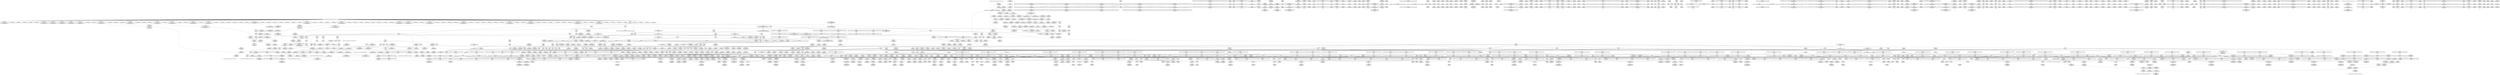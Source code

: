 digraph {
	CE0x44dd430 [shape=record,shape=Mrecord,label="{CE0x44dd430|__llvm_gcov_indirect_counter_increment:tmp5}"]
	CE0x45f46f0 [shape=record,shape=Mrecord,label="{CE0x45f46f0|__preempt_count_add:do.body|*SummSink*}"]
	CE0x451ae20 [shape=record,shape=Mrecord,label="{CE0x451ae20|i64*_getelementptr_inbounds_(_13_x_i64_,_13_x_i64_*___llvm_gcov_ctr126,_i64_0,_i64_9)|*Constant*|*SummSource*}"]
	CE0x44ccbf0 [shape=record,shape=Mrecord,label="{CE0x44ccbf0|task_has_system:call|security/selinux/hooks.c,1592}"]
	CE0x44e6220 [shape=record,shape=Mrecord,label="{CE0x44e6220|_call_void___llvm_gcov_indirect_counter_increment(i32*___llvm_gcov_global_state_pred307,_i64**_getelementptr_inbounds_(_5_x_i64*_,_5_x_i64*_*___llvm_gcda_edge_table306,_i64_0,_i64_4)),_!dbg_!27723|security/selinux/hooks.c,5213}"]
	CE0x44ec570 [shape=record,shape=Mrecord,label="{CE0x44ec570|80:_i32,_112:_i8*,_:_CRE_41,42_}"]
	CE0x457b100 [shape=record,shape=Mrecord,label="{CE0x457b100|_call_void_lockdep_rcu_suspicious(i8*_getelementptr_inbounds_(_25_x_i8_,_25_x_i8_*_.str3,_i32_0,_i32_0),_i32_218,_i8*_getelementptr_inbounds_(_45_x_i8_,_45_x_i8_*_.str12,_i32_0,_i32_0))_#10,_!dbg_!27727|security/selinux/hooks.c,218|*SummSource*}"]
	CE0x44f1c90 [shape=record,shape=Mrecord,label="{CE0x44f1c90|rcu_read_lock:tmp1|*SummSource*}"]
	CE0x44d08a0 [shape=record,shape=Mrecord,label="{CE0x44d08a0|0:_i64*,_array:_GCR___llvm_gcda_edge_table306_internal_unnamed_addr_constant_5_x_i64*_i64*_getelementptr_inbounds_(_15_x_i64_,_15_x_i64_*___llvm_gcov_ctr305,_i64_0,_i64_1),_i64*_getelementptr_inbounds_(_15_x_i64_,_15_x_i64_*___llvm_gcov_ctr305,_i64_0,_i64_3),_i64*_getelementptr_inbounds_(_15_x_i64_,_15_x_i64_*___llvm_gcov_ctr305,_i64_0,_i64_5),_i64*_getelementptr_inbounds_(_15_x_i64_,_15_x_i64_*___llvm_gcov_ctr305,_i64_0,_i64_6),_i64*_getelementptr_inbounds_(_15_x_i64_,_15_x_i64_*___llvm_gcov_ctr305,_i64_0,_i64_7)_:_elem_0::}"]
	CE0x45e35f0 [shape=record,shape=Mrecord,label="{CE0x45e35f0|rcu_lock_release:bb|*SummSource*}"]
	CE0x4520cb0 [shape=record,shape=Mrecord,label="{CE0x4520cb0|rcu_read_unlock:tmp3|*SummSink*}"]
	CE0x4515020 [shape=record,shape=Mrecord,label="{CE0x4515020|_ret_i32_%call2,_!dbg_!27728|security/selinux/hooks.c,5136|*SummSink*}"]
	CE0x45513e0 [shape=record,shape=Mrecord,label="{CE0x45513e0|current_sid:tmp8|security/selinux/hooks.c,218|*SummSink*}"]
	CE0x4588650 [shape=record,shape=Mrecord,label="{CE0x4588650|rcu_read_lock:tmp6|include/linux/rcupdate.h,882}"]
	CE0x4588da0 [shape=record,shape=Mrecord,label="{CE0x4588da0|rcu_read_lock:bb}"]
	CE0x454f270 [shape=record,shape=Mrecord,label="{CE0x454f270|GLOBAL:__llvm_gcov_ctr126|Global_var:__llvm_gcov_ctr126}"]
	CE0x4532c70 [shape=record,shape=Mrecord,label="{CE0x4532c70|task_sid:tmp12|security/selinux/hooks.c,208|*SummSink*}"]
	CE0x45731f0 [shape=record,shape=Mrecord,label="{CE0x45731f0|current_sid:tmp14|security/selinux/hooks.c,218}"]
	CE0x45f0650 [shape=record,shape=Mrecord,label="{CE0x45f0650|i64_ptrtoint_(i8*_blockaddress(_rcu_lock_acquire,_%__here)_to_i64)|*Constant*|*SummSink*}"]
	CE0x44c8030 [shape=record,shape=Mrecord,label="{CE0x44c8030|i64*_getelementptr_inbounds_(_2_x_i64_,_2_x_i64_*___llvm_gcov_ctr159,_i64_0,_i64_0)|*Constant*|*SummSource*}"]
	CE0x61afee0 [shape=record,shape=Mrecord,label="{CE0x61afee0|__llvm_gcov_indirect_counter_increment:entry|*SummSink*}"]
	CE0x4614240 [shape=record,shape=Mrecord,label="{CE0x4614240|i64_1|*Constant*}"]
	CE0x4512410 [shape=record,shape=Mrecord,label="{CE0x4512410|selinux_msg_queue_msgctl:call5|security/selinux/hooks.c,5219|*SummSource*}"]
	CE0x45164f0 [shape=record,shape=Mrecord,label="{CE0x45164f0|task_sid:tmp27|security/selinux/hooks.c,208}"]
	CE0x4538390 [shape=record,shape=Mrecord,label="{CE0x4538390|GLOBAL:__rcu_read_lock|*Constant*|*SummSource*}"]
	CE0x4521de0 [shape=record,shape=Mrecord,label="{CE0x4521de0|rcu_read_unlock:tmp4|include/linux/rcupdate.h,933|*SummSink*}"]
	CE0x45d4520 [shape=record,shape=Mrecord,label="{CE0x45d4520|rcu_lock_release:map|Function::rcu_lock_release&Arg::map::|*SummSource*}"]
	CE0x4573fd0 [shape=record,shape=Mrecord,label="{CE0x4573fd0|__rcu_read_lock:tmp4|include/linux/rcupdate.h,239|*SummSink*}"]
	CE0x45e5ae0 [shape=record,shape=Mrecord,label="{CE0x45e5ae0|rcu_lock_release:tmp|*SummSource*}"]
	CE0x454f9b0 [shape=record,shape=Mrecord,label="{CE0x454f9b0|task_sid:if.then|*SummSink*}"]
	CE0x45ebea0 [shape=record,shape=Mrecord,label="{CE0x45ebea0|_ret_void,_!dbg_!27720|./arch/x86/include/asm/preempt.h,78}"]
	CE0x45fe7f0 [shape=record,shape=Mrecord,label="{CE0x45fe7f0|i64*_getelementptr_inbounds_(_4_x_i64_,_4_x_i64_*___llvm_gcov_ctr134,_i64_0,_i64_1)|*Constant*}"]
	CE0x44cfcf0 [shape=record,shape=Mrecord,label="{CE0x44cfcf0|%struct.common_audit_data*_null|*Constant*|*SummSink*}"]
	CE0x4591050 [shape=record,shape=Mrecord,label="{CE0x4591050|rcu_read_lock:tmp9|include/linux/rcupdate.h,882|*SummSource*}"]
	CE0x45f7350 [shape=record,shape=Mrecord,label="{CE0x45f7350|rcu_lock_acquire:tmp5|include/linux/rcupdate.h,418|*SummSink*}"]
	CE0x4601ca0 [shape=record,shape=Mrecord,label="{CE0x4601ca0|i32_2|*Constant*}"]
	CE0x45819c0 [shape=record,shape=Mrecord,label="{CE0x45819c0|i32_78|*Constant*}"]
	CE0x45e4f40 [shape=record,shape=Mrecord,label="{CE0x45e4f40|i64*_getelementptr_inbounds_(_4_x_i64_,_4_x_i64_*___llvm_gcov_ctr134,_i64_0,_i64_2)|*Constant*}"]
	CE0x45d51e0 [shape=record,shape=Mrecord,label="{CE0x45d51e0|GLOBAL:__rcu_read_unlock|*Constant*|*SummSink*}"]
	CE0x462c3a0 [shape=record,shape=Mrecord,label="{CE0x462c3a0|__preempt_count_add:tmp7|./arch/x86/include/asm/preempt.h,73|*SummSink*}"]
	CE0x4519e90 [shape=record,shape=Mrecord,label="{CE0x4519e90|task_sid:tmp24|security/selinux/hooks.c,208|*SummSink*}"]
	CE0x44e5360 [shape=record,shape=Mrecord,label="{CE0x44e5360|rcu_read_unlock:tmp16|include/linux/rcupdate.h,933|*SummSource*}"]
	"CONST[source:0(mediator),value:0(static)][purpose:{operation}][SnkIdx:3]"
	CE0x44d8c50 [shape=record,shape=Mrecord,label="{CE0x44d8c50|GLOBAL:__llvm_gcov_global_state_pred307|Global_var:__llvm_gcov_global_state_pred307|*SummSource*}"]
	CE0x4540b60 [shape=record,shape=Mrecord,label="{CE0x4540b60|GLOBAL:current_task|Global_var:current_task|*SummSink*}"]
	CE0x4542660 [shape=record,shape=Mrecord,label="{CE0x4542660|__rcu_read_lock:tmp}"]
	CE0x452b680 [shape=record,shape=Mrecord,label="{CE0x452b680|task_sid:land.lhs.true2|*SummSink*}"]
	CE0x44eb270 [shape=record,shape=Mrecord,label="{CE0x44eb270|80:_i32,_112:_i8*,_:_CRE_25,26_}"]
	CE0x45ec570 [shape=record,shape=Mrecord,label="{CE0x45ec570|_call_void_mcount()_#3}"]
	CE0x45606c0 [shape=record,shape=Mrecord,label="{CE0x45606c0|rcu_read_unlock:tmp13|include/linux/rcupdate.h,933|*SummSink*}"]
	CE0x45202d0 [shape=record,shape=Mrecord,label="{CE0x45202d0|rcu_read_unlock:tmp9|include/linux/rcupdate.h,933}"]
	CE0x44c5f60 [shape=record,shape=Mrecord,label="{CE0x44c5f60|COLLAPSED:_GCMRE___llvm_gcov_ctr98_internal_global_2_x_i64_zeroinitializer:_elem_0:default:}"]
	CE0x4543c80 [shape=record,shape=Mrecord,label="{CE0x4543c80|ipc_has_perm:ipc_id|security/selinux/hooks.c,5134|*SummSink*}"]
	CE0x454efc0 [shape=record,shape=Mrecord,label="{CE0x454efc0|task_sid:tmp8|security/selinux/hooks.c,208}"]
	CE0x45f2cc0 [shape=record,shape=Mrecord,label="{CE0x45f2cc0|__preempt_count_add:tmp6|./arch/x86/include/asm/preempt.h,73}"]
	CE0x4521230 [shape=record,shape=Mrecord,label="{CE0x4521230|rcu_lock_acquire:tmp4|include/linux/rcupdate.h,418}"]
	CE0x44cebe0 [shape=record,shape=Mrecord,label="{CE0x44cebe0|selinux_msg_queue_msgctl:tmp5|security/selinux/hooks.c,5207}"]
	CE0x4518750 [shape=record,shape=Mrecord,label="{CE0x4518750|i8*_getelementptr_inbounds_(_41_x_i8_,_41_x_i8_*_.str44,_i32_0,_i32_0)|*Constant*}"]
	CE0x44ede70 [shape=record,shape=Mrecord,label="{CE0x44ede70|i64*_getelementptr_inbounds_(_15_x_i64_,_15_x_i64_*___llvm_gcov_ctr305,_i64_0,_i64_8)|*Constant*}"]
	CE0x4531330 [shape=record,shape=Mrecord,label="{CE0x4531330|_call_void_mcount()_#3}"]
	CE0x4591620 [shape=record,shape=Mrecord,label="{CE0x4591620|rcu_read_lock:tmp10|include/linux/rcupdate.h,882|*SummSink*}"]
	CE0x455da50 [shape=record,shape=Mrecord,label="{CE0x455da50|__rcu_read_unlock:tmp5|include/linux/rcupdate.h,244|*SummSource*}"]
	CE0x44c7c60 [shape=record,shape=Mrecord,label="{CE0x44c7c60|i32_2|*Constant*|*SummSink*}"]
	CE0x44ed1f0 [shape=record,shape=Mrecord,label="{CE0x44ed1f0|80:_i32,_112:_i8*,_:_CRE_10,11_}"]
	CE0x4592030 [shape=record,shape=Mrecord,label="{CE0x4592030|rcu_read_lock:tmp12|include/linux/rcupdate.h,882|*SummSink*}"]
	CE0x45669c0 [shape=record,shape=Mrecord,label="{CE0x45669c0|GLOBAL:__preempt_count_add|*Constant*|*SummSink*}"]
	CE0x44bed00 [shape=record,shape=Mrecord,label="{CE0x44bed00|selinux_msg_queue_msgctl:entry|*SummSink*}"]
	CE0x44c2fa0 [shape=record,shape=Mrecord,label="{CE0x44c2fa0|selinux_msg_queue_msgctl:sw.bb3|*SummSource*}"]
	CE0x451c460 [shape=record,shape=Mrecord,label="{CE0x451c460|rcu_read_unlock:tobool|include/linux/rcupdate.h,933}"]
	"CONST[source:0(mediator),value:2(dynamic)][purpose:{object}][SnkIdx:1]"
	CE0x44ed7e0 [shape=record,shape=Mrecord,label="{CE0x44ed7e0|80:_i32,_112:_i8*,_:_CRE_15,16_}"]
	CE0x451f520 [shape=record,shape=Mrecord,label="{CE0x451f520|COLLAPSED:_GCMRE___llvm_gcov_ctr132_internal_global_11_x_i64_zeroinitializer:_elem_0:default:}"]
	CE0x4593a50 [shape=record,shape=Mrecord,label="{CE0x4593a50|i64*_getelementptr_inbounds_(_4_x_i64_,_4_x_i64_*___llvm_gcov_ctr128,_i64_0,_i64_0)|*Constant*|*SummSink*}"]
	CE0x44e5990 [shape=record,shape=Mrecord,label="{CE0x44e5990|selinux_msg_queue_msgctl:tmp7|security/selinux/hooks.c,5210|*SummSource*}"]
	CE0x45511d0 [shape=record,shape=Mrecord,label="{CE0x45511d0|task_sid:tobool1|security/selinux/hooks.c,208}"]
	CE0x44dcc30 [shape=record,shape=Mrecord,label="{CE0x44dcc30|__llvm_gcov_indirect_counter_increment:counters|Function::__llvm_gcov_indirect_counter_increment&Arg::counters::|*SummSource*}"]
	CE0x4591d00 [shape=record,shape=Mrecord,label="{CE0x4591d00|rcu_read_lock:tmp12|include/linux/rcupdate.h,882}"]
	CE0x44b9180 [shape=record,shape=Mrecord,label="{CE0x44b9180|i64*_getelementptr_inbounds_(_15_x_i64_,_15_x_i64_*___llvm_gcov_ctr305,_i64_0,_i64_8)|*Constant*|*SummSink*}"]
	CE0x44e8b80 [shape=record,shape=Mrecord,label="{CE0x44e8b80|selinux_msg_queue_msgctl:tmp12|security/selinux/hooks.c,5219|*SummSink*}"]
	CE0x453a950 [shape=record,shape=Mrecord,label="{CE0x453a950|i8_4|*Constant*|*SummSink*}"]
	CE0x453d640 [shape=record,shape=Mrecord,label="{CE0x453d640|rcu_read_unlock:tmp22|include/linux/rcupdate.h,935}"]
	CE0x44f1da0 [shape=record,shape=Mrecord,label="{CE0x44f1da0|i64*_getelementptr_inbounds_(_11_x_i64_,_11_x_i64_*___llvm_gcov_ctr127,_i64_0,_i64_1)|*Constant*}"]
	CE0x451ec30 [shape=record,shape=Mrecord,label="{CE0x451ec30|__preempt_count_add:tmp4|./arch/x86/include/asm/preempt.h,72|*SummSource*}"]
	CE0x45eee30 [shape=record,shape=Mrecord,label="{CE0x45eee30|__rcu_read_unlock:tmp6|include/linux/rcupdate.h,245|*SummSink*}"]
	CE0x4532c00 [shape=record,shape=Mrecord,label="{CE0x4532c00|task_sid:tmp12|security/selinux/hooks.c,208|*SummSource*}"]
	CE0x450e9b0 [shape=record,shape=Mrecord,label="{CE0x450e9b0|80:_i32,_112:_i8*,_:_CRE_61,62_}"]
	CE0x44e0e20 [shape=record,shape=Mrecord,label="{CE0x44e0e20|__preempt_count_add:val|Function::__preempt_count_add&Arg::val::}"]
	CE0x4514ae0 [shape=record,shape=Mrecord,label="{CE0x4514ae0|ipc_has_perm:perms|Function::ipc_has_perm&Arg::perms::|*SummSink*}"]
	CE0x46107f0 [shape=record,shape=Mrecord,label="{CE0x46107f0|_call_void_mcount()_#3|*SummSink*}"]
	CE0x4573ae0 [shape=record,shape=Mrecord,label="{CE0x4573ae0|rcu_read_lock:tmp7|include/linux/rcupdate.h,882}"]
	CE0x44ee5c0 [shape=record,shape=Mrecord,label="{CE0x44ee5c0|GLOBAL:current_task|Global_var:current_task|*SummSource*}"]
	CE0x4528330 [shape=record,shape=Mrecord,label="{CE0x4528330|task_sid:do.end6}"]
	CE0x44cfc80 [shape=record,shape=Mrecord,label="{CE0x44cfc80|%struct.common_audit_data*_null|*Constant*|*SummSource*}"]
	CE0x46053c0 [shape=record,shape=Mrecord,label="{CE0x46053c0|_ret_void,_!dbg_!27720|./arch/x86/include/asm/preempt.h,78|*SummSink*}"]
	CE0x44ebac0 [shape=record,shape=Mrecord,label="{CE0x44ebac0|80:_i32,_112:_i8*,_:_CRE_32,33_}"]
	CE0x44ca600 [shape=record,shape=Mrecord,label="{CE0x44ca600|_call_void___llvm_gcov_indirect_counter_increment(i32*___llvm_gcov_global_state_pred307,_i64**_getelementptr_inbounds_(_5_x_i64*_,_5_x_i64*_*___llvm_gcda_edge_table306,_i64_0,_i64_2)),_!dbg_!27718|security/selinux/hooks.c,5207}"]
	CE0x452a170 [shape=record,shape=Mrecord,label="{CE0x452a170|ipc_has_perm:tmp2|*SummSource*}"]
	CE0x45286b0 [shape=record,shape=Mrecord,label="{CE0x45286b0|COLLAPSED:_GCMRE___llvm_gcov_ctr294_internal_global_2_x_i64_zeroinitializer:_elem_0:default:}"]
	CE0x451cfe0 [shape=record,shape=Mrecord,label="{CE0x451cfe0|i64*_getelementptr_inbounds_(_4_x_i64_,_4_x_i64_*___llvm_gcov_ctr128,_i64_0,_i64_3)|*Constant*}"]
	CE0x455c420 [shape=record,shape=Mrecord,label="{CE0x455c420|_call_void_mcount()_#3}"]
	CE0x4529780 [shape=record,shape=Mrecord,label="{CE0x4529780|GLOBAL:current_sid|*Constant*|*SummSink*}"]
	CE0x4619700 [shape=record,shape=Mrecord,label="{CE0x4619700|__preempt_count_sub:tmp3}"]
	CE0x4518f00 [shape=record,shape=Mrecord,label="{CE0x4518f00|task_sid:tmp24|security/selinux/hooks.c,208}"]
	CE0x45421e0 [shape=record,shape=Mrecord,label="{CE0x45421e0|COLLAPSED:_GCMRE___llvm_gcov_ctr127_internal_global_11_x_i64_zeroinitializer:_elem_0:default:}"]
	CE0x4578b60 [shape=record,shape=Mrecord,label="{CE0x4578b60|0:_i8,_:_GCMR_current_sid.__warned_internal_global_i8_0,_section_.data.unlikely_,_align_1:_elem_0:default:}"]
	CE0x455f390 [shape=record,shape=Mrecord,label="{CE0x455f390|i64*_getelementptr_inbounds_(_11_x_i64_,_11_x_i64_*___llvm_gcov_ctr132,_i64_0,_i64_8)|*Constant*|*SummSource*}"]
	CE0x45154e0 [shape=record,shape=Mrecord,label="{CE0x45154e0|_ret_i32_%retval.0,_!dbg_!27731|security/selinux/hooks.c,5221}"]
	CE0x45d4e70 [shape=record,shape=Mrecord,label="{CE0x45d4e70|_call_void___rcu_read_unlock()_#10,_!dbg_!27734|include/linux/rcupdate.h,937|*SummSink*}"]
	CE0x451a010 [shape=record,shape=Mrecord,label="{CE0x451a010|task_sid:tmp26|security/selinux/hooks.c,208}"]
	CE0x44dc260 [shape=record,shape=Mrecord,label="{CE0x44dc260|selinux_msg_queue_msgctl:call1|security/selinux/hooks.c,5204|*SummSink*}"]
	CE0x44dd760 [shape=record,shape=Mrecord,label="{CE0x44dd760|__llvm_gcov_indirect_counter_increment:tmp3|*SummSource*}"]
	CE0x4529a00 [shape=record,shape=Mrecord,label="{CE0x4529a00|current_sid:entry|*SummSink*}"]
	CE0x4539070 [shape=record,shape=Mrecord,label="{CE0x4539070|task_has_system:tmp3|*SummSource*}"]
	CE0x44d3610 [shape=record,shape=Mrecord,label="{CE0x44d3610|%struct.task_struct*_(%struct.task_struct**)*_asm_movq_%gs:$_1:P_,$0_,_r,im,_dirflag_,_fpsr_,_flags_}"]
	CE0x457f050 [shape=record,shape=Mrecord,label="{CE0x457f050|i64*_getelementptr_inbounds_(_11_x_i64_,_11_x_i64_*___llvm_gcov_ctr125,_i64_0,_i64_9)|*Constant*|*SummSource*}"]
	CE0x45907c0 [shape=record,shape=Mrecord,label="{CE0x45907c0|rcu_read_lock:tobool1|include/linux/rcupdate.h,882|*SummSink*}"]
	CE0x45767b0 [shape=record,shape=Mrecord,label="{CE0x45767b0|cred_sid:tmp|*SummSink*}"]
	CE0x44ce080 [shape=record,shape=Mrecord,label="{CE0x44ce080|get_current:entry|*SummSource*}"]
	CE0x4544ee0 [shape=record,shape=Mrecord,label="{CE0x4544ee0|ipc_has_perm:sclass|security/selinux/hooks.c,5136|*SummSource*}"]
	CE0x4546200 [shape=record,shape=Mrecord,label="{CE0x4546200|avc_has_perm:requested|Function::avc_has_perm&Arg::requested::}"]
	CE0x44caf90 [shape=record,shape=Mrecord,label="{CE0x44caf90|i64*_getelementptr_inbounds_(_2_x_i64_,_2_x_i64_*___llvm_gcov_ctr98,_i64_0,_i64_1)|*Constant*|*SummSource*}"]
	CE0x4525e90 [shape=record,shape=Mrecord,label="{CE0x4525e90|current_sid:tmp4|security/selinux/hooks.c,218}"]
	CE0x45f3290 [shape=record,shape=Mrecord,label="{CE0x45f3290|__rcu_read_unlock:tmp1}"]
	CE0x44cca80 [shape=record,shape=Mrecord,label="{CE0x44cca80|_call_void_mcount()_#3|*SummSource*}"]
	CE0x453ae00 [shape=record,shape=Mrecord,label="{CE0x453ae00|ipc_has_perm:tmp5|security/selinux/hooks.c,5131|*SummSink*}"]
	CE0x4548ae0 [shape=record,shape=Mrecord,label="{CE0x4548ae0|current_sid:do.end|*SummSink*}"]
	CE0x4551160 [shape=record,shape=Mrecord,label="{CE0x4551160|task_sid:tmp9|security/selinux/hooks.c,208|*SummSource*}"]
	CE0x44c9e80 [shape=record,shape=Mrecord,label="{CE0x44c9e80|selinux_msg_queue_msgctl:tmp}"]
	CE0x455b880 [shape=record,shape=Mrecord,label="{CE0x455b880|__preempt_count_add:tmp5|./arch/x86/include/asm/preempt.h,72|*SummSource*}"]
	CE0x4523a00 [shape=record,shape=Mrecord,label="{CE0x4523a00|rcu_lock_release:tmp1}"]
	CE0x44d26e0 [shape=record,shape=Mrecord,label="{CE0x44d26e0|ipc_has_perm:tmp1}"]
	CE0x4525090 [shape=record,shape=Mrecord,label="{CE0x4525090|i64*_getelementptr_inbounds_(_11_x_i64_,_11_x_i64_*___llvm_gcov_ctr125,_i64_0,_i64_1)|*Constant*}"]
	CE0x45d8790 [shape=record,shape=Mrecord,label="{CE0x45d8790|__preempt_count_add:tmp1|*SummSource*}"]
	CE0x44b90f0 [shape=record,shape=Mrecord,label="{CE0x44b90f0|i64*_getelementptr_inbounds_(_15_x_i64_,_15_x_i64_*___llvm_gcov_ctr305,_i64_0,_i64_8)|*Constant*|*SummSource*}"]
	CE0x44cdef0 [shape=record,shape=Mrecord,label="{CE0x44cdef0|get_current:entry}"]
	CE0x4531170 [shape=record,shape=Mrecord,label="{CE0x4531170|current_sid:tmp3|*SummSource*}"]
	CE0x4571f00 [shape=record,shape=Mrecord,label="{CE0x4571f00|current_sid:tmp12|security/selinux/hooks.c,218}"]
	CE0x44ebbf0 [shape=record,shape=Mrecord,label="{CE0x44ebbf0|80:_i32,_112:_i8*,_:_CRE_33,34_}"]
	CE0x45e0560 [shape=record,shape=Mrecord,label="{CE0x45e0560|rcu_lock_acquire:tmp7}"]
	CE0x44ebd20 [shape=record,shape=Mrecord,label="{CE0x44ebd20|80:_i32,_112:_i8*,_:_CRE_34,35_}"]
	CE0x45e6040 [shape=record,shape=Mrecord,label="{CE0x45e6040|_call_void_mcount()_#3|*SummSource*}"]
	CE0x4563380 [shape=record,shape=Mrecord,label="{CE0x4563380|rcu_read_unlock:bb|*SummSink*}"]
	CE0x4614350 [shape=record,shape=Mrecord,label="{CE0x4614350|i64*_getelementptr_inbounds_(_4_x_i64_,_4_x_i64_*___llvm_gcov_ctr134,_i64_0,_i64_0)|*Constant*|*SummSource*}"]
	CE0x454d960 [shape=record,shape=Mrecord,label="{CE0x454d960|i64_2|*Constant*|*SummSource*}"]
	CE0x44d32a0 [shape=record,shape=Mrecord,label="{CE0x44d32a0|current_sid:tmp9|security/selinux/hooks.c,218}"]
	CE0x44ed580 [shape=record,shape=Mrecord,label="{CE0x44ed580|80:_i32,_112:_i8*,_:_CRE_13,14_}"]
	CE0x44ee6d0 [shape=record,shape=Mrecord,label="{CE0x44ee6d0|ipc_has_perm:key|security/selinux/hooks.c,5134}"]
	CE0x45744e0 [shape=record,shape=Mrecord,label="{CE0x45744e0|GLOBAL:__llvm_gcov_ctr132|Global_var:__llvm_gcov_ctr132}"]
	CE0x458f520 [shape=record,shape=Mrecord,label="{CE0x458f520|GLOBAL:rcu_read_lock.__warned|Global_var:rcu_read_lock.__warned}"]
	CE0x44eb860 [shape=record,shape=Mrecord,label="{CE0x44eb860|80:_i32,_112:_i8*,_:_CRE_30,31_}"]
	CE0x4540160 [shape=record,shape=Mrecord,label="{CE0x4540160|task_has_system:bb|*SummSource*}"]
	CE0x44eb730 [shape=record,shape=Mrecord,label="{CE0x44eb730|80:_i32,_112:_i8*,_:_CRE_29,30_}"]
	CE0x44e1530 [shape=record,shape=Mrecord,label="{CE0x44e1530|COLLAPSED:_GCMRE___llvm_gcov_ctr159_internal_global_2_x_i64_zeroinitializer:_elem_0:default:}"]
	CE0x456e920 [shape=record,shape=Mrecord,label="{CE0x456e920|cred_sid:cred|Function::cred_sid&Arg::cred::|*SummSource*}"]
	CE0x4557290 [shape=record,shape=Mrecord,label="{CE0x4557290|rcu_read_lock:tmp17|include/linux/rcupdate.h,882|*SummSink*}"]
	CE0x4516b60 [shape=record,shape=Mrecord,label="{CE0x4516b60|task_sid:call7|security/selinux/hooks.c,208}"]
	CE0x4553120 [shape=record,shape=Mrecord,label="{CE0x4553120|current_sid:tmp10|security/selinux/hooks.c,218|*SummSource*}"]
	CE0x4593cd0 [shape=record,shape=Mrecord,label="{CE0x4593cd0|i64*_getelementptr_inbounds_(_2_x_i64_,_2_x_i64_*___llvm_gcov_ctr98,_i64_0,_i64_1)|*Constant*}"]
	CE0x45ef070 [shape=record,shape=Mrecord,label="{CE0x45ef070|__preempt_count_add:do.end}"]
	CE0x4538270 [shape=record,shape=Mrecord,label="{CE0x4538270|__rcu_read_lock:entry}"]
	CE0x45d8520 [shape=record,shape=Mrecord,label="{CE0x45d8520|i64*_getelementptr_inbounds_(_4_x_i64_,_4_x_i64_*___llvm_gcov_ctr135,_i64_0,_i64_1)|*Constant*|*SummSource*}"]
	CE0x450e620 [shape=record,shape=Mrecord,label="{CE0x450e620|80:_i32,_112:_i8*,_:_CRE_58,59_}"]
	CE0x44c5570 [shape=record,shape=Mrecord,label="{CE0x44c5570|task_sid:real_cred|security/selinux/hooks.c,208}"]
	CE0x4590d60 [shape=record,shape=Mrecord,label="{CE0x4590d60|rcu_read_lock:tmp9|include/linux/rcupdate.h,882}"]
	CE0x4559b70 [shape=record,shape=Mrecord,label="{CE0x4559b70|rcu_read_lock:tmp22|include/linux/rcupdate.h,884}"]
	CE0x44e5600 [shape=record,shape=Mrecord,label="{CE0x44e5600|selinux_msg_queue_msgctl:tmp6|security/selinux/hooks.c,5210|*SummSink*}"]
	CE0x454d6f0 [shape=record,shape=Mrecord,label="{CE0x454d6f0|i64_3|*Constant*|*SummSource*}"]
	CE0x4557770 [shape=record,shape=Mrecord,label="{CE0x4557770|rcu_read_lock:tmp18|include/linux/rcupdate.h,882|*SummSource*}"]
	CE0x45ec760 [shape=record,shape=Mrecord,label="{CE0x45ec760|i64*_getelementptr_inbounds_(_4_x_i64_,_4_x_i64_*___llvm_gcov_ctr129,_i64_0,_i64_1)|*Constant*|*SummSink*}"]
	CE0x4512580 [shape=record,shape=Mrecord,label="{CE0x4512580|GLOBAL:ipc_has_perm|*Constant*}"]
	CE0x45d64a0 [shape=record,shape=Mrecord,label="{CE0x45d64a0|GLOBAL:__preempt_count|Global_var:__preempt_count|*SummSink*}"]
	CE0x455acf0 [shape=record,shape=Mrecord,label="{CE0x455acf0|rcu_read_unlock:tmp17|include/linux/rcupdate.h,933|*SummSource*}"]
	CE0x45362b0 [shape=record,shape=Mrecord,label="{CE0x45362b0|i64_5|*Constant*}"]
	"CONST[source:0(mediator),value:0(static)][purpose:{operation}][SnkIdx:7]"
	CE0x4574910 [shape=record,shape=Mrecord,label="{CE0x4574910|current_sid:tmp7|security/selinux/hooks.c,218|*SummSink*}"]
	CE0x4516d00 [shape=record,shape=Mrecord,label="{CE0x4516d00|task_sid:tmp27|security/selinux/hooks.c,208|*SummSource*}"]
	CE0x45d42a0 [shape=record,shape=Mrecord,label="{CE0x45d42a0|rcu_lock_release:entry|*SummSink*}"]
	CE0x4557520 [shape=record,shape=Mrecord,label="{CE0x4557520|rcu_read_lock:tmp18|include/linux/rcupdate.h,882}"]
	CE0x45228e0 [shape=record,shape=Mrecord,label="{CE0x45228e0|%struct.task_struct*_(%struct.task_struct**)*_asm_movq_%gs:$_1:P_,$0_,_r,im,_dirflag_,_fpsr_,_flags_}"]
	CE0x457a470 [shape=record,shape=Mrecord,label="{CE0x457a470|current_sid:tmp15|security/selinux/hooks.c,218|*SummSink*}"]
	CE0x452bfd0 [shape=record,shape=Mrecord,label="{CE0x452bfd0|task_sid:if.end|*SummSource*}"]
	CE0x4589cf0 [shape=record,shape=Mrecord,label="{CE0x4589cf0|rcu_read_lock:do.body|*SummSource*}"]
	CE0x4526fd0 [shape=record,shape=Mrecord,label="{CE0x4526fd0|task_sid:tmp10|security/selinux/hooks.c,208|*SummSource*}"]
	CE0x4550310 [shape=record,shape=Mrecord,label="{CE0x4550310|i64_0|*Constant*|*SummSink*}"]
	CE0x4554e20 [shape=record,shape=Mrecord,label="{CE0x4554e20|i64*_getelementptr_inbounds_(_11_x_i64_,_11_x_i64_*___llvm_gcov_ctr127,_i64_0,_i64_8)|*Constant*|*SummSink*}"]
	CE0x4564c10 [shape=record,shape=Mrecord,label="{CE0x4564c10|rcu_read_unlock:tmp20|include/linux/rcupdate.h,933}"]
	CE0x457f990 [shape=record,shape=Mrecord,label="{CE0x457f990|current_sid:tmp18|security/selinux/hooks.c,218}"]
	CE0x45e1300 [shape=record,shape=Mrecord,label="{CE0x45e1300|i64*_getelementptr_inbounds_(_4_x_i64_,_4_x_i64_*___llvm_gcov_ctr133,_i64_0,_i64_2)|*Constant*|*SummSource*}"]
	CE0x4591b90 [shape=record,shape=Mrecord,label="{CE0x4591b90|rcu_read_lock:tmp11|include/linux/rcupdate.h,882|*SummSink*}"]
	CE0x4540670 [shape=record,shape=Mrecord,label="{CE0x4540670|_call_void_mcount()_#3}"]
	CE0x454eb40 [shape=record,shape=Mrecord,label="{CE0x454eb40|rcu_read_lock:tmp|*SummSink*}"]
	CE0x45d4b90 [shape=record,shape=Mrecord,label="{CE0x45d4b90|_ret_void,_!dbg_!27717|include/linux/rcupdate.h,424|*SummSink*}"]
	CE0x45e3f90 [shape=record,shape=Mrecord,label="{CE0x45e3f90|GLOBAL:__preempt_count|Global_var:__preempt_count}"]
	CE0x4541be0 [shape=record,shape=Mrecord,label="{CE0x4541be0|rcu_read_unlock:if.end}"]
	CE0x450f330 [shape=record,shape=Mrecord,label="{CE0x450f330|80:_i32,_112:_i8*,_:_CRE_69,70_}"]
	CE0x4534980 [shape=record,shape=Mrecord,label="{CE0x4534980|current_sid:tmp2|*SummSink*}"]
	CE0x4549e30 [shape=record,shape=Mrecord,label="{CE0x4549e30|_ret_i32_%tmp24,_!dbg_!27742|security/selinux/hooks.c,220|*SummSource*}"]
	CE0x45627d0 [shape=record,shape=Mrecord,label="{CE0x45627d0|rcu_read_unlock:tmp10|include/linux/rcupdate.h,933|*SummSource*}"]
	CE0x4576db0 [shape=record,shape=Mrecord,label="{CE0x4576db0|GLOBAL:current_sid.__warned|Global_var:current_sid.__warned|*SummSink*}"]
	CE0x44d3520 [shape=record,shape=Mrecord,label="{CE0x44d3520|get_current:tmp4|./arch/x86/include/asm/current.h,14|*SummSink*}"]
	CE0x45ddd00 [shape=record,shape=Mrecord,label="{CE0x45ddd00|i64*_getelementptr_inbounds_(_4_x_i64_,_4_x_i64_*___llvm_gcov_ctr129,_i64_0,_i64_2)|*Constant*|*SummSink*}"]
	CE0x455b330 [shape=record,shape=Mrecord,label="{CE0x455b330|rcu_read_unlock:tmp18|include/linux/rcupdate.h,933|*SummSink*}"]
	CE0x45f0070 [shape=record,shape=Mrecord,label="{CE0x45f0070|%struct.lockdep_map*_null|*Constant*|*SummSource*}"]
	CE0x452ae30 [shape=record,shape=Mrecord,label="{CE0x452ae30|task_sid:tobool1|security/selinux/hooks.c,208|*SummSource*}"]
	CE0x45235f0 [shape=record,shape=Mrecord,label="{CE0x45235f0|rcu_lock_acquire:tmp2}"]
	CE0x451b010 [shape=record,shape=Mrecord,label="{CE0x451b010|i64*_getelementptr_inbounds_(_13_x_i64_,_13_x_i64_*___llvm_gcov_ctr126,_i64_0,_i64_9)|*Constant*|*SummSink*}"]
	CE0x44c4ea0 [shape=record,shape=Mrecord,label="{CE0x44c4ea0|__llvm_gcov_indirect_counter_increment:counters|Function::__llvm_gcov_indirect_counter_increment&Arg::counters::|*SummSink*}"]
	CE0x44f17e0 [shape=record,shape=Mrecord,label="{CE0x44f17e0|ipc_has_perm:u|security/selinux/hooks.c,5134|*SummSource*}"]
	CE0x44e2560 [shape=record,shape=Mrecord,label="{CE0x44e2560|task_has_system:perms|Function::task_has_system&Arg::perms::|*SummSource*}"]
	CE0x4552650 [shape=record,shape=Mrecord,label="{CE0x4552650|current_sid:land.lhs.true|*SummSink*}"]
	CE0x451c290 [shape=record,shape=Mrecord,label="{CE0x451c290|rcu_read_unlock:tmp4|include/linux/rcupdate.h,933}"]
	CE0x45367c0 [shape=record,shape=Mrecord,label="{CE0x45367c0|rcu_read_unlock:tmp1|*SummSource*}"]
	CE0x45dc9c0 [shape=record,shape=Mrecord,label="{CE0x45dc9c0|__preempt_count_add:do.end|*SummSource*}"]
	CE0x4582130 [shape=record,shape=Mrecord,label="{CE0x4582130|current_sid:cred|security/selinux/hooks.c,218|*SummSource*}"]
	CE0x45932c0 [shape=record,shape=Mrecord,label="{CE0x45932c0|rcu_read_unlock:tmp11|include/linux/rcupdate.h,933|*SummSource*}"]
	CE0x45edba0 [shape=record,shape=Mrecord,label="{CE0x45edba0|__preempt_count_sub:tmp4|./arch/x86/include/asm/preempt.h,77|*SummSource*}"]
	CE0x45d7960 [shape=record,shape=Mrecord,label="{CE0x45d7960|i64*_getelementptr_inbounds_(_4_x_i64_,_4_x_i64_*___llvm_gcov_ctr135,_i64_0,_i64_1)|*Constant*|*SummSink*}"]
	CE0x451fc20 [shape=record,shape=Mrecord,label="{CE0x451fc20|_call_void_mcount()_#3|*SummSource*}"]
	CE0x45f6ad0 [shape=record,shape=Mrecord,label="{CE0x45f6ad0|rcu_lock_release:tmp3|*SummSource*}"]
	CE0x45fcd50 [shape=record,shape=Mrecord,label="{CE0x45fcd50|i64_ptrtoint_(i8*_blockaddress(_rcu_lock_release,_%__here)_to_i64)|*Constant*|*SummSink*}"]
	CE0x450fc20 [shape=record,shape=Mrecord,label="{CE0x450fc20|80:_i32,_112:_i8*,_:_CRE_84,88_|*MultipleSource*|Function::selinux_msg_queue_msgctl&Arg::msq::|security/selinux/hooks.c,5219}"]
	CE0x4544a50 [shape=record,shape=Mrecord,label="{CE0x4544a50|ipc_has_perm:sclass|security/selinux/hooks.c,5136}"]
	CE0x45ec460 [shape=record,shape=Mrecord,label="{CE0x45ec460|__rcu_read_unlock:tmp3|*SummSink*}"]
	CE0x44f4800 [shape=record,shape=Mrecord,label="{CE0x44f4800|i64*_getelementptr_inbounds_(_15_x_i64_,_15_x_i64_*___llvm_gcov_ctr305,_i64_0,_i64_12)|*Constant*|*SummSink*}"]
	CE0x45341d0 [shape=record,shape=Mrecord,label="{CE0x45341d0|cred_sid:security|security/selinux/hooks.c,196}"]
	CE0x4558f00 [shape=record,shape=Mrecord,label="{CE0x4558f00|rcu_read_lock:tmp20|include/linux/rcupdate.h,882|*SummSink*}"]
	CE0x44eb990 [shape=record,shape=Mrecord,label="{CE0x44eb990|80:_i32,_112:_i8*,_:_CRE_31,32_}"]
	CE0x4561220 [shape=record,shape=Mrecord,label="{CE0x4561220|rcu_read_unlock:tmp5|include/linux/rcupdate.h,933|*SummSink*}"]
	CE0x4601ad0 [shape=record,shape=Mrecord,label="{CE0x4601ad0|GLOBAL:lock_acquire|*Constant*}"]
	CE0x4579050 [shape=record,shape=Mrecord,label="{CE0x4579050|rcu_read_lock:call|include/linux/rcupdate.h,882|*SummSink*}"]
	CE0x44e65e0 [shape=record,shape=Mrecord,label="{CE0x44e65e0|selinux_msg_queue_msgctl:tmp11|security/selinux/hooks.c,5216}"]
	CE0x44bf930 [shape=record,shape=Mrecord,label="{CE0x44bf930|task_has_system:call|security/selinux/hooks.c,1592|*SummSource*}"]
	CE0x458e7a0 [shape=record,shape=Mrecord,label="{CE0x458e7a0|GLOBAL:rcu_lock_acquire|*Constant*|*SummSink*}"]
	CE0x44cc710 [shape=record,shape=Mrecord,label="{CE0x44cc710|selinux_msg_queue_msgctl:sw.default}"]
	CE0x44d9370 [shape=record,shape=Mrecord,label="{CE0x44d9370|selinux_msg_queue_msgctl:sw.bb3|*SummSink*}"]
	CE0x44d1e20 [shape=record,shape=Mrecord,label="{CE0x44d1e20|80:_i32,_112:_i8*,_:_CRE_49,50_}"]
	CE0x458a3e0 [shape=record,shape=Mrecord,label="{CE0x458a3e0|i64*_getelementptr_inbounds_(_11_x_i64_,_11_x_i64_*___llvm_gcov_ctr132,_i64_0,_i64_1)|*Constant*|*SummSink*}"]
	CE0x45364c0 [shape=record,shape=Mrecord,label="{CE0x45364c0|i64_5|*Constant*|*SummSource*}"]
	CE0x4518850 [shape=record,shape=Mrecord,label="{CE0x4518850|i8*_getelementptr_inbounds_(_41_x_i8_,_41_x_i8_*_.str44,_i32_0,_i32_0)|*Constant*|*SummSource*}"]
	CE0x4551c50 [shape=record,shape=Mrecord,label="{CE0x4551c50|rcu_read_lock:if.end|*SummSource*}"]
	CE0x44d3410 [shape=record,shape=Mrecord,label="{CE0x44d3410|current_sid:tmp10|security/selinux/hooks.c,218}"]
	CE0x4590370 [shape=record,shape=Mrecord,label="{CE0x4590370|rcu_read_lock:tobool1|include/linux/rcupdate.h,882}"]
	CE0x455cbd0 [shape=record,shape=Mrecord,label="{CE0x455cbd0|_call_void___preempt_count_sub(i32_1)_#10,_!dbg_!27715|include/linux/rcupdate.h,244}"]
	CE0x46162a0 [shape=record,shape=Mrecord,label="{CE0x46162a0|__preempt_count_sub:bb|*SummSource*}"]
	CE0x45dd620 [shape=record,shape=Mrecord,label="{CE0x45dd620|__preempt_count_sub:sub|./arch/x86/include/asm/preempt.h,77|*SummSource*}"]
	CE0x454c5a0 [shape=record,shape=Mrecord,label="{CE0x454c5a0|avc_has_perm:tsid|Function::avc_has_perm&Arg::tsid::}"]
	CE0x45803b0 [shape=record,shape=Mrecord,label="{CE0x45803b0|current_sid:tmp19|security/selinux/hooks.c,218|*SummSource*}"]
	CE0x4559610 [shape=record,shape=Mrecord,label="{CE0x4559610|rcu_read_lock:tmp21|include/linux/rcupdate.h,884|*SummSource*}"]
	CE0x458add0 [shape=record,shape=Mrecord,label="{CE0x458add0|rcu_read_unlock:if.then}"]
	CE0x45e20e0 [shape=record,shape=Mrecord,label="{CE0x45e20e0|__rcu_read_unlock:tmp3}"]
	CE0x450e290 [shape=record,shape=Mrecord,label="{CE0x450e290|80:_i32,_112:_i8*,_:_CRE_55,56_}"]
	CE0x44d0440 [shape=record,shape=Mrecord,label="{CE0x44d0440|_ret_i32_%retval.0,_!dbg_!27728|security/selinux/avc.c,775|*SummSink*}"]
	CE0x44eb3a0 [shape=record,shape=Mrecord,label="{CE0x44eb3a0|80:_i32,_112:_i8*,_:_CRE_26,27_}"]
	CE0x44df660 [shape=record,shape=Mrecord,label="{CE0x44df660|selinux_msg_queue_msgctl:call1|security/selinux/hooks.c,5204}"]
	CE0x4517810 [shape=record,shape=Mrecord,label="{CE0x4517810|i32_(i32,_i32,_i16,_i32,_%struct.common_audit_data*)*_bitcast_(i32_(i32,_i32,_i16,_i32,_%struct.common_audit_data.495*)*_avc_has_perm_to_i32_(i32,_i32,_i16,_i32,_%struct.common_audit_data*)*)|*Constant*|*SummSource*}"]
	CE0x4532ef0 [shape=record,shape=Mrecord,label="{CE0x4532ef0|cred_sid:tmp3|*SummSink*}"]
	CE0x4613c80 [shape=record,shape=Mrecord,label="{CE0x4613c80|_call_void_mcount()_#3|*SummSource*}"]
	CE0x455d930 [shape=record,shape=Mrecord,label="{CE0x455d930|rcu_read_unlock:tmp9|include/linux/rcupdate.h,933|*SummSource*}"]
	CE0x45e5a00 [shape=record,shape=Mrecord,label="{CE0x45e5a00|rcu_lock_release:tmp}"]
	CE0x45d4930 [shape=record,shape=Mrecord,label="{CE0x45d4930|_ret_void,_!dbg_!27717|include/linux/rcupdate.h,424}"]
	CE0x45125f0 [shape=record,shape=Mrecord,label="{CE0x45125f0|selinux_msg_queue_msgctl:call5|security/selinux/hooks.c,5219|*SummSink*}"]
	CE0x4534d90 [shape=record,shape=Mrecord,label="{CE0x4534d90|i64_1|*Constant*}"]
	CE0x4546e70 [shape=record,shape=Mrecord,label="{CE0x4546e70|current_sid:tmp9|security/selinux/hooks.c,218|*SummSink*}"]
	CE0x4542400 [shape=record,shape=Mrecord,label="{CE0x4542400|__rcu_read_lock:tmp|*SummSource*}"]
	CE0x4529460 [shape=record,shape=Mrecord,label="{CE0x4529460|GLOBAL:current_sid|*Constant*}"]
	CE0x46029e0 [shape=record,shape=Mrecord,label="{CE0x46029e0|GLOBAL:__preempt_count_add|*Constant*}"]
	CE0x44c85a0 [shape=record,shape=Mrecord,label="{CE0x44c85a0|get_current:tmp3|*SummSink*}"]
	CE0x4548bd0 [shape=record,shape=Mrecord,label="{CE0x4548bd0|i64*_getelementptr_inbounds_(_2_x_i64_,_2_x_i64_*___llvm_gcov_ctr294,_i64_0,_i64_0)|*Constant*}"]
	CE0x4590930 [shape=record,shape=Mrecord,label="{CE0x4590930|i64_5|*Constant*}"]
	CE0x4538ad0 [shape=record,shape=Mrecord,label="{CE0x4538ad0|get_current:tmp2|*SummSource*}"]
	CE0x45431c0 [shape=record,shape=Mrecord,label="{CE0x45431c0|ipc_has_perm:security|security/selinux/hooks.c,5131|*SummSource*}"]
	CE0x45388b0 [shape=record,shape=Mrecord,label="{CE0x45388b0|task_sid:land.lhs.true|*SummSource*}"]
	CE0x455caa0 [shape=record,shape=Mrecord,label="{CE0x455caa0|_call_void_asm_sideeffect_,_memory_,_dirflag_,_fpsr_,_flags_()_#3,_!dbg_!27711,_!srcloc_!27714|include/linux/rcupdate.h,244|*SummSink*}"]
	CE0x4550a60 [shape=record,shape=Mrecord,label="{CE0x4550a60|task_sid:tmp5|security/selinux/hooks.c,208}"]
	CE0x45fdfc0 [shape=record,shape=Mrecord,label="{CE0x45fdfc0|__rcu_read_unlock:bb}"]
	CE0x4546840 [shape=record,shape=Mrecord,label="{CE0x4546840|task_sid:bb}"]
	CE0x4527770 [shape=record,shape=Mrecord,label="{CE0x4527770|task_sid:tmp14|security/selinux/hooks.c,208|*SummSink*}"]
	CE0x44d64f0 [shape=record,shape=Mrecord,label="{CE0x44d64f0|selinux_msg_queue_msgctl:tmp9|security/selinux/hooks.c,5213|*SummSink*}"]
	CE0x44e9420 [shape=record,shape=Mrecord,label="{CE0x44e9420|selinux_msg_queue_msgctl:tmp13|security/selinux/hooks.c,5219|*SummSink*}"]
	CE0x4554210 [shape=record,shape=Mrecord,label="{CE0x4554210|rcu_read_lock:tmp15|include/linux/rcupdate.h,882|*SummSink*}"]
	CE0x4580280 [shape=record,shape=Mrecord,label="{CE0x4580280|i64*_getelementptr_inbounds_(_11_x_i64_,_11_x_i64_*___llvm_gcov_ctr125,_i64_0,_i64_10)|*Constant*}"]
	CE0x44c5fd0 [shape=record,shape=Mrecord,label="{CE0x44c5fd0|get_current:tmp|*SummSource*}"]
	CE0x451e950 [shape=record,shape=Mrecord,label="{CE0x451e950|_call_void_mcount()_#3|*SummSink*}"]
	CE0x4577250 [shape=record,shape=Mrecord,label="{CE0x4577250|current_sid:bb}"]
	"CONST[source:1(input),value:2(dynamic)][purpose:{object}][SrcIdx:7]"
	CE0x453f5e0 [shape=record,shape=Mrecord,label="{CE0x453f5e0|task_sid:call3|security/selinux/hooks.c,208|*SummSource*}"]
	CE0x44f0cf0 [shape=record,shape=Mrecord,label="{CE0x44f0cf0|current_sid:tmp1|*SummSink*}"]
	CE0x4591120 [shape=record,shape=Mrecord,label="{CE0x4591120|rcu_read_lock:tmp9|include/linux/rcupdate.h,882|*SummSink*}"]
	CE0x45f7ce0 [shape=record,shape=Mrecord,label="{CE0x45f7ce0|__preempt_count_add:tmp3|*SummSource*}"]
	CE0x44cf410 [shape=record,shape=Mrecord,label="{CE0x44cf410|selinux_msg_queue_msgctl:tmp2|security/selinux/hooks.c,5204}"]
	CE0x4510f70 [shape=record,shape=Mrecord,label="{CE0x4510f70|80:_i32,_112:_i8*,_:_CRE_144,152_|*MultipleSource*|Function::selinux_msg_queue_msgctl&Arg::msq::|security/selinux/hooks.c,5219}"]
	CE0x44e1a60 [shape=record,shape=Mrecord,label="{CE0x44e1a60|get_current:tmp4|./arch/x86/include/asm/current.h,14|*SummSource*}"]
	CE0x44d4640 [shape=record,shape=Mrecord,label="{CE0x44d4640|avc_has_perm:requested|Function::avc_has_perm&Arg::requested::|*SummSource*}"]
	CE0x45f1cb0 [shape=record,shape=Mrecord,label="{CE0x45f1cb0|__preempt_count_sub:bb}"]
	CE0x44c60b0 [shape=record,shape=Mrecord,label="{CE0x44c60b0|selinux_msg_queue_msgctl:tmp|*SummSink*}"]
	CE0x4545140 [shape=record,shape=Mrecord,label="{CE0x4545140|ipc_has_perm:tmp8|security/selinux/hooks.c,5136}"]
	CE0x44eb600 [shape=record,shape=Mrecord,label="{CE0x44eb600|80:_i32,_112:_i8*,_:_CRE_28,29_}"]
	CE0x457a400 [shape=record,shape=Mrecord,label="{CE0x457a400|current_sid:tmp15|security/selinux/hooks.c,218|*SummSource*}"]
	CE0x45f4830 [shape=record,shape=Mrecord,label="{CE0x45f4830|__preempt_count_add:do.body}"]
	CE0x4537380 [shape=record,shape=Mrecord,label="{CE0x4537380|task_sid:bb|*SummSource*}"]
	CE0x45d41d0 [shape=record,shape=Mrecord,label="{CE0x45d41d0|rcu_lock_release:entry|*SummSource*}"]
	CE0x44d3170 [shape=record,shape=Mrecord,label="{CE0x44d3170|i64_4|*Constant*}"]
	CE0x452eea0 [shape=record,shape=Mrecord,label="{CE0x452eea0|task_sid:tmp18|security/selinux/hooks.c,208}"]
	CE0x456b860 [shape=record,shape=Mrecord,label="{CE0x456b860|i32_934|*Constant*}"]
	CE0x4629350 [shape=record,shape=Mrecord,label="{CE0x4629350|__preempt_count_sub:do.body|*SummSink*}"]
	CE0x4583520 [shape=record,shape=Mrecord,label="{CE0x4583520|current_sid:tmp22|security/selinux/hooks.c,218|*SummSource*}"]
	CE0x45ee490 [shape=record,shape=Mrecord,label="{CE0x45ee490|__preempt_count_sub:sub|./arch/x86/include/asm/preempt.h,77|*SummSink*}"]
	CE0x45160a0 [shape=record,shape=Mrecord,label="{CE0x45160a0|get_current:bb|*SummSource*}"]
	CE0x4522d40 [shape=record,shape=Mrecord,label="{CE0x4522d40|rcu_read_unlock:call|include/linux/rcupdate.h,933|*SummSink*}"]
	CE0x45d6b80 [shape=record,shape=Mrecord,label="{CE0x45d6b80|i32_0|*Constant*}"]
	CE0x45611b0 [shape=record,shape=Mrecord,label="{CE0x45611b0|rcu_read_unlock:tmp5|include/linux/rcupdate.h,933|*SummSource*}"]
	CE0x45e0870 [shape=record,shape=Mrecord,label="{CE0x45e0870|i8*_undef|*Constant*}"]
	CE0x45ed0d0 [shape=record,shape=Mrecord,label="{CE0x45ed0d0|__rcu_read_unlock:tmp4|include/linux/rcupdate.h,244}"]
	CE0x450d1c0 [shape=record,shape=Mrecord,label="{CE0x450d1c0|ipc_has_perm:tmp4|*LoadInst*|security/selinux/hooks.c,5131|*SummSink*}"]
	CE0x45f4cc0 [shape=record,shape=Mrecord,label="{CE0x45f4cc0|i64*_getelementptr_inbounds_(_4_x_i64_,_4_x_i64_*___llvm_gcov_ctr129,_i64_0,_i64_3)|*Constant*}"]
	CE0x457d6a0 [shape=record,shape=Mrecord,label="{CE0x457d6a0|current_sid:sid|security/selinux/hooks.c,220}"]
	CE0x452ec70 [shape=record,shape=Mrecord,label="{CE0x452ec70|task_has_system:tmp2|*SummSource*}"]
	CE0x45340b0 [shape=record,shape=Mrecord,label="{CE0x45340b0|i64*_getelementptr_inbounds_(_13_x_i64_,_13_x_i64_*___llvm_gcov_ctr126,_i64_0,_i64_1)|*Constant*|*SummSource*}"]
	CE0x45752c0 [shape=record,shape=Mrecord,label="{CE0x45752c0|current_sid:if.then|*SummSink*}"]
	CE0x457bbf0 [shape=record,shape=Mrecord,label="{CE0x457bbf0|i8*_getelementptr_inbounds_(_25_x_i8_,_25_x_i8_*_.str3,_i32_0,_i32_0)|*Constant*}"]
	CE0x44cb760 [shape=record,shape=Mrecord,label="{CE0x44cb760|selinux_msg_queue_msgctl:call|security/selinux/hooks.c,5204|*SummSource*}"]
	CE0x45f31c0 [shape=record,shape=Mrecord,label="{CE0x45f31c0|__rcu_read_lock:do.body|*SummSink*}"]
	CE0x4582fd0 [shape=record,shape=Mrecord,label="{CE0x4582fd0|current_sid:security|security/selinux/hooks.c,218|*SummSink*}"]
	CE0x454df10 [shape=record,shape=Mrecord,label="{CE0x454df10|i64*_getelementptr_inbounds_(_13_x_i64_,_13_x_i64_*___llvm_gcov_ctr126,_i64_0,_i64_0)|*Constant*|*SummSink*}"]
	CE0x4556490 [shape=record,shape=Mrecord,label="{CE0x4556490|i8*_getelementptr_inbounds_(_42_x_i8_,_42_x_i8_*_.str46,_i32_0,_i32_0)|*Constant*|*SummSource*}"]
	CE0x455a5b0 [shape=record,shape=Mrecord,label="{CE0x455a5b0|cred_sid:bb|*SummSource*}"]
	CE0x44d7510 [shape=record,shape=Mrecord,label="{CE0x44d7510|i32_208|*Constant*|*SummSource*}"]
	CE0x45fd290 [shape=record,shape=Mrecord,label="{CE0x45fd290|i64*_getelementptr_inbounds_(_4_x_i64_,_4_x_i64_*___llvm_gcov_ctr133,_i64_0,_i64_3)|*Constant*|*SummSource*}"]
	CE0x4581270 [shape=record,shape=Mrecord,label="{CE0x4581270|current_sid:call4|security/selinux/hooks.c,218|*SummSource*}"]
	CE0x4578020 [shape=record,shape=Mrecord,label="{CE0x4578020|GLOBAL:rcu_lock_map|Global_var:rcu_lock_map|*SummSource*}"]
	CE0x45fca10 [shape=record,shape=Mrecord,label="{CE0x45fca10|i64*_getelementptr_inbounds_(_4_x_i64_,_4_x_i64_*___llvm_gcov_ctr133,_i64_0,_i64_3)|*Constant*}"]
	CE0x44bbe10 [shape=record,shape=Mrecord,label="{CE0x44bbe10|GLOBAL:__llvm_gcov_indirect_counter_increment|*Constant*}"]
	CE0x45eecb0 [shape=record,shape=Mrecord,label="{CE0x45eecb0|__rcu_read_unlock:tmp6|include/linux/rcupdate.h,245|*SummSource*}"]
	CE0x44c84d0 [shape=record,shape=Mrecord,label="{CE0x44c84d0|get_current:tmp3|*SummSource*}"]
	CE0x458fb20 [shape=record,shape=Mrecord,label="{CE0x458fb20|rcu_read_lock:tmp8|include/linux/rcupdate.h,882}"]
	CE0x451e5d0 [shape=record,shape=Mrecord,label="{CE0x451e5d0|rcu_read_unlock:do.end}"]
	CE0x44da140 [shape=record,shape=Mrecord,label="{CE0x44da140|task_has_system:bb}"]
	CE0x44cec50 [shape=record,shape=Mrecord,label="{CE0x44cec50|selinux_msg_queue_msgctl:tmp5|security/selinux/hooks.c,5207|*SummSource*}"]
	CE0x45502a0 [shape=record,shape=Mrecord,label="{CE0x45502a0|i64_0|*Constant*|*SummSource*}"]
	CE0x45e5a70 [shape=record,shape=Mrecord,label="{CE0x45e5a70|COLLAPSED:_GCMRE___llvm_gcov_ctr133_internal_global_4_x_i64_zeroinitializer:_elem_0:default:}"]
	CE0x44e6290 [shape=record,shape=Mrecord,label="{CE0x44e6290|_call_void___llvm_gcov_indirect_counter_increment(i32*___llvm_gcov_global_state_pred307,_i64**_getelementptr_inbounds_(_5_x_i64*_,_5_x_i64*_*___llvm_gcda_edge_table306,_i64_0,_i64_4)),_!dbg_!27723|security/selinux/hooks.c,5213|*SummSource*}"]
	CE0x44c3a00 [shape=record,shape=Mrecord,label="{CE0x44c3a00|_ret_%struct.task_struct*_%tmp4,_!dbg_!27714|./arch/x86/include/asm/current.h,14|*SummSource*}"]
	CE0x44d70a0 [shape=record,shape=Mrecord,label="{CE0x44d70a0|i8*_getelementptr_inbounds_(_25_x_i8_,_25_x_i8_*_.str3,_i32_0,_i32_0)|*Constant*|*SummSink*}"]
	CE0x4550e90 [shape=record,shape=Mrecord,label="{CE0x4550e90|cred_sid:tmp5|security/selinux/hooks.c,196|*SummSource*}"]
	CE0x4529860 [shape=record,shape=Mrecord,label="{CE0x4529860|current_sid:entry}"]
	CE0x45f6890 [shape=record,shape=Mrecord,label="{CE0x45f6890|void_(i32*,_i32,_i32*)*_asm_addl_$1,_%gs:$0_,_*m,ri,*m,_dirflag_,_fpsr_,_flags_}"]
	CE0x4519910 [shape=record,shape=Mrecord,label="{CE0x4519910|i64*_getelementptr_inbounds_(_13_x_i64_,_13_x_i64_*___llvm_gcov_ctr126,_i64_0,_i64_11)|*Constant*}"]
	CE0x45169e0 [shape=record,shape=Mrecord,label="{CE0x45169e0|task_sid:tmp26|security/selinux/hooks.c,208|*SummSink*}"]
	CE0x45e4170 [shape=record,shape=Mrecord,label="{CE0x45e4170|rcu_lock_release:tmp|*SummSink*}"]
	CE0x4606c80 [shape=record,shape=Mrecord,label="{CE0x4606c80|i64*_getelementptr_inbounds_(_4_x_i64_,_4_x_i64_*___llvm_gcov_ctr129,_i64_0,_i64_0)|*Constant*|*SummSource*}"]
	CE0x4521920 [shape=record,shape=Mrecord,label="{CE0x4521920|__rcu_read_lock:tmp5|include/linux/rcupdate.h,239|*SummSource*}"]
	CE0x45f75e0 [shape=record,shape=Mrecord,label="{CE0x45f75e0|__rcu_read_unlock:tmp4|include/linux/rcupdate.h,244|*SummSink*}"]
	CE0x45777d0 [shape=record,shape=Mrecord,label="{CE0x45777d0|cred_sid:tmp|*SummSource*}"]
	CE0x453c400 [shape=record,shape=Mrecord,label="{CE0x453c400|cred_sid:tmp2}"]
	CE0x44d9920 [shape=record,shape=Mrecord,label="{CE0x44d9920|_ret_void|*SummSource*}"]
	CE0x4556500 [shape=record,shape=Mrecord,label="{CE0x4556500|i8*_getelementptr_inbounds_(_42_x_i8_,_42_x_i8_*_.str46,_i32_0,_i32_0)|*Constant*|*SummSink*}"]
	CE0x451e040 [shape=record,shape=Mrecord,label="{CE0x451e040|__rcu_read_lock:tmp2|*SummSink*}"]
	CE0x458b780 [shape=record,shape=Mrecord,label="{CE0x458b780|rcu_read_unlock:tmp7|include/linux/rcupdate.h,933|*SummSource*}"]
	CE0x45246c0 [shape=record,shape=Mrecord,label="{CE0x45246c0|task_sid:tobool4|security/selinux/hooks.c,208|*SummSource*}"]
	CE0x456e990 [shape=record,shape=Mrecord,label="{CE0x456e990|cred_sid:cred|Function::cred_sid&Arg::cred::|*SummSink*}"]
	CE0x45ec040 [shape=record,shape=Mrecord,label="{CE0x45ec040|__preempt_count_sub:val|Function::__preempt_count_sub&Arg::val::}"]
	CE0x45ee620 [shape=record,shape=Mrecord,label="{CE0x45ee620|_call_void_asm_addl_$1,_%gs:$0_,_*m,ri,*m,_dirflag_,_fpsr_,_flags_(i32*___preempt_count,_i32_%sub,_i32*___preempt_count)_#3,_!dbg_!27717,_!srcloc_!27718|./arch/x86/include/asm/preempt.h,77|*SummSource*}"]
	CE0x45781f0 [shape=record,shape=Mrecord,label="{CE0x45781f0|rcu_lock_acquire:map|Function::rcu_lock_acquire&Arg::map::}"]
	CE0x45fb130 [shape=record,shape=Mrecord,label="{CE0x45fb130|_call_void_asm_addl_$1,_%gs:$0_,_*m,ri,*m,_dirflag_,_fpsr_,_flags_(i32*___preempt_count,_i32_%val,_i32*___preempt_count)_#3,_!dbg_!27714,_!srcloc_!27717|./arch/x86/include/asm/preempt.h,72}"]
	CE0x4574fa0 [shape=record,shape=Mrecord,label="{CE0x4574fa0|current_sid:if.end|*SummSink*}"]
	CE0x44ba300 [shape=record,shape=Mrecord,label="{CE0x44ba300|selinux_msg_queue_msgctl:sw.epilog|*SummSink*}"]
	CE0x44da1d0 [shape=record,shape=Mrecord,label="{CE0x44da1d0|task_has_system:bb|*SummSink*}"]
	CE0x44d0770 [shape=record,shape=Mrecord,label="{CE0x44d0770|__llvm_gcov_indirect_counter_increment:tmp2|*SummSink*}"]
	CE0x44d2f50 [shape=record,shape=Mrecord,label="{CE0x44d2f50|COLLAPSED:_GCMRE_current_task_external_global_%struct.task_struct*:_elem_0:default:}"]
	CE0x4551a30 [shape=record,shape=Mrecord,label="{CE0x4551a30|task_sid:tmp5|security/selinux/hooks.c,208|*SummSink*}"]
	CE0x451fde0 [shape=record,shape=Mrecord,label="{CE0x451fde0|rcu_read_unlock:call|include/linux/rcupdate.h,933}"]
	CE0x4527800 [shape=record,shape=Mrecord,label="{CE0x4527800|i64_7|*Constant*}"]
	CE0x44f2950 [shape=record,shape=Mrecord,label="{CE0x44f2950|_call_void___llvm_gcov_indirect_counter_increment(i32*___llvm_gcov_global_state_pred307,_i64**_getelementptr_inbounds_(_5_x_i64*_,_5_x_i64*_*___llvm_gcda_edge_table306,_i64_0,_i64_0)),_!dbg_!27725|security/selinux/hooks.c,5216|*SummSource*}"]
	CE0x4593be0 [shape=record,shape=Mrecord,label="{CE0x4593be0|__rcu_read_lock:tmp1|*SummSource*}"]
	CE0x4572360 [shape=record,shape=Mrecord,label="{CE0x4572360|i64*_getelementptr_inbounds_(_11_x_i64_,_11_x_i64_*___llvm_gcov_ctr125,_i64_0,_i64_6)|*Constant*}"]
	CE0x4522390 [shape=record,shape=Mrecord,label="{CE0x4522390|rcu_read_unlock:land.lhs.true2|*SummSource*}"]
	CE0x45f79d0 [shape=record,shape=Mrecord,label="{CE0x45f79d0|i64*_getelementptr_inbounds_(_4_x_i64_,_4_x_i64_*___llvm_gcov_ctr134,_i64_0,_i64_1)|*Constant*|*SummSource*}"]
	CE0x44df7d0 [shape=record,shape=Mrecord,label="{CE0x44df7d0|_ret_%struct.task_struct*_%tmp4,_!dbg_!27714|./arch/x86/include/asm/current.h,14|*SummSink*}"]
	CE0x45d9e60 [shape=record,shape=Mrecord,label="{CE0x45d9e60|rcu_lock_acquire:tmp1}"]
	CE0x4527e00 [shape=record,shape=Mrecord,label="{CE0x4527e00|rcu_read_unlock:tmp|*SummSink*}"]
	CE0x45ed5d0 [shape=record,shape=Mrecord,label="{CE0x45ed5d0|i64*_getelementptr_inbounds_(_4_x_i64_,_4_x_i64_*___llvm_gcov_ctr134,_i64_0,_i64_2)|*Constant*|*SummSink*}"]
	CE0x452f7a0 [shape=record,shape=Mrecord,label="{CE0x452f7a0|i8_1|*Constant*}"]
	CE0x4558330 [shape=record,shape=Mrecord,label="{CE0x4558330|_call_void_lockdep_rcu_suspicious(i8*_getelementptr_inbounds_(_25_x_i8_,_25_x_i8_*_.str45,_i32_0,_i32_0),_i32_883,_i8*_getelementptr_inbounds_(_42_x_i8_,_42_x_i8_*_.str46,_i32_0,_i32_0))_#10,_!dbg_!27728|include/linux/rcupdate.h,882|*SummSink*}"]
	CE0x453f240 [shape=record,shape=Mrecord,label="{CE0x453f240|task_sid:tobool4|security/selinux/hooks.c,208}"]
	CE0x45e24b0 [shape=record,shape=Mrecord,label="{CE0x45e24b0|__rcu_read_lock:tmp3|*SummSink*}"]
	CE0x44e8050 [shape=record,shape=Mrecord,label="{CE0x44e8050|i32_68|*Constant*|*SummSink*}"]
	CE0x458dca0 [shape=record,shape=Mrecord,label="{CE0x458dca0|rcu_read_lock:tobool|include/linux/rcupdate.h,882|*SummSink*}"]
	CE0x45e2200 [shape=record,shape=Mrecord,label="{CE0x45e2200|__rcu_read_lock:tmp1|*SummSink*}"]
	CE0x454e0c0 [shape=record,shape=Mrecord,label="{CE0x454e0c0|COLLAPSED:_GCMRE___llvm_gcov_ctr126_internal_global_13_x_i64_zeroinitializer:_elem_0:default:}"]
	CE0x458ea90 [shape=record,shape=Mrecord,label="{CE0x458ea90|__rcu_read_lock:tmp7|include/linux/rcupdate.h,240|*SummSink*}"]
	CE0x44ecb20 [shape=record,shape=Mrecord,label="{CE0x44ecb20|80:_i32,_112:_i8*,_:_CRE_4,5_}"]
	CE0x4554820 [shape=record,shape=Mrecord,label="{CE0x4554820|i64*_getelementptr_inbounds_(_11_x_i64_,_11_x_i64_*___llvm_gcov_ctr127,_i64_0,_i64_8)|*Constant*}"]
	CE0x451f590 [shape=record,shape=Mrecord,label="{CE0x451f590|rcu_read_unlock:tmp|*SummSource*}"]
	CE0x45fc790 [shape=record,shape=Mrecord,label="{CE0x45fc790|rcu_lock_acquire:__here|*SummSink*}"]
	CE0x4589820 [shape=record,shape=Mrecord,label="{CE0x4589820|get_current:tmp3}"]
	CE0x45f4500 [shape=record,shape=Mrecord,label="{CE0x45f4500|i32_0|*Constant*}"]
	CE0x44e1c30 [shape=record,shape=Mrecord,label="{CE0x44e1c30|_call_void___llvm_gcov_indirect_counter_increment(i32*___llvm_gcov_global_state_pred307,_i64**_getelementptr_inbounds_(_5_x_i64*_,_5_x_i64*_*___llvm_gcda_edge_table306,_i64_0,_i64_1)),_!dbg_!27714|security/selinux/hooks.c,5204|*SummSink*}"]
	CE0x4544de0 [shape=record,shape=Mrecord,label="{CE0x4544de0|ipc_has_perm:tmp7|security/selinux/hooks.c,5136|*SummSink*}"]
	CE0x4542fe0 [shape=record,shape=Mrecord,label="{CE0x4542fe0|i32_10|*Constant*|*SummSource*}"]
	CE0x452e890 [shape=record,shape=Mrecord,label="{CE0x452e890|i64*_getelementptr_inbounds_(_2_x_i64_,_2_x_i64_*___llvm_gcov_ctr159,_i64_0,_i64_1)|*Constant*|*SummSink*}"]
	CE0x452ece0 [shape=record,shape=Mrecord,label="{CE0x452ece0|task_has_system:tmp2|*SummSink*}"]
	CE0x44c6120 [shape=record,shape=Mrecord,label="{CE0x44c6120|i64_1|*Constant*}"]
	CE0x44c4160 [shape=record,shape=Mrecord,label="{CE0x44c4160|_call_void___llvm_gcov_indirect_counter_increment(i32*___llvm_gcov_global_state_pred307,_i64**_getelementptr_inbounds_(_5_x_i64*_,_5_x_i64*_*___llvm_gcda_edge_table306,_i64_0,_i64_3)),_!dbg_!27721|security/selinux/hooks.c,5210|*SummSource*}"]
	CE0x44e5590 [shape=record,shape=Mrecord,label="{CE0x44e5590|i64*_getelementptr_inbounds_(_15_x_i64_,_15_x_i64_*___llvm_gcov_ctr305,_i64_0,_i64_10)|*Constant*|*SummSink*}"]
	CE0x45dbdf0 [shape=record,shape=Mrecord,label="{CE0x45dbdf0|GLOBAL:lock_release|*Constant*|*SummSource*}"]
	CE0x452b7e0 [shape=record,shape=Mrecord,label="{CE0x452b7e0|task_sid:do.end|*SummSource*}"]
	CE0x456f620 [shape=record,shape=Mrecord,label="{CE0x456f620|rcu_read_unlock:entry}"]
	CE0x44d40d0 [shape=record,shape=Mrecord,label="{CE0x44d40d0|%struct.common_audit_data*_null|*Constant*}"]
	CE0x61afe70 [shape=record,shape=Mrecord,label="{CE0x61afe70|__llvm_gcov_indirect_counter_increment:entry|*SummSource*}"]
	CE0x44d4560 [shape=record,shape=Mrecord,label="{CE0x44d4560|avc_has_perm:requested|Function::avc_has_perm&Arg::requested::}"]
	CE0x4602570 [shape=record,shape=Mrecord,label="{CE0x4602570|rcu_lock_acquire:tmp|*SummSource*}"]
	CE0x45db9d0 [shape=record,shape=Mrecord,label="{CE0x45db9d0|i32_1|*Constant*}"]
	CE0x45783e0 [shape=record,shape=Mrecord,label="{CE0x45783e0|current_sid:tmp11|security/selinux/hooks.c,218|*SummSource*}"]
	CE0x457d960 [shape=record,shape=Mrecord,label="{CE0x457d960|current_sid:sid|security/selinux/hooks.c,220|*SummSink*}"]
	CE0x456ff30 [shape=record,shape=Mrecord,label="{CE0x456ff30|_ret_void,_!dbg_!27735|include/linux/rcupdate.h,938|*SummSource*}"]
	CE0x44d52a0 [shape=record,shape=Mrecord,label="{CE0x44d52a0|i64**_getelementptr_inbounds_(_5_x_i64*_,_5_x_i64*_*___llvm_gcda_edge_table306,_i64_0,_i64_4)|*Constant*}"]
	CE0x451e4b0 [shape=record,shape=Mrecord,label="{CE0x451e4b0|rcu_read_unlock:do.body|*SummSink*}"]
	CE0x4522150 [shape=record,shape=Mrecord,label="{CE0x4522150|_call_void_asm_sideeffect_,_memory_,_dirflag_,_fpsr_,_flags_()_#3,_!dbg_!27714,_!srcloc_!27715|include/linux/rcupdate.h,239}"]
	CE0x4558950 [shape=record,shape=Mrecord,label="{CE0x4558950|rcu_read_lock:tmp19|include/linux/rcupdate.h,882}"]
	CE0x455d680 [shape=record,shape=Mrecord,label="{CE0x455d680|rcu_read_unlock:tobool1|include/linux/rcupdate.h,933|*SummSink*}"]
	CE0x4538b40 [shape=record,shape=Mrecord,label="{CE0x4538b40|get_current:tmp2|*SummSink*}"]
	CE0x44c8140 [shape=record,shape=Mrecord,label="{CE0x44c8140|i64*_getelementptr_inbounds_(_2_x_i64_,_2_x_i64_*___llvm_gcov_ctr159,_i64_0,_i64_0)|*Constant*|*SummSink*}"]
	CE0x44eec40 [shape=record,shape=Mrecord,label="{CE0x44eec40|ipc_has_perm:tmp6|*LoadInst*|security/selinux/hooks.c,5134|*SummSource*}"]
	CE0x4558a30 [shape=record,shape=Mrecord,label="{CE0x4558a30|rcu_read_lock:tmp19|include/linux/rcupdate.h,882|*SummSink*}"]
	CE0x44ee8e0 [shape=record,shape=Mrecord,label="{CE0x44ee8e0|ipc_has_perm:key|security/selinux/hooks.c,5134|*SummSource*}"]
	CE0x4566770 [shape=record,shape=Mrecord,label="{CE0x4566770|__rcu_read_unlock:tmp2}"]
	CE0x45ef710 [shape=record,shape=Mrecord,label="{CE0x45ef710|GLOBAL:lock_acquire|*Constant*|*SummSource*}"]
	CE0x45220e0 [shape=record,shape=Mrecord,label="{CE0x45220e0|_ret_void,_!dbg_!27719|./arch/x86/include/asm/preempt.h,73|*SummSink*}"]
	CE0x44d0c50 [shape=record,shape=Mrecord,label="{CE0x44d0c50|__llvm_gcov_indirect_counter_increment:counter}"]
	CE0x451d430 [shape=record,shape=Mrecord,label="{CE0x451d430|rcu_read_unlock:tmp8|include/linux/rcupdate.h,933|*SummSource*}"]
	CE0x45132c0 [shape=record,shape=Mrecord,label="{CE0x45132c0|i64*_getelementptr_inbounds_(_15_x_i64_,_15_x_i64_*___llvm_gcov_ctr305,_i64_0,_i64_14)|*Constant*|*SummSink*}"]
	CE0x4536830 [shape=record,shape=Mrecord,label="{CE0x4536830|rcu_read_unlock:tmp1|*SummSink*}"]
	CE0x45821d0 [shape=record,shape=Mrecord,label="{CE0x45821d0|current_sid:cred|security/selinux/hooks.c,218|*SummSink*}"]
	CE0x452c260 [shape=record,shape=Mrecord,label="{CE0x452c260|i64*_getelementptr_inbounds_(_13_x_i64_,_13_x_i64_*___llvm_gcov_ctr126,_i64_0,_i64_0)|*Constant*|*SummSource*}"]
	CE0x4588bf0 [shape=record,shape=Mrecord,label="{CE0x4588bf0|rcu_read_lock:do.end|*SummSource*}"]
	CE0x4519db0 [shape=record,shape=Mrecord,label="{CE0x4519db0|i64*_getelementptr_inbounds_(_13_x_i64_,_13_x_i64_*___llvm_gcov_ctr126,_i64_0,_i64_11)|*Constant*|*SummSink*}"]
	CE0x4542170 [shape=record,shape=Mrecord,label="{CE0x4542170|rcu_read_lock:tmp}"]
	CE0x453ecc0 [shape=record,shape=Mrecord,label="{CE0x453ecc0|GLOBAL:rcu_lock_release|*Constant*|*SummSource*}"]
	CE0x452fdc0 [shape=record,shape=Mrecord,label="{CE0x452fdc0|task_sid:call|security/selinux/hooks.c,208}"]
	CE0x4543050 [shape=record,shape=Mrecord,label="{CE0x4543050|ipc_has_perm:tmp4|*LoadInst*|security/selinux/hooks.c,5131}"]
	CE0x45d5d40 [shape=record,shape=Mrecord,label="{CE0x45d5d40|get_current:tmp}"]
	CE0x4533720 [shape=record,shape=Mrecord,label="{CE0x4533720|task_sid:tmp4|*LoadInst*|security/selinux/hooks.c,208|*SummSource*}"]
	CE0x451bfd0 [shape=record,shape=Mrecord,label="{CE0x451bfd0|i64*_getelementptr_inbounds_(_13_x_i64_,_13_x_i64_*___llvm_gcov_ctr126,_i64_0,_i64_10)|*Constant*}"]
	CE0x4524e50 [shape=record,shape=Mrecord,label="{CE0x4524e50|current_sid:tmp1}"]
	CE0x4542c10 [shape=record,shape=Mrecord,label="{CE0x4542c10|i32_0|*Constant*}"]
	CE0x4559910 [shape=record,shape=Mrecord,label="{CE0x4559910|i64*_getelementptr_inbounds_(_11_x_i64_,_11_x_i64_*___llvm_gcov_ctr127,_i64_0,_i64_10)|*Constant*|*SummSink*}"]
	CE0x453ea60 [shape=record,shape=Mrecord,label="{CE0x453ea60|GLOBAL:rcu_lock_release|*Constant*|*SummSink*}"]
	CE0x44d1f50 [shape=record,shape=Mrecord,label="{CE0x44d1f50|80:_i32,_112:_i8*,_:_CRE_50,51_}"]
	CE0x44ea000 [shape=record,shape=Mrecord,label="{CE0x44ea000|80:_i32,_112:_i8*,_:_CRE_0,1_}"]
	CE0x4512760 [shape=record,shape=Mrecord,label="{CE0x4512760|GLOBAL:ipc_has_perm|*Constant*|*SummSink*}"]
	CE0x457dc40 [shape=record,shape=Mrecord,label="{CE0x457dc40|0:_i32,_4:_i32,_8:_i32,_12:_i32,_:_CMRE_4,8_|*MultipleSource*|security/selinux/hooks.c,218|security/selinux/hooks.c,218|security/selinux/hooks.c,220}"]
	CE0x44ed0c0 [shape=record,shape=Mrecord,label="{CE0x44ed0c0|80:_i32,_112:_i8*,_:_CRE_9,10_}"]
	CE0x45309e0 [shape=record,shape=Mrecord,label="{CE0x45309e0|__rcu_read_lock:entry|*SummSource*}"]
	CE0x4605720 [shape=record,shape=Mrecord,label="{CE0x4605720|i64*_getelementptr_inbounds_(_4_x_i64_,_4_x_i64_*___llvm_gcov_ctr134,_i64_0,_i64_3)|*Constant*|*SummSource*}"]
	CE0x4526720 [shape=record,shape=Mrecord,label="{CE0x4526720|_call_void___rcu_read_lock()_#10,_!dbg_!27710|include/linux/rcupdate.h,879|*SummSource*}"]
	CE0x4543e20 [shape=record,shape=Mrecord,label="{CE0x4543e20|ipc_has_perm:sid1|security/selinux/hooks.c,5136}"]
	CE0x45fae60 [shape=record,shape=Mrecord,label="{CE0x45fae60|rcu_lock_release:tmp4|include/linux/rcupdate.h,423|*SummSink*}"]
	CE0x56d52b0 [shape=record,shape=Mrecord,label="{CE0x56d52b0|i32_0|*Constant*|*SummSink*}"]
	CE0x457f1e0 [shape=record,shape=Mrecord,label="{CE0x457f1e0|i64*_getelementptr_inbounds_(_11_x_i64_,_11_x_i64_*___llvm_gcov_ctr125,_i64_0,_i64_9)|*Constant*|*SummSink*}"]
	CE0x452b5b0 [shape=record,shape=Mrecord,label="{CE0x452b5b0|task_sid:land.lhs.true2|*SummSource*}"]
	CE0x4532620 [shape=record,shape=Mrecord,label="{CE0x4532620|task_sid:tmp12|security/selinux/hooks.c,208}"]
	CE0x44c6f00 [shape=record,shape=Mrecord,label="{CE0x44c6f00|i32_12|*Constant*}"]
	CE0x4581db0 [shape=record,shape=Mrecord,label="{CE0x4581db0|i32_78|*Constant*|*SummSink*}"]
	CE0x45ddf50 [shape=record,shape=Mrecord,label="{CE0x45ddf50|__preempt_count_add:tmp4|./arch/x86/include/asm/preempt.h,72}"]
	CE0x456fcf0 [shape=record,shape=Mrecord,label="{CE0x456fcf0|_ret_void,_!dbg_!27735|include/linux/rcupdate.h,938}"]
	CE0x45491c0 [shape=record,shape=Mrecord,label="{CE0x45491c0|ipc_has_perm:bb|*SummSink*}"]
	CE0x44e21b0 [shape=record,shape=Mrecord,label="{CE0x44e21b0|task_has_system:tsk|Function::task_has_system&Arg::tsk::|*SummSink*}"]
	CE0x4578fe0 [shape=record,shape=Mrecord,label="{CE0x4578fe0|rcu_read_lock:call|include/linux/rcupdate.h,882|*SummSource*}"]
	CE0x45efd30 [shape=record,shape=Mrecord,label="{CE0x45efd30|i64*_getelementptr_inbounds_(_4_x_i64_,_4_x_i64_*___llvm_gcov_ctr130,_i64_0,_i64_3)|*Constant*}"]
	CE0x4571630 [shape=record,shape=Mrecord,label="{CE0x4571630|cred_sid:sid|security/selinux/hooks.c,197|*SummSink*}"]
	CE0x45daa50 [shape=record,shape=Mrecord,label="{CE0x45daa50|__preempt_count_sub:entry}"]
	CE0x457be70 [shape=record,shape=Mrecord,label="{CE0x457be70|i32_218|*Constant*}"]
	CE0x4575a00 [shape=record,shape=Mrecord,label="{CE0x4575a00|i64*_getelementptr_inbounds_(_11_x_i64_,_11_x_i64_*___llvm_gcov_ctr125,_i64_0,_i64_6)|*Constant*|*SummSource*}"]
	CE0x4553640 [shape=record,shape=Mrecord,label="{CE0x4553640|rcu_read_lock:tmp14|include/linux/rcupdate.h,882}"]
	CE0x4557e90 [shape=record,shape=Mrecord,label="{CE0x4557e90|_call_void_lockdep_rcu_suspicious(i8*_getelementptr_inbounds_(_25_x_i8_,_25_x_i8_*_.str45,_i32_0,_i32_0),_i32_883,_i8*_getelementptr_inbounds_(_42_x_i8_,_42_x_i8_*_.str46,_i32_0,_i32_0))_#10,_!dbg_!27728|include/linux/rcupdate.h,882|*SummSource*}"]
	CE0x45471d0 [shape=record,shape=Mrecord,label="{CE0x45471d0|rcu_read_lock:entry}"]
	CE0x45efbd0 [shape=record,shape=Mrecord,label="{CE0x45efbd0|%struct.lockdep_map*_null|*Constant*}"]
	CE0x44e0a60 [shape=record,shape=Mrecord,label="{CE0x44e0a60|__llvm_gcov_indirect_counter_increment:tmp1|*SummSink*}"]
	CE0x458ba80 [shape=record,shape=Mrecord,label="{CE0x458ba80|i64_0|*Constant*}"]
	CE0x4590ed0 [shape=record,shape=Mrecord,label="{CE0x4590ed0|rcu_read_lock:tmp10|include/linux/rcupdate.h,882}"]
	CE0x45f7bc0 [shape=record,shape=Mrecord,label="{CE0x45f7bc0|__preempt_count_add:tmp3}"]
	CE0x44c9ef0 [shape=record,shape=Mrecord,label="{CE0x44c9ef0|selinux_msg_queue_msgctl:tmp|*SummSource*}"]
	CE0x44ea8f0 [shape=record,shape=Mrecord,label="{CE0x44ea8f0|80:_i32,_112:_i8*,_:_CRE_17,18_}"]
	CE0x4535ee0 [shape=record,shape=Mrecord,label="{CE0x4535ee0|COLLAPSED:_GCMRE___llvm_gcov_ctr125_internal_global_11_x_i64_zeroinitializer:_elem_0:default:}"]
	CE0x44ed910 [shape=record,shape=Mrecord,label="{CE0x44ed910|80:_i32,_112:_i8*,_:_CRE_16,17_}"]
	CE0x457d520 [shape=record,shape=Mrecord,label="{CE0x457d520|i32_1|*Constant*}"]
	CE0x4605350 [shape=record,shape=Mrecord,label="{CE0x4605350|_ret_void,_!dbg_!27720|./arch/x86/include/asm/preempt.h,78|*SummSource*}"]
	CE0x454da10 [shape=record,shape=Mrecord,label="{CE0x454da10|i64_2|*Constant*}"]
	CE0x4613d80 [shape=record,shape=Mrecord,label="{CE0x4613d80|_call_void_mcount()_#3|*SummSink*}"]
	CE0x44b6bb0 [shape=record,shape=Mrecord,label="{CE0x44b6bb0|selinux_msg_queue_msgctl:tmp4|security/selinux/hooks.c,5207}"]
	CE0x44e12e0 [shape=record,shape=Mrecord,label="{CE0x44e12e0|__llvm_gcov_indirect_counter_increment:tmp|*SummSink*}"]
	CE0x4535b40 [shape=record,shape=Mrecord,label="{CE0x4535b40|rcu_read_lock:tmp3|*SummSink*}"]
	CE0x45e5e40 [shape=record,shape=Mrecord,label="{CE0x45e5e40|rcu_lock_acquire:tmp}"]
	CE0x44f0740 [shape=record,shape=Mrecord,label="{CE0x44f0740|rcu_lock_acquire:entry|*SummSink*}"]
	CE0x45fff20 [shape=record,shape=Mrecord,label="{CE0x45fff20|i64*_getelementptr_inbounds_(_4_x_i64_,_4_x_i64_*___llvm_gcov_ctr135,_i64_0,_i64_2)|*Constant*}"]
	CE0x44db8d0 [shape=record,shape=Mrecord,label="{CE0x44db8d0|i32_1|*Constant*|*SummSource*}"]
	CE0x45da4d0 [shape=record,shape=Mrecord,label="{CE0x45da4d0|i64*_getelementptr_inbounds_(_4_x_i64_,_4_x_i64_*___llvm_gcov_ctr128,_i64_0,_i64_2)|*Constant*}"]
	CE0x4515c40 [shape=record,shape=Mrecord,label="{CE0x4515c40|__llvm_gcov_indirect_counter_increment:bb}"]
	CE0x45927a0 [shape=record,shape=Mrecord,label="{CE0x45927a0|i64_6|*Constant*}"]
	CE0x455d220 [shape=record,shape=Mrecord,label="{CE0x455d220|__rcu_read_lock:tmp3}"]
	CE0x4554090 [shape=record,shape=Mrecord,label="{CE0x4554090|rcu_read_lock:tmp15|include/linux/rcupdate.h,882|*SummSource*}"]
	CE0x44d0160 [shape=record,shape=Mrecord,label="{CE0x44d0160|avc_has_perm:auditdata|Function::avc_has_perm&Arg::auditdata::}"]
	CE0x456edf0 [shape=record,shape=Mrecord,label="{CE0x456edf0|_ret_i32_%tmp6,_!dbg_!27716|security/selinux/hooks.c,197|*SummSink*}"]
	CE0x44d2080 [shape=record,shape=Mrecord,label="{CE0x44d2080|80:_i32,_112:_i8*,_:_CRE_51,52_}"]
	CE0x44f2a80 [shape=record,shape=Mrecord,label="{CE0x44f2a80|_call_void___llvm_gcov_indirect_counter_increment(i32*___llvm_gcov_global_state_pred307,_i64**_getelementptr_inbounds_(_5_x_i64*_,_5_x_i64*_*___llvm_gcda_edge_table306,_i64_0,_i64_0)),_!dbg_!27725|security/selinux/hooks.c,5216|*SummSink*}"]
	CE0x45266b0 [shape=record,shape=Mrecord,label="{CE0x45266b0|_call_void___rcu_read_lock()_#10,_!dbg_!27710|include/linux/rcupdate.h,879}"]
	CE0x4575220 [shape=record,shape=Mrecord,label="{CE0x4575220|current_sid:if.then|*SummSource*}"]
	CE0x44c8e00 [shape=record,shape=Mrecord,label="{CE0x44c8e00|_call_void_mcount()_#3}"]
	CE0x45146c0 [shape=record,shape=Mrecord,label="{CE0x45146c0|ipc_has_perm:ipc_perms|Function::ipc_has_perm&Arg::ipc_perms::|*SummSource*}"]
	CE0x44f4250 [shape=record,shape=Mrecord,label="{CE0x44f4250|i64**_getelementptr_inbounds_(_5_x_i64*_,_5_x_i64*_*___llvm_gcda_edge_table306,_i64_0,_i64_0)|*Constant*|*SummSource*}"]
	CE0x4572fe0 [shape=record,shape=Mrecord,label="{CE0x4572fe0|current_sid:tmp13|security/selinux/hooks.c,218|*SummSink*}"]
	CE0x4517520 [shape=record,shape=Mrecord,label="{CE0x4517520|task_has_system:call1|security/selinux/hooks.c,1594|*SummSource*}"]
	CE0x4580b10 [shape=record,shape=Mrecord,label="{CE0x4580b10|current_sid:tmp20|security/selinux/hooks.c,218|*SummSink*}"]
	CE0x4510a00 [shape=record,shape=Mrecord,label="{CE0x4510a00|80:_i32,_112:_i8*,_:_CRE_120,128_|*MultipleSource*|Function::selinux_msg_queue_msgctl&Arg::msq::|security/selinux/hooks.c,5219}"]
	CE0x4572230 [shape=record,shape=Mrecord,label="{CE0x4572230|current_sid:tmp12|security/selinux/hooks.c,218|*SummSink*}"]
	CE0x4619020 [shape=record,shape=Mrecord,label="{CE0x4619020|__preempt_count_sub:tmp7|./arch/x86/include/asm/preempt.h,78}"]
	CE0x44c6ce0 [shape=record,shape=Mrecord,label="{CE0x44c6ce0|get_current:tmp}"]
	"CONST[source:0(mediator),value:2(dynamic)][purpose:{object}][SnkIdx:5]"
	CE0x4561b70 [shape=record,shape=Mrecord,label="{CE0x4561b70|i64*_getelementptr_inbounds_(_4_x_i64_,_4_x_i64_*___llvm_gcov_ctr133,_i64_0,_i64_0)|*Constant*|*SummSource*}"]
	CE0x45d6a10 [shape=record,shape=Mrecord,label="{CE0x45d6a10|_call_void_lock_acquire(%struct.lockdep_map*_%map,_i32_0,_i32_0,_i32_2,_i32_0,_%struct.lockdep_map*_null,_i64_ptrtoint_(i8*_blockaddress(_rcu_lock_acquire,_%__here)_to_i64))_#10,_!dbg_!27716|include/linux/rcupdate.h,418|*SummSink*}"]
	CE0x44d7c50 [shape=record,shape=Mrecord,label="{CE0x44d7c50|selinux_msg_queue_msgctl:tmp6|security/selinux/hooks.c,5210}"]
	CE0x45f54b0 [shape=record,shape=Mrecord,label="{CE0x45f54b0|i64*_getelementptr_inbounds_(_4_x_i64_,_4_x_i64_*___llvm_gcov_ctr135,_i64_0,_i64_3)|*Constant*}"]
	CE0x45f5340 [shape=record,shape=Mrecord,label="{CE0x45f5340|GLOBAL:__preempt_count|Global_var:__preempt_count}"]
	CE0x457cfb0 [shape=record,shape=Mrecord,label="{CE0x457cfb0|current_sid:tmp23|security/selinux/hooks.c,218|*SummSource*}"]
	CE0x4570590 [shape=record,shape=Mrecord,label="{CE0x4570590|current_sid:do.end}"]
	CE0x4526870 [shape=record,shape=Mrecord,label="{CE0x4526870|_call_void___rcu_read_lock()_#10,_!dbg_!27710|include/linux/rcupdate.h,879|*SummSink*}"]
	CE0x44e9800 [shape=record,shape=Mrecord,label="{CE0x44e9800|selinux_msg_queue_msgctl:msq|Function::selinux_msg_queue_msgctl&Arg::msq::|*SummSource*}"]
	CE0x4529910 [shape=record,shape=Mrecord,label="{CE0x4529910|current_sid:entry|*SummSource*}"]
	CE0x4570460 [shape=record,shape=Mrecord,label="{CE0x4570460|current_sid:do.body|*SummSink*}"]
	CE0x4541f50 [shape=record,shape=Mrecord,label="{CE0x4541f50|rcu_read_unlock:bb}"]
	CE0x45d4cd0 [shape=record,shape=Mrecord,label="{CE0x45d4cd0|_call_void___rcu_read_unlock()_#10,_!dbg_!27734|include/linux/rcupdate.h,937}"]
	CE0x456f7f0 [shape=record,shape=Mrecord,label="{CE0x456f7f0|GLOBAL:rcu_read_unlock|*Constant*|*SummSource*}"]
	CE0x4551fa0 [shape=record,shape=Mrecord,label="{CE0x4551fa0|rcu_read_lock:land.lhs.true|*SummSink*}"]
	CE0x44edc50 [shape=record,shape=Mrecord,label="{CE0x44edc50|__llvm_gcov_indirect_counter_increment:bb4}"]
	CE0x4511120 [shape=record,shape=Mrecord,label="{CE0x4511120|80:_i32,_112:_i8*,_:_CRE_152,160_|*MultipleSource*|Function::selinux_msg_queue_msgctl&Arg::msq::|security/selinux/hooks.c,5219}"]
	CE0x4529ca0 [shape=record,shape=Mrecord,label="{CE0x4529ca0|_call_void_mcount()_#3|*SummSource*}"]
	CE0x4518d10 [shape=record,shape=Mrecord,label="{CE0x4518d10|task_sid:tmp22|security/selinux/hooks.c,208|*SummSource*}"]
	CE0x4517940 [shape=record,shape=Mrecord,label="{CE0x4517940|i32_(i32,_i32,_i16,_i32,_%struct.common_audit_data*)*_bitcast_(i32_(i32,_i32,_i16,_i32,_%struct.common_audit_data.495*)*_avc_has_perm_to_i32_(i32,_i32,_i16,_i32,_%struct.common_audit_data*)*)|*Constant*|*SummSink*}"]
	CE0x4541b40 [shape=record,shape=Mrecord,label="{CE0x4541b40|_ret_void,_!dbg_!27717|include/linux/rcupdate.h,240|*SummSink*}"]
	CE0x455fbb0 [shape=record,shape=Mrecord,label="{CE0x455fbb0|__rcu_read_lock:tmp7|include/linux/rcupdate.h,240}"]
	CE0x45d68e0 [shape=record,shape=Mrecord,label="{CE0x45d68e0|_call_void_lock_acquire(%struct.lockdep_map*_%map,_i32_0,_i32_0,_i32_2,_i32_0,_%struct.lockdep_map*_null,_i64_ptrtoint_(i8*_blockaddress(_rcu_lock_acquire,_%__here)_to_i64))_#10,_!dbg_!27716|include/linux/rcupdate.h,418|*SummSource*}"]
	CE0x44d2470 [shape=record,shape=Mrecord,label="{CE0x44d2470|COLLAPSED:_GCMRE___llvm_gcov_ctr305_internal_global_15_x_i64_zeroinitializer:_elem_0:default:}"]
	CE0x453dc80 [shape=record,shape=Mrecord,label="{CE0x453dc80|rcu_read_unlock:tmp22|include/linux/rcupdate.h,935|*SummSink*}"]
	CE0x4518ba0 [shape=record,shape=Mrecord,label="{CE0x4518ba0|i64*_getelementptr_inbounds_(_13_x_i64_,_13_x_i64_*___llvm_gcov_ctr126,_i64_0,_i64_10)|*Constant*|*SummSource*}"]
	CE0x4545cb0 [shape=record,shape=Mrecord,label="{CE0x4545cb0|avc_has_perm:ssid|Function::avc_has_perm&Arg::ssid::}"]
	CE0x45fc160 [shape=record,shape=Mrecord,label="{CE0x45fc160|i64*_getelementptr_inbounds_(_4_x_i64_,_4_x_i64_*___llvm_gcov_ctr133,_i64_0,_i64_1)|*Constant*|*SummSource*}"]
	CE0x4527870 [shape=record,shape=Mrecord,label="{CE0x4527870|i64_7|*Constant*|*SummSource*}"]
	CE0x44f4ed0 [shape=record,shape=Mrecord,label="{CE0x44f4ed0|__llvm_gcov_indirect_counter_increment:exit|*SummSource*}"]
	CE0x45d54d0 [shape=record,shape=Mrecord,label="{CE0x45d54d0|__rcu_read_unlock:entry|*SummSource*}"]
	CE0x45fd6d0 [shape=record,shape=Mrecord,label="{CE0x45fd6d0|rcu_lock_release:tmp6|*SummSink*}"]
	CE0x44e22c0 [shape=record,shape=Mrecord,label="{CE0x44e22c0|task_has_system:perms|Function::task_has_system&Arg::perms::}"]
	CE0x45db350 [shape=record,shape=Mrecord,label="{CE0x45db350|rcu_lock_release:tmp5|include/linux/rcupdate.h,423|*SummSink*}"]
	CE0x4602500 [shape=record,shape=Mrecord,label="{CE0x4602500|COLLAPSED:_GCMRE___llvm_gcov_ctr130_internal_global_4_x_i64_zeroinitializer:_elem_0:default:}"]
	CE0x4515710 [shape=record,shape=Mrecord,label="{CE0x4515710|_ret_i32_%retval.0,_!dbg_!27731|security/selinux/hooks.c,5221|*SummSink*}"]
	CE0x454b620 [shape=record,shape=Mrecord,label="{CE0x454b620|task_sid:tmp16|security/selinux/hooks.c,208|*SummSink*}"]
	CE0x3bef100 [shape=record,shape=Mrecord,label="{CE0x3bef100|i32_0|*Constant*}"]
	CE0x458c710 [shape=record,shape=Mrecord,label="{CE0x458c710|rcu_read_lock:if.then|*SummSink*}"]
	CE0x45fd3b0 [shape=record,shape=Mrecord,label="{CE0x45fd3b0|rcu_lock_release:tmp6}"]
	CE0x45eca10 [shape=record,shape=Mrecord,label="{CE0x45eca10|__rcu_read_unlock:tmp|*SummSource*}"]
	CE0x45650e0 [shape=record,shape=Mrecord,label="{CE0x45650e0|rcu_read_unlock:tmp21|include/linux/rcupdate.h,935}"]
	CE0x45e0740 [shape=record,shape=Mrecord,label="{CE0x45e0740|rcu_lock_acquire:tmp7|*SummSource*}"]
	CE0x44c6290 [shape=record,shape=Mrecord,label="{CE0x44c6290|selinux_msg_queue_msgctl:sw.bb2|*SummSink*}"]
	CE0x44efc30 [shape=record,shape=Mrecord,label="{CE0x44efc30|current_sid:tobool|security/selinux/hooks.c,218}"]
	CE0x451e380 [shape=record,shape=Mrecord,label="{CE0x451e380|rcu_read_unlock:do.body|*SummSource*}"]
	CE0x457c8f0 [shape=record,shape=Mrecord,label="{CE0x457c8f0|i64*_getelementptr_inbounds_(_11_x_i64_,_11_x_i64_*___llvm_gcov_ctr127,_i64_0,_i64_1)|*Constant*|*SummSource*}"]
	CE0x44e9f90 [shape=record,shape=Mrecord,label="{CE0x44e9f90|selinux_msg_queue_msgctl:q_perm|security/selinux/hooks.c,5219|*SummSink*}"]
	CE0x4541ff0 [shape=record,shape=Mrecord,label="{CE0x4541ff0|i64*_getelementptr_inbounds_(_11_x_i64_,_11_x_i64_*___llvm_gcov_ctr127,_i64_0,_i64_0)|*Constant*|*SummSink*}"]
	CE0x44e6f90 [shape=record,shape=Mrecord,label="{CE0x44e6f90|selinux_msg_queue_msgctl:tmp11|security/selinux/hooks.c,5216|*SummSource*}"]
	CE0x4547520 [shape=record,shape=Mrecord,label="{CE0x4547520|rcu_read_lock:entry|*SummSink*}"]
	CE0x4606f00 [shape=record,shape=Mrecord,label="{CE0x4606f00|i64*_getelementptr_inbounds_(_4_x_i64_,_4_x_i64_*___llvm_gcov_ctr129,_i64_0,_i64_0)|*Constant*|*SummSink*}"]
	CE0x454c9a0 [shape=record,shape=Mrecord,label="{CE0x454c9a0|task_sid:tmp6|security/selinux/hooks.c,208|*SummSource*}"]
	CE0x44eadb0 [shape=record,shape=Mrecord,label="{CE0x44eadb0|80:_i32,_112:_i8*,_:_CRE_21,22_}"]
	CE0x44d93e0 [shape=record,shape=Mrecord,label="{CE0x44d93e0|selinux_msg_queue_msgctl:sw.bb4}"]
	CE0x45d45e0 [shape=record,shape=Mrecord,label="{CE0x45d45e0|rcu_lock_release:map|Function::rcu_lock_release&Arg::map::|*SummSink*}"]
	CE0x44ec7d0 [shape=record,shape=Mrecord,label="{CE0x44ec7d0|80:_i32,_112:_i8*,_:_CRE_43,44_}"]
	CE0x44c38f0 [shape=record,shape=Mrecord,label="{CE0x44c38f0|get_current:entry|*SummSink*}"]
	CE0x455ad60 [shape=record,shape=Mrecord,label="{CE0x455ad60|rcu_read_unlock:tmp17|include/linux/rcupdate.h,933|*SummSink*}"]
	CE0x4520db0 [shape=record,shape=Mrecord,label="{CE0x4520db0|_call_void_mcount()_#3}"]
	CE0x44d3cf0 [shape=record,shape=Mrecord,label="{CE0x44d3cf0|avc_has_perm:tsid|Function::avc_has_perm&Arg::tsid::|*SummSink*}"]
	CE0x450f6c0 [shape=record,shape=Mrecord,label="{CE0x450f6c0|selinux_msg_queue_msgctl:call5|security/selinux/hooks.c,5219}"]
	CE0x44d2b60 [shape=record,shape=Mrecord,label="{CE0x44d2b60|get_current:tmp1|*SummSink*}"]
	CE0x4579780 [shape=record,shape=Mrecord,label="{CE0x4579780|rcu_read_unlock:tmp8|include/linux/rcupdate.h,933|*SummSink*}"]
	CE0x452bb40 [shape=record,shape=Mrecord,label="{CE0x452bb40|task_has_system:tmp|*SummSink*}"]
	CE0x4560b70 [shape=record,shape=Mrecord,label="{CE0x4560b70|rcu_read_unlock:tmp14|include/linux/rcupdate.h,933|*SummSource*}"]
	CE0x4556910 [shape=record,shape=Mrecord,label="{CE0x4556910|i64*_getelementptr_inbounds_(_11_x_i64_,_11_x_i64_*___llvm_gcov_ctr127,_i64_0,_i64_9)|*Constant*}"]
	CE0x44c4290 [shape=record,shape=Mrecord,label="{CE0x44c4290|_call_void___llvm_gcov_indirect_counter_increment(i32*___llvm_gcov_global_state_pred307,_i64**_getelementptr_inbounds_(_5_x_i64*_,_5_x_i64*_*___llvm_gcda_edge_table306,_i64_0,_i64_3)),_!dbg_!27721|security/selinux/hooks.c,5210|*SummSink*}"]
	CE0x45d9df0 [shape=record,shape=Mrecord,label="{CE0x45d9df0|rcu_lock_acquire:tmp|*SummSink*}"]
	CE0x45f8630 [shape=record,shape=Mrecord,label="{CE0x45f8630|__rcu_read_unlock:do.end}"]
	"CONST[source:0(mediator),value:2(dynamic)][purpose:{subject}][SnkIdx:0]"
	CE0x456dde0 [shape=record,shape=Mrecord,label="{CE0x456dde0|task_sid:call7|security/selinux/hooks.c,208|*SummSource*}"]
	CE0x454d360 [shape=record,shape=Mrecord,label="{CE0x454d360|i64*_getelementptr_inbounds_(_11_x_i64_,_11_x_i64_*___llvm_gcov_ctr125,_i64_0,_i64_8)|*Constant*}"]
	CE0x44ba460 [shape=record,shape=Mrecord,label="{CE0x44ba460|selinux_msg_queue_msgctl:sw.bb|*SummSource*}"]
	CE0x6271970 [shape=record,shape=Mrecord,label="{CE0x6271970|_call_void_mcount()_#3}"]
	CE0x44d0e30 [shape=record,shape=Mrecord,label="{CE0x44d0e30|selinux_msg_queue_msgctl:return|*SummSource*}"]
	"CONST[source:0(mediator),value:2(dynamic)][purpose:{object}][SnkIdx:2]"
	CE0x44bf9a0 [shape=record,shape=Mrecord,label="{CE0x44bf9a0|task_has_system:call|security/selinux/hooks.c,1592|*SummSink*}"]
	CE0x458a470 [shape=record,shape=Mrecord,label="{CE0x458a470|_call_void_rcu_lock_acquire(%struct.lockdep_map*_rcu_lock_map)_#10,_!dbg_!27711|include/linux/rcupdate.h,881|*SummSource*}"]
	CE0x455aff0 [shape=record,shape=Mrecord,label="{CE0x455aff0|rcu_read_unlock:tmp18|include/linux/rcupdate.h,933}"]
	CE0x45fad80 [shape=record,shape=Mrecord,label="{CE0x45fad80|rcu_lock_release:tmp4|include/linux/rcupdate.h,423}"]
	CE0x44e7f70 [shape=record,shape=Mrecord,label="{CE0x44e7f70|i32_68|*Constant*}"]
	CE0x457f610 [shape=record,shape=Mrecord,label="{CE0x457f610|current_sid:tmp17|security/selinux/hooks.c,218|*SummSource*}"]
	CE0x44bfcd0 [shape=record,shape=Mrecord,label="{CE0x44bfcd0|GLOBAL:task_sid|*Constant*|*SummSource*}"]
	CE0x44d8be0 [shape=record,shape=Mrecord,label="{CE0x44d8be0|GLOBAL:__llvm_gcov_global_state_pred307|Global_var:__llvm_gcov_global_state_pred307}"]
	CE0x45833a0 [shape=record,shape=Mrecord,label="{CE0x45833a0|current_sid:tmp22|security/selinux/hooks.c,218}"]
	CE0x44cc0c0 [shape=record,shape=Mrecord,label="{CE0x44cc0c0|selinux_msg_queue_msgctl:sw.epilog}"]
	CE0x456f080 [shape=record,shape=Mrecord,label="{CE0x456f080|GLOBAL:rcu_read_unlock|*Constant*}"]
	CE0x4527640 [shape=record,shape=Mrecord,label="{CE0x4527640|i64_6|*Constant*|*SummSink*}"]
	CE0x45d5300 [shape=record,shape=Mrecord,label="{CE0x45d5300|GLOBAL:__rcu_read_unlock|*Constant*|*SummSource*}"]
	CE0x4511c60 [shape=record,shape=Mrecord,label="{CE0x4511c60|80:_i32,_112:_i8*,_:_CRE_192,200_|*MultipleSource*|Function::selinux_msg_queue_msgctl&Arg::msq::|security/selinux/hooks.c,5219}"]
	CE0x44ec1e0 [shape=record,shape=Mrecord,label="{CE0x44ec1e0|80:_i32,_112:_i8*,_:_CRE_38,39_}"]
	CE0x4535c50 [shape=record,shape=Mrecord,label="{CE0x4535c50|_call_void_mcount()_#3}"]
	CE0x44f44c0 [shape=record,shape=Mrecord,label="{CE0x44f44c0|selinux_msg_queue_msgctl:tmp10|security/selinux/hooks.c,5216|*SummSource*}"]
	CE0x44e6940 [shape=record,shape=Mrecord,label="{CE0x44e6940|task_has_system:call1|security/selinux/hooks.c,1594}"]
	CE0x457f250 [shape=record,shape=Mrecord,label="{CE0x457f250|current_sid:tmp17|security/selinux/hooks.c,218}"]
	CE0x4551d20 [shape=record,shape=Mrecord,label="{CE0x4551d20|rcu_read_lock:if.end|*SummSink*}"]
	CE0x458f830 [shape=record,shape=Mrecord,label="{CE0x458f830|GLOBAL:rcu_read_lock.__warned|Global_var:rcu_read_lock.__warned|*SummSource*}"]
	CE0x44d3f60 [shape=record,shape=Mrecord,label="{CE0x44d3f60|i16_3|*Constant*|*SummSink*}"]
	CE0x56d5210 [shape=record,shape=Mrecord,label="{CE0x56d5210|_call_void_mcount()_#3|*SummSource*}"]
	CE0x44cdc00 [shape=record,shape=Mrecord,label="{CE0x44cdc00|GLOBAL:get_current|*Constant*|*SummSource*}"]
	CE0x4591eb0 [shape=record,shape=Mrecord,label="{CE0x4591eb0|rcu_read_lock:tmp12|include/linux/rcupdate.h,882|*SummSource*}"]
	CE0x44efa00 [shape=record,shape=Mrecord,label="{CE0x44efa00|i32_77|*Constant*|*SummSink*}"]
	CE0x4571460 [shape=record,shape=Mrecord,label="{CE0x4571460|cred_sid:sid|security/selinux/hooks.c,197|*SummSource*}"]
	CE0x4589ef0 [shape=record,shape=Mrecord,label="{CE0x4589ef0|rcu_read_lock:do.end}"]
	CE0x45206e0 [shape=record,shape=Mrecord,label="{CE0x45206e0|_call_void_asm_sideeffect_,_memory_,_dirflag_,_fpsr_,_flags_()_#3,_!dbg_!27714,_!srcloc_!27715|include/linux/rcupdate.h,239|*SummSource*}"]
	CE0x452ec00 [shape=record,shape=Mrecord,label="{CE0x452ec00|task_has_system:tmp2}"]
	CE0x44ce500 [shape=record,shape=Mrecord,label="{CE0x44ce500|selinux_msg_queue_msgctl:tmp4|security/selinux/hooks.c,5207|*SummSource*}"]
	CE0x4563c80 [shape=record,shape=Mrecord,label="{CE0x4563c80|i8*_getelementptr_inbounds_(_44_x_i8_,_44_x_i8_*_.str47,_i32_0,_i32_0)|*Constant*}"]
	CE0x44e7fe0 [shape=record,shape=Mrecord,label="{CE0x44e7fe0|i32_68|*Constant*|*SummSource*}"]
	CE0x44b9580 [shape=record,shape=Mrecord,label="{CE0x44b9580|_call_void_mcount()_#3|*SummSink*}"]
	CE0x44be080 [shape=record,shape=Mrecord,label="{CE0x44be080|i64**_getelementptr_inbounds_(_5_x_i64*_,_5_x_i64*_*___llvm_gcda_edge_table306,_i64_0,_i64_1)|*Constant*|*SummSink*}"]
	CE0x44cf480 [shape=record,shape=Mrecord,label="{CE0x44cf480|selinux_msg_queue_msgctl:tmp2|security/selinux/hooks.c,5204|*SummSource*}"]
	CE0x458ab80 [shape=record,shape=Mrecord,label="{CE0x458ab80|__rcu_read_lock:do.body}"]
	CE0x450e160 [shape=record,shape=Mrecord,label="{CE0x450e160|80:_i32,_112:_i8*,_:_CRE_54,55_}"]
	CE0x45f6c90 [shape=record,shape=Mrecord,label="{CE0x45f6c90|_call_void_mcount()_#3}"]
	CE0x453e7b0 [shape=record,shape=Mrecord,label="{CE0x453e7b0|GLOBAL:rcu_lock_release|*Constant*}"]
	CE0x4514650 [shape=record,shape=Mrecord,label="{CE0x4514650|ipc_has_perm:ipc_perms|Function::ipc_has_perm&Arg::ipc_perms::}"]
	CE0x44cd390 [shape=record,shape=Mrecord,label="{CE0x44cd390|i64**_getelementptr_inbounds_(_5_x_i64*_,_5_x_i64*_*___llvm_gcda_edge_table306,_i64_0,_i64_3)|*Constant*|*SummSource*}"]
	CE0x4554b30 [shape=record,shape=Mrecord,label="{CE0x4554b30|i64*_getelementptr_inbounds_(_11_x_i64_,_11_x_i64_*___llvm_gcov_ctr127,_i64_0,_i64_8)|*Constant*|*SummSource*}"]
	CE0x45fbfe0 [shape=record,shape=Mrecord,label="{CE0x45fbfe0|rcu_lock_release:tmp1|*SummSink*}"]
	CE0x455f880 [shape=record,shape=Mrecord,label="{CE0x455f880|__rcu_read_lock:tmp6|include/linux/rcupdate.h,240|*SummSink*}"]
	CE0x454bf90 [shape=record,shape=Mrecord,label="{CE0x454bf90|avc_has_perm:ssid|Function::avc_has_perm&Arg::ssid::}"]
	CE0x453d7e0 [shape=record,shape=Mrecord,label="{CE0x453d7e0|rcu_read_unlock:tmp22|include/linux/rcupdate.h,935|*SummSource*}"]
	CE0x450e880 [shape=record,shape=Mrecord,label="{CE0x450e880|80:_i32,_112:_i8*,_:_CRE_60,61_}"]
	CE0x44d98b0 [shape=record,shape=Mrecord,label="{CE0x44d98b0|_ret_void}"]
	CE0x457fd80 [shape=record,shape=Mrecord,label="{CE0x457fd80|current_sid:tmp18|security/selinux/hooks.c,218|*SummSink*}"]
	CE0x45623e0 [shape=record,shape=Mrecord,label="{CE0x45623e0|rcu_lock_acquire:indirectgoto|*SummSink*}"]
	CE0x44eaa20 [shape=record,shape=Mrecord,label="{CE0x44eaa20|80:_i32,_112:_i8*,_:_CRE_18,19_}"]
	CE0x458df20 [shape=record,shape=Mrecord,label="{CE0x458df20|i64_3|*Constant*}"]
	CE0x4514530 [shape=record,shape=Mrecord,label="{CE0x4514530|ipc_has_perm:perms|Function::ipc_has_perm&Arg::perms::}"]
	CE0x458d300 [shape=record,shape=Mrecord,label="{CE0x458d300|i64*_getelementptr_inbounds_(_4_x_i64_,_4_x_i64_*___llvm_gcov_ctr128,_i64_0,_i64_1)|*Constant*|*SummSink*}"]
	CE0x4510280 [shape=record,shape=Mrecord,label="{CE0x4510280|80:_i32,_112:_i8*,_:_CRE_96,100_|*MultipleSource*|Function::selinux_msg_queue_msgctl&Arg::msq::|security/selinux/hooks.c,5219}"]
	CE0x454f8b0 [shape=record,shape=Mrecord,label="{CE0x454f8b0|task_sid:if.then|*SummSource*}"]
	CE0x45ebc00 [shape=record,shape=Mrecord,label="{CE0x45ebc00|i64*_getelementptr_inbounds_(_4_x_i64_,_4_x_i64_*___llvm_gcov_ctr134,_i64_0,_i64_1)|*Constant*|*SummSink*}"]
	CE0x44e87a0 [shape=record,shape=Mrecord,label="{CE0x44e87a0|i64*_getelementptr_inbounds_(_15_x_i64_,_15_x_i64_*___llvm_gcov_ctr305,_i64_0,_i64_13)|*Constant*}"]
	CE0x44ba5e0 [shape=record,shape=Mrecord,label="{CE0x44ba5e0|selinux_msg_queue_msgctl:sw.bb4|*SummSource*}"]
	CE0x4532830 [shape=record,shape=Mrecord,label="{CE0x4532830|task_sid:tmp13|security/selinux/hooks.c,208}"]
	CE0x452b370 [shape=record,shape=Mrecord,label="{CE0x452b370|ipc_has_perm:ad|security/selinux/hooks.c, 5128|*SummSource*}"]
	CE0x4578840 [shape=record,shape=Mrecord,label="{CE0x4578840|i64*_getelementptr_inbounds_(_2_x_i64_,_2_x_i64_*___llvm_gcov_ctr131,_i64_0,_i64_0)|*Constant*|*SummSource*}"]
	CE0x44c6460 [shape=record,shape=Mrecord,label="{CE0x44c6460|task_sid:task|Function::task_sid&Arg::task::|*SummSink*}"]
	CE0x44ef770 [shape=record,shape=Mrecord,label="{CE0x44ef770|task_sid:real_cred|security/selinux/hooks.c,208|*SummSource*}"]
	CE0x4610580 [shape=record,shape=Mrecord,label="{CE0x4610580|COLLAPSED:_GCMRE___llvm_gcov_ctr135_internal_global_4_x_i64_zeroinitializer:_elem_0:default:}"]
	CE0x44dadd0 [shape=record,shape=Mrecord,label="{CE0x44dadd0|selinux_msg_queue_msgctl:return|*SummSink*}"]
	CE0x4572f00 [shape=record,shape=Mrecord,label="{CE0x4572f00|current_sid:tmp13|security/selinux/hooks.c,218}"]
	CE0x452c450 [shape=record,shape=Mrecord,label="{CE0x452c450|task_has_system:tmp1|*SummSource*}"]
	CE0x4578560 [shape=record,shape=Mrecord,label="{CE0x4578560|current_sid:tmp11|security/selinux/hooks.c,218|*SummSink*}"]
	CE0x45391a0 [shape=record,shape=Mrecord,label="{CE0x45391a0|_call_void_mcount()_#3}"]
	CE0x45df310 [shape=record,shape=Mrecord,label="{CE0x45df310|__preempt_count_sub:do.body}"]
	CE0x44e00e0 [shape=record,shape=Mrecord,label="{CE0x44e00e0|selinux_msg_queue_msgctl:entry}"]
	CE0x44f1170 [shape=record,shape=Mrecord,label="{CE0x44f1170|task_sid:do.end6|*SummSink*}"]
	CE0x4517ab0 [shape=record,shape=Mrecord,label="{CE0x4517ab0|avc_has_perm:entry}"]
	CE0x45ed4a0 [shape=record,shape=Mrecord,label="{CE0x45ed4a0|i64*_getelementptr_inbounds_(_4_x_i64_,_4_x_i64_*___llvm_gcov_ctr134,_i64_0,_i64_2)|*Constant*|*SummSource*}"]
	CE0x4574e90 [shape=record,shape=Mrecord,label="{CE0x4574e90|GLOBAL:__rcu_read_lock|*Constant*}"]
	CE0x452f360 [shape=record,shape=Mrecord,label="{CE0x452f360|task_sid:tmp18|security/selinux/hooks.c,208|*SummSource*}"]
	CE0x454cf90 [shape=record,shape=Mrecord,label="{CE0x454cf90|i1_true|*Constant*|*SummSink*}"]
	CE0x4587860 [shape=record,shape=Mrecord,label="{CE0x4587860|i64*_getelementptr_inbounds_(_11_x_i64_,_11_x_i64_*___llvm_gcov_ctr127,_i64_0,_i64_0)|*Constant*}"]
	CE0x4572450 [shape=record,shape=Mrecord,label="{CE0x4572450|cred_sid:tmp5|security/selinux/hooks.c,196|*SummSink*}"]
	CE0x44c6530 [shape=record,shape=Mrecord,label="{CE0x44c6530|_ret_i32_%call7,_!dbg_!27749|security/selinux/hooks.c,210}"]
	CE0x45311e0 [shape=record,shape=Mrecord,label="{CE0x45311e0|current_sid:tmp3|*SummSink*}"]
	CE0x45f2da0 [shape=record,shape=Mrecord,label="{CE0x45f2da0|__preempt_count_add:tmp6|./arch/x86/include/asm/preempt.h,73|*SummSink*}"]
	CE0x451b510 [shape=record,shape=Mrecord,label="{CE0x451b510|task_sid:tmp20|security/selinux/hooks.c,208}"]
	CE0x4543b70 [shape=record,shape=Mrecord,label="{CE0x4543b70|ipc_has_perm:ipc_id|security/selinux/hooks.c,5134|*SummSource*}"]
	CE0x452fbb0 [shape=record,shape=Mrecord,label="{CE0x452fbb0|current_sid:tmp2}"]
	CE0x4527140 [shape=record,shape=Mrecord,label="{CE0x4527140|rcu_read_lock:tmp2|*SummSource*}"]
	CE0x44f0490 [shape=record,shape=Mrecord,label="{CE0x44f0490|GLOBAL:rcu_lock_acquire|*Constant*|*SummSource*}"]
	CE0x4557a60 [shape=record,shape=Mrecord,label="{CE0x4557a60|i8_1|*Constant*}"]
	CE0x45648b0 [shape=record,shape=Mrecord,label="{CE0x45648b0|rcu_read_unlock:tmp19|include/linux/rcupdate.h,933}"]
	CE0x4522870 [shape=record,shape=Mrecord,label="{CE0x4522870|get_current:tmp4|./arch/x86/include/asm/current.h,14}"]
	CE0x44e0f10 [shape=record,shape=Mrecord,label="{CE0x44e0f10|__preempt_count_add:val|Function::__preempt_count_add&Arg::val::|*SummSource*}"]
	CE0x456df20 [shape=record,shape=Mrecord,label="{CE0x456df20|GLOBAL:cred_sid|*Constant*|*SummSource*}"]
	CE0x44c8200 [shape=record,shape=Mrecord,label="{CE0x44c8200|task_has_system:tmp}"]
	CE0x44dcea0 [shape=record,shape=Mrecord,label="{CE0x44dcea0|get_current:tmp3}"]
	CE0x455b4a0 [shape=record,shape=Mrecord,label="{CE0x455b4a0|_call_void_lockdep_rcu_suspicious(i8*_getelementptr_inbounds_(_25_x_i8_,_25_x_i8_*_.str45,_i32_0,_i32_0),_i32_934,_i8*_getelementptr_inbounds_(_44_x_i8_,_44_x_i8_*_.str47,_i32_0,_i32_0))_#10,_!dbg_!27726|include/linux/rcupdate.h,933}"]
	CE0x46197c0 [shape=record,shape=Mrecord,label="{CE0x46197c0|__preempt_count_sub:tmp3|*SummSource*}"]
	CE0x45885e0 [shape=record,shape=Mrecord,label="{CE0x45885e0|rcu_read_lock:tmp5|include/linux/rcupdate.h,882}"]
	CE0x4606980 [shape=record,shape=Mrecord,label="{CE0x4606980|i64*_getelementptr_inbounds_(_4_x_i64_,_4_x_i64_*___llvm_gcov_ctr135,_i64_0,_i64_2)|*Constant*|*SummSource*}"]
	CE0x4536640 [shape=record,shape=Mrecord,label="{CE0x4536640|i64_5|*Constant*|*SummSink*}"]
	CE0x4563da0 [shape=record,shape=Mrecord,label="{CE0x4563da0|i8*_getelementptr_inbounds_(_44_x_i8_,_44_x_i8_*_.str47,_i32_0,_i32_0)|*Constant*|*SummSink*}"]
	CE0x6271b10 [shape=record,shape=Mrecord,label="{CE0x6271b10|0:_i32,_:_GCMR___llvm_gcov_global_state_pred307_internal_unnamed_addr_global_i32_-1:_elem_0:default:}"]
	CE0x44f0120 [shape=record,shape=Mrecord,label="{CE0x44f0120|_call_void_rcu_read_lock()_#10,_!dbg_!27712|security/selinux/hooks.c,207|*SummSink*}"]
	CE0x45641c0 [shape=record,shape=Mrecord,label="{CE0x45641c0|i64*_getelementptr_inbounds_(_11_x_i64_,_11_x_i64_*___llvm_gcov_ctr132,_i64_0,_i64_9)|*Constant*|*SummSource*}"]
	CE0x45d7b70 [shape=record,shape=Mrecord,label="{CE0x45d7b70|__preempt_count_add:tmp}"]
	CE0x4526420 [shape=record,shape=Mrecord,label="{CE0x4526420|task_sid:tmp2|*SummSink*}"]
	CE0x455fe30 [shape=record,shape=Mrecord,label="{CE0x455fe30|GLOBAL:__llvm_gcov_ctr132|Global_var:__llvm_gcov_ctr132|*SummSource*}"]
	CE0x45764b0 [shape=record,shape=Mrecord,label="{CE0x45764b0|current_sid:if.end|*SummSource*}"]
	CE0x4524b20 [shape=record,shape=Mrecord,label="{CE0x4524b20|task_sid:tobool4|security/selinux/hooks.c,208|*SummSink*}"]
	CE0x450e3c0 [shape=record,shape=Mrecord,label="{CE0x450e3c0|80:_i32,_112:_i8*,_:_CRE_56,57_}"]
	CE0x4604fe0 [shape=record,shape=Mrecord,label="{CE0x4604fe0|__preempt_count_add:tmp3|*SummSink*}"]
	CE0x44db830 [shape=record,shape=Mrecord,label="{CE0x44db830|i32_1|*Constant*}"]
	CE0x453c840 [shape=record,shape=Mrecord,label="{CE0x453c840|current_sid:tmp5|security/selinux/hooks.c,218|*SummSink*}"]
	CE0x44c6e20 [shape=record,shape=Mrecord,label="{CE0x44c6e20|i32_3|*Constant*|*SummSource*}"]
	CE0x4611ff0 [shape=record,shape=Mrecord,label="{CE0x4611ff0|_call_void_mcount()_#3}"]
	CE0x44dc710 [shape=record,shape=Mrecord,label="{CE0x44dc710|__llvm_gcov_indirect_counter_increment:counters|Function::__llvm_gcov_indirect_counter_increment&Arg::counters::}"]
	CE0x45d46f0 [shape=record,shape=Mrecord,label="{CE0x45d46f0|GLOBAL:__rcu_read_unlock|*Constant*}"]
	CE0x452c6e0 [shape=record,shape=Mrecord,label="{CE0x452c6e0|i64*_getelementptr_inbounds_(_2_x_i64_,_2_x_i64_*___llvm_gcov_ctr159,_i64_0,_i64_1)|*Constant*}"]
	CE0x4536240 [shape=record,shape=Mrecord,label="{CE0x4536240|task_sid:tobool1|security/selinux/hooks.c,208|*SummSink*}"]
	CE0x45f0d30 [shape=record,shape=Mrecord,label="{CE0x45f0d30|i64*_getelementptr_inbounds_(_4_x_i64_,_4_x_i64_*___llvm_gcov_ctr135,_i64_0,_i64_0)|*Constant*|*SummSource*}"]
	CE0x44cb380 [shape=record,shape=Mrecord,label="{CE0x44cb380|selinux_msg_queue_msgctl:tmp3|security/selinux/hooks.c,5204|*SummSink*}"]
	CE0x45355b0 [shape=record,shape=Mrecord,label="{CE0x45355b0|current_sid:tmp6|security/selinux/hooks.c,218|*SummSource*}"]
	CE0x4573970 [shape=record,shape=Mrecord,label="{CE0x4573970|rcu_read_lock:tmp6|include/linux/rcupdate.h,882|*SummSink*}"]
	CE0x44cc4c0 [shape=record,shape=Mrecord,label="{CE0x44cc4c0|selinux_msg_queue_msgctl:tmp1}"]
	CE0x45edee0 [shape=record,shape=Mrecord,label="{CE0x45edee0|COLLAPSED:_GCMRE___llvm_gcov_ctr134_internal_global_4_x_i64_zeroinitializer:_elem_0:default:}"]
	CE0x44e9eb0 [shape=record,shape=Mrecord,label="{CE0x44e9eb0|selinux_msg_queue_msgctl:q_perm|security/selinux/hooks.c,5219}"]
	CE0x456b080 [shape=record,shape=Mrecord,label="{CE0x456b080|_call_void_lockdep_rcu_suspicious(i8*_getelementptr_inbounds_(_25_x_i8_,_25_x_i8_*_.str45,_i32_0,_i32_0),_i32_934,_i8*_getelementptr_inbounds_(_44_x_i8_,_44_x_i8_*_.str47,_i32_0,_i32_0))_#10,_!dbg_!27726|include/linux/rcupdate.h,933|*SummSink*}"]
	CE0x454c750 [shape=record,shape=Mrecord,label="{CE0x454c750|task_sid:tmp6|security/selinux/hooks.c,208|*SummSink*}"]
	CE0x45f03b0 [shape=record,shape=Mrecord,label="{CE0x45f03b0|i64_ptrtoint_(i8*_blockaddress(_rcu_lock_acquire,_%__here)_to_i64)|*Constant*}"]
	CE0x44b9510 [shape=record,shape=Mrecord,label="{CE0x44b9510|i32_3|*Constant*}"]
	CE0x4542a60 [shape=record,shape=Mrecord,label="{CE0x4542a60|rcu_read_lock:land.lhs.true2|*SummSink*}"]
	CE0x4581f90 [shape=record,shape=Mrecord,label="{CE0x4581f90|current_sid:tmp21|security/selinux/hooks.c,218}"]
	CE0x4536fe0 [shape=record,shape=Mrecord,label="{CE0x4536fe0|GLOBAL:rcu_lock_acquire|*Constant*}"]
	CE0x4545910 [shape=record,shape=Mrecord,label="{CE0x4545910|ipc_has_perm:call2|security/selinux/hooks.c,5136|*SummSink*}"]
	CE0x44ee550 [shape=record,shape=Mrecord,label="{CE0x44ee550|GLOBAL:current_task|Global_var:current_task}"]
	CE0x4563440 [shape=record,shape=Mrecord,label="{CE0x4563440|rcu_read_unlock:land.lhs.true2}"]
	CE0x4558ba0 [shape=record,shape=Mrecord,label="{CE0x4558ba0|rcu_read_lock:tmp20|include/linux/rcupdate.h,882}"]
	CE0x44eaee0 [shape=record,shape=Mrecord,label="{CE0x44eaee0|80:_i32,_112:_i8*,_:_CRE_22,23_}"]
	CE0x4581ba0 [shape=record,shape=Mrecord,label="{CE0x4581ba0|i32_78|*Constant*|*SummSource*}"]
	CE0x4530ed0 [shape=record,shape=Mrecord,label="{CE0x4530ed0|task_sid:tobool|security/selinux/hooks.c,208}"]
	CE0x4581840 [shape=record,shape=Mrecord,label="{CE0x4581840|get_current:entry}"]
	CE0x44cdd30 [shape=record,shape=Mrecord,label="{CE0x44cdd30|GLOBAL:get_current|*Constant*|*SummSink*}"]
	CE0x4525d10 [shape=record,shape=Mrecord,label="{CE0x4525d10|_ret_void,_!dbg_!27735|include/linux/rcupdate.h,884|*SummSource*}"]
	CE0x45f7070 [shape=record,shape=Mrecord,label="{CE0x45f7070|rcu_lock_acquire:tmp5|include/linux/rcupdate.h,418}"]
	CE0x45ddb60 [shape=record,shape=Mrecord,label="{CE0x45ddb60|__preempt_count_sub:tmp2|*SummSink*}"]
	CE0x454b6b0 [shape=record,shape=Mrecord,label="{CE0x454b6b0|i64*_getelementptr_inbounds_(_13_x_i64_,_13_x_i64_*___llvm_gcov_ctr126,_i64_0,_i64_8)|*Constant*}"]
	CE0x4545f50 [shape=record,shape=Mrecord,label="{CE0x4545f50|avc_has_perm:tclass|Function::avc_has_perm&Arg::tclass::}"]
	CE0x45426d0 [shape=record,shape=Mrecord,label="{CE0x45426d0|COLLAPSED:_GCMRE___llvm_gcov_ctr128_internal_global_4_x_i64_zeroinitializer:_elem_0:default:}"]
	CE0x44b6b40 [shape=record,shape=Mrecord,label="{CE0x44b6b40|i64*_getelementptr_inbounds_(_15_x_i64_,_15_x_i64_*___llvm_gcov_ctr305,_i64_0,_i64_9)|*Constant*|*SummSink*}"]
	CE0x4629a80 [shape=record,shape=Mrecord,label="{CE0x4629a80|__preempt_count_sub:tmp6|./arch/x86/include/asm/preempt.h,78|*SummSink*}"]
	CE0x45347c0 [shape=record,shape=Mrecord,label="{CE0x45347c0|i64_3|*Constant*}"]
	CE0x456ef20 [shape=record,shape=Mrecord,label="{CE0x456ef20|_call_void_rcu_read_unlock()_#10,_!dbg_!27748|security/selinux/hooks.c,209|*SummSink*}"]
	CE0x57930f0 [shape=record,shape=Mrecord,label="{CE0x57930f0|selinux_msg_queue_msgctl:bb}"]
	CE0x44eb010 [shape=record,shape=Mrecord,label="{CE0x44eb010|80:_i32,_112:_i8*,_:_CRE_23,24_}"]
	CE0x4592e10 [shape=record,shape=Mrecord,label="{CE0x4592e10|rcu_read_unlock:tmp10|include/linux/rcupdate.h,933|*SummSink*}"]
	CE0x44ebf80 [shape=record,shape=Mrecord,label="{CE0x44ebf80|80:_i32,_112:_i8*,_:_CRE_36,37_}"]
	CE0x44d7370 [shape=record,shape=Mrecord,label="{CE0x44d7370|i32_208|*Constant*}"]
	CE0x4534e00 [shape=record,shape=Mrecord,label="{CE0x4534e00|task_sid:tmp1}"]
	CE0x44bfa90 [shape=record,shape=Mrecord,label="{CE0x44bfa90|GLOBAL:task_sid|*Constant*}"]
	CE0x45d5cd0 [shape=record,shape=Mrecord,label="{CE0x45d5cd0|i64*_getelementptr_inbounds_(_2_x_i64_,_2_x_i64_*___llvm_gcov_ctr98,_i64_0,_i64_0)|*Constant*}"]
	CE0x454a750 [shape=record,shape=Mrecord,label="{CE0x454a750|GLOBAL:__llvm_gcov_ctr125|Global_var:__llvm_gcov_ctr125}"]
	CE0x451a500 [shape=record,shape=Mrecord,label="{CE0x451a500|task_sid:tmp25|security/selinux/hooks.c,208|*SummSink*}"]
	CE0x45da090 [shape=record,shape=Mrecord,label="{CE0x45da090|rcu_lock_acquire:tmp1|*SummSink*}"]
	CE0x458d1d0 [shape=record,shape=Mrecord,label="{CE0x458d1d0|i64*_getelementptr_inbounds_(_4_x_i64_,_4_x_i64_*___llvm_gcov_ctr128,_i64_0,_i64_1)|*Constant*}"]
	CE0x44cab60 [shape=record,shape=Mrecord,label="{CE0x44cab60|task_has_system:entry}"]
	CE0x453b3d0 [shape=record,shape=Mrecord,label="{CE0x453b3d0|ipc_has_perm:type|security/selinux/hooks.c,5133|*SummSource*}"]
	CE0x454ef50 [shape=record,shape=Mrecord,label="{CE0x454ef50|i64_0|*Constant*}"]
	CE0x45390e0 [shape=record,shape=Mrecord,label="{CE0x45390e0|task_has_system:tmp3|*SummSink*}"]
	CE0x458bcf0 [shape=record,shape=Mrecord,label="{CE0x458bcf0|rcu_read_lock:tmp4|include/linux/rcupdate.h,882|*SummSink*}"]
	CE0x45dccd0 [shape=record,shape=Mrecord,label="{CE0x45dccd0|__preempt_count_add:bb|*SummSink*}"]
	CE0x457a7f0 [shape=record,shape=Mrecord,label="{CE0x457a7f0|current_sid:tmp16|security/selinux/hooks.c,218|*SummSource*}"]
	CE0x44c6390 [shape=record,shape=Mrecord,label="{CE0x44c6390|task_sid:task|Function::task_sid&Arg::task::|*SummSource*}"]
	CE0x45f4760 [shape=record,shape=Mrecord,label="{CE0x45f4760|i64*_getelementptr_inbounds_(_4_x_i64_,_4_x_i64_*___llvm_gcov_ctr129,_i64_0,_i64_0)|*Constant*}"]
	CE0x45d4310 [shape=record,shape=Mrecord,label="{CE0x45d4310|rcu_lock_release:map|Function::rcu_lock_release&Arg::map::}"]
	CE0x452f570 [shape=record,shape=Mrecord,label="{CE0x452f570|task_sid:tmp18|security/selinux/hooks.c,208|*SummSink*}"]
	CE0x4536750 [shape=record,shape=Mrecord,label="{CE0x4536750|rcu_read_unlock:tmp1}"]
	CE0x44b58d0 [shape=record,shape=Mrecord,label="{CE0x44b58d0|task_sid:do.end|*SummSink*}"]
	CE0x4552cf0 [shape=record,shape=Mrecord,label="{CE0x4552cf0|rcu_lock_acquire:map|Function::rcu_lock_acquire&Arg::map::|*SummSource*}"]
	CE0x44cf4f0 [shape=record,shape=Mrecord,label="{CE0x44cf4f0|selinux_msg_queue_msgctl:tmp2|security/selinux/hooks.c,5204|*SummSink*}"]
	CE0x4523f30 [shape=record,shape=Mrecord,label="{CE0x4523f30|_call_void_mcount()_#3|*SummSource*}"]
	CE0x4528ad0 [shape=record,shape=Mrecord,label="{CE0x4528ad0|i64*_getelementptr_inbounds_(_2_x_i64_,_2_x_i64_*___llvm_gcov_ctr98,_i64_0,_i64_0)|*Constant*}"]
	CE0x44dc650 [shape=record,shape=Mrecord,label="{CE0x44dc650|__llvm_gcov_indirect_counter_increment:predecessor|Function::__llvm_gcov_indirect_counter_increment&Arg::predecessor::|*SummSink*}"]
	CE0x458a660 [shape=record,shape=Mrecord,label="{CE0x458a660|rcu_lock_acquire:entry}"]
	CE0x46050d0 [shape=record,shape=Mrecord,label="{CE0x46050d0|_call_void_mcount()_#3}"]
	CE0x452c3e0 [shape=record,shape=Mrecord,label="{CE0x452c3e0|task_has_system:tmp1}"]
	CE0x45315a0 [shape=record,shape=Mrecord,label="{CE0x45315a0|task_sid:tmp3}"]
	CE0x4616830 [shape=record,shape=Mrecord,label="{CE0x4616830|i64*_getelementptr_inbounds_(_4_x_i64_,_4_x_i64_*___llvm_gcov_ctr129,_i64_0,_i64_1)|*Constant*|*SummSource*}"]
	CE0x457e7d0 [shape=record,shape=Mrecord,label="{CE0x457e7d0|current_sid:tmp24|security/selinux/hooks.c,220}"]
	CE0x455cef0 [shape=record,shape=Mrecord,label="{CE0x455cef0|GLOBAL:rcu_read_unlock.__warned|Global_var:rcu_read_unlock.__warned|*SummSource*}"]
	CE0x4606df0 [shape=record,shape=Mrecord,label="{CE0x4606df0|__preempt_count_sub:tmp1|*SummSource*}"]
	CE0x450d0b0 [shape=record,shape=Mrecord,label="{CE0x450d0b0|80:_i32,_112:_i8*,_:_CRE_47,48_}"]
	CE0x4570180 [shape=record,shape=Mrecord,label="{CE0x4570180|current_sid:do.body}"]
	CE0x45273e0 [shape=record,shape=Mrecord,label="{CE0x45273e0|rcu_read_lock:tmp3}"]
	CE0x44eac80 [shape=record,shape=Mrecord,label="{CE0x44eac80|80:_i32,_112:_i8*,_:_CRE_20,21_}"]
	CE0x45fbc60 [shape=record,shape=Mrecord,label="{CE0x45fbc60|rcu_lock_release:tmp3}"]
	CE0x4511300 [shape=record,shape=Mrecord,label="{CE0x4511300|80:_i32,_112:_i8*,_:_CRE_160,168_|*MultipleSource*|Function::selinux_msg_queue_msgctl&Arg::msq::|security/selinux/hooks.c,5219}"]
	CE0x455a540 [shape=record,shape=Mrecord,label="{CE0x455a540|cred_sid:bb}"]
	CE0x4571990 [shape=record,shape=Mrecord,label="{CE0x4571990|rcu_read_unlock:call3|include/linux/rcupdate.h,933|*SummSink*}"]
	CE0x454c240 [shape=record,shape=Mrecord,label="{CE0x454c240|avc_has_perm:ssid|Function::avc_has_perm&Arg::ssid::|*SummSource*}"]
	CE0x44db940 [shape=record,shape=Mrecord,label="{CE0x44db940|i32_1|*Constant*|*SummSink*}"]
	CE0x450cd20 [shape=record,shape=Mrecord,label="{CE0x450cd20|80:_i32,_112:_i8*,_:_CRE_44,45_}"]
	CE0x455a8a0 [shape=record,shape=Mrecord,label="{CE0x455a8a0|i64*_getelementptr_inbounds_(_2_x_i64_,_2_x_i64_*___llvm_gcov_ctr131,_i64_0,_i64_0)|*Constant*}"]
	CE0x4517120 [shape=record,shape=Mrecord,label="{CE0x4517120|GLOBAL:cred_sid|*Constant*}"]
	CE0x454d0c0 [shape=record,shape=Mrecord,label="{CE0x454d0c0|i64*_getelementptr_inbounds_(_11_x_i64_,_11_x_i64_*___llvm_gcov_ctr125,_i64_0,_i64_8)|*Constant*|*SummSink*}"]
	CE0x455dc10 [shape=record,shape=Mrecord,label="{CE0x455dc10|__rcu_read_unlock:tmp5|include/linux/rcupdate.h,244|*SummSink*}"]
	CE0x4545370 [shape=record,shape=Mrecord,label="{CE0x4545370|ipc_has_perm:tmp8|security/selinux/hooks.c,5136|*SummSource*}"]
	CE0x456e700 [shape=record,shape=Mrecord,label="{CE0x456e700|cred_sid:cred|Function::cred_sid&Arg::cred::}"]
	CE0x4533320 [shape=record,shape=Mrecord,label="{CE0x4533320|current_sid:tmp5|security/selinux/hooks.c,218|*SummSource*}"]
	CE0x4515190 [shape=record,shape=Mrecord,label="{CE0x4515190|selinux_msg_queue_msgctl:tmp14|security/selinux/hooks.c,5221}"]
	CE0x458b540 [shape=record,shape=Mrecord,label="{CE0x458b540|rcu_read_unlock:tmp7|include/linux/rcupdate.h,933}"]
	CE0x4523130 [shape=record,shape=Mrecord,label="{CE0x4523130|__rcu_read_lock:tmp6|include/linux/rcupdate.h,240|*SummSource*}"]
	CE0x45e0ae0 [shape=record,shape=Mrecord,label="{CE0x45e0ae0|i8*_undef|*Constant*|*SummSource*}"]
	CE0x455eff0 [shape=record,shape=Mrecord,label="{CE0x455eff0|i64*_getelementptr_inbounds_(_11_x_i64_,_11_x_i64_*___llvm_gcov_ctr132,_i64_0,_i64_8)|*Constant*}"]
	CE0x45448e0 [shape=record,shape=Mrecord,label="{CE0x45448e0|ipc_has_perm:tmp7|security/selinux/hooks.c,5136}"]
	CE0x44e63c0 [shape=record,shape=Mrecord,label="{CE0x44e63c0|_call_void___llvm_gcov_indirect_counter_increment(i32*___llvm_gcov_global_state_pred307,_i64**_getelementptr_inbounds_(_5_x_i64*_,_5_x_i64*_*___llvm_gcda_edge_table306,_i64_0,_i64_4)),_!dbg_!27723|security/selinux/hooks.c,5213|*SummSink*}"]
	CE0x455ac80 [shape=record,shape=Mrecord,label="{CE0x455ac80|rcu_read_unlock:tmp17|include/linux/rcupdate.h,933}"]
	CE0x45129c0 [shape=record,shape=Mrecord,label="{CE0x45129c0|selinux_msg_queue_msgctl:retval.0|*SummSource*}"]
	CE0x45410e0 [shape=record,shape=Mrecord,label="{CE0x45410e0|rcu_read_lock:if.then}"]
	CE0x44bdde0 [shape=record,shape=Mrecord,label="{CE0x44bdde0|_call_void_mcount()_#3|*SummSource*}"]
	CE0x4559860 [shape=record,shape=Mrecord,label="{CE0x4559860|i64*_getelementptr_inbounds_(_11_x_i64_,_11_x_i64_*___llvm_gcov_ctr127,_i64_0,_i64_10)|*Constant*|*SummSource*}"]
	CE0x45813f0 [shape=record,shape=Mrecord,label="{CE0x45813f0|current_sid:call4|security/selinux/hooks.c,218|*SummSink*}"]
	CE0x455c360 [shape=record,shape=Mrecord,label="{CE0x455c360|rcu_lock_acquire:tmp3|*SummSink*}"]
	CE0x455a200 [shape=record,shape=Mrecord,label="{CE0x455a200|rcu_read_lock:tmp22|include/linux/rcupdate.h,884|*SummSink*}"]
	CE0x4588f10 [shape=record,shape=Mrecord,label="{CE0x4588f10|rcu_read_lock:bb|*SummSource*}"]
	CE0x458ff40 [shape=record,shape=Mrecord,label="{CE0x458ff40|0:_i8,_:_GCMR_rcu_read_lock.__warned_internal_global_i8_0,_section_.data.unlikely_,_align_1:_elem_0:default:}"]
	CE0x4563cf0 [shape=record,shape=Mrecord,label="{CE0x4563cf0|i8*_getelementptr_inbounds_(_44_x_i8_,_44_x_i8_*_.str47,_i32_0,_i32_0)|*Constant*|*SummSource*}"]
	CE0x451adb0 [shape=record,shape=Mrecord,label="{CE0x451adb0|i64*_getelementptr_inbounds_(_13_x_i64_,_13_x_i64_*___llvm_gcov_ctr126,_i64_0,_i64_9)|*Constant*}"]
	CE0x4591a10 [shape=record,shape=Mrecord,label="{CE0x4591a10|rcu_read_lock:tmp11|include/linux/rcupdate.h,882|*SummSource*}"]
	CE0x4545060 [shape=record,shape=Mrecord,label="{CE0x4545060|ipc_has_perm:sclass|security/selinux/hooks.c,5136|*SummSink*}"]
	CE0x4513330 [shape=record,shape=Mrecord,label="{CE0x4513330|selinux_msg_queue_msgctl:tmp14|security/selinux/hooks.c,5221|*SummSink*}"]
	CE0x45338a0 [shape=record,shape=Mrecord,label="{CE0x45338a0|task_sid:tmp4|*LoadInst*|security/selinux/hooks.c,208|*SummSink*}"]
	CE0x4582ba0 [shape=record,shape=Mrecord,label="{CE0x4582ba0|i32_22|*Constant*|*SummSink*}"]
	CE0x451d7b0 [shape=record,shape=Mrecord,label="{CE0x451d7b0|__preempt_count_sub:tmp5|./arch/x86/include/asm/preempt.h,77|*SummSource*}"]
	CE0x4549f60 [shape=record,shape=Mrecord,label="{CE0x4549f60|_ret_i32_%tmp24,_!dbg_!27742|security/selinux/hooks.c,220|*SummSink*}"]
	CE0x45720b0 [shape=record,shape=Mrecord,label="{CE0x45720b0|current_sid:tmp12|security/selinux/hooks.c,218|*SummSource*}"]
	CE0x44e9f20 [shape=record,shape=Mrecord,label="{CE0x44e9f20|selinux_msg_queue_msgctl:q_perm|security/selinux/hooks.c,5219|*SummSource*}"]
	CE0x44eca40 [shape=record,shape=Mrecord,label="{CE0x44eca40|80:_i32,_112:_i8*,_:_CRE_3,4_}"]
	CE0x44bfed0 [shape=record,shape=Mrecord,label="{CE0x44bfed0|task_sid:entry|*SummSource*}"]
	CE0x4550030 [shape=record,shape=Mrecord,label="{CE0x4550030|GLOBAL:__llvm_gcov_ctr126|Global_var:__llvm_gcov_ctr126|*SummSource*}"]
	CE0x458c460 [shape=record,shape=Mrecord,label="{CE0x458c460|rcu_read_unlock:call3|include/linux/rcupdate.h,933}"]
	CE0x4520c40 [shape=record,shape=Mrecord,label="{CE0x4520c40|rcu_read_unlock:tmp3|*SummSource*}"]
	CE0x4535e70 [shape=record,shape=Mrecord,label="{CE0x4535e70|current_sid:tmp}"]
	CE0x45327a0 [shape=record,shape=Mrecord,label="{CE0x45327a0|task_sid:tmp11|security/selinux/hooks.c,208|*SummSink*}"]
	CE0x45499e0 [shape=record,shape=Mrecord,label="{CE0x45499e0|GLOBAL:task_sid.__warned|Global_var:task_sid.__warned}"]
	CE0x4576350 [shape=record,shape=Mrecord,label="{CE0x4576350|current_sid:if.end}"]
	CE0x452b410 [shape=record,shape=Mrecord,label="{CE0x452b410|ipc_has_perm:ad|security/selinux/hooks.c, 5128|*SummSink*}"]
	CE0x4510bb0 [shape=record,shape=Mrecord,label="{CE0x4510bb0|80:_i32,_112:_i8*,_:_CRE_128,136_|*MultipleSource*|Function::selinux_msg_queue_msgctl&Arg::msq::|security/selinux/hooks.c,5219}"]
	CE0x45571b0 [shape=record,shape=Mrecord,label="{CE0x45571b0|rcu_read_lock:tmp17|include/linux/rcupdate.h,882}"]
	CE0x44cee50 [shape=record,shape=Mrecord,label="{CE0x44cee50|selinux_msg_queue_msgctl:tmp5|security/selinux/hooks.c,5207|*SummSink*}"]
	CE0x457eb50 [shape=record,shape=Mrecord,label="{CE0x457eb50|current_sid:tmp24|security/selinux/hooks.c,220|*SummSink*}"]
	CE0x44eebd0 [shape=record,shape=Mrecord,label="{CE0x44eebd0|ipc_has_perm:tmp6|*LoadInst*|security/selinux/hooks.c,5134}"]
	CE0x44c3c10 [shape=record,shape=Mrecord,label="{CE0x44c3c10|_ret_%struct.task_struct*_%tmp4,_!dbg_!27714|./arch/x86/include/asm/current.h,14}"]
	CE0x45f66e0 [shape=record,shape=Mrecord,label="{CE0x45f66e0|_call_void_asm_addl_$1,_%gs:$0_,_*m,ri,*m,_dirflag_,_fpsr_,_flags_(i32*___preempt_count,_i32_%sub,_i32*___preempt_count)_#3,_!dbg_!27717,_!srcloc_!27718|./arch/x86/include/asm/preempt.h,77|*SummSink*}"]
	CE0x44e4a30 [shape=record,shape=Mrecord,label="{CE0x44e4a30|rcu_read_unlock:tmp14|include/linux/rcupdate.h,933|*SummSink*}"]
	CE0x4564150 [shape=record,shape=Mrecord,label="{CE0x4564150|i64*_getelementptr_inbounds_(_11_x_i64_,_11_x_i64_*___llvm_gcov_ctr132,_i64_0,_i64_9)|*Constant*}"]
	CE0x4536a70 [shape=record,shape=Mrecord,label="{CE0x4536a70|i64*_getelementptr_inbounds_(_11_x_i64_,_11_x_i64_*___llvm_gcov_ctr132,_i64_0,_i64_1)|*Constant*}"]
	CE0x45e0f70 [shape=record,shape=Mrecord,label="{CE0x45e0f70|i64*_getelementptr_inbounds_(_4_x_i64_,_4_x_i64_*___llvm_gcov_ctr133,_i64_0,_i64_2)|*Constant*}"]
	CE0x44b9e90 [shape=record,shape=Mrecord,label="{CE0x44b9e90|selinux_msg_queue_msgctl:sw.bb|*SummSink*}"]
	CE0x4577b10 [shape=record,shape=Mrecord,label="{CE0x4577b10|current_sid:tmp8|security/selinux/hooks.c,218}"]
	CE0x44dc9d0 [shape=record,shape=Mrecord,label="{CE0x44dc9d0|i64**_getelementptr_inbounds_(_5_x_i64*_,_5_x_i64*_*___llvm_gcda_edge_table306,_i64_0,_i64_1)|*Constant*}"]
	CE0x45887e0 [shape=record,shape=Mrecord,label="{CE0x45887e0|rcu_read_unlock:tmp6|include/linux/rcupdate.h,933|*SummSource*}"]
	CE0x4579a50 [shape=record,shape=Mrecord,label="{CE0x4579a50|rcu_read_unlock:tobool1|include/linux/rcupdate.h,933|*SummSource*}"]
	CE0x45db860 [shape=record,shape=Mrecord,label="{CE0x45db860|_call_void_lock_release(%struct.lockdep_map*_%map,_i32_1,_i64_ptrtoint_(i8*_blockaddress(_rcu_lock_release,_%__here)_to_i64))_#10,_!dbg_!27716|include/linux/rcupdate.h,423|*SummSink*}"]
	CE0x45e36b0 [shape=record,shape=Mrecord,label="{CE0x45e36b0|rcu_lock_release:bb|*SummSink*}"]
	CE0x44e1120 [shape=record,shape=Mrecord,label="{CE0x44e1120|__llvm_gcov_indirect_counter_increment:tmp}"]
	CE0x4533f90 [shape=record,shape=Mrecord,label="{CE0x4533f90|task_sid:tmp1|*SummSink*}"]
	CE0x455c900 [shape=record,shape=Mrecord,label="{CE0x455c900|rcu_read_unlock:land.lhs.true|*SummSource*}"]
	CE0x4575c60 [shape=record,shape=Mrecord,label="{CE0x4575c60|i64*_getelementptr_inbounds_(_11_x_i64_,_11_x_i64_*___llvm_gcov_ctr125,_i64_0,_i64_6)|*Constant*|*SummSink*}"]
	CE0x450ee70 [shape=record,shape=Mrecord,label="{CE0x450ee70|80:_i32,_112:_i8*,_:_CRE_65,66_}"]
	CE0x45715c0 [shape=record,shape=Mrecord,label="{CE0x45715c0|cred_sid:tmp6|security/selinux/hooks.c,197}"]
	CE0x4526c50 [shape=record,shape=Mrecord,label="{CE0x4526c50|i64_4|*Constant*}"]
	CE0x4581af0 [shape=record,shape=Mrecord,label="{CE0x4581af0|_ret_%struct.task_struct*_%tmp4,_!dbg_!27714|./arch/x86/include/asm/current.h,14}"]
	CE0x45db6c0 [shape=record,shape=Mrecord,label="{CE0x45db6c0|_call_void_lock_release(%struct.lockdep_map*_%map,_i32_1,_i64_ptrtoint_(i8*_blockaddress(_rcu_lock_release,_%__here)_to_i64))_#10,_!dbg_!27716|include/linux/rcupdate.h,423}"]
	CE0x452f2f0 [shape=record,shape=Mrecord,label="{CE0x452f2f0|task_sid:tmp19|security/selinux/hooks.c,208}"]
	CE0x45e4970 [shape=record,shape=Mrecord,label="{CE0x45e4970|__rcu_read_unlock:do.end|*SummSink*}"]
	CE0x44ce3f0 [shape=record,shape=Mrecord,label="{CE0x44ce3f0|selinux_msg_queue_msgctl:sw.bb}"]
	CE0x45525b0 [shape=record,shape=Mrecord,label="{CE0x45525b0|current_sid:land.lhs.true|*SummSource*}"]
	CE0x4533940 [shape=record,shape=Mrecord,label="{CE0x4533940|current_sid:tobool1|security/selinux/hooks.c,218|*SummSource*}"]
	CE0x44cb0d0 [shape=record,shape=Mrecord,label="{CE0x44cb0d0|i64_1|*Constant*|*SummSink*}"]
	CE0x45d5540 [shape=record,shape=Mrecord,label="{CE0x45d5540|__rcu_read_unlock:entry|*SummSink*}"]
	CE0x4541ee0 [shape=record,shape=Mrecord,label="{CE0x4541ee0|rcu_read_unlock:if.end|*SummSink*}"]
	CE0x4532d30 [shape=record,shape=Mrecord,label="{CE0x4532d30|cred_sid:tmp3}"]
	"CONST[source:0(mediator),value:0(static)][purpose:{operation}][SrcIdx:9]"
	CE0x44d03d0 [shape=record,shape=Mrecord,label="{CE0x44d03d0|_ret_i32_%retval.0,_!dbg_!27728|security/selinux/avc.c,775|*SummSource*}"]
	CE0x4522cd0 [shape=record,shape=Mrecord,label="{CE0x4522cd0|rcu_read_unlock:call|include/linux/rcupdate.h,933|*SummSource*}"]
	CE0x45d6d80 [shape=record,shape=Mrecord,label="{CE0x45d6d80|__rcu_read_lock:do.end|*SummSource*}"]
	CE0x4522430 [shape=record,shape=Mrecord,label="{CE0x4522430|rcu_read_unlock:land.lhs.true2|*SummSink*}"]
	CE0x4590190 [shape=record,shape=Mrecord,label="{CE0x4590190|rcu_read_lock:tmp8|include/linux/rcupdate.h,882|*SummSource*}"]
	CE0x44e7560 [shape=record,shape=Mrecord,label="{CE0x44e7560|selinux_msg_queue_msgctl:tmp11|security/selinux/hooks.c,5216|*SummSink*}"]
	CE0x44ec310 [shape=record,shape=Mrecord,label="{CE0x44ec310|80:_i32,_112:_i8*,_:_CRE_39,40_}"]
	CE0x4571b00 [shape=record,shape=Mrecord,label="{CE0x4571b00|rcu_read_unlock:tmp13|include/linux/rcupdate.h,933}"]
	CE0x452d810 [shape=record,shape=Mrecord,label="{CE0x452d810|task_sid:tmp19|security/selinux/hooks.c,208|*SummSink*}"]
	CE0x4566a30 [shape=record,shape=Mrecord,label="{CE0x4566a30|GLOBAL:__preempt_count_add|*Constant*|*SummSource*}"]
	CE0x4545de0 [shape=record,shape=Mrecord,label="{CE0x4545de0|avc_has_perm:tsid|Function::avc_has_perm&Arg::tsid::}"]
	CE0x44e5120 [shape=record,shape=Mrecord,label="{CE0x44e5120|rcu_read_unlock:tmp16|include/linux/rcupdate.h,933}"]
	CE0x452a9a0 [shape=record,shape=Mrecord,label="{CE0x452a9a0|_call_void_mcount()_#3|*SummSource*}"]
	CE0x44cc050 [shape=record,shape=Mrecord,label="{CE0x44cc050|selinux_msg_queue_msgctl:sw.default|*SummSink*}"]
	CE0x45230c0 [shape=record,shape=Mrecord,label="{CE0x45230c0|__rcu_read_lock:tmp6|include/linux/rcupdate.h,240}"]
	CE0x44d5e00 [shape=record,shape=Mrecord,label="{CE0x44d5e00|selinux_msg_queue_msgctl:tmp9|security/selinux/hooks.c,5213}"]
	CE0x4575420 [shape=record,shape=Mrecord,label="{CE0x4575420|cred_sid:tmp1|*SummSource*}"]
	CE0x44cd600 [shape=record,shape=Mrecord,label="{CE0x44cd600|selinux_msg_queue_msgctl:tmp6|security/selinux/hooks.c,5210|*SummSource*}"]
	CE0x4574cb0 [shape=record,shape=Mrecord,label="{CE0x4574cb0|_call_void_mcount()_#3|*SummSource*}"]
	CE0x44c5a00 [shape=record,shape=Mrecord,label="{CE0x44c5a00|i32_-1|*Constant*|*SummSink*}"]
	CE0x45430c0 [shape=record,shape=Mrecord,label="{CE0x45430c0|ipc_has_perm:security|security/selinux/hooks.c,5131}"]
	CE0x45454a0 [shape=record,shape=Mrecord,label="{CE0x45454a0|ipc_has_perm:tmp8|security/selinux/hooks.c,5136|*SummSink*}"]
	CE0x4534c10 [shape=record,shape=Mrecord,label="{CE0x4534c10|current_sid:tmp3}"]
	CE0x4575e20 [shape=record,shape=Mrecord,label="{CE0x4575e20|i64*_getelementptr_inbounds_(_2_x_i64_,_2_x_i64_*___llvm_gcov_ctr131,_i64_0,_i64_1)|*Constant*}"]
	CE0x4614890 [shape=record,shape=Mrecord,label="{CE0x4614890|__rcu_read_unlock:do.body}"]
	CE0x458c1c0 [shape=record,shape=Mrecord,label="{CE0x458c1c0|rcu_read_unlock:tmp12|include/linux/rcupdate.h,933|*SummSource*}"]
	CE0x44f10a0 [shape=record,shape=Mrecord,label="{CE0x44f10a0|task_sid:do.end6|*SummSource*}"]
	CE0x45f2d30 [shape=record,shape=Mrecord,label="{CE0x45f2d30|__preempt_count_add:tmp6|./arch/x86/include/asm/preempt.h,73|*SummSource*}"]
	CE0x4518ca0 [shape=record,shape=Mrecord,label="{CE0x4518ca0|i64*_getelementptr_inbounds_(_13_x_i64_,_13_x_i64_*___llvm_gcov_ctr126,_i64_0,_i64_10)|*Constant*|*SummSink*}"]
	CE0x454a8d0 [shape=record,shape=Mrecord,label="{CE0x454a8d0|GLOBAL:__llvm_gcov_ctr125|Global_var:__llvm_gcov_ctr125|*SummSource*}"]
	CE0x456ec90 [shape=record,shape=Mrecord,label="{CE0x456ec90|_ret_i32_%tmp6,_!dbg_!27716|security/selinux/hooks.c,197|*SummSource*}"]
	CE0x4546dc0 [shape=record,shape=Mrecord,label="{CE0x4546dc0|current_sid:tmp9|security/selinux/hooks.c,218|*SummSource*}"]
	CE0x4531930 [shape=record,shape=Mrecord,label="{CE0x4531930|current_sid:tobool1|security/selinux/hooks.c,218}"]
	CE0x4562660 [shape=record,shape=Mrecord,label="{CE0x4562660|rcu_read_unlock:tmp10|include/linux/rcupdate.h,933}"]
	CE0x44ee490 [shape=record,shape=Mrecord,label="{CE0x44ee490|%struct.task_struct*_(%struct.task_struct**)*_asm_movq_%gs:$_1:P_,$0_,_r,im,_dirflag_,_fpsr_,_flags_|*SummSink*}"]
	CE0x4578ec0 [shape=record,shape=Mrecord,label="{CE0x4578ec0|_ret_void,_!dbg_!27717|include/linux/rcupdate.h,419|*SummSink*}"]
	CE0x44ed320 [shape=record,shape=Mrecord,label="{CE0x44ed320|80:_i32,_112:_i8*,_:_CRE_11,12_}"]
	CE0x455ea20 [shape=record,shape=Mrecord,label="{CE0x455ea20|rcu_lock_acquire:tmp4|include/linux/rcupdate.h,418|*SummSink*}"]
	CE0x4523b90 [shape=record,shape=Mrecord,label="{CE0x4523b90|rcu_lock_release:tmp1|*SummSource*}"]
	CE0x4535730 [shape=record,shape=Mrecord,label="{CE0x4535730|current_sid:tmp6|security/selinux/hooks.c,218|*SummSink*}"]
	CE0x45e2570 [shape=record,shape=Mrecord,label="{CE0x45e2570|_call_void_mcount()_#3}"]
	CE0x453e0c0 [shape=record,shape=Mrecord,label="{CE0x453e0c0|_call_void_rcu_lock_release(%struct.lockdep_map*_rcu_lock_map)_#10,_!dbg_!27733|include/linux/rcupdate.h,935|*SummSource*}"]
	CE0x44c3570 [shape=record,shape=Mrecord,label="{CE0x44c3570|selinux_msg_queue_msgctl:tmp1|*SummSource*}"]
	CE0x44e5eb0 [shape=record,shape=Mrecord,label="{CE0x44e5eb0|selinux_msg_queue_msgctl:tmp7|security/selinux/hooks.c,5210|*SummSink*}"]
	CE0x45507b0 [shape=record,shape=Mrecord,label="{CE0x45507b0|task_sid:tmp7|security/selinux/hooks.c,208|*SummSource*}"]
	CE0x44ca330 [shape=record,shape=Mrecord,label="{CE0x44ca330|_ret_i32_%call1,_!dbg_!27716|security/selinux/hooks.c,1594|*SummSource*}"]
	CE0x4555b70 [shape=record,shape=Mrecord,label="{CE0x4555b70|i32_883|*Constant*|*SummSource*}"]
	CE0x450fa90 [shape=record,shape=Mrecord,label="{CE0x450fa90|80:_i32,_112:_i8*,_:_CRE_80,84_|*MultipleSource*|Function::selinux_msg_queue_msgctl&Arg::msq::|security/selinux/hooks.c,5219}"]
	CE0x4514450 [shape=record,shape=Mrecord,label="{CE0x4514450|ipc_has_perm:entry|*SummSink*}"]
	CE0x44e4e80 [shape=record,shape=Mrecord,label="{CE0x44e4e80|rcu_read_unlock:tmp15|include/linux/rcupdate.h,933|*SummSource*}"]
	CE0x45e1df0 [shape=record,shape=Mrecord,label="{CE0x45e1df0|rcu_lock_release:indirectgoto|*SummSink*}"]
	CE0x4589350 [shape=record,shape=Mrecord,label="{CE0x4589350|rcu_read_unlock:tmp2}"]
	CE0x44c5680 [shape=record,shape=Mrecord,label="{CE0x44c5680|task_sid:tmp4|*LoadInst*|security/selinux/hooks.c,208}"]
	CE0x4533d50 [shape=record,shape=Mrecord,label="{CE0x4533d50|i64*_getelementptr_inbounds_(_13_x_i64_,_13_x_i64_*___llvm_gcov_ctr126,_i64_0,_i64_1)|*Constant*}"]
	CE0x454d680 [shape=record,shape=Mrecord,label="{CE0x454d680|current_sid:tmp15|security/selinux/hooks.c,218}"]
	CE0x45e60b0 [shape=record,shape=Mrecord,label="{CE0x45e60b0|_call_void_mcount()_#3|*SummSink*}"]
	CE0x4593590 [shape=record,shape=Mrecord,label="{CE0x4593590|i64*_getelementptr_inbounds_(_4_x_i64_,_4_x_i64_*___llvm_gcov_ctr133,_i64_0,_i64_1)|*Constant*|*SummSink*}"]
	CE0x4551330 [shape=record,shape=Mrecord,label="{CE0x4551330|task_sid:tmp9|security/selinux/hooks.c,208|*SummSink*}"]
	CE0x44ec6a0 [shape=record,shape=Mrecord,label="{CE0x44ec6a0|80:_i32,_112:_i8*,_:_CRE_42,43_}"]
	CE0x44c56f0 [shape=record,shape=Mrecord,label="{CE0x44c56f0|task_sid:real_cred|security/selinux/hooks.c,208|*SummSink*}"]
	CE0x44de130 [shape=record,shape=Mrecord,label="{CE0x44de130|__llvm_gcov_indirect_counter_increment:tmp6|*SummSource*}"]
	CE0x455a730 [shape=record,shape=Mrecord,label="{CE0x455a730|cred_sid:bb|*SummSink*}"]
	CE0x4564df0 [shape=record,shape=Mrecord,label="{CE0x4564df0|rcu_read_unlock:tmp20|include/linux/rcupdate.h,933|*SummSource*}"]
	CE0x45d6310 [shape=record,shape=Mrecord,label="{CE0x45d6310|GLOBAL:__preempt_count|Global_var:__preempt_count|*SummSource*}"]
	CE0x4556b10 [shape=record,shape=Mrecord,label="{CE0x4556b10|i64*_getelementptr_inbounds_(_11_x_i64_,_11_x_i64_*___llvm_gcov_ctr127,_i64_0,_i64_9)|*Constant*|*SummSink*}"]
	CE0x456fa10 [shape=record,shape=Mrecord,label="{CE0x456fa10|rcu_read_unlock:entry|*SummSink*}"]
	CE0x4550bc0 [shape=record,shape=Mrecord,label="{CE0x4550bc0|cred_sid:tmp4|*LoadInst*|security/selinux/hooks.c,196|*SummSink*}"]
	CE0x4523660 [shape=record,shape=Mrecord,label="{CE0x4523660|rcu_lock_acquire:tmp2|*SummSource*}"]
	CE0x45212a0 [shape=record,shape=Mrecord,label="{CE0x45212a0|rcu_lock_acquire:tmp4|include/linux/rcupdate.h,418|*SummSource*}"]
	CE0x44ed6b0 [shape=record,shape=Mrecord,label="{CE0x44ed6b0|80:_i32,_112:_i8*,_:_CRE_14,15_}"]
	CE0x45712b0 [shape=record,shape=Mrecord,label="{CE0x45712b0|i32_1|*Constant*}"]
	CE0x4514260 [shape=record,shape=Mrecord,label="{CE0x4514260|ipc_has_perm:entry}"]
	CE0x4555cf0 [shape=record,shape=Mrecord,label="{CE0x4555cf0|i32_883|*Constant*|*SummSink*}"]
	CE0x44e4ba0 [shape=record,shape=Mrecord,label="{CE0x44e4ba0|rcu_read_unlock:tmp15|include/linux/rcupdate.h,933}"]
	CE0x45db060 [shape=record,shape=Mrecord,label="{CE0x45db060|rcu_lock_release:tmp5|include/linux/rcupdate.h,423}"]
	CE0x44e99c0 [shape=record,shape=Mrecord,label="{CE0x44e99c0|selinux_msg_queue_msgctl:msq|Function::selinux_msg_queue_msgctl&Arg::msq::|*SummSink*}"]
	CE0x45753b0 [shape=record,shape=Mrecord,label="{CE0x45753b0|cred_sid:tmp1}"]
	CE0x4515550 [shape=record,shape=Mrecord,label="{CE0x4515550|_ret_i32_%retval.0,_!dbg_!27731|security/selinux/hooks.c,5221|*SummSource*}"]
	CE0x44e8e80 [shape=record,shape=Mrecord,label="{CE0x44e8e80|selinux_msg_queue_msgctl:tmp13|security/selinux/hooks.c,5219|*SummSource*}"]
	CE0x44eef90 [shape=record,shape=Mrecord,label="{CE0x44eef90|_call_void_rcu_read_lock()_#10,_!dbg_!27712|security/selinux/hooks.c,207}"]
	CE0x44e8150 [shape=record,shape=Mrecord,label="{CE0x44e8150|selinux_msg_queue_msgctl:perms.0}"]
	CE0x44c8bf0 [shape=record,shape=Mrecord,label="{CE0x44c8bf0|task_sid:tmp8|security/selinux/hooks.c,208|*SummSource*}"]
	CE0x44d1cf0 [shape=record,shape=Mrecord,label="{CE0x44d1cf0|80:_i32,_112:_i8*,_:_CRE_48,49_}"]
	CE0x44d5660 [shape=record,shape=Mrecord,label="{CE0x44d5660|i64**_getelementptr_inbounds_(_5_x_i64*_,_5_x_i64*_*___llvm_gcda_edge_table306,_i64_0,_i64_4)|*Constant*|*SummSink*}"]
	CE0x456ea60 [shape=record,shape=Mrecord,label="{CE0x456ea60|_ret_i32_%tmp6,_!dbg_!27716|security/selinux/hooks.c,197}"]
	CE0x451b630 [shape=record,shape=Mrecord,label="{CE0x451b630|task_sid:tmp21|security/selinux/hooks.c,208}"]
	CE0x452e760 [shape=record,shape=Mrecord,label="{CE0x452e760|i64*_getelementptr_inbounds_(_2_x_i64_,_2_x_i64_*___llvm_gcov_ctr159,_i64_0,_i64_1)|*Constant*|*SummSource*}"]
	CE0x4561ee0 [shape=record,shape=Mrecord,label="{CE0x4561ee0|i64*_getelementptr_inbounds_(_4_x_i64_,_4_x_i64_*___llvm_gcov_ctr130,_i64_0,_i64_0)|*Constant*|*SummSink*}"]
	CE0x45e02e0 [shape=record,shape=Mrecord,label="{CE0x45e02e0|rcu_lock_acquire:tmp6|*SummSink*}"]
	CE0x44d0610 [shape=record,shape=Mrecord,label="{CE0x44d0610|__llvm_gcov_indirect_counter_increment:tmp2|*SummSource*}"]
	CE0x4606d80 [shape=record,shape=Mrecord,label="{CE0x4606d80|__preempt_count_sub:tmp1}"]
	CE0x451fc90 [shape=record,shape=Mrecord,label="{CE0x451fc90|_call_void_mcount()_#3|*SummSink*}"]
	CE0x45508d0 [shape=record,shape=Mrecord,label="{CE0x45508d0|task_sid:tmp7|security/selinux/hooks.c,208|*SummSink*}"]
	CE0x44c7da0 [shape=record,shape=Mrecord,label="{CE0x44c7da0|selinux_msg_queue_msgctl:cmd|Function::selinux_msg_queue_msgctl&Arg::cmd::}"]
	CE0x45882e0 [shape=record,shape=Mrecord,label="{CE0x45882e0|GLOBAL:__llvm_gcov_ctr127|Global_var:__llvm_gcov_ctr127|*SummSource*}"]
	CE0x4564f70 [shape=record,shape=Mrecord,label="{CE0x4564f70|rcu_read_unlock:tmp20|include/linux/rcupdate.h,933|*SummSink*}"]
	CE0x4525e20 [shape=record,shape=Mrecord,label="{CE0x4525e20|_ret_void,_!dbg_!27735|include/linux/rcupdate.h,884|*SummSink*}"]
	CE0x45ec3f0 [shape=record,shape=Mrecord,label="{CE0x45ec3f0|__rcu_read_unlock:tmp3|*SummSource*}"]
	CE0x44bc080 [shape=record,shape=Mrecord,label="{CE0x44bc080|GLOBAL:__llvm_gcov_indirect_counter_increment|*Constant*|*SummSource*}"]
	CE0x4541210 [shape=record,shape=Mrecord,label="{CE0x4541210|rcu_read_lock:if.then|*SummSource*}"]
	CE0x4555220 [shape=record,shape=Mrecord,label="{CE0x4555220|i8*_getelementptr_inbounds_(_25_x_i8_,_25_x_i8_*_.str45,_i32_0,_i32_0)|*Constant*}"]
	CE0x44ca480 [shape=record,shape=Mrecord,label="{CE0x44ca480|_ret_i32_%call1,_!dbg_!27716|security/selinux/hooks.c,1594|*SummSink*}"]
	CE0x44de410 [shape=record,shape=Mrecord,label="{CE0x44de410|__llvm_gcov_indirect_counter_increment:tmp6|*SummSink*}"]
	CE0x44ef990 [shape=record,shape=Mrecord,label="{CE0x44ef990|i32_77|*Constant*|*SummSource*}"]
	CE0x45d5bd0 [shape=record,shape=Mrecord,label="{CE0x45d5bd0|_ret_void,_!dbg_!27717|include/linux/rcupdate.h,245|*SummSink*}"]
	CE0x45fc8f0 [shape=record,shape=Mrecord,label="{CE0x45fc8f0|i64_ptrtoint_(i8*_blockaddress(_rcu_lock_release,_%__here)_to_i64)|*Constant*|*SummSource*}"]
	CE0x451d910 [shape=record,shape=Mrecord,label="{CE0x451d910|__preempt_count_sub:tmp5|./arch/x86/include/asm/preempt.h,77|*SummSink*}"]
	CE0x45f04f0 [shape=record,shape=Mrecord,label="{CE0x45f04f0|i64_ptrtoint_(i8*_blockaddress(_rcu_lock_acquire,_%__here)_to_i64)|*Constant*|*SummSource*}"]
	CE0x45ebd90 [shape=record,shape=Mrecord,label="{CE0x45ebd90|__preempt_count_sub:entry|*SummSink*}"]
	CE0x450d330 [shape=record,shape=Mrecord,label="{CE0x450d330|ipc_has_perm:tmp5|security/selinux/hooks.c,5131}"]
	CE0x455b200 [shape=record,shape=Mrecord,label="{CE0x455b200|rcu_read_unlock:tmp18|include/linux/rcupdate.h,933|*SummSource*}"]
	CE0x45d9ed0 [shape=record,shape=Mrecord,label="{CE0x45d9ed0|rcu_lock_acquire:tmp1|*SummSource*}"]
	CE0x4552f40 [shape=record,shape=Mrecord,label="{CE0x4552f40|rcu_read_lock:call|include/linux/rcupdate.h,882}"]
	CE0x4565d90 [shape=record,shape=Mrecord,label="{CE0x4565d90|i64*_getelementptr_inbounds_(_13_x_i64_,_13_x_i64_*___llvm_gcov_ctr126,_i64_0,_i64_8)|*Constant*|*SummSink*}"]
	CE0x44cb910 [shape=record,shape=Mrecord,label="{CE0x44cb910|i64*_getelementptr_inbounds_(_15_x_i64_,_15_x_i64_*___llvm_gcov_ctr305,_i64_0,_i64_0)|*Constant*|*SummSource*}"]
	CE0x451c6f0 [shape=record,shape=Mrecord,label="{CE0x451c6f0|__rcu_read_lock:bb|*SummSource*}"]
	CE0x4615000 [shape=record,shape=Mrecord,label="{CE0x4615000|__preempt_count_sub:bb|*SummSink*}"]
	CE0x45515f0 [shape=record,shape=Mrecord,label="{CE0x45515f0|current_sid:tobool1|security/selinux/hooks.c,218|*SummSink*}"]
	CE0x4513be0 [shape=record,shape=Mrecord,label="{CE0x4513be0|selinux_msg_queue_msgctl:tmp15|security/selinux/hooks.c,5221|*SummSink*}"]
	CE0x45f4f70 [shape=record,shape=Mrecord,label="{CE0x45f4f70|i64_1|*Constant*}"]
	CE0x4513640 [shape=record,shape=Mrecord,label="{CE0x4513640|selinux_msg_queue_msgctl:tmp15|security/selinux/hooks.c,5221|*SummSource*}"]
	CE0x454bd10 [shape=record,shape=Mrecord,label="{CE0x454bd10|avc_has_perm:entry|*SummSource*}"]
	CE0x452fc20 [shape=record,shape=Mrecord,label="{CE0x452fc20|current_sid:tmp2|*SummSource*}"]
	CE0x44d0200 [shape=record,shape=Mrecord,label="{CE0x44d0200|avc_has_perm:auditdata|Function::avc_has_perm&Arg::auditdata::|*SummSource*}"]
	CE0x4533170 [shape=record,shape=Mrecord,label="{CE0x4533170|GLOBAL:__llvm_gcov_ctr125|Global_var:__llvm_gcov_ctr125|*SummSink*}"]
	CE0x44efd60 [shape=record,shape=Mrecord,label="{CE0x44efd60|current_sid:tobool|security/selinux/hooks.c,218|*SummSink*}"]
	CE0x4532730 [shape=record,shape=Mrecord,label="{CE0x4532730|task_sid:tmp11|security/selinux/hooks.c,208|*SummSource*}"]
	CE0x4542880 [shape=record,shape=Mrecord,label="{CE0x4542880|rcu_read_lock:land.lhs.true2}"]
	CE0x45dc0b0 [shape=record,shape=Mrecord,label="{CE0x45dc0b0|GLOBAL:lock_release|*Constant*|*SummSink*}"]
	CE0x451caa0 [shape=record,shape=Mrecord,label="{CE0x451caa0|rcu_read_unlock:tmp2|*SummSink*}"]
	CE0x44d56d0 [shape=record,shape=Mrecord,label="{CE0x44d56d0|i64*_getelementptr_inbounds_(_15_x_i64_,_15_x_i64_*___llvm_gcov_ctr305,_i64_0,_i64_11)|*Constant*}"]
	CE0x4521d70 [shape=record,shape=Mrecord,label="{CE0x4521d70|rcu_read_unlock:tmp4|include/linux/rcupdate.h,933|*SummSource*}"]
	CE0x4588c90 [shape=record,shape=Mrecord,label="{CE0x4588c90|rcu_read_lock:do.end|*SummSink*}"]
	CE0x45f4c50 [shape=record,shape=Mrecord,label="{CE0x45f4c50|i64*_getelementptr_inbounds_(_4_x_i64_,_4_x_i64_*___llvm_gcov_ctr129,_i64_0,_i64_3)|*Constant*|*SummSource*}"]
	CE0x452d390 [shape=record,shape=Mrecord,label="{CE0x452d390|GLOBAL:task_sid|*Constant*|*SummSink*}"]
	CE0x46156d0 [shape=record,shape=Mrecord,label="{CE0x46156d0|__preempt_count_sub:tmp|*SummSource*}"]
	CE0x4512230 [shape=record,shape=Mrecord,label="{CE0x4512230|80:_i32,_112:_i8*,_:_CRE_216,224_|*MultipleSource*|Function::selinux_msg_queue_msgctl&Arg::msq::|security/selinux/hooks.c,5219}"]
	CE0x44ddbf0 [shape=record,shape=Mrecord,label="{CE0x44ddbf0|__llvm_gcov_indirect_counter_increment:tmp5|*SummSink*}"]
	CE0x45e4700 [shape=record,shape=Mrecord,label="{CE0x45e4700|i64*_getelementptr_inbounds_(_4_x_i64_,_4_x_i64_*___llvm_gcov_ctr130,_i64_0,_i64_2)|*Constant*|*SummSource*}"]
	CE0x4529d10 [shape=record,shape=Mrecord,label="{CE0x4529d10|_call_void_mcount()_#3|*SummSink*}"]
	CE0x44cc590 [shape=record,shape=Mrecord,label="{CE0x44cc590|i64*_getelementptr_inbounds_(_2_x_i64_,_2_x_i64_*___llvm_gcov_ctr98,_i64_0,_i64_1)|*Constant*}"]
	CE0x44d0d90 [shape=record,shape=Mrecord,label="{CE0x44d0d90|selinux_msg_queue_msgctl:bb|*SummSink*}"]
	CE0x461ca50 [shape=record,shape=Mrecord,label="{CE0x461ca50|i64*_getelementptr_inbounds_(_4_x_i64_,_4_x_i64_*___llvm_gcov_ctr135,_i64_0,_i64_3)|*Constant*|*SummSink*}"]
	CE0x44e78d0 [shape=record,shape=Mrecord,label="{CE0x44e78d0|i32_8|*Constant*}"]
	CE0x450ed40 [shape=record,shape=Mrecord,label="{CE0x450ed40|80:_i32,_112:_i8*,_:_CRE_64,65_}"]
	CE0x458a220 [shape=record,shape=Mrecord,label="{CE0x458a220|i64*_getelementptr_inbounds_(_11_x_i64_,_11_x_i64_*___llvm_gcov_ctr132,_i64_0,_i64_1)|*Constant*|*SummSource*}"]
	CE0x44e2cb0 [shape=record,shape=Mrecord,label="{CE0x44e2cb0|i64**_getelementptr_inbounds_(_5_x_i64*_,_5_x_i64*_*___llvm_gcda_edge_table306,_i64_0,_i64_2)|*Constant*|*SummSource*}"]
	"CONST[source:0(mediator),value:2(dynamic)][purpose:{subject}][SnkIdx:4]"
	CE0x44c36d0 [shape=record,shape=Mrecord,label="{CE0x44c36d0|selinux_msg_queue_msgctl:entry|*SummSource*}"]
	CE0x44b4f80 [shape=record,shape=Mrecord,label="{CE0x44b4f80|__llvm_gcov_indirect_counter_increment:pred|*SummSink*}"]
	CE0x45734a0 [shape=record,shape=Mrecord,label="{CE0x45734a0|rcu_read_lock:tmp5|include/linux/rcupdate.h,882|*SummSink*}"]
	CE0x45fe480 [shape=record,shape=Mrecord,label="{CE0x45fe480|__rcu_read_unlock:bb|*SummSource*}"]
	CE0x4580660 [shape=record,shape=Mrecord,label="{CE0x4580660|i64*_getelementptr_inbounds_(_11_x_i64_,_11_x_i64_*___llvm_gcov_ctr125,_i64_0,_i64_10)|*Constant*|*SummSource*}"]
	CE0x454c3a0 [shape=record,shape=Mrecord,label="{CE0x454c3a0|i32_1|*Constant*}"]
	CE0x44bff40 [shape=record,shape=Mrecord,label="{CE0x44bff40|task_sid:entry|*SummSink*}"]
	CE0x4519e20 [shape=record,shape=Mrecord,label="{CE0x4519e20|task_sid:tmp24|security/selinux/hooks.c,208|*SummSource*}"]
	CE0x4517050 [shape=record,shape=Mrecord,label="{CE0x4517050|task_sid:tmp27|security/selinux/hooks.c,208|*SummSink*}"]
	CE0x454fd90 [shape=record,shape=Mrecord,label="{CE0x454fd90|_ret_void,_!dbg_!27717|include/linux/rcupdate.h,419|*SummSource*}"]
	CE0x44ec0b0 [shape=record,shape=Mrecord,label="{CE0x44ec0b0|80:_i32,_112:_i8*,_:_CRE_37,38_}"]
	CE0x44c40f0 [shape=record,shape=Mrecord,label="{CE0x44c40f0|_call_void___llvm_gcov_indirect_counter_increment(i32*___llvm_gcov_global_state_pred307,_i64**_getelementptr_inbounds_(_5_x_i64*_,_5_x_i64*_*___llvm_gcda_edge_table306,_i64_0,_i64_3)),_!dbg_!27721|security/selinux/hooks.c,5210}"]
	CE0x4526340 [shape=record,shape=Mrecord,label="{CE0x4526340|task_sid:tmp2}"]
	CE0x45533c0 [shape=record,shape=Mrecord,label="{CE0x45533c0|current_sid:tmp11|security/selinux/hooks.c,218}"]
	CE0x4548c40 [shape=record,shape=Mrecord,label="{CE0x4548c40|i64*_getelementptr_inbounds_(_2_x_i64_,_2_x_i64_*___llvm_gcov_ctr294,_i64_0,_i64_0)|*Constant*|*SummSource*}"]
	CE0x451c640 [shape=record,shape=Mrecord,label="{CE0x451c640|__rcu_read_lock:bb}"]
	CE0x45879d0 [shape=record,shape=Mrecord,label="{CE0x45879d0|i64*_getelementptr_inbounds_(_11_x_i64_,_11_x_i64_*___llvm_gcov_ctr127,_i64_0,_i64_0)|*Constant*|*SummSource*}"]
	CE0x461dc10 [shape=record,shape=Mrecord,label="{CE0x461dc10|i64*_getelementptr_inbounds_(_4_x_i64_,_4_x_i64_*___llvm_gcov_ctr129,_i64_0,_i64_2)|*Constant*}"]
	CE0x44f28e0 [shape=record,shape=Mrecord,label="{CE0x44f28e0|_call_void___llvm_gcov_indirect_counter_increment(i32*___llvm_gcov_global_state_pred307,_i64**_getelementptr_inbounds_(_5_x_i64*_,_5_x_i64*_*___llvm_gcda_edge_table306,_i64_0,_i64_0)),_!dbg_!27725|security/selinux/hooks.c,5216}"]
	CE0x44e6730 [shape=record,shape=Mrecord,label="{CE0x44e6730|_ret_i32_%call7,_!dbg_!27749|security/selinux/hooks.c,210|*SummSink*}"]
	CE0x455ca30 [shape=record,shape=Mrecord,label="{CE0x455ca30|_call_void_asm_sideeffect_,_memory_,_dirflag_,_fpsr_,_flags_()_#3,_!dbg_!27711,_!srcloc_!27714|include/linux/rcupdate.h,244|*SummSource*}"]
	"CONST[source:1(input),value:2(dynamic)][purpose:{operation}][SrcIdx:8]"
	CE0x457aba0 [shape=record,shape=Mrecord,label="{CE0x457aba0|current_sid:tmp16|security/selinux/hooks.c,218|*SummSink*}"]
	CE0x4557d10 [shape=record,shape=Mrecord,label="{CE0x4557d10|_call_void_lockdep_rcu_suspicious(i8*_getelementptr_inbounds_(_25_x_i8_,_25_x_i8_*_.str45,_i32_0,_i32_0),_i32_883,_i8*_getelementptr_inbounds_(_42_x_i8_,_42_x_i8_*_.str46,_i32_0,_i32_0))_#10,_!dbg_!27728|include/linux/rcupdate.h,882}"]
	CE0x451c540 [shape=record,shape=Mrecord,label="{CE0x451c540|rcu_read_unlock:tobool|include/linux/rcupdate.h,933|*SummSource*}"]
	CE0x456af50 [shape=record,shape=Mrecord,label="{CE0x456af50|_call_void_lockdep_rcu_suspicious(i8*_getelementptr_inbounds_(_25_x_i8_,_25_x_i8_*_.str45,_i32_0,_i32_0),_i32_934,_i8*_getelementptr_inbounds_(_44_x_i8_,_44_x_i8_*_.str47,_i32_0,_i32_0))_#10,_!dbg_!27726|include/linux/rcupdate.h,933|*SummSource*}"]
	CE0x45de250 [shape=record,shape=Mrecord,label="{CE0x45de250|i64*_getelementptr_inbounds_(_4_x_i64_,_4_x_i64_*___llvm_gcov_ctr129,_i64_0,_i64_2)|*Constant*|*SummSource*}"]
	CE0x45914f0 [shape=record,shape=Mrecord,label="{CE0x45914f0|rcu_read_lock:tmp10|include/linux/rcupdate.h,882|*SummSource*}"]
	CE0x457fc00 [shape=record,shape=Mrecord,label="{CE0x457fc00|current_sid:tmp18|security/selinux/hooks.c,218|*SummSource*}"]
	CE0x4513db0 [shape=record,shape=Mrecord,label="{CE0x4513db0|selinux_msg_queue_msgctl:retval.0}"]
	CE0x462c1e0 [shape=record,shape=Mrecord,label="{CE0x462c1e0|__preempt_count_add:tmp7|./arch/x86/include/asm/preempt.h,73|*SummSource*}"]
	CE0x458a4e0 [shape=record,shape=Mrecord,label="{CE0x458a4e0|_call_void_rcu_lock_acquire(%struct.lockdep_map*_rcu_lock_map)_#10,_!dbg_!27711|include/linux/rcupdate.h,881|*SummSink*}"]
	CE0x45fa560 [shape=record,shape=Mrecord,label="{CE0x45fa560|i64*_getelementptr_inbounds_(_4_x_i64_,_4_x_i64_*___llvm_gcov_ctr130,_i64_0,_i64_0)|*Constant*|*SummSource*}"]
	CE0x44d24e0 [shape=record,shape=Mrecord,label="{CE0x44d24e0|i64*_getelementptr_inbounds_(_15_x_i64_,_15_x_i64_*___llvm_gcov_ctr305,_i64_0,_i64_0)|*Constant*|*SummSink*}"]
	CE0x45147d0 [shape=record,shape=Mrecord,label="{CE0x45147d0|ipc_has_perm:ipc_perms|Function::ipc_has_perm&Arg::ipc_perms::|*SummSink*}"]
	CE0x45509c0 [shape=record,shape=Mrecord,label="{CE0x45509c0|i64_2|*Constant*|*SummSink*}"]
	CE0x451a1b0 [shape=record,shape=Mrecord,label="{CE0x451a1b0|task_sid:tmp25|security/selinux/hooks.c,208|*SummSource*}"]
	CE0x44cc6a0 [shape=record,shape=Mrecord,label="{CE0x44cc6a0|selinux_msg_queue_msgctl:sw.bb4|*SummSink*}"]
	CE0x45e3530 [shape=record,shape=Mrecord,label="{CE0x45e3530|rcu_lock_release:bb}"]
	CE0x44d6b00 [shape=record,shape=Mrecord,label="{CE0x44d6b00|GLOBAL:lockdep_rcu_suspicious|*Constant*}"]
	CE0x4528de0 [shape=record,shape=Mrecord,label="{CE0x4528de0|i64*_getelementptr_inbounds_(_2_x_i64_,_2_x_i64_*___llvm_gcov_ctr98,_i64_0,_i64_0)|*Constant*|*SummSink*}"]
	CE0x4520840 [shape=record,shape=Mrecord,label="{CE0x4520840|_call_void_asm_sideeffect_,_memory_,_dirflag_,_fpsr_,_flags_()_#3,_!dbg_!27714,_!srcloc_!27715|include/linux/rcupdate.h,239|*SummSink*}"]
	CE0x4556980 [shape=record,shape=Mrecord,label="{CE0x4556980|i64*_getelementptr_inbounds_(_11_x_i64_,_11_x_i64_*___llvm_gcov_ctr127,_i64_0,_i64_9)|*Constant*|*SummSource*}"]
	CE0x45190a0 [shape=record,shape=Mrecord,label="{CE0x45190a0|task_sid:tmp23|security/selinux/hooks.c,208|*SummSource*}"]
	CE0x4577340 [shape=record,shape=Mrecord,label="{CE0x4577340|current_sid:bb|*SummSource*}"]
	CE0x45733c0 [shape=record,shape=Mrecord,label="{CE0x45733c0|rcu_read_lock:tmp5|include/linux/rcupdate.h,882|*SummSource*}"]
	CE0x4523940 [shape=record,shape=Mrecord,label="{CE0x4523940|rcu_lock_acquire:tmp3}"]
	CE0x4522770 [shape=record,shape=Mrecord,label="{CE0x4522770|__rcu_read_lock:tmp4|include/linux/rcupdate.h,239}"]
	CE0x4521350 [shape=record,shape=Mrecord,label="{CE0x4521350|rcu_read_unlock:if.then|*SummSink*}"]
	CE0x454ebb0 [shape=record,shape=Mrecord,label="{CE0x454ebb0|i64_1|*Constant*}"]
	CE0x44dfc40 [shape=record,shape=Mrecord,label="{CE0x44dfc40|selinux_msg_queue_msgctl:sw.bb3}"]
	CE0x45e07b0 [shape=record,shape=Mrecord,label="{CE0x45e07b0|rcu_lock_acquire:tmp7|*SummSink*}"]
	CE0x45dd7a0 [shape=record,shape=Mrecord,label="{CE0x45dd7a0|_call_void_asm_addl_$1,_%gs:$0_,_*m,ri,*m,_dirflag_,_fpsr_,_flags_(i32*___preempt_count,_i32_%sub,_i32*___preempt_count)_#3,_!dbg_!27717,_!srcloc_!27718|./arch/x86/include/asm/preempt.h,77}"]
	CE0x44de260 [shape=record,shape=Mrecord,label="{CE0x44de260|get_current:bb}"]
	CE0x45d5ac0 [shape=record,shape=Mrecord,label="{CE0x45d5ac0|_ret_void,_!dbg_!27717|include/linux/rcupdate.h,245|*SummSource*}"]
	CE0x45fe110 [shape=record,shape=Mrecord,label="{CE0x45fe110|__rcu_read_unlock:bb|*SummSink*}"]
	CE0x4544c80 [shape=record,shape=Mrecord,label="{CE0x4544c80|ipc_has_perm:tmp7|security/selinux/hooks.c,5136|*SummSource*}"]
	CE0x454e3a0 [shape=record,shape=Mrecord,label="{CE0x454e3a0|_call_void_mcount()_#3|*SummSource*}"]
	CE0x44e2890 [shape=record,shape=Mrecord,label="{CE0x44e2890|_call_void___llvm_gcov_indirect_counter_increment(i32*___llvm_gcov_global_state_pred307,_i64**_getelementptr_inbounds_(_5_x_i64*_,_5_x_i64*_*___llvm_gcda_edge_table306,_i64_0,_i64_2)),_!dbg_!27718|security/selinux/hooks.c,5207|*SummSource*}"]
	CE0x456e620 [shape=record,shape=Mrecord,label="{CE0x456e620|cred_sid:entry|*SummSink*}"]
	CE0x44eedb0 [shape=record,shape=Mrecord,label="{CE0x44eedb0|ipc_has_perm:u|security/selinux/hooks.c,5134}"]
	CE0x45df9e0 [shape=record,shape=Mrecord,label="{CE0x45df9e0|get_current:tmp1}"]
	CE0x45fc6f0 [shape=record,shape=Mrecord,label="{CE0x45fc6f0|rcu_lock_acquire:__here|*SummSource*}"]
	CE0x4559d10 [shape=record,shape=Mrecord,label="{CE0x4559d10|rcu_read_lock:tmp22|include/linux/rcupdate.h,884|*SummSource*}"]
	CE0x458bc20 [shape=record,shape=Mrecord,label="{CE0x458bc20|rcu_read_lock:tmp4|include/linux/rcupdate.h,882|*SummSource*}"]
	CE0x4526150 [shape=record,shape=Mrecord,label="{CE0x4526150|current_sid:tmp4|security/selinux/hooks.c,218|*SummSink*}"]
	CE0x45d56e0 [shape=record,shape=Mrecord,label="{CE0x45d56e0|get_current:bb}"]
	CE0x454eab0 [shape=record,shape=Mrecord,label="{CE0x454eab0|cred_sid:tmp6|security/selinux/hooks.c,197|*SummSink*}"]
	CE0x451bb00 [shape=record,shape=Mrecord,label="{CE0x451bb00|task_sid:tmp21|security/selinux/hooks.c,208|*SummSource*}"]
	CE0x44b4db0 [shape=record,shape=Mrecord,label="{CE0x44b4db0|__llvm_gcov_indirect_counter_increment:pred}"]
	CE0x4562530 [shape=record,shape=Mrecord,label="{CE0x4562530|rcu_read_unlock:tmp9|include/linux/rcupdate.h,933|*SummSink*}"]
	CE0x45116c0 [shape=record,shape=Mrecord,label="{CE0x45116c0|80:_i32,_112:_i8*,_:_CRE_172,176_|*MultipleSource*|Function::selinux_msg_queue_msgctl&Arg::msq::|security/selinux/hooks.c,5219}"]
	CE0x4580f60 [shape=record,shape=Mrecord,label="{CE0x4580f60|current_sid:call4|security/selinux/hooks.c,218}"]
	CE0x4583690 [shape=record,shape=Mrecord,label="{CE0x4583690|current_sid:tmp23|security/selinux/hooks.c,218}"]
	CE0x450f0d0 [shape=record,shape=Mrecord,label="{CE0x450f0d0|80:_i32,_112:_i8*,_:_CRE_67,68_}"]
	CE0x44cbf40 [shape=record,shape=Mrecord,label="{CE0x44cbf40|i64*_getelementptr_inbounds_(_2_x_i64_,_2_x_i64_*___llvm_gcov_ctr98,_i64_0,_i64_1)|*Constant*|*SummSink*}"]
	CE0x45e5190 [shape=record,shape=Mrecord,label="{CE0x45e5190|rcu_lock_acquire:__here}"]
	CE0x458d3e0 [shape=record,shape=Mrecord,label="{CE0x458d3e0|get_current:tmp2}"]
	CE0x44e7b00 [shape=record,shape=Mrecord,label="{CE0x44e7b00|i32_8|*Constant*|*SummSink*}"]
	CE0x4551f00 [shape=record,shape=Mrecord,label="{CE0x4551f00|rcu_read_lock:land.lhs.true|*SummSource*}"]
	CE0x44ee290 [shape=record,shape=Mrecord,label="{CE0x44ee290|_call_void___llvm_gcov_indirect_counter_increment(i32*___llvm_gcov_global_state_pred307,_i64**_getelementptr_inbounds_(_5_x_i64*_,_5_x_i64*_*___llvm_gcda_edge_table306,_i64_0,_i64_1)),_!dbg_!27714|security/selinux/hooks.c,5204}"]
	CE0x45de650 [shape=record,shape=Mrecord,label="{CE0x45de650|void_(i32*,_i32,_i32*)*_asm_addl_$1,_%gs:$0_,_*m,ri,*m,_dirflag_,_fpsr_,_flags_|*SummSource*}"]
	CE0x457b9a0 [shape=record,shape=Mrecord,label="{CE0x457b9a0|GLOBAL:lockdep_rcu_suspicious|*Constant*}"]
	CE0x45da9e0 [shape=record,shape=Mrecord,label="{CE0x45da9e0|__preempt_count_sub:entry|*SummSource*}"]
	CE0x44d27c0 [shape=record,shape=Mrecord,label="{CE0x44d27c0|ipc_has_perm:tmp1|*SummSink*}"]
	CE0x44d21b0 [shape=record,shape=Mrecord,label="{CE0x44d21b0|80:_i32,_112:_i8*,_:_CRE_52,53_}"]
	CE0x4573f60 [shape=record,shape=Mrecord,label="{CE0x4573f60|__rcu_read_lock:tmp4|include/linux/rcupdate.h,239|*SummSource*}"]
	CE0x44e8a60 [shape=record,shape=Mrecord,label="{CE0x44e8a60|i64*_getelementptr_inbounds_(_15_x_i64_,_15_x_i64_*___llvm_gcov_ctr305,_i64_0,_i64_13)|*Constant*|*SummSource*}"]
	CE0x4526e00 [shape=record,shape=Mrecord,label="{CE0x4526e00|task_sid:tmp10|security/selinux/hooks.c,208}"]
	CE0x4602760 [shape=record,shape=Mrecord,label="{CE0x4602760|_call_void___preempt_count_add(i32_1)_#10,_!dbg_!27711|include/linux/rcupdate.h,239|*SummSource*}"]
	CE0x45e1d30 [shape=record,shape=Mrecord,label="{CE0x45e1d30|rcu_lock_release:indirectgoto|*SummSource*}"]
	CE0x4558540 [shape=record,shape=Mrecord,label="{CE0x4558540|GLOBAL:lockdep_rcu_suspicious|*Constant*}"]
	CE0x44f2480 [shape=record,shape=Mrecord,label="{CE0x44f2480|GLOBAL:rcu_read_lock|*Constant*}"]
	CE0x45f7850 [shape=record,shape=Mrecord,label="{CE0x45f7850|__rcu_read_unlock:tmp5|include/linux/rcupdate.h,244}"]
	CE0x450efa0 [shape=record,shape=Mrecord,label="{CE0x450efa0|80:_i32,_112:_i8*,_:_CRE_66,67_}"]
	CE0x454b0b0 [shape=record,shape=Mrecord,label="{CE0x454b0b0|task_sid:tmp15|security/selinux/hooks.c,208|*SummSource*}"]
	CE0x4521540 [shape=record,shape=Mrecord,label="{CE0x4521540|i64*_getelementptr_inbounds_(_11_x_i64_,_11_x_i64_*___llvm_gcov_ctr132,_i64_0,_i64_0)|*Constant*|*SummSource*}"]
	CE0x45302a0 [shape=record,shape=Mrecord,label="{CE0x45302a0|rcu_lock_release:__here|*SummSource*}"]
	CE0x4535f50 [shape=record,shape=Mrecord,label="{CE0x4535f50|current_sid:tmp|*SummSource*}"]
	CE0x4542b40 [shape=record,shape=Mrecord,label="{CE0x4542b40|rcu_read_lock:do.body}"]
	CE0x45dda80 [shape=record,shape=Mrecord,label="{CE0x45dda80|__preempt_count_sub:tmp2}"]
	CE0x455cd40 [shape=record,shape=Mrecord,label="{CE0x455cd40|_call_void___preempt_count_sub(i32_1)_#10,_!dbg_!27715|include/linux/rcupdate.h,244|*SummSource*}"]
	CE0x45594a0 [shape=record,shape=Mrecord,label="{CE0x45594a0|i64*_getelementptr_inbounds_(_11_x_i64_,_11_x_i64_*___llvm_gcov_ctr127,_i64_0,_i64_10)|*Constant*}"]
	CE0x4589e10 [shape=record,shape=Mrecord,label="{CE0x4589e10|rcu_read_lock:do.body|*SummSink*}"]
	CE0x45713d0 [shape=record,shape=Mrecord,label="{CE0x45713d0|cred_sid:sid|security/selinux/hooks.c,197}"]
	CE0x45143c0 [shape=record,shape=Mrecord,label="{CE0x45143c0|ipc_has_perm:entry|*SummSource*}"]
	CE0x458cf20 [shape=record,shape=Mrecord,label="{CE0x458cf20|rcu_read_lock:tobool|include/linux/rcupdate.h,882|*SummSource*}"]
	CE0x457cbd0 [shape=record,shape=Mrecord,label="{CE0x457cbd0|i8*_getelementptr_inbounds_(_45_x_i8_,_45_x_i8_*_.str12,_i32_0,_i32_0)|*Constant*|*SummSink*}"]
	CE0x44dd260 [shape=record,shape=Mrecord,label="{CE0x44dd260|i64*_null|*Constant*|*SummSource*}"]
	CE0x4576c30 [shape=record,shape=Mrecord,label="{CE0x4576c30|GLOBAL:current_sid.__warned|Global_var:current_sid.__warned|*SummSource*}"]
	CE0x452d540 [shape=record,shape=Mrecord,label="{CE0x452d540|0:_i8,_:_GCMR_task_sid.__warned_internal_global_i8_0,_section_.data.unlikely_,_align_1:_elem_0:default:}"]
	CE0x4522df0 [shape=record,shape=Mrecord,label="{CE0x4522df0|i64*_getelementptr_inbounds_(_4_x_i64_,_4_x_i64_*___llvm_gcov_ctr128,_i64_0,_i64_3)|*Constant*|*SummSink*}"]
	CE0x454b1f0 [shape=record,shape=Mrecord,label="{CE0x454b1f0|task_sid:tmp17|security/selinux/hooks.c,208}"]
	CE0x44b4ff0 [shape=record,shape=Mrecord,label="{CE0x44b4ff0|i32_-1|*Constant*}"]
	CE0x4543290 [shape=record,shape=Mrecord,label="{CE0x4543290|ipc_has_perm:security|security/selinux/hooks.c,5131|*SummSink*}"]
	CE0x4526b80 [shape=record,shape=Mrecord,label="{CE0x4526b80|task_sid:tmp10|security/selinux/hooks.c,208|*SummSink*}"]
	CE0x454d3d0 [shape=record,shape=Mrecord,label="{CE0x454d3d0|i64*_getelementptr_inbounds_(_11_x_i64_,_11_x_i64_*___llvm_gcov_ctr125,_i64_0,_i64_8)|*Constant*|*SummSource*}"]
	CE0x4553b20 [shape=record,shape=Mrecord,label="{CE0x4553b20|rcu_read_lock:tmp14|include/linux/rcupdate.h,882|*SummSource*}"]
	CE0x45db730 [shape=record,shape=Mrecord,label="{CE0x45db730|_call_void_lock_release(%struct.lockdep_map*_%map,_i32_1,_i64_ptrtoint_(i8*_blockaddress(_rcu_lock_release,_%__here)_to_i64))_#10,_!dbg_!27716|include/linux/rcupdate.h,423|*SummSource*}"]
	CE0x44f0060 [shape=record,shape=Mrecord,label="{CE0x44f0060|_call_void_rcu_read_lock()_#10,_!dbg_!27712|security/selinux/hooks.c,207|*SummSource*}"]
	CE0x451ebc0 [shape=record,shape=Mrecord,label="{CE0x451ebc0|__preempt_count_add:tmp4|./arch/x86/include/asm/preempt.h,72|*SummSink*}"]
	CE0x4593b70 [shape=record,shape=Mrecord,label="{CE0x4593b70|i64_1|*Constant*}"]
	CE0x44d96c0 [shape=record,shape=Mrecord,label="{CE0x44d96c0|i64*_getelementptr_inbounds_(_2_x_i64_,_2_x_i64_*___llvm_gcov_ctr294,_i64_0,_i64_1)|*Constant*|*SummSource*}"]
	CE0x45271b0 [shape=record,shape=Mrecord,label="{CE0x45271b0|rcu_read_lock:tmp2|*SummSink*}"]
	CE0x456de50 [shape=record,shape=Mrecord,label="{CE0x456de50|task_sid:call7|security/selinux/hooks.c,208|*SummSink*}"]
	CE0x44cb6f0 [shape=record,shape=Mrecord,label="{CE0x44cb6f0|selinux_msg_queue_msgctl:call|security/selinux/hooks.c,5204}"]
	CE0x4545a80 [shape=record,shape=Mrecord,label="{CE0x4545a80|avc_has_perm:entry}"]
	CE0x4531f10 [shape=record,shape=Mrecord,label="{CE0x4531f10|GLOBAL:rcu_read_lock|*Constant*|*SummSink*}"]
	CE0x457acd0 [shape=record,shape=Mrecord,label="{CE0x457acd0|i8_1|*Constant*}"]
	CE0x450f460 [shape=record,shape=Mrecord,label="{CE0x450f460|80:_i32,_112:_i8*,_:_CRE_70,71_}"]
	CE0x4582ef0 [shape=record,shape=Mrecord,label="{CE0x4582ef0|current_sid:security|security/selinux/hooks.c,218}"]
	CE0x455ee80 [shape=record,shape=Mrecord,label="{CE0x455ee80|rcu_read_unlock:tmp16|include/linux/rcupdate.h,933|*SummSink*}"]
	CE0x44d6d50 [shape=record,shape=Mrecord,label="{CE0x44d6d50|GLOBAL:lockdep_rcu_suspicious|*Constant*|*SummSource*}"]
	CE0x44e2640 [shape=record,shape=Mrecord,label="{CE0x44e2640|task_has_system:perms|Function::task_has_system&Arg::perms::|*SummSink*}"]
	CE0x452a900 [shape=record,shape=Mrecord,label="{CE0x452a900|_call_void_mcount()_#3}"]
	CE0x4523fd0 [shape=record,shape=Mrecord,label="{CE0x4523fd0|_call_void_mcount()_#3|*SummSink*}"]
	CE0x4546380 [shape=record,shape=Mrecord,label="{CE0x4546380|avc_has_perm:auditdata|Function::avc_has_perm&Arg::auditdata::}"]
	CE0x456e490 [shape=record,shape=Mrecord,label="{CE0x456e490|cred_sid:entry|*SummSource*}"]
	CE0x44e0ad0 [shape=record,shape=Mrecord,label="{CE0x44e0ad0|__llvm_gcov_indirect_counter_increment:tmp2}"]
	CE0x44d8b20 [shape=record,shape=Mrecord,label="{CE0x44d8b20|selinux_msg_queue_msgctl:tmp1|*SummSink*}"]
	CE0x458ede0 [shape=record,shape=Mrecord,label="{CE0x458ede0|_call_void___preempt_count_sub(i32_1)_#10,_!dbg_!27715|include/linux/rcupdate.h,244|*SummSink*}"]
	CE0x457cd10 [shape=record,shape=Mrecord,label="{CE0x457cd10|current_sid:tmp22|security/selinux/hooks.c,218|*SummSink*}"]
	CE0x4553250 [shape=record,shape=Mrecord,label="{CE0x4553250|current_sid:tmp10|security/selinux/hooks.c,218|*SummSink*}"]
	CE0x4541880 [shape=record,shape=Mrecord,label="{CE0x4541880|_ret_void,_!dbg_!27717|include/linux/rcupdate.h,240}"]
	CE0x4521470 [shape=record,shape=Mrecord,label="{CE0x4521470|i64*_getelementptr_inbounds_(_11_x_i64_,_11_x_i64_*___llvm_gcov_ctr132,_i64_0,_i64_0)|*Constant*}"]
	CE0x4582a20 [shape=record,shape=Mrecord,label="{CE0x4582a20|i32_22|*Constant*|*SummSource*}"]
	CE0x4582d00 [shape=record,shape=Mrecord,label="{CE0x4582d00|COLLAPSED:_CMRE:_elem_0::|security/selinux/hooks.c,218}"]
	CE0x451df60 [shape=record,shape=Mrecord,label="{CE0x451df60|__rcu_read_lock:tmp2}"]
	CE0x4560830 [shape=record,shape=Mrecord,label="{CE0x4560830|rcu_read_unlock:tmp14|include/linux/rcupdate.h,933}"]
	CE0x4576210 [shape=record,shape=Mrecord,label="{CE0x4576210|current_sid:land.lhs.true2|*SummSource*}"]
	CE0x450ec10 [shape=record,shape=Mrecord,label="{CE0x450ec10|80:_i32,_112:_i8*,_:_CRE_63,64_}"]
	CE0x452a7a0 [shape=record,shape=Mrecord,label="{CE0x452a7a0|ipc_has_perm:tmp3}"]
	CE0x450f590 [shape=record,shape=Mrecord,label="{CE0x450f590|80:_i32,_112:_i8*,_:_CRE_71,72_}"]
	CE0x44eb4d0 [shape=record,shape=Mrecord,label="{CE0x44eb4d0|80:_i32,_112:_i8*,_:_CRE_27,28_}"]
	CE0x4553e10 [shape=record,shape=Mrecord,label="{CE0x4553e10|rcu_read_lock:tmp15|include/linux/rcupdate.h,882}"]
	CE0x45e1c80 [shape=record,shape=Mrecord,label="{CE0x45e1c80|rcu_lock_release:__here|*SummSink*}"]
	CE0x4512f10 [shape=record,shape=Mrecord,label="{CE0x4512f10|i64*_getelementptr_inbounds_(_15_x_i64_,_15_x_i64_*___llvm_gcov_ctr305,_i64_0,_i64_14)|*Constant*}"]
	CE0x456f9a0 [shape=record,shape=Mrecord,label="{CE0x456f9a0|rcu_read_unlock:entry|*SummSource*}"]
	CE0x44e27f0 [shape=record,shape=Mrecord,label="{CE0x44e27f0|i64*_getelementptr_inbounds_(_15_x_i64_,_15_x_i64_*___llvm_gcov_ctr305,_i64_0,_i64_9)|*Constant*|*SummSource*}"]
	CE0x4516900 [shape=record,shape=Mrecord,label="{CE0x4516900|i64*_getelementptr_inbounds_(_13_x_i64_,_13_x_i64_*___llvm_gcov_ctr126,_i64_0,_i64_12)|*Constant*|*SummSink*}"]
	CE0x4580970 [shape=record,shape=Mrecord,label="{CE0x4580970|current_sid:tmp20|security/selinux/hooks.c,218|*SummSource*}"]
	CE0x45305a0 [shape=record,shape=Mrecord,label="{CE0x45305a0|i64*_getelementptr_inbounds_(_13_x_i64_,_13_x_i64_*___llvm_gcov_ctr126,_i64_0,_i64_1)|*Constant*|*SummSink*}"]
	CE0x4530c20 [shape=record,shape=Mrecord,label="{CE0x4530c20|_call_void_rcu_lock_acquire(%struct.lockdep_map*_rcu_lock_map)_#10,_!dbg_!27711|include/linux/rcupdate.h,881}"]
	CE0x45263b0 [shape=record,shape=Mrecord,label="{CE0x45263b0|task_sid:tmp2|*SummSource*}"]
	CE0x4516970 [shape=record,shape=Mrecord,label="{CE0x4516970|task_sid:tmp26|security/selinux/hooks.c,208|*SummSource*}"]
	CE0x44d5a70 [shape=record,shape=Mrecord,label="{CE0x44d5a70|i64*_getelementptr_inbounds_(_15_x_i64_,_15_x_i64_*___llvm_gcov_ctr305,_i64_0,_i64_11)|*Constant*|*SummSource*}"]
	CE0x4520a80 [shape=record,shape=Mrecord,label="{CE0x4520a80|_ret_void,_!dbg_!27719|./arch/x86/include/asm/preempt.h,73}"]
	CE0x45622b0 [shape=record,shape=Mrecord,label="{CE0x45622b0|rcu_lock_acquire:indirectgoto|*SummSource*}"]
	CE0x44cc910 [shape=record,shape=Mrecord,label="{CE0x44cc910|i64**_getelementptr_inbounds_(_5_x_i64*_,_5_x_i64*_*___llvm_gcda_edge_table306,_i64_0,_i64_3)|*Constant*}"]
	CE0x44cfa40 [shape=record,shape=Mrecord,label="{CE0x44cfa40|avc_has_perm:requested|Function::avc_has_perm&Arg::requested::|*SummSink*}"]
	CE0x4528720 [shape=record,shape=Mrecord,label="{CE0x4528720|ipc_has_perm:tmp|*SummSource*}"]
	CE0x4549770 [shape=record,shape=Mrecord,label="{CE0x4549770|ipc_has_perm:bb|*SummSource*}"]
	CE0x450e4f0 [shape=record,shape=Mrecord,label="{CE0x450e4f0|80:_i32,_112:_i8*,_:_CRE_57,58_}"]
	CE0x45e2440 [shape=record,shape=Mrecord,label="{CE0x45e2440|__rcu_read_lock:tmp3|*SummSource*}"]
	CE0x45dbc80 [shape=record,shape=Mrecord,label="{CE0x45dbc80|GLOBAL:lock_release|*Constant*}"]
	CE0x44c7bf0 [shape=record,shape=Mrecord,label="{CE0x44c7bf0|i32_11|*Constant*}"]
	CE0x4547cc0 [shape=record,shape=Mrecord,label="{CE0x4547cc0|ipc_has_perm:call|security/selinux/hooks.c,5129|*SummSource*}"]
	CE0x45351c0 [shape=record,shape=Mrecord,label="{CE0x45351c0|i64*_getelementptr_inbounds_(_2_x_i64_,_2_x_i64_*___llvm_gcov_ctr131,_i64_0,_i64_1)|*Constant*|*SummSink*}"]
	CE0x45799c0 [shape=record,shape=Mrecord,label="{CE0x45799c0|rcu_read_unlock:tobool1|include/linux/rcupdate.h,933}"]
	CE0x44d9810 [shape=record,shape=Mrecord,label="{CE0x44d9810|i64*_getelementptr_inbounds_(_2_x_i64_,_2_x_i64_*___llvm_gcov_ctr294,_i64_0,_i64_1)|*Constant*|*SummSink*}"]
	CE0x45f9ff0 [shape=record,shape=Mrecord,label="{CE0x45f9ff0|__rcu_read_lock:do.body|*SummSource*}"]
	CE0x45118a0 [shape=record,shape=Mrecord,label="{CE0x45118a0|80:_i32,_112:_i8*,_:_CRE_176,184_|*MultipleSource*|Function::selinux_msg_queue_msgctl&Arg::msq::|security/selinux/hooks.c,5219}"]
	CE0x44c9300 [shape=record,shape=Mrecord,label="{CE0x44c9300|__llvm_gcov_indirect_counter_increment:predecessor|Function::__llvm_gcov_indirect_counter_increment&Arg::predecessor::}"]
	CE0x4532ff0 [shape=record,shape=Mrecord,label="{CE0x4532ff0|_call_void_mcount()_#3}"]
	CE0x450e750 [shape=record,shape=Mrecord,label="{CE0x450e750|80:_i32,_112:_i8*,_:_CRE_59,60_}"]
	CE0x44dd4f0 [shape=record,shape=Mrecord,label="{CE0x44dd4f0|__llvm_gcov_indirect_counter_increment:tmp3}"]
	CE0x45747e0 [shape=record,shape=Mrecord,label="{CE0x45747e0|current_sid:tmp7|security/selinux/hooks.c,218|*SummSource*}"]
	CE0x4574370 [shape=record,shape=Mrecord,label="{CE0x4574370|rcu_read_unlock:tmp5|include/linux/rcupdate.h,933}"]
	CE0x4545790 [shape=record,shape=Mrecord,label="{CE0x4545790|ipc_has_perm:call2|security/selinux/hooks.c,5136|*SummSource*}"]
	CE0x455c7d0 [shape=record,shape=Mrecord,label="{CE0x455c7d0|rcu_read_unlock:land.lhs.true}"]
	CE0x45495d0 [shape=record,shape=Mrecord,label="{CE0x45495d0|ipc_has_perm:bb}"]
	CE0x44d3b90 [shape=record,shape=Mrecord,label="{CE0x44d3b90|i16_3|*Constant*}"]
	CE0x4576f00 [shape=record,shape=Mrecord,label="{CE0x4576f00|i32_0|*Constant*}"]
	CE0x45dffc0 [shape=record,shape=Mrecord,label="{CE0x45dffc0|rcu_lock_acquire:tmp6}"]
	CE0x45dfea0 [shape=record,shape=Mrecord,label="{CE0x45dfea0|i64*_getelementptr_inbounds_(_4_x_i64_,_4_x_i64_*___llvm_gcov_ctr130,_i64_0,_i64_3)|*Constant*|*SummSource*}"]
	CE0x4588b30 [shape=record,shape=Mrecord,label="{CE0x4588b30|rcu_read_unlock:tmp6|include/linux/rcupdate.h,933|*SummSink*}"]
	CE0x44c9000 [shape=record,shape=Mrecord,label="{CE0x44c9000|selinux_msg_queue_msgctl:bb|*SummSource*}"]
	CE0x456e350 [shape=record,shape=Mrecord,label="{CE0x456e350|GLOBAL:cred_sid|*Constant*|*SummSink*}"]
	CE0x44f4870 [shape=record,shape=Mrecord,label="{CE0x44f4870|selinux_msg_queue_msgctl:tmp10|security/selinux/hooks.c,5216|*SummSink*}"]
	CE0x45589c0 [shape=record,shape=Mrecord,label="{CE0x45589c0|rcu_read_lock:tmp19|include/linux/rcupdate.h,882|*SummSource*}"]
	CE0x454e050 [shape=record,shape=Mrecord,label="{CE0x454e050|task_sid:tmp}"]
	CE0x44c6040 [shape=record,shape=Mrecord,label="{CE0x44c6040|i64_1|*Constant*|*SummSource*}"]
	CE0x44b6940 [shape=record,shape=Mrecord,label="{CE0x44b6940|i64**_getelementptr_inbounds_(_5_x_i64*_,_5_x_i64*_*___llvm_gcda_edge_table306,_i64_0,_i64_2)|*Constant*|*SummSink*}"]
	CE0x45df8c0 [shape=record,shape=Mrecord,label="{CE0x45df8c0|__rcu_read_unlock:tmp1|*SummSink*}"]
	CE0x45316f0 [shape=record,shape=Mrecord,label="{CE0x45316f0|task_sid:tmp3|*SummSource*}"]
	CE0x44ca090 [shape=record,shape=Mrecord,label="{CE0x44ca090|_ret_i32_%call1,_!dbg_!27716|security/selinux/hooks.c,1594}"]
	CE0x4547240 [shape=record,shape=Mrecord,label="{CE0x4547240|rcu_read_lock:entry|*SummSource*}"]
	CE0x457d800 [shape=record,shape=Mrecord,label="{CE0x457d800|current_sid:sid|security/selinux/hooks.c,220|*SummSource*}"]
	CE0x4560590 [shape=record,shape=Mrecord,label="{CE0x4560590|rcu_read_unlock:tmp13|include/linux/rcupdate.h,933|*SummSource*}"]
	CE0x4559070 [shape=record,shape=Mrecord,label="{CE0x4559070|rcu_read_lock:tmp21|include/linux/rcupdate.h,884}"]
	CE0x4526ea0 [shape=record,shape=Mrecord,label="{CE0x4526ea0|task_sid:tmp11|security/selinux/hooks.c,208}"]
	CE0x4618dd0 [shape=record,shape=Mrecord,label="{CE0x4618dd0|i64*_getelementptr_inbounds_(_4_x_i64_,_4_x_i64_*___llvm_gcov_ctr135,_i64_0,_i64_1)|*Constant*}"]
	CE0x44c5b30 [shape=record,shape=Mrecord,label="{CE0x44c5b30|__llvm_gcov_indirect_counter_increment:tmp1}"]
	CE0x452c620 [shape=record,shape=Mrecord,label="{CE0x452c620|task_has_system:tmp1|*SummSink*}"]
	CE0x45f6fc0 [shape=record,shape=Mrecord,label="{CE0x45f6fc0|_call_void_mcount()_#3|*SummSink*}"]
	CE0x44d5860 [shape=record,shape=Mrecord,label="{CE0x44d5860|selinux_msg_queue_msgctl:tmp8|security/selinux/hooks.c,5213|*SummSource*}"]
	CE0x45d8080 [shape=record,shape=Mrecord,label="{CE0x45d8080|__preempt_count_sub:tmp5|./arch/x86/include/asm/preempt.h,77}"]
	CE0x44c6e90 [shape=record,shape=Mrecord,label="{CE0x44c6e90|i32_3|*Constant*|*SummSink*}"]
	CE0x44f0670 [shape=record,shape=Mrecord,label="{CE0x44f0670|rcu_lock_acquire:entry|*SummSource*}"]
	CE0x45578f0 [shape=record,shape=Mrecord,label="{CE0x45578f0|rcu_read_lock:tmp18|include/linux/rcupdate.h,882|*SummSink*}"]
	CE0x4576280 [shape=record,shape=Mrecord,label="{CE0x4576280|current_sid:land.lhs.true2|*SummSink*}"]
	CE0x454e590 [shape=record,shape=Mrecord,label="{CE0x454e590|current_sid:call|security/selinux/hooks.c,218}"]
	CE0x4541a30 [shape=record,shape=Mrecord,label="{CE0x4541a30|_ret_void,_!dbg_!27717|include/linux/rcupdate.h,240|*SummSource*}"]
	CE0x452e1b0 [shape=record,shape=Mrecord,label="{CE0x452e1b0|_call_void_lockdep_rcu_suspicious(i8*_getelementptr_inbounds_(_25_x_i8_,_25_x_i8_*_.str3,_i32_0,_i32_0),_i32_208,_i8*_getelementptr_inbounds_(_41_x_i8_,_41_x_i8_*_.str44,_i32_0,_i32_0))_#10,_!dbg_!27732|security/selinux/hooks.c,208|*SummSource*}"]
	CE0x44b8ff0 [shape=record,shape=Mrecord,label="{CE0x44b8ff0|i32_2|*Constant*}"]
	CE0x44f19a0 [shape=record,shape=Mrecord,label="{CE0x44f19a0|ipc_has_perm:u|security/selinux/hooks.c,5134|*SummSink*}"]
	CE0x45ddaf0 [shape=record,shape=Mrecord,label="{CE0x45ddaf0|__preempt_count_sub:tmp2|*SummSource*}"]
	CE0x44f3050 [shape=record,shape=Mrecord,label="{CE0x44f3050|selinux_msg_queue_msgctl:tmp10|security/selinux/hooks.c,5216}"]
	CE0x45217a0 [shape=record,shape=Mrecord,label="{CE0x45217a0|__rcu_read_lock:tmp5|include/linux/rcupdate.h,239}"]
	CE0x4558000 [shape=record,shape=Mrecord,label="{CE0x4558000|i8*_getelementptr_inbounds_(_25_x_i8_,_25_x_i8_*_.str45,_i32_0,_i32_0)|*Constant*|*SummSink*}"]
	CE0x457c740 [shape=record,shape=Mrecord,label="{CE0x457c740|rcu_read_lock:tmp1|*SummSink*}"]
	CE0x45edc10 [shape=record,shape=Mrecord,label="{CE0x45edc10|__preempt_count_sub:tmp4|./arch/x86/include/asm/preempt.h,77|*SummSink*}"]
	CE0x45134a0 [shape=record,shape=Mrecord,label="{CE0x45134a0|selinux_msg_queue_msgctl:tmp15|security/selinux/hooks.c,5221}"]
	CE0x44d6fa0 [shape=record,shape=Mrecord,label="{CE0x44d6fa0|i8*_getelementptr_inbounds_(_25_x_i8_,_25_x_i8_*_.str3,_i32_0,_i32_0)|*Constant*|*SummSource*}"]
	CE0x455c2f0 [shape=record,shape=Mrecord,label="{CE0x455c2f0|rcu_lock_acquire:tmp3|*SummSource*}"]
	CE0x452aaa0 [shape=record,shape=Mrecord,label="{CE0x452aaa0|_call_void_mcount()_#3|*SummSink*}"]
	CE0x45236d0 [shape=record,shape=Mrecord,label="{CE0x45236d0|rcu_lock_acquire:tmp2|*SummSink*}"]
	CE0x454c8a0 [shape=record,shape=Mrecord,label="{CE0x454c8a0|task_sid:tmp6|security/selinux/hooks.c,208}"]
	CE0x457c190 [shape=record,shape=Mrecord,label="{CE0x457c190|i32_218|*Constant*|*SummSink*}"]
	CE0x456f2a0 [shape=record,shape=Mrecord,label="{CE0x456f2a0|_call_void_rcu_read_unlock()_#10,_!dbg_!27748|security/selinux/hooks.c,209|*SummSource*}"]
	CE0x4590be0 [shape=record,shape=Mrecord,label="{CE0x4590be0|i64_4|*Constant*}"]
	CE0x45dd970 [shape=record,shape=Mrecord,label="{CE0x45dd970|__preempt_count_add:tmp|*SummSource*}"]
	CE0x45da230 [shape=record,shape=Mrecord,label="{CE0x45da230|rcu_lock_acquire:bb|*SummSource*}"]
	CE0x4574a80 [shape=record,shape=Mrecord,label="{CE0x4574a80|GLOBAL:current_sid.__warned|Global_var:current_sid.__warned}"]
	CE0x45161b0 [shape=record,shape=Mrecord,label="{CE0x45161b0|get_current:bb|*SummSink*}"]
	CE0x453acb0 [shape=record,shape=Mrecord,label="{CE0x453acb0|ipc_has_perm:tmp5|security/selinux/hooks.c,5131|*SummSource*}"]
	CE0x45e3c50 [shape=record,shape=Mrecord,label="{CE0x45e3c50|void_(i32*,_i32,_i32*)*_asm_addl_$1,_%gs:$0_,_*m,ri,*m,_dirflag_,_fpsr_,_flags_}"]
	CE0x44eab50 [shape=record,shape=Mrecord,label="{CE0x44eab50|80:_i32,_112:_i8*,_:_CRE_19,20_}"]
	CE0x44b4ca0 [shape=record,shape=Mrecord,label="{CE0x44b4ca0|__llvm_gcov_indirect_counter_increment:bb4|*SummSink*}"]
	CE0x45df000 [shape=record,shape=Mrecord,label="{CE0x45df000|__preempt_count_sub:do.body|*SummSource*}"]
	CE0x458df90 [shape=record,shape=Mrecord,label="{CE0x458df90|i64_2|*Constant*}"]
	CE0x45780e0 [shape=record,shape=Mrecord,label="{CE0x45780e0|GLOBAL:rcu_lock_map|Global_var:rcu_lock_map|*SummSink*}"]
	CE0x44e0900 [shape=record,shape=Mrecord,label="{CE0x44e0900|__llvm_gcov_indirect_counter_increment:tmp1|*SummSource*}"]
	CE0x45517f0 [shape=record,shape=Mrecord,label="{CE0x45517f0|task_sid:tmp7|security/selinux/hooks.c,208}"]
	CE0x45384c0 [shape=record,shape=Mrecord,label="{CE0x45384c0|current_sid:tmp|*SummSink*}"]
	CE0x4575090 [shape=record,shape=Mrecord,label="{CE0x4575090|current_sid:if.then}"]
	CE0x4530d00 [shape=record,shape=Mrecord,label="{CE0x4530d00|task_sid:call|security/selinux/hooks.c,208|*SummSink*}"]
	CE0x44dd1f0 [shape=record,shape=Mrecord,label="{CE0x44dd1f0|__llvm_gcov_indirect_counter_increment:counter|*SummSource*}"]
	CE0x458be10 [shape=record,shape=Mrecord,label="{CE0x458be10|rcu_read_unlock:tmp11|include/linux/rcupdate.h,933|*SummSink*}"]
	CE0x45881b0 [shape=record,shape=Mrecord,label="{CE0x45881b0|GLOBAL:__llvm_gcov_ctr127|Global_var:__llvm_gcov_ctr127}"]
	CE0x4513210 [shape=record,shape=Mrecord,label="{CE0x4513210|i64*_getelementptr_inbounds_(_15_x_i64_,_15_x_i64_*___llvm_gcov_ctr305,_i64_0,_i64_14)|*Constant*|*SummSource*}"]
	CE0x4516800 [shape=record,shape=Mrecord,label="{CE0x4516800|i64*_getelementptr_inbounds_(_13_x_i64_,_13_x_i64_*___llvm_gcov_ctr126,_i64_0,_i64_12)|*Constant*|*SummSource*}"]
	CE0x44d2750 [shape=record,shape=Mrecord,label="{CE0x44d2750|ipc_has_perm:tmp1|*SummSource*}"]
	CE0x4592ba0 [shape=record,shape=Mrecord,label="{CE0x4592ba0|i64_7|*Constant*}"]
	CE0x45fd660 [shape=record,shape=Mrecord,label="{CE0x45fd660|rcu_lock_release:tmp6|*SummSource*}"]
	CE0x45825c0 [shape=record,shape=Mrecord,label="{CE0x45825c0|current_sid:tmp21|security/selinux/hooks.c,218|*SummSource*}"]
	CE0x44e15a0 [shape=record,shape=Mrecord,label="{CE0x44e15a0|task_has_system:tmp|*SummSource*}"]
	CE0x453ff60 [shape=record,shape=Mrecord,label="{CE0x453ff60|get_current:tmp1}"]
	CE0x44c6670 [shape=record,shape=Mrecord,label="{CE0x44c6670|_ret_i32_%call7,_!dbg_!27749|security/selinux/hooks.c,210|*SummSource*}"]
	CE0x458e920 [shape=record,shape=Mrecord,label="{CE0x458e920|__rcu_read_lock:tmp7|include/linux/rcupdate.h,240|*SummSource*}"]
	CE0x4610510 [shape=record,shape=Mrecord,label="{CE0x4610510|__preempt_count_sub:tmp}"]
	CE0x454ac50 [shape=record,shape=Mrecord,label="{CE0x454ac50|ipc_has_perm:tmp|*SummSink*}"]
	CE0x451b9f0 [shape=record,shape=Mrecord,label="{CE0x451b9f0|task_sid:tmp22|security/selinux/hooks.c,208}"]
	CE0x4590730 [shape=record,shape=Mrecord,label="{CE0x4590730|rcu_read_lock:tobool1|include/linux/rcupdate.h,882|*SummSource*}"]
	CE0x452c160 [shape=record,shape=Mrecord,label="{CE0x452c160|i64*_getelementptr_inbounds_(_13_x_i64_,_13_x_i64_*___llvm_gcov_ctr126,_i64_0,_i64_0)|*Constant*}"]
	CE0x4529a90 [shape=record,shape=Mrecord,label="{CE0x4529a90|_ret_i32_%tmp24,_!dbg_!27742|security/selinux/hooks.c,220}"]
	CE0x4581f20 [shape=record,shape=Mrecord,label="{CE0x4581f20|current_sid:cred|security/selinux/hooks.c,218}"]
	CE0x45534f0 [shape=record,shape=Mrecord,label="{CE0x45534f0|rcu_read_lock:tmp13|include/linux/rcupdate.h,882}"]
	CE0x452ab40 [shape=record,shape=Mrecord,label="{CE0x452ab40|ipc_has_perm:call|security/selinux/hooks.c,5129}"]
	CE0x44f46d0 [shape=record,shape=Mrecord,label="{CE0x44f46d0|i64*_getelementptr_inbounds_(_15_x_i64_,_15_x_i64_*___llvm_gcov_ctr305,_i64_0,_i64_12)|*Constant*|*SummSource*}"]
	CE0x44edbe0 [shape=record,shape=Mrecord,label="{CE0x44edbe0|__llvm_gcov_indirect_counter_increment:exit|*SummSink*}"]
	CE0x458c2f0 [shape=record,shape=Mrecord,label="{CE0x458c2f0|rcu_read_unlock:tmp12|include/linux/rcupdate.h,933|*SummSink*}"]
	CE0x454dcd0 [shape=record,shape=Mrecord,label="{CE0x454dcd0|cred_sid:tmp4|*LoadInst*|security/selinux/hooks.c,196}"]
	CE0x453b250 [shape=record,shape=Mrecord,label="{CE0x453b250|ipc_has_perm:type|security/selinux/hooks.c,5133}"]
	CE0x451c040 [shape=record,shape=Mrecord,label="{CE0x451c040|task_sid:tmp23|security/selinux/hooks.c,208}"]
	CE0x453aab0 [shape=record,shape=Mrecord,label="{CE0x453aab0|i32_3|*Constant*}"]
	CE0x454e440 [shape=record,shape=Mrecord,label="{CE0x454e440|_call_void_mcount()_#3|*SummSink*}"]
	CE0x453e050 [shape=record,shape=Mrecord,label="{CE0x453e050|_call_void_rcu_lock_release(%struct.lockdep_map*_rcu_lock_map)_#10,_!dbg_!27733|include/linux/rcupdate.h,935}"]
	CE0x45366e0 [shape=record,shape=Mrecord,label="{CE0x45366e0|task_sid:tmp9|security/selinux/hooks.c,208}"]
	CE0x44edd10 [shape=record,shape=Mrecord,label="{CE0x44edd10|__llvm_gcov_indirect_counter_increment:bb4|*SummSource*}"]
	CE0x45d6e10 [shape=record,shape=Mrecord,label="{CE0x45d6e10|__rcu_read_lock:do.end|*SummSink*}"]
	CE0x4524630 [shape=record,shape=Mrecord,label="{CE0x4524630|task_sid:call3|security/selinux/hooks.c,208|*SummSink*}"]
	CE0x45658d0 [shape=record,shape=Mrecord,label="{CE0x45658d0|i64*_getelementptr_inbounds_(_13_x_i64_,_13_x_i64_*___llvm_gcov_ctr126,_i64_0,_i64_8)|*Constant*|*SummSource*}"]
	CE0x456f860 [shape=record,shape=Mrecord,label="{CE0x456f860|GLOBAL:rcu_read_unlock|*Constant*|*SummSink*}"]
	CE0x4526d60 [shape=record,shape=Mrecord,label="{CE0x4526d60|i64_4|*Constant*|*SummSink*}"]
	CE0x451f4b0 [shape=record,shape=Mrecord,label="{CE0x451f4b0|rcu_read_unlock:tmp}"]
	CE0x451cdb0 [shape=record,shape=Mrecord,label="{CE0x451cdb0|rcu_read_unlock:tmp3}"]
	CE0x44ebe50 [shape=record,shape=Mrecord,label="{CE0x44ebe50|80:_i32,_112:_i8*,_:_CRE_35,36_}"]
	CE0x4582740 [shape=record,shape=Mrecord,label="{CE0x4582740|current_sid:tmp21|security/selinux/hooks.c,218|*SummSink*}"]
	CE0x4613fe0 [shape=record,shape=Mrecord,label="{CE0x4613fe0|i64*_getelementptr_inbounds_(_4_x_i64_,_4_x_i64_*___llvm_gcov_ctr129,_i64_0,_i64_1)|*Constant*}"]
	CE0x4516480 [shape=record,shape=Mrecord,label="{CE0x4516480|i64*_getelementptr_inbounds_(_13_x_i64_,_13_x_i64_*___llvm_gcov_ctr126,_i64_0,_i64_12)|*Constant*}"]
	CE0x45374d0 [shape=record,shape=Mrecord,label="{CE0x45374d0|current_sid:call|security/selinux/hooks.c,218|*SummSink*}"]
	CE0x44ea640 [shape=record,shape=Mrecord,label="{CE0x44ea640|80:_i32,_112:_i8*,_:_CRE_2,3_}"]
	CE0x4580780 [shape=record,shape=Mrecord,label="{CE0x4580780|current_sid:tmp19|security/selinux/hooks.c,218|*SummSink*}"]
	CE0x4613ee0 [shape=record,shape=Mrecord,label="{CE0x4613ee0|__rcu_read_unlock:do.body|*SummSink*}"]
	CE0x44d94a0 [shape=record,shape=Mrecord,label="{CE0x44d94a0|i64*_getelementptr_inbounds_(_2_x_i64_,_2_x_i64_*___llvm_gcov_ctr294,_i64_0,_i64_1)|*Constant*}"]
	CE0x44f4330 [shape=record,shape=Mrecord,label="{CE0x44f4330|i64*_getelementptr_inbounds_(_15_x_i64_,_15_x_i64_*___llvm_gcov_ctr305,_i64_0,_i64_12)|*Constant*}"]
	CE0x45e3860 [shape=record,shape=Mrecord,label="{CE0x45e3860|GLOBAL:__preempt_count_sub|*Constant*}"]
	CE0x4512af0 [shape=record,shape=Mrecord,label="{CE0x4512af0|selinux_msg_queue_msgctl:retval.0|*SummSink*}"]
	CE0x44e7cc0 [shape=record,shape=Mrecord,label="{CE0x44e7cc0|selinux_msg_queue_msgctl:tmp12|security/selinux/hooks.c,5219}"]
	CE0x45921a0 [shape=record,shape=Mrecord,label="{CE0x45921a0|rcu_read_lock:call3|include/linux/rcupdate.h,882}"]
	CE0x45ede70 [shape=record,shape=Mrecord,label="{CE0x45ede70|__rcu_read_unlock:tmp}"]
	CE0x455e390 [shape=record,shape=Mrecord,label="{CE0x455e390|__preempt_count_add:entry|*SummSink*}"]
	CE0x45e1f40 [shape=record,shape=Mrecord,label="{CE0x45e1f40|rcu_lock_acquire:bb|*SummSink*}"]
	CE0x453cf10 [shape=record,shape=Mrecord,label="{CE0x453cf10|i64*_getelementptr_inbounds_(_11_x_i64_,_11_x_i64_*___llvm_gcov_ctr132,_i64_0,_i64_10)|*Constant*}"]
	CE0x4534730 [shape=record,shape=Mrecord,label="{CE0x4534730|task_sid:tobool|security/selinux/hooks.c,208|*SummSink*}"]
	CE0x4565800 [shape=record,shape=Mrecord,label="{CE0x4565800|task_sid:tmp17|security/selinux/hooks.c,208|*SummSink*}"]
	CE0x453d3e0 [shape=record,shape=Mrecord,label="{CE0x453d3e0|i64*_getelementptr_inbounds_(_11_x_i64_,_11_x_i64_*___llvm_gcov_ctr132,_i64_0,_i64_10)|*Constant*|*SummSink*}"]
	CE0x44f3fa0 [shape=record,shape=Mrecord,label="{CE0x44f3fa0|i64**_getelementptr_inbounds_(_5_x_i64*_,_5_x_i64*_*___llvm_gcda_edge_table306,_i64_0,_i64_0)|*Constant*}"]
	CE0x4550410 [shape=record,shape=Mrecord,label="{CE0x4550410|i64*_getelementptr_inbounds_(_11_x_i64_,_11_x_i64_*___llvm_gcov_ctr125,_i64_0,_i64_0)|*Constant*|*SummSource*}"]
	CE0x4515e00 [shape=record,shape=Mrecord,label="{CE0x4515e00|__llvm_gcov_indirect_counter_increment:bb|*SummSource*}"]
	CE0x44f1690 [shape=record,shape=Mrecord,label="{CE0x44f1690|ipc_has_perm:ipc_id|security/selinux/hooks.c,5134}"]
	CE0x453b760 [shape=record,shape=Mrecord,label="{CE0x453b760|0:_i8,_8:_i32,_24:_%struct.selinux_audit_data*,_:_SCMRE_0,1_|*MultipleSource*|security/selinux/hooks.c, 5128|security/selinux/hooks.c,5133|Function::avc_has_perm&Arg::auditdata::}"]
	CE0x450cf80 [shape=record,shape=Mrecord,label="{CE0x450cf80|80:_i32,_112:_i8*,_:_CRE_46,47_}"]
	CE0x44cabd0 [shape=record,shape=Mrecord,label="{CE0x44cabd0|GLOBAL:task_has_system|*Constant*}"]
	CE0x4573c90 [shape=record,shape=Mrecord,label="{CE0x4573c90|rcu_read_lock:tmp7|include/linux/rcupdate.h,882|*SummSource*}"]
	CE0x454f1d0 [shape=record,shape=Mrecord,label="{CE0x454f1d0|task_sid:tmp5|security/selinux/hooks.c,208|*SummSource*}"]
	CE0x4514c30 [shape=record,shape=Mrecord,label="{CE0x4514c30|_ret_i32_%call2,_!dbg_!27728|security/selinux/hooks.c,5136}"]
	CE0x4551de0 [shape=record,shape=Mrecord,label="{CE0x4551de0|rcu_read_lock:land.lhs.true}"]
	CE0x44dd820 [shape=record,shape=Mrecord,label="{CE0x44dd820|__llvm_gcov_indirect_counter_increment:tmp3|*SummSink*}"]
	CE0x4566b50 [shape=record,shape=Mrecord,label="{CE0x4566b50|__preempt_count_add:entry|*SummSource*}"]
	CE0x45278e0 [shape=record,shape=Mrecord,label="{CE0x45278e0|i64_7|*Constant*|*SummSink*}"]
	CE0x45f6f50 [shape=record,shape=Mrecord,label="{CE0x45f6f50|_call_void_mcount()_#3|*SummSource*}"]
	CE0x44b4e20 [shape=record,shape=Mrecord,label="{CE0x44b4e20|__llvm_gcov_indirect_counter_increment:pred|*SummSource*}"]
	CE0x45127d0 [shape=record,shape=Mrecord,label="{CE0x45127d0|GLOBAL:ipc_has_perm|*Constant*|*SummSource*}"]
	CE0x44b8f10 [shape=record,shape=Mrecord,label="{CE0x44b8f10|i32_12|*Constant*|*SummSink*}"]
	CE0x457a4e0 [shape=record,shape=Mrecord,label="{CE0x457a4e0|current_sid:tmp16|security/selinux/hooks.c,218}"]
	CE0x457e940 [shape=record,shape=Mrecord,label="{CE0x457e940|current_sid:tmp24|security/selinux/hooks.c,220|*SummSource*}"]
	CE0x4562240 [shape=record,shape=Mrecord,label="{CE0x4562240|rcu_lock_acquire:indirectgoto}"]
	CE0x45d6d10 [shape=record,shape=Mrecord,label="{CE0x45d6d10|__rcu_read_unlock:tmp|*SummSink*}"]
	CE0x45649d0 [shape=record,shape=Mrecord,label="{CE0x45649d0|rcu_read_unlock:tmp19|include/linux/rcupdate.h,933|*SummSource*}"]
	CE0x45773e0 [shape=record,shape=Mrecord,label="{CE0x45773e0|current_sid:bb|*SummSink*}"]
	CE0x44c8360 [shape=record,shape=Mrecord,label="{CE0x44c8360|i64*_getelementptr_inbounds_(_2_x_i64_,_2_x_i64_*___llvm_gcov_ctr159,_i64_0,_i64_0)|*Constant*}"]
	CE0x45edb30 [shape=record,shape=Mrecord,label="{CE0x45edb30|__preempt_count_sub:tmp4|./arch/x86/include/asm/preempt.h,77}"]
	CE0x4535860 [shape=record,shape=Mrecord,label="{CE0x4535860|current_sid:tmp7|security/selinux/hooks.c,218}"]
	CE0x45dca30 [shape=record,shape=Mrecord,label="{CE0x45dca30|__preempt_count_add:do.end|*SummSink*}"]
	CE0x45ecb20 [shape=record,shape=Mrecord,label="{CE0x45ecb20|i64*_getelementptr_inbounds_(_4_x_i64_,_4_x_i64_*___llvm_gcov_ctr128,_i64_0,_i64_0)|*Constant*}"]
	CE0x45563d0 [shape=record,shape=Mrecord,label="{CE0x45563d0|i8*_getelementptr_inbounds_(_42_x_i8_,_42_x_i8_*_.str46,_i32_0,_i32_0)|*Constant*}"]
	CE0x45dcb60 [shape=record,shape=Mrecord,label="{CE0x45dcb60|__preempt_count_add:bb}"]
	CE0x46055a0 [shape=record,shape=Mrecord,label="{CE0x46055a0|i64*_getelementptr_inbounds_(_4_x_i64_,_4_x_i64_*___llvm_gcov_ctr134,_i64_0,_i64_3)|*Constant*}"]
	CE0x454fac0 [shape=record,shape=Mrecord,label="{CE0x454fac0|task_sid:if.end}"]
	CE0x4528270 [shape=record,shape=Mrecord,label="{CE0x4528270|task_sid:do.body5|*SummSink*}"]
	CE0x45500a0 [shape=record,shape=Mrecord,label="{CE0x45500a0|GLOBAL:__llvm_gcov_ctr126|Global_var:__llvm_gcov_ctr126|*SummSink*}"]
	CE0x44e2fb0 [shape=record,shape=Mrecord,label="{CE0x44e2fb0|selinux_msg_queue_msgctl:call|security/selinux/hooks.c,5204|*SummSink*}"]
	CE0x4575490 [shape=record,shape=Mrecord,label="{CE0x4575490|cred_sid:tmp1|*SummSink*}"]
	CE0x4537620 [shape=record,shape=Mrecord,label="{CE0x4537620|i32_0|*Constant*}"]
	CE0x44d4240 [shape=record,shape=Mrecord,label="{CE0x44d4240|avc_has_perm:tclass|Function::avc_has_perm&Arg::tclass::|*SummSource*}"]
	CE0x4541c70 [shape=record,shape=Mrecord,label="{CE0x4541c70|rcu_read_unlock:if.end|*SummSource*}"]
	CE0x44f1ad0 [shape=record,shape=Mrecord,label="{CE0x44f1ad0|rcu_read_lock:tmp1}"]
	CE0x457cb60 [shape=record,shape=Mrecord,label="{CE0x457cb60|i8*_getelementptr_inbounds_(_45_x_i8_,_45_x_i8_*_.str12,_i32_0,_i32_0)|*Constant*|*SummSource*}"]
	CE0x44ee660 [shape=record,shape=Mrecord,label="{CE0x44ee660|ipc_has_perm:key|security/selinux/hooks.c,5134|*SummSink*}"]
	CE0x44eff10 [shape=record,shape=Mrecord,label="{CE0x44eff10|task_sid:land.lhs.true}"]
	CE0x45f3120 [shape=record,shape=Mrecord,label="{CE0x45f3120|__preempt_count_add:tmp7|./arch/x86/include/asm/preempt.h,73}"]
	CE0x44d4cc0 [shape=record,shape=Mrecord,label="{CE0x44d4cc0|selinux_msg_queue_msgctl:tmp8|security/selinux/hooks.c,5213}"]
	CE0x4629880 [shape=record,shape=Mrecord,label="{CE0x4629880|i64*_getelementptr_inbounds_(_4_x_i64_,_4_x_i64_*___llvm_gcov_ctr135,_i64_0,_i64_0)|*Constant*}"]
	CE0x44cd400 [shape=record,shape=Mrecord,label="{CE0x44cd400|i64**_getelementptr_inbounds_(_5_x_i64*_,_5_x_i64*_*___llvm_gcda_edge_table306,_i64_0,_i64_3)|*Constant*|*SummSink*}"]
	CE0x45f4e30 [shape=record,shape=Mrecord,label="{CE0x45f4e30|__preempt_count_add:do.body|*SummSource*}"]
	"CONST[source:0(mediator),value:2(dynamic)][purpose:{object}][SnkIdx:6]"
	CE0x452a100 [shape=record,shape=Mrecord,label="{CE0x452a100|ipc_has_perm:tmp2}"]
	CE0x45da910 [shape=record,shape=Mrecord,label="{CE0x45da910|GLOBAL:__preempt_count_sub|*Constant*|*SummSource*}"]
	CE0x45701f0 [shape=record,shape=Mrecord,label="{CE0x45701f0|current_sid:do.body|*SummSource*}"]
	CE0x455d020 [shape=record,shape=Mrecord,label="{CE0x455d020|GLOBAL:rcu_read_unlock.__warned|Global_var:rcu_read_unlock.__warned|*SummSink*}"]
	CE0x4512050 [shape=record,shape=Mrecord,label="{CE0x4512050|80:_i32,_112:_i8*,_:_CRE_208,216_|*MultipleSource*|Function::selinux_msg_queue_msgctl&Arg::msq::|security/selinux/hooks.c,5219}"]
	CE0x454afa0 [shape=record,shape=Mrecord,label="{CE0x454afa0|task_sid:tmp16|security/selinux/hooks.c,208}"]
	CE0x4553ca0 [shape=record,shape=Mrecord,label="{CE0x4553ca0|rcu_read_lock:tmp14|include/linux/rcupdate.h,882|*SummSink*}"]
	CE0x44d55f0 [shape=record,shape=Mrecord,label="{CE0x44d55f0|i64**_getelementptr_inbounds_(_5_x_i64*_,_5_x_i64*_*___llvm_gcda_edge_table306,_i64_0,_i64_4)|*Constant*|*SummSource*}"]
	CE0x4526080 [shape=record,shape=Mrecord,label="{CE0x4526080|current_sid:tmp4|security/selinux/hooks.c,218|*SummSource*}"]
	CE0x454d850 [shape=record,shape=Mrecord,label="{CE0x454d850|i64_3|*Constant*|*SummSink*}"]
	CE0x4544120 [shape=record,shape=Mrecord,label="{CE0x4544120|ipc_has_perm:sid1|security/selinux/hooks.c,5136|*SummSource*}"]
	CE0x44cbe40 [shape=record,shape=Mrecord,label="{CE0x44cbe40|selinux_msg_queue_msgctl:sw.epilog|*SummSource*}"]
	CE0x44c7e80 [shape=record,shape=Mrecord,label="{CE0x44c7e80|selinux_msg_queue_msgctl:cmd|Function::selinux_msg_queue_msgctl&Arg::cmd::|*SummSource*}"]
	CE0x45f5cb0 [shape=record,shape=Mrecord,label="{CE0x45f5cb0|__preempt_count_sub:tmp1|*SummSink*}"]
	CE0x45d9ba0 [shape=record,shape=Mrecord,label="{CE0x45d9ba0|GLOBAL:current_task|Global_var:current_task}"]
	CE0x44d41d0 [shape=record,shape=Mrecord,label="{CE0x44d41d0|avc_has_perm:tclass|Function::avc_has_perm&Arg::tclass::}"]
	CE0x4529dd0 [shape=record,shape=Mrecord,label="{CE0x4529dd0|i32_22|*Constant*}"]
	CE0x44da770 [shape=record,shape=Mrecord,label="{CE0x44da770|GLOBAL:__llvm_gcov_global_state_pred307|Global_var:__llvm_gcov_global_state_pred307|*SummSink*}"]
	CE0x44ba740 [shape=record,shape=Mrecord,label="{CE0x44ba740|selinux_msg_queue_msgctl:sw.bb2}"]
	CE0x4511a80 [shape=record,shape=Mrecord,label="{CE0x4511a80|80:_i32,_112:_i8*,_:_CRE_184,192_|*MultipleSource*|Function::selinux_msg_queue_msgctl&Arg::msq::|security/selinux/hooks.c,5219}"]
	CE0x453fed0 [shape=record,shape=Mrecord,label="{CE0x453fed0|get_current:tmp|*SummSink*}"]
	CE0x450fe90 [shape=record,shape=Mrecord,label="{CE0x450fe90|80:_i32,_112:_i8*,_:_CRE_88,92_|*MultipleSource*|Function::selinux_msg_queue_msgctl&Arg::msq::|security/selinux/hooks.c,5219}"]
	CE0x450f7f0 [shape=record,shape=Mrecord,label="{CE0x450f7f0|80:_i32,_112:_i8*,_:_CRE_72,73_|*MultipleSource*|Function::selinux_msg_queue_msgctl&Arg::msq::|security/selinux/hooks.c,5219}"]
	CE0x44cb180 [shape=record,shape=Mrecord,label="{CE0x44cb180|selinux_msg_queue_msgctl:sw.bb2|*SummSource*}"]
	CE0x44e8b10 [shape=record,shape=Mrecord,label="{CE0x44e8b10|i64*_getelementptr_inbounds_(_15_x_i64_,_15_x_i64_*___llvm_gcov_ctr305,_i64_0,_i64_13)|*Constant*|*SummSink*}"]
	CE0x457feb0 [shape=record,shape=Mrecord,label="{CE0x457feb0|current_sid:tmp19|security/selinux/hooks.c,218}"]
	CE0x4573e10 [shape=record,shape=Mrecord,label="{CE0x4573e10|rcu_read_lock:tmp7|include/linux/rcupdate.h,882|*SummSink*}"]
	CE0x44f1390 [shape=record,shape=Mrecord,label="{CE0x44f1390|task_sid:do.body5}"]
	CE0x44bfdb0 [shape=record,shape=Mrecord,label="{CE0x44bfdb0|task_sid:entry}"]
	CE0x4522540 [shape=record,shape=Mrecord,label="{CE0x4522540|rcu_read_unlock:do.body}"]
	CE0x4578a40 [shape=record,shape=Mrecord,label="{CE0x4578a40|cred_sid:tmp}"]
	CE0x4534e70 [shape=record,shape=Mrecord,label="{CE0x4534e70|task_sid:tmp1|*SummSource*}"]
	CE0x4523ce0 [shape=record,shape=Mrecord,label="{CE0x4523ce0|i64*_getelementptr_inbounds_(_4_x_i64_,_4_x_i64_*___llvm_gcov_ctr133,_i64_0,_i64_1)|*Constant*}"]
	CE0x44f07b0 [shape=record,shape=Mrecord,label="{CE0x44f07b0|GLOBAL:rcu_lock_map|Global_var:rcu_lock_map}"]
	CE0x44d6e20 [shape=record,shape=Mrecord,label="{CE0x44d6e20|GLOBAL:lockdep_rcu_suspicious|*Constant*|*SummSink*}"]
	CE0x44d9100 [shape=record,shape=Mrecord,label="{CE0x44d9100|task_has_system:tsk|Function::task_has_system&Arg::tsk::}"]
	CE0x4578d20 [shape=record,shape=Mrecord,label="{CE0x4578d20|current_sid:tmp8|security/selinux/hooks.c,218|*SummSource*}"]
	CE0x451b6a0 [shape=record,shape=Mrecord,label="{CE0x451b6a0|task_sid:tmp20|security/selinux/hooks.c,208|*SummSource*}"]
	CE0x46193a0 [shape=record,shape=Mrecord,label="{CE0x46193a0|__preempt_count_sub:tmp7|./arch/x86/include/asm/preempt.h,78|*SummSink*}"]
	CE0x4552760 [shape=record,shape=Mrecord,label="{CE0x4552760|i64*_getelementptr_inbounds_(_11_x_i64_,_11_x_i64_*___llvm_gcov_ctr125,_i64_0,_i64_0)|*Constant*}"]
	CE0x452a5d0 [shape=record,shape=Mrecord,label="{CE0x452a5d0|task_sid:tmp|*SummSink*}"]
	"CONST[source:0(mediator),value:2(dynamic)][purpose:{subject}][SrcIdx:11]"
	CE0x44b59e0 [shape=record,shape=Mrecord,label="{CE0x44b59e0|task_sid:do.body}"]
	CE0x4570de0 [shape=record,shape=Mrecord,label="{CE0x4570de0|current_sid:tmp14|security/selinux/hooks.c,218|*SummSink*}"]
	CE0x44be600 [shape=record,shape=Mrecord,label="{CE0x44be600|i64*_getelementptr_inbounds_(_15_x_i64_,_15_x_i64_*___llvm_gcov_ctr305,_i64_0,_i64_0)|*Constant*}"]
	CE0x44e3150 [shape=record,shape=Mrecord,label="{CE0x44e3150|GLOBAL:get_current|*Constant*}"]
	CE0x45eec40 [shape=record,shape=Mrecord,label="{CE0x45eec40|__rcu_read_unlock:tmp6|include/linux/rcupdate.h,245}"]
	CE0x4518d80 [shape=record,shape=Mrecord,label="{CE0x4518d80|task_sid:tmp22|security/selinux/hooks.c,208|*SummSink*}"]
	CE0x44f22f0 [shape=record,shape=Mrecord,label="{CE0x44f22f0|_call_void_mcount()_#3|*SummSource*}"]
	CE0x45114e0 [shape=record,shape=Mrecord,label="{CE0x45114e0|80:_i32,_112:_i8*,_:_CRE_168,172_|*MultipleSource*|Function::selinux_msg_queue_msgctl&Arg::msq::|security/selinux/hooks.c,5219}"]
	CE0x4525c70 [shape=record,shape=Mrecord,label="{CE0x4525c70|_ret_void,_!dbg_!27735|include/linux/rcupdate.h,884}"]
	CE0x46191e0 [shape=record,shape=Mrecord,label="{CE0x46191e0|__preempt_count_sub:tmp7|./arch/x86/include/asm/preempt.h,78|*SummSource*}"]
	CE0x454e130 [shape=record,shape=Mrecord,label="{CE0x454e130|task_sid:tmp|*SummSource*}"]
	CE0x45e2960 [shape=record,shape=Mrecord,label="{CE0x45e2960|i64*_getelementptr_inbounds_(_4_x_i64_,_4_x_i64_*___llvm_gcov_ctr128,_i64_0,_i64_2)|*Constant*|*SummSource*}"]
	CE0x45de7a0 [shape=record,shape=Mrecord,label="{CE0x45de7a0|void_(i32*,_i32,_i32*)*_asm_addl_$1,_%gs:$0_,_*m,ri,*m,_dirflag_,_fpsr_,_flags_|*SummSink*}"]
	CE0x4533a70 [shape=record,shape=Mrecord,label="{CE0x4533a70|i64_5|*Constant*}"]
	CE0x4611ee0 [shape=record,shape=Mrecord,label="{CE0x4611ee0|__preempt_count_sub:tmp3|*SummSink*}"]
	CE0x45e0b50 [shape=record,shape=Mrecord,label="{CE0x45e0b50|i8*_undef|*Constant*|*SummSink*}"]
	CE0x44dd2d0 [shape=record,shape=Mrecord,label="{CE0x44dd2d0|i64*_null|*Constant*|*SummSink*}"]
	CE0x44b5b30 [shape=record,shape=Mrecord,label="{CE0x44b5b30|task_sid:do.body|*SummSource*}"]
	CE0x4580710 [shape=record,shape=Mrecord,label="{CE0x4580710|i64*_getelementptr_inbounds_(_11_x_i64_,_11_x_i64_*___llvm_gcov_ctr125,_i64_0,_i64_10)|*Constant*|*SummSink*}"]
	CE0x450eae0 [shape=record,shape=Mrecord,label="{CE0x450eae0|80:_i32,_112:_i8*,_:_CRE_62,63_}"]
	CE0x44ecd30 [shape=record,shape=Mrecord,label="{CE0x44ecd30|80:_i32,_112:_i8*,_:_CRE_6,7_}"]
	CE0x4535a70 [shape=record,shape=Mrecord,label="{CE0x4535a70|rcu_read_lock:tmp3|*SummSource*}"]
	CE0x4613630 [shape=record,shape=Mrecord,label="{CE0x4613630|__rcu_read_unlock:do.body|*SummSource*}"]
	CE0x4510d90 [shape=record,shape=Mrecord,label="{CE0x4510d90|80:_i32,_112:_i8*,_:_CRE_136,144_|*MultipleSource*|Function::selinux_msg_queue_msgctl&Arg::msq::|security/selinux/hooks.c,5219}"]
	CE0x453e360 [shape=record,shape=Mrecord,label="{CE0x453e360|rcu_lock_release:entry}"]
	CE0x4510820 [shape=record,shape=Mrecord,label="{CE0x4510820|80:_i32,_112:_i8*,_:_CRE_112,120_|*MultipleSource*|Function::selinux_msg_queue_msgctl&Arg::msq::|security/selinux/hooks.c,5219}"]
	CE0x45632c0 [shape=record,shape=Mrecord,label="{CE0x45632c0|rcu_read_unlock:bb|*SummSource*}"]
	CE0x45619e0 [shape=record,shape=Mrecord,label="{CE0x45619e0|i64*_getelementptr_inbounds_(_4_x_i64_,_4_x_i64_*___llvm_gcov_ctr133,_i64_0,_i64_0)|*Constant*}"]
	CE0x4557220 [shape=record,shape=Mrecord,label="{CE0x4557220|rcu_read_lock:tmp17|include/linux/rcupdate.h,882|*SummSource*}"]
	CE0x458af60 [shape=record,shape=Mrecord,label="{CE0x458af60|rcu_read_unlock:if.then|*SummSource*}"]
	CE0x4538e90 [shape=record,shape=Mrecord,label="{CE0x4538e90|task_has_system:tmp3}"]
	CE0x44d8d20 [shape=record,shape=Mrecord,label="{CE0x44d8d20|GLOBAL:task_has_system|*Constant*|*SummSource*}"]
	CE0x44dd6a0 [shape=record,shape=Mrecord,label="{CE0x44dd6a0|__llvm_gcov_indirect_counter_increment:counter|*SummSink*}"]
	CE0x45dc570 [shape=record,shape=Mrecord,label="{CE0x45dc570|__rcu_read_unlock:tmp7|include/linux/rcupdate.h,245|*SummSource*}"]
	CE0x4588450 [shape=record,shape=Mrecord,label="{CE0x4588450|GLOBAL:__llvm_gcov_ctr127|Global_var:__llvm_gcov_ctr127|*SummSink*}"]
	CE0x450f200 [shape=record,shape=Mrecord,label="{CE0x450f200|80:_i32,_112:_i8*,_:_CRE_68,69_}"]
	CE0x4570040 [shape=record,shape=Mrecord,label="{CE0x4570040|_ret_void,_!dbg_!27735|include/linux/rcupdate.h,938|*SummSink*}"]
	CE0x458b910 [shape=record,shape=Mrecord,label="{CE0x458b910|rcu_read_lock:tmp4|include/linux/rcupdate.h,882}"]
	CE0x455b6c0 [shape=record,shape=Mrecord,label="{CE0x455b6c0|__preempt_count_add:tmp5|./arch/x86/include/asm/preempt.h,72}"]
	CE0x45d4a20 [shape=record,shape=Mrecord,label="{CE0x45d4a20|_ret_void,_!dbg_!27717|include/linux/rcupdate.h,424|*SummSource*}"]
	CE0x46140f0 [shape=record,shape=Mrecord,label="{CE0x46140f0|i64*_getelementptr_inbounds_(_4_x_i64_,_4_x_i64_*___llvm_gcov_ctr134,_i64_0,_i64_0)|*Constant*}"]
	CE0x44ecc00 [shape=record,shape=Mrecord,label="{CE0x44ecc00|80:_i32,_112:_i8*,_:_CRE_5,6_}"]
	CE0x45fb970 [shape=record,shape=Mrecord,label="{CE0x45fb970|rcu_lock_release:tmp2}"]
	CE0x4550ca0 [shape=record,shape=Mrecord,label="{CE0x4550ca0|cred_sid:tmp5|security/selinux/hooks.c,196}"]
	CE0x45d5a00 [shape=record,shape=Mrecord,label="{CE0x45d5a00|_ret_void,_!dbg_!27717|include/linux/rcupdate.h,245}"]
	CE0x44c7d00 [shape=record,shape=Mrecord,label="{CE0x44c7d00|i32_11|*Constant*|*SummSource*}"]
	CE0x44dc380 [shape=record,shape=Mrecord,label="{CE0x44dc380|selinux_msg_queue_msgctl:call1|security/selinux/hooks.c,5204|*SummSource*}"]
	"CONST[source:2(external),value:2(dynamic)][purpose:{subject}][SrcIdx:10]"
	CE0x44c5500 [shape=record,shape=Mrecord,label="{CE0x44c5500|i32_0|*Constant*}"]
	CE0x45446f0 [shape=record,shape=Mrecord,label="{CE0x45446f0|0:_i16,_4:_i32,_:_CRE_0,2_|*MultipleSource*|security/selinux/hooks.c,5136|*LoadInst*|security/selinux/hooks.c,5131|security/selinux/hooks.c,5131}"]
	CE0x4542e60 [shape=record,shape=Mrecord,label="{CE0x4542e60|i32_10|*Constant*}"]
	CE0x44d0af0 [shape=record,shape=Mrecord,label="{CE0x44d0af0|i64*_null|*Constant*}"]
	CE0x45e41e0 [shape=record,shape=Mrecord,label="{CE0x45e41e0|i64_1|*Constant*}"]
	CE0x4519980 [shape=record,shape=Mrecord,label="{CE0x4519980|task_sid:tmp25|security/selinux/hooks.c,208}"]
	CE0x44dab90 [shape=record,shape=Mrecord,label="{CE0x44dab90|selinux_msg_queue_msgctl:tmp3|security/selinux/hooks.c,5204|*SummSource*}"]
	CE0x44bdf40 [shape=record,shape=Mrecord,label="{CE0x44bdf40|get_current:tmp4|./arch/x86/include/asm/current.h,14}"]
	CE0x4538950 [shape=record,shape=Mrecord,label="{CE0x4538950|task_sid:land.lhs.true|*SummSink*}"]
	CE0x458e0d0 [shape=record,shape=Mrecord,label="{CE0x458e0d0|rcu_read_unlock:tmp7|include/linux/rcupdate.h,933|*SummSink*}"]
	CE0x454c2e0 [shape=record,shape=Mrecord,label="{CE0x454c2e0|avc_has_perm:ssid|Function::avc_has_perm&Arg::ssid::|*SummSink*}"]
	CE0x44d16e0 [shape=record,shape=Mrecord,label="{CE0x44d16e0|selinux_msg_queue_msgctl:return}"]
	CE0x4559980 [shape=record,shape=Mrecord,label="{CE0x4559980|rcu_read_lock:tmp21|include/linux/rcupdate.h,884|*SummSink*}"]
	CE0x44de950 [shape=record,shape=Mrecord,label="{CE0x44de950|i64*_getelementptr_inbounds_(_15_x_i64_,_15_x_i64_*___llvm_gcov_ctr305,_i64_0,_i64_9)|*Constant*}"]
	CE0x44e9790 [shape=record,shape=Mrecord,label="{CE0x44e9790|selinux_msg_queue_msgctl:msq|Function::selinux_msg_queue_msgctl&Arg::msq::}"]
	CE0x451d270 [shape=record,shape=Mrecord,label="{CE0x451d270|0:_i8,_:_GCMR_rcu_read_unlock.__warned_internal_global_i8_0,_section_.data.unlikely_,_align_1:_elem_0:default:}"]
	CE0x454e990 [shape=record,shape=Mrecord,label="{CE0x454e990|cred_sid:tmp6|security/selinux/hooks.c,197|*SummSource*}"]
	CE0x45f71a0 [shape=record,shape=Mrecord,label="{CE0x45f71a0|rcu_lock_acquire:tmp5|include/linux/rcupdate.h,418|*SummSource*}"]
	CE0x45162e0 [shape=record,shape=Mrecord,label="{CE0x45162e0|i64*_getelementptr_inbounds_(_2_x_i64_,_2_x_i64_*___llvm_gcov_ctr98,_i64_0,_i64_0)|*Constant*|*SummSource*}"]
	CE0x44ed450 [shape=record,shape=Mrecord,label="{CE0x44ed450|80:_i32,_112:_i8*,_:_CRE_12,13_}"]
	CE0x4560cf0 [shape=record,shape=Mrecord,label="{CE0x4560cf0|i64*_getelementptr_inbounds_(_4_x_i64_,_4_x_i64_*___llvm_gcov_ctr128,_i64_0,_i64_3)|*Constant*|*SummSource*}"]
	CE0x4549c30 [shape=record,shape=Mrecord,label="{CE0x4549c30|GLOBAL:task_sid.__warned|Global_var:task_sid.__warned|*SummSink*}"]
	CE0x44cd470 [shape=record,shape=Mrecord,label="{CE0x44cd470|i64*_getelementptr_inbounds_(_15_x_i64_,_15_x_i64_*___llvm_gcov_ctr305,_i64_0,_i64_10)|*Constant*}"]
	CE0x45e0ca0 [shape=record,shape=Mrecord,label="{CE0x45e0ca0|rcu_lock_release:__here}"]
	CE0x45f5520 [shape=record,shape=Mrecord,label="{CE0x45f5520|i64*_getelementptr_inbounds_(_4_x_i64_,_4_x_i64_*___llvm_gcov_ctr135,_i64_0,_i64_3)|*Constant*|*SummSource*}"]
	CE0x4518900 [shape=record,shape=Mrecord,label="{CE0x4518900|i8*_getelementptr_inbounds_(_41_x_i8_,_41_x_i8_*_.str44,_i32_0,_i32_0)|*Constant*|*SummSink*}"]
	CE0x45ef0e0 [shape=record,shape=Mrecord,label="{CE0x45ef0e0|__rcu_read_unlock:tmp7|include/linux/rcupdate.h,245}"]
	CE0x44d9260 [shape=record,shape=Mrecord,label="{CE0x44d9260|task_has_system:tsk|Function::task_has_system&Arg::tsk::|*SummSource*}"]
	CE0x4538400 [shape=record,shape=Mrecord,label="{CE0x4538400|GLOBAL:__rcu_read_lock|*Constant*|*SummSink*}"]
	CE0x450f920 [shape=record,shape=Mrecord,label="{CE0x450f920|80:_i32,_112:_i8*,_:_CRE_76,80_|*MultipleSource*|Function::selinux_msg_queue_msgctl&Arg::msq::|security/selinux/hooks.c,5219}"]
	CE0x452ddb0 [shape=record,shape=Mrecord,label="{CE0x452ddb0|_call_void_lockdep_rcu_suspicious(i8*_getelementptr_inbounds_(_25_x_i8_,_25_x_i8_*_.str3,_i32_0,_i32_0),_i32_208,_i8*_getelementptr_inbounds_(_41_x_i8_,_41_x_i8_*_.str44,_i32_0,_i32_0))_#10,_!dbg_!27732|security/selinux/hooks.c,208}"]
	CE0x456f1c0 [shape=record,shape=Mrecord,label="{CE0x456f1c0|_call_void_rcu_read_unlock()_#10,_!dbg_!27748|security/selinux/hooks.c,209}"]
	CE0x44c0020 [shape=record,shape=Mrecord,label="{CE0x44c0020|task_sid:task|Function::task_sid&Arg::task::}"]
	CE0x44b5bd0 [shape=record,shape=Mrecord,label="{CE0x44b5bd0|task_sid:do.body|*SummSink*}"]
	CE0x452dc70 [shape=record,shape=Mrecord,label="{CE0x452dc70|i8_1|*Constant*|*SummSink*}"]
	CE0x45760b0 [shape=record,shape=Mrecord,label="{CE0x45760b0|i64*_getelementptr_inbounds_(_2_x_i64_,_2_x_i64_*___llvm_gcov_ctr131,_i64_0,_i64_1)|*Constant*|*SummSource*}"]
	CE0x45ec150 [shape=record,shape=Mrecord,label="{CE0x45ec150|__preempt_count_sub:val|Function::__preempt_count_sub&Arg::val::|*SummSource*}"]
	CE0x458cdb0 [shape=record,shape=Mrecord,label="{CE0x458cdb0|rcu_read_lock:tobool|include/linux/rcupdate.h,882}"]
	CE0x45f3300 [shape=record,shape=Mrecord,label="{CE0x45f3300|__rcu_read_unlock:tmp1|*SummSource*}"]
	CE0x44d5fa0 [shape=record,shape=Mrecord,label="{CE0x44d5fa0|selinux_msg_queue_msgctl:tmp9|security/selinux/hooks.c,5213|*SummSource*}"]
	CE0x452d8e0 [shape=record,shape=Mrecord,label="{CE0x452d8e0|i8_1|*Constant*|*SummSource*}"]
	CE0x45643e0 [shape=record,shape=Mrecord,label="{CE0x45643e0|i64*_getelementptr_inbounds_(_11_x_i64_,_11_x_i64_*___llvm_gcov_ctr132,_i64_0,_i64_9)|*Constant*|*SummSink*}"]
	CE0x451c960 [shape=record,shape=Mrecord,label="{CE0x451c960|__rcu_read_lock:tmp|*SummSink*}"]
	CE0x452e220 [shape=record,shape=Mrecord,label="{CE0x452e220|_call_void_lockdep_rcu_suspicious(i8*_getelementptr_inbounds_(_25_x_i8_,_25_x_i8_*_.str3,_i32_0,_i32_0),_i32_208,_i8*_getelementptr_inbounds_(_41_x_i8_,_41_x_i8_*_.str44,_i32_0,_i32_0))_#10,_!dbg_!27732|security/selinux/hooks.c,208|*SummSink*}"]
	CE0x4527a50 [shape=record,shape=Mrecord,label="{CE0x4527a50|task_sid:tmp15|security/selinux/hooks.c,208}"]
	CE0x4582870 [shape=record,shape=Mrecord,label="{CE0x4582870|i32_22|*Constant*}"]
	CE0x451ca30 [shape=record,shape=Mrecord,label="{CE0x451ca30|rcu_read_unlock:tmp2|*SummSource*}"]
	CE0x4581520 [shape=record,shape=Mrecord,label="{CE0x4581520|GLOBAL:get_current|*Constant*}"]
	CE0x455b8f0 [shape=record,shape=Mrecord,label="{CE0x455b8f0|__preempt_count_add:tmp5|./arch/x86/include/asm/preempt.h,72|*SummSink*}"]
	CE0x45240e0 [shape=record,shape=Mrecord,label="{CE0x45240e0|i64*_getelementptr_inbounds_(_4_x_i64_,_4_x_i64_*___llvm_gcov_ctr130,_i64_0,_i64_2)|*Constant*}"]
	CE0x45ed300 [shape=record,shape=Mrecord,label="{CE0x45ed300|__preempt_count_add:tmp2}"]
	CE0x455ddf0 [shape=record,shape=Mrecord,label="{CE0x455ddf0|rcu_read_unlock:tmp8|include/linux/rcupdate.h,933}"]
	CE0x44efea0 [shape=record,shape=Mrecord,label="{CE0x44efea0|task_sid:bb|*SummSink*}"]
	CE0x4570a80 [shape=record,shape=Mrecord,label="{CE0x4570a80|rcu_read_lock:tmp2}"]
	CE0x452c0a0 [shape=record,shape=Mrecord,label="{CE0x452c0a0|task_sid:if.end|*SummSink*}"]
	CE0x453c4e0 [shape=record,shape=Mrecord,label="{CE0x453c4e0|cred_sid:tmp2|*SummSink*}"]
	CE0x56d51a0 [shape=record,shape=Mrecord,label="{CE0x56d51a0|i32_0|*Constant*|*SummSource*}"]
	CE0x44f1030 [shape=record,shape=Mrecord,label="{CE0x44f1030|i64*_getelementptr_inbounds_(_11_x_i64_,_11_x_i64_*___llvm_gcov_ctr125,_i64_0,_i64_1)|*Constant*|*SummSink*}"]
	CE0x453f1b0 [shape=record,shape=Mrecord,label="{CE0x453f1b0|task_sid:tmp13|security/selinux/hooks.c,208|*SummSink*}"]
	CE0x4525a80 [shape=record,shape=Mrecord,label="{CE0x4525a80|i32_77|*Constant*}"]
	CE0x45e0270 [shape=record,shape=Mrecord,label="{CE0x45e0270|rcu_lock_acquire:tmp6|*SummSource*}"]
	CE0x45db1e0 [shape=record,shape=Mrecord,label="{CE0x45db1e0|rcu_lock_release:tmp5|include/linux/rcupdate.h,423|*SummSource*}"]
	CE0x45789a0 [shape=record,shape=Mrecord,label="{CE0x45789a0|i64*_getelementptr_inbounds_(_2_x_i64_,_2_x_i64_*___llvm_gcov_ctr131,_i64_0,_i64_0)|*Constant*|*SummSink*}"]
	CE0x4544760 [shape=record,shape=Mrecord,label="{CE0x4544760|0:_i16,_4:_i32,_:_CRE_4,8_|*MultipleSource*|security/selinux/hooks.c,5136|*LoadInst*|security/selinux/hooks.c,5131|security/selinux/hooks.c,5131}"]
	CE0x4542250 [shape=record,shape=Mrecord,label="{CE0x4542250|rcu_read_lock:tmp|*SummSource*}"]
	CE0x4533430 [shape=record,shape=Mrecord,label="{CE0x4533430|current_sid:tmp6|security/selinux/hooks.c,218}"]
	CE0x4514db0 [shape=record,shape=Mrecord,label="{CE0x4514db0|_ret_i32_%call2,_!dbg_!27728|security/selinux/hooks.c,5136|*SummSource*}"]
	CE0x45f77e0 [shape=record,shape=Mrecord,label="{CE0x45f77e0|_call_void_asm_sideeffect_,_memory_,_dirflag_,_fpsr_,_flags_()_#3,_!dbg_!27711,_!srcloc_!27714|include/linux/rcupdate.h,244}"]
	CE0x451ea90 [shape=record,shape=Mrecord,label="{CE0x451ea90|__rcu_read_lock:do.end}"]
	CE0x45f4f00 [shape=record,shape=Mrecord,label="{CE0x45f4f00|__preempt_count_sub:tmp|*SummSink*}"]
	CE0x458f9b0 [shape=record,shape=Mrecord,label="{CE0x458f9b0|GLOBAL:rcu_read_lock.__warned|Global_var:rcu_read_lock.__warned|*SummSink*}"]
	CE0x4513070 [shape=record,shape=Mrecord,label="{CE0x4513070|selinux_msg_queue_msgctl:tmp14|security/selinux/hooks.c,5221|*SummSource*}"]
	CE0x45fe6b0 [shape=record,shape=Mrecord,label="{CE0x45fe6b0|__rcu_read_unlock:do.end|*SummSource*}"]
	CE0x452a840 [shape=record,shape=Mrecord,label="{CE0x452a840|ipc_has_perm:tmp3|*SummSink*}"]
	CE0x4524c20 [shape=record,shape=Mrecord,label="{CE0x4524c20|i64_6|*Constant*|*SummSource*}"]
	CE0x4531ea0 [shape=record,shape=Mrecord,label="{CE0x4531ea0|GLOBAL:rcu_read_lock|*Constant*|*SummSource*}"]
	CE0x45fba50 [shape=record,shape=Mrecord,label="{CE0x45fba50|rcu_lock_release:tmp2|*SummSink*}"]
	CE0x453f140 [shape=record,shape=Mrecord,label="{CE0x453f140|task_sid:tmp13|security/selinux/hooks.c,208|*SummSource*}"]
	CE0x44dfed0 [shape=record,shape=Mrecord,label="{CE0x44dfed0|i32_12|*Constant*|*SummSource*}"]
	CE0x44d2af0 [shape=record,shape=Mrecord,label="{CE0x44d2af0|get_current:tmp1|*SummSource*}"]
	CE0x45fdce0 [shape=record,shape=Mrecord,label="{CE0x45fdce0|i8*_undef|*Constant*}"]
	CE0x453b570 [shape=record,shape=Mrecord,label="{CE0x453b570|ipc_has_perm:type|security/selinux/hooks.c,5133|*SummSink*}"]
	CE0x45898b0 [shape=record,shape=Mrecord,label="{CE0x45898b0|__rcu_read_lock:tmp5|include/linux/rcupdate.h,239|*SummSink*}"]
	CE0x45fa430 [shape=record,shape=Mrecord,label="{CE0x45fa430|i64*_getelementptr_inbounds_(_4_x_i64_,_4_x_i64_*___llvm_gcov_ctr130,_i64_0,_i64_0)|*Constant*}"]
	CE0x44d5ba0 [shape=record,shape=Mrecord,label="{CE0x44d5ba0|i64*_getelementptr_inbounds_(_15_x_i64_,_15_x_i64_*___llvm_gcov_ctr305,_i64_0,_i64_11)|*Constant*|*SummSink*}"]
	CE0x452a1e0 [shape=record,shape=Mrecord,label="{CE0x452a1e0|ipc_has_perm:tmp2|*SummSink*}"]
	CE0x4538530 [shape=record,shape=Mrecord,label="{CE0x4538530|i64_1|*Constant*}"]
	CE0x44c4ca0 [shape=record,shape=Mrecord,label="{CE0x44c4ca0|i64**_getelementptr_inbounds_(_5_x_i64*_,_5_x_i64*_*___llvm_gcda_edge_table306,_i64_0,_i64_1)|*Constant*|*SummSource*}"]
	CE0x4527b20 [shape=record,shape=Mrecord,label="{CE0x4527b20|task_sid:tmp14|security/selinux/hooks.c,208|*SummSource*}"]
	CE0x4582f60 [shape=record,shape=Mrecord,label="{CE0x4582f60|current_sid:security|security/selinux/hooks.c,218|*SummSource*}"]
	CE0x4592630 [shape=record,shape=Mrecord,label="{CE0x4592630|rcu_read_lock:call3|include/linux/rcupdate.h,882|*SummSink*}"]
	CE0x45fab30 [shape=record,shape=Mrecord,label="{CE0x45fab30|i64*_getelementptr_inbounds_(_4_x_i64_,_4_x_i64_*___llvm_gcov_ctr133,_i64_0,_i64_2)|*Constant*|*SummSink*}"]
	CE0x4521f40 [shape=record,shape=Mrecord,label="{CE0x4521f40|__preempt_count_add:val|Function::__preempt_count_add&Arg::val::|*SummSink*}"]
	CE0x4527950 [shape=record,shape=Mrecord,label="{CE0x4527950|task_sid:tmp14|security/selinux/hooks.c,208}"]
	CE0x45807f0 [shape=record,shape=Mrecord,label="{CE0x45807f0|current_sid:tmp20|security/selinux/hooks.c,218}"]
	CE0x4566bc0 [shape=record,shape=Mrecord,label="{CE0x4566bc0|__preempt_count_add:entry}"]
	CE0x46142b0 [shape=record,shape=Mrecord,label="{CE0x46142b0|__preempt_count_add:tmp1}"]
	CE0x4561330 [shape=record,shape=Mrecord,label="{CE0x4561330|rcu_read_unlock:tmp6|include/linux/rcupdate.h,933}"]
	CE0x453d330 [shape=record,shape=Mrecord,label="{CE0x453d330|i64*_getelementptr_inbounds_(_11_x_i64_,_11_x_i64_*___llvm_gcov_ctr132,_i64_0,_i64_10)|*Constant*|*SummSource*}"]
	CE0x4562b10 [shape=record,shape=Mrecord,label="{CE0x4562b10|i64*_getelementptr_inbounds_(_4_x_i64_,_4_x_i64_*___llvm_gcov_ctr130,_i64_0,_i64_1)|*Constant*|*SummSink*}"]
	CE0x44d4310 [shape=record,shape=Mrecord,label="{CE0x44d4310|avc_has_perm:tclass|Function::avc_has_perm&Arg::tclass::|*SummSink*}"]
	CE0x4570c60 [shape=record,shape=Mrecord,label="{CE0x4570c60|current_sid:tmp14|security/selinux/hooks.c,218|*SummSource*}"]
	CE0x451f2b0 [shape=record,shape=Mrecord,label="{CE0x451f2b0|i64*_getelementptr_inbounds_(_11_x_i64_,_11_x_i64_*___llvm_gcov_ctr132,_i64_0,_i64_0)|*Constant*|*SummSink*}"]
	CE0x4542990 [shape=record,shape=Mrecord,label="{CE0x4542990|rcu_read_lock:land.lhs.true2|*SummSource*}"]
	CE0x45d4d40 [shape=record,shape=Mrecord,label="{CE0x45d4d40|_call_void___rcu_read_unlock()_#10,_!dbg_!27734|include/linux/rcupdate.h,937|*SummSource*}"]
	CE0x45dc6e0 [shape=record,shape=Mrecord,label="{CE0x45dc6e0|__rcu_read_unlock:tmp7|include/linux/rcupdate.h,245|*SummSink*}"]
	CE0x44f0e40 [shape=record,shape=Mrecord,label="{CE0x44f0e40|i64*_getelementptr_inbounds_(_11_x_i64_,_11_x_i64_*___llvm_gcov_ctr125,_i64_0,_i64_1)|*Constant*|*SummSource*}"]
	CE0x44cc2b0 [shape=record,shape=Mrecord,label="{CE0x44cc2b0|selinux_msg_queue_msgctl:sw.default|*SummSource*}"]
	CE0x4514a70 [shape=record,shape=Mrecord,label="{CE0x4514a70|ipc_has_perm:perms|Function::ipc_has_perm&Arg::perms::|*SummSource*}"]
	CE0x450ce50 [shape=record,shape=Mrecord,label="{CE0x450ce50|80:_i32,_112:_i8*,_:_CRE_45,46_}"]
	CE0x4574d80 [shape=record,shape=Mrecord,label="{CE0x4574d80|_call_void_mcount()_#3|*SummSink*}"]
	CE0x452b0f0 [shape=record,shape=Mrecord,label="{CE0x452b0f0|ipc_has_perm:ad|security/selinux/hooks.c, 5128}"]
	CE0x45537e0 [shape=record,shape=Mrecord,label="{CE0x45537e0|rcu_read_lock:tmp13|include/linux/rcupdate.h,882|*SummSink*}"]
	CE0x45ef9a0 [shape=record,shape=Mrecord,label="{CE0x45ef9a0|GLOBAL:lock_acquire|*Constant*|*SummSink*}"]
	CE0x44ea3f0 [shape=record,shape=Mrecord,label="{CE0x44ea3f0|80:_i32,_112:_i8*,_:_CRE_1,2_}"]
	CE0x453a6b0 [shape=record,shape=Mrecord,label="{CE0x453a6b0|i8_4|*Constant*}"]
	CE0x451c5b0 [shape=record,shape=Mrecord,label="{CE0x451c5b0|rcu_read_unlock:tobool|include/linux/rcupdate.h,933|*SummSink*}"]
	CE0x61b0000 [shape=record,shape=Mrecord,label="{CE0x61b0000|__llvm_gcov_indirect_counter_increment:predecessor|Function::__llvm_gcov_indirect_counter_increment&Arg::predecessor::|*SummSource*}"]
	CE0x44b8f80 [shape=record,shape=Mrecord,label="{CE0x44b8f80|i32_2|*Constant*|*SummSource*}"]
	CE0x4528180 [shape=record,shape=Mrecord,label="{CE0x4528180|task_sid:do.body5|*SummSource*}"]
	CE0x45342d0 [shape=record,shape=Mrecord,label="{CE0x45342d0|cred_sid:security|security/selinux/hooks.c,196|*SummSink*}"]
	CE0x44ddfd0 [shape=record,shape=Mrecord,label="{CE0x44ddfd0|__llvm_gcov_indirect_counter_increment:tmp6}"]
	CE0x44ec440 [shape=record,shape=Mrecord,label="{CE0x44ec440|80:_i32,_112:_i8*,_:_CRE_40,41_}"]
	CE0x45489e0 [shape=record,shape=Mrecord,label="{CE0x45489e0|current_sid:do.end|*SummSource*}"]
	CE0x45303a0 [shape=record,shape=Mrecord,label="{CE0x45303a0|rcu_lock_release:indirectgoto}"]
	CE0x4510460 [shape=record,shape=Mrecord,label="{CE0x4510460|80:_i32,_112:_i8*,_:_CRE_100,102_|*MultipleSource*|Function::selinux_msg_queue_msgctl&Arg::msq::|security/selinux/hooks.c,5219}"]
	CE0x44dab20 [shape=record,shape=Mrecord,label="{CE0x44dab20|selinux_msg_queue_msgctl:tmp3|security/selinux/hooks.c,5204}"]
	CE0x4572f70 [shape=record,shape=Mrecord,label="{CE0x4572f70|current_sid:tmp13|security/selinux/hooks.c,218|*SummSource*}"]
	CE0x44e4fb0 [shape=record,shape=Mrecord,label="{CE0x44e4fb0|rcu_read_unlock:tmp15|include/linux/rcupdate.h,933|*SummSink*}"]
	CE0x4606410 [shape=record,shape=Mrecord,label="{CE0x4606410|i64*_getelementptr_inbounds_(_4_x_i64_,_4_x_i64_*___llvm_gcov_ctr135,_i64_0,_i64_0)|*Constant*|*SummSink*}"]
	CE0x44e1b50 [shape=record,shape=Mrecord,label="{CE0x44e1b50|_call_void___llvm_gcov_indirect_counter_increment(i32*___llvm_gcov_global_state_pred307,_i64**_getelementptr_inbounds_(_5_x_i64*_,_5_x_i64*_*___llvm_gcda_edge_table306,_i64_0,_i64_1)),_!dbg_!27714|security/selinux/hooks.c,5204|*SummSource*}"]
	CE0x45fb360 [shape=record,shape=Mrecord,label="{CE0x45fb360|_call_void_asm_addl_$1,_%gs:$0_,_*m,ri,*m,_dirflag_,_fpsr_,_flags_(i32*___preempt_count,_i32_%val,_i32*___preempt_count)_#3,_!dbg_!27714,_!srcloc_!27717|./arch/x86/include/asm/preempt.h,72|*SummSink*}"]
	CE0x453d450 [shape=record,shape=Mrecord,label="{CE0x453d450|rcu_read_unlock:tmp21|include/linux/rcupdate.h,935|*SummSink*}"]
	CE0x44f2090 [shape=record,shape=Mrecord,label="{CE0x44f2090|ipc_has_perm:tmp3|*SummSource*}"]
	CE0x44e29c0 [shape=record,shape=Mrecord,label="{CE0x44e29c0|_call_void___llvm_gcov_indirect_counter_increment(i32*___llvm_gcov_global_state_pred307,_i64**_getelementptr_inbounds_(_5_x_i64*_,_5_x_i64*_*___llvm_gcda_edge_table306,_i64_0,_i64_2)),_!dbg_!27718|security/selinux/hooks.c,5207|*SummSink*}"]
	CE0x4517650 [shape=record,shape=Mrecord,label="{CE0x4517650|task_has_system:call1|security/selinux/hooks.c,1594|*SummSink*}"]
	CE0x44d3e30 [shape=record,shape=Mrecord,label="{CE0x44d3e30|i16_3|*Constant*|*SummSource*}"]
	CE0x44bde80 [shape=record,shape=Mrecord,label="{CE0x44bde80|_call_void_mcount()_#3|*SummSink*}"]
	CE0x455c6c0 [shape=record,shape=Mrecord,label="{CE0x455c6c0|rcu_read_unlock:do.end|*SummSink*}"]
	CE0x4577760 [shape=record,shape=Mrecord,label="{CE0x4577760|COLLAPSED:_GCMRE___llvm_gcov_ctr131_internal_global_2_x_i64_zeroinitializer:_elem_0:default:}"]
	CE0x44ecf90 [shape=record,shape=Mrecord,label="{CE0x44ecf90|80:_i32,_112:_i8*,_:_CRE_8,9_}"]
	CE0x452ff40 [shape=record,shape=Mrecord,label="{CE0x452ff40|task_sid:call|security/selinux/hooks.c,208|*SummSource*}"]
	CE0x457b5c0 [shape=record,shape=Mrecord,label="{CE0x457b5c0|_call_void_lockdep_rcu_suspicious(i8*_getelementptr_inbounds_(_25_x_i8_,_25_x_i8_*_.str3,_i32_0,_i32_0),_i32_218,_i8*_getelementptr_inbounds_(_45_x_i8_,_45_x_i8_*_.str12,_i32_0,_i32_0))_#10,_!dbg_!27727|security/selinux/hooks.c,218|*SummSink*}"]
	CE0x44ee420 [shape=record,shape=Mrecord,label="{CE0x44ee420|%struct.task_struct*_(%struct.task_struct**)*_asm_movq_%gs:$_1:P_,$0_,_r,im,_dirflag_,_fpsr_,_flags_|*SummSource*}"]
	CE0x45da8a0 [shape=record,shape=Mrecord,label="{CE0x45da8a0|GLOBAL:__preempt_count_sub|*Constant*|*SummSink*}"]
	CE0x4590490 [shape=record,shape=Mrecord,label="{CE0x4590490|rcu_read_lock:tmp8|include/linux/rcupdate.h,882|*SummSink*}"]
	CE0x456bbc0 [shape=record,shape=Mrecord,label="{CE0x456bbc0|i32_934|*Constant*|*SummSource*}"]
	CE0x4524490 [shape=record,shape=Mrecord,label="{CE0x4524490|i64_3|*Constant*}"]
	CE0x45df150 [shape=record,shape=Mrecord,label="{CE0x45df150|__preempt_count_sub:do.end|*SummSink*}"]
	CE0x44c8d50 [shape=record,shape=Mrecord,label="{CE0x44c8d50|task_sid:tmp8|security/selinux/hooks.c,208|*SummSink*}"]
	CE0x45f4570 [shape=record,shape=Mrecord,label="{CE0x45f4570|__preempt_count_sub:sub|./arch/x86/include/asm/preempt.h,77}"]
	CE0x61afe00 [shape=record,shape=Mrecord,label="{CE0x61afe00|__llvm_gcov_indirect_counter_increment:entry}"]
	CE0x4510640 [shape=record,shape=Mrecord,label="{CE0x4510640|80:_i32,_112:_i8*,_:_CRE_104,112_|*MultipleSource*|Function::selinux_msg_queue_msgctl&Arg::msq::|security/selinux/hooks.c,5219}"]
	CE0x46106f0 [shape=record,shape=Mrecord,label="{CE0x46106f0|_call_void_mcount()_#3|*SummSource*}"]
	CE0x45f6b40 [shape=record,shape=Mrecord,label="{CE0x45f6b40|rcu_lock_release:tmp3|*SummSink*}"]
	CE0x455ffa0 [shape=record,shape=Mrecord,label="{CE0x455ffa0|GLOBAL:__llvm_gcov_ctr132|Global_var:__llvm_gcov_ctr132|*SummSink*}"]
	CE0x4549ba0 [shape=record,shape=Mrecord,label="{CE0x4549ba0|GLOBAL:task_sid.__warned|Global_var:task_sid.__warned|*SummSource*}"]
	CE0x4554530 [shape=record,shape=Mrecord,label="{CE0x4554530|rcu_read_lock:tmp16|include/linux/rcupdate.h,882|*SummSource*}"]
	CE0x44e7940 [shape=record,shape=Mrecord,label="{CE0x44e7940|i32_8|*Constant*|*SummSource*}"]
	CE0x458bf80 [shape=record,shape=Mrecord,label="{CE0x458bf80|rcu_read_unlock:tmp12|include/linux/rcupdate.h,933}"]
	CE0x4534610 [shape=record,shape=Mrecord,label="{CE0x4534610|task_sid:tobool|security/selinux/hooks.c,208|*SummSource*}"]
	CE0x4573840 [shape=record,shape=Mrecord,label="{CE0x4573840|rcu_read_lock:tmp6|include/linux/rcupdate.h,882|*SummSource*}"]
	CE0x44e1bc0 [shape=record,shape=Mrecord,label="{CE0x44e1bc0|GLOBAL:__llvm_gcov_indirect_counter_increment|*Constant*|*SummSink*}"]
	CE0x45455b0 [shape=record,shape=Mrecord,label="{CE0x45455b0|ipc_has_perm:call2|security/selinux/hooks.c,5136}"]
	CE0x44cffc0 [shape=record,shape=Mrecord,label="{CE0x44cffc0|_ret_i32_%retval.0,_!dbg_!27728|security/selinux/avc.c,775}"]
	CE0x45f0260 [shape=record,shape=Mrecord,label="{CE0x45f0260|%struct.lockdep_map*_null|*Constant*|*SummSink*}"]
	CE0x4537460 [shape=record,shape=Mrecord,label="{CE0x4537460|current_sid:call|security/selinux/hooks.c,218|*SummSource*}"]
	CE0x4602870 [shape=record,shape=Mrecord,label="{CE0x4602870|_call_void___preempt_count_add(i32_1)_#10,_!dbg_!27711|include/linux/rcupdate.h,239|*SummSink*}"]
	CE0x44ddd20 [shape=record,shape=Mrecord,label="{CE0x44ddd20|i64_1|*Constant*}"]
	CE0x45554e0 [shape=record,shape=Mrecord,label="{CE0x45554e0|i8*_getelementptr_inbounds_(_25_x_i8_,_25_x_i8_*_.str45,_i32_0,_i32_0)|*Constant*|*SummSource*}"]
	CE0x451b7f0 [shape=record,shape=Mrecord,label="{CE0x451b7f0|task_sid:tmp20|security/selinux/hooks.c,208|*SummSink*}"]
	CE0x44ccb50 [shape=record,shape=Mrecord,label="{CE0x44ccb50|_call_void_mcount()_#3|*SummSink*}"]
	CE0x4538a60 [shape=record,shape=Mrecord,label="{CE0x4538a60|get_current:tmp2}"]
	CE0x45774f0 [shape=record,shape=Mrecord,label="{CE0x45774f0|current_sid:land.lhs.true2}"]
	CE0x4517bb0 [shape=record,shape=Mrecord,label="{CE0x4517bb0|avc_has_perm:tsid|Function::avc_has_perm&Arg::tsid::|*SummSource*}"]
	CE0x4629a10 [shape=record,shape=Mrecord,label="{CE0x4629a10|__preempt_count_sub:tmp6|./arch/x86/include/asm/preempt.h,78|*SummSource*}"]
	CE0x4591790 [shape=record,shape=Mrecord,label="{CE0x4591790|rcu_read_lock:tmp11|include/linux/rcupdate.h,882}"]
	CE0x44e5460 [shape=record,shape=Mrecord,label="{CE0x44e5460|i64*_getelementptr_inbounds_(_15_x_i64_,_15_x_i64_*___llvm_gcov_ctr305,_i64_0,_i64_10)|*Constant*|*SummSource*}"]
	CE0x4563820 [shape=record,shape=Mrecord,label="{CE0x4563820|i32_934|*Constant*|*SummSink*}"]
	CE0x44e88c0 [shape=record,shape=Mrecord,label="{CE0x44e88c0|selinux_msg_queue_msgctl:tmp12|security/selinux/hooks.c,5219|*SummSource*}"]
	CE0x453eeb0 [shape=record,shape=Mrecord,label="{CE0x453eeb0|task_sid:call3|security/selinux/hooks.c,208}"]
	CE0x4558d80 [shape=record,shape=Mrecord,label="{CE0x4558d80|rcu_read_lock:tmp20|include/linux/rcupdate.h,882|*SummSource*}"]
	CE0x4606b00 [shape=record,shape=Mrecord,label="{CE0x4606b00|i64*_getelementptr_inbounds_(_4_x_i64_,_4_x_i64_*___llvm_gcov_ctr135,_i64_0,_i64_2)|*Constant*|*SummSink*}"]
	CE0x44c7e10 [shape=record,shape=Mrecord,label="{CE0x44c7e10|i32_11|*Constant*|*SummSink*}"]
	CE0x457b230 [shape=record,shape=Mrecord,label="{CE0x457b230|i32_218|*Constant*|*SummSource*}"]
	CE0x45332b0 [shape=record,shape=Mrecord,label="{CE0x45332b0|current_sid:tmp5|security/selinux/hooks.c,218}"]
	CE0x453c470 [shape=record,shape=Mrecord,label="{CE0x453c470|cred_sid:tmp2|*SummSource*}"]
	CE0x45f6270 [shape=record,shape=Mrecord,label="{CE0x45f6270|i64*_getelementptr_inbounds_(_4_x_i64_,_4_x_i64_*___llvm_gcov_ctr129,_i64_0,_i64_3)|*Constant*|*SummSink*}"]
	CE0x4524500 [shape=record,shape=Mrecord,label="{CE0x4524500|i64_2|*Constant*}"]
	CE0x44ece60 [shape=record,shape=Mrecord,label="{CE0x44ece60|80:_i32,_112:_i8*,_:_CRE_7,8_}"]
	CE0x4530a50 [shape=record,shape=Mrecord,label="{CE0x4530a50|__rcu_read_lock:entry|*SummSink*}"]
	CE0x45e1ff0 [shape=record,shape=Mrecord,label="{CE0x45e1ff0|__rcu_read_unlock:tmp2|*SummSink*}"]
	CE0x45e5670 [shape=record,shape=Mrecord,label="{CE0x45e5670|__rcu_read_lock:tmp1}"]
	CE0x4570740 [shape=record,shape=Mrecord,label="{CE0x4570740|i64*_getelementptr_inbounds_(_11_x_i64_,_11_x_i64_*___llvm_gcov_ctr127,_i64_0,_i64_1)|*Constant*|*SummSink*}"]
	CE0x458e290 [shape=record,shape=Mrecord,label="{CE0x458e290|GLOBAL:rcu_read_unlock.__warned|Global_var:rcu_read_unlock.__warned}"]
	CE0x45def90 [shape=record,shape=Mrecord,label="{CE0x45def90|__preempt_count_sub:do.end|*SummSource*}"]
	CE0x45e2b10 [shape=record,shape=Mrecord,label="{CE0x45e2b10|i64*_getelementptr_inbounds_(_4_x_i64_,_4_x_i64_*___llvm_gcov_ctr128,_i64_0,_i64_2)|*Constant*|*SummSink*}"]
	CE0x45667e0 [shape=record,shape=Mrecord,label="{CE0x45667e0|__rcu_read_unlock:tmp2|*SummSource*}"]
	CE0x45924b0 [shape=record,shape=Mrecord,label="{CE0x45924b0|rcu_read_lock:call3|include/linux/rcupdate.h,882|*SummSource*}"]
	CE0x44e1210 [shape=record,shape=Mrecord,label="{CE0x44e1210|__llvm_gcov_indirect_counter_increment:tmp|*SummSource*}"]
	CE0x44d22e0 [shape=record,shape=Mrecord,label="{CE0x44d22e0|80:_i32,_112:_i8*,_:_CRE_53,54_}"]
	CE0x457ee80 [shape=record,shape=Mrecord,label="{CE0x457ee80|i64*_getelementptr_inbounds_(_11_x_i64_,_11_x_i64_*___llvm_gcov_ctr125,_i64_0,_i64_9)|*Constant*}"]
	CE0x45d5370 [shape=record,shape=Mrecord,label="{CE0x45d5370|__rcu_read_unlock:entry}"]
	CE0x451bb70 [shape=record,shape=Mrecord,label="{CE0x451bb70|task_sid:tmp21|security/selinux/hooks.c,208|*SummSink*}"]
	CE0x457caf0 [shape=record,shape=Mrecord,label="{CE0x457caf0|i8*_getelementptr_inbounds_(_45_x_i8_,_45_x_i8_*_.str12,_i32_0,_i32_0)|*Constant*}"]
	CE0x45d6fe0 [shape=record,shape=Mrecord,label="{CE0x45d6fe0|i64*_getelementptr_inbounds_(_4_x_i64_,_4_x_i64_*___llvm_gcov_ctr128,_i64_0,_i64_1)|*Constant*|*SummSource*}"]
	CE0x44f2390 [shape=record,shape=Mrecord,label="{CE0x44f2390|_call_void_mcount()_#3|*SummSink*}"]
	CE0x457d130 [shape=record,shape=Mrecord,label="{CE0x457d130|current_sid:tmp23|security/selinux/hooks.c,218|*SummSink*}"]
	CE0x454dd40 [shape=record,shape=Mrecord,label="{CE0x454dd40|cred_sid:tmp4|*LoadInst*|security/selinux/hooks.c,196|*SummSource*}"]
	CE0x45dc280 [shape=record,shape=Mrecord,label="{CE0x45dc280|i64_ptrtoint_(i8*_blockaddress(_rcu_lock_release,_%__here)_to_i64)|*Constant*}"]
	CE0x454b120 [shape=record,shape=Mrecord,label="{CE0x454b120|task_sid:tmp15|security/selinux/hooks.c,208|*SummSink*}"]
	CE0x45fb1a0 [shape=record,shape=Mrecord,label="{CE0x45fb1a0|_call_void_asm_addl_$1,_%gs:$0_,_*m,ri,*m,_dirflag_,_fpsr_,_flags_(i32*___preempt_count,_i32_%val,_i32*___preempt_count)_#3,_!dbg_!27714,_!srcloc_!27717|./arch/x86/include/asm/preempt.h,72|*SummSource*}"]
	CE0x45fdbe0 [shape=record,shape=Mrecord,label="{CE0x45fdbe0|rcu_lock_release:tmp7|*SummSink*}"]
	CE0x4524fc0 [shape=record,shape=Mrecord,label="{CE0x4524fc0|current_sid:tmp1|*SummSource*}"]
	CE0x4515f80 [shape=record,shape=Mrecord,label="{CE0x4515f80|__llvm_gcov_indirect_counter_increment:bb|*SummSink*}"]
	CE0x45fa110 [shape=record,shape=Mrecord,label="{CE0x45fa110|rcu_lock_acquire:bb}"]
	CE0x4519cb0 [shape=record,shape=Mrecord,label="{CE0x4519cb0|i64*_getelementptr_inbounds_(_13_x_i64_,_13_x_i64_*___llvm_gcov_ctr126,_i64_0,_i64_11)|*Constant*|*SummSource*}"]
	CE0x4571860 [shape=record,shape=Mrecord,label="{CE0x4571860|rcu_read_unlock:call3|include/linux/rcupdate.h,933|*SummSource*}"]
	CE0x4532e80 [shape=record,shape=Mrecord,label="{CE0x4532e80|cred_sid:tmp3|*SummSource*}"]
	CE0x45ee990 [shape=record,shape=Mrecord,label="{CE0x45ee990|i64*_getelementptr_inbounds_(_4_x_i64_,_4_x_i64_*___llvm_gcov_ctr134,_i64_0,_i64_3)|*Constant*|*SummSink*}"]
	CE0x45def20 [shape=record,shape=Mrecord,label="{CE0x45def20|__preempt_count_sub:do.end}"]
	CE0x44f1280 [shape=record,shape=Mrecord,label="{CE0x44f1280|task_sid:land.lhs.true2}"]
	CE0x4552e70 [shape=record,shape=Mrecord,label="{CE0x4552e70|rcu_lock_acquire:map|Function::rcu_lock_acquire&Arg::map::|*SummSink*}"]
	CE0x454b5b0 [shape=record,shape=Mrecord,label="{CE0x454b5b0|task_sid:tmp16|security/selinux/hooks.c,208|*SummSource*}"]
	CE0x45f29b0 [shape=record,shape=Mrecord,label="{CE0x45f29b0|__preempt_count_add:tmp1|*SummSink*}"]
	CE0x45d7be0 [shape=record,shape=Mrecord,label="{CE0x45d7be0|COLLAPSED:_GCMRE___llvm_gcov_ctr129_internal_global_4_x_i64_zeroinitializer:_elem_0:default:}"]
	CE0x4524b90 [shape=record,shape=Mrecord,label="{CE0x4524b90|i64_6|*Constant*}"]
	CE0x4564a40 [shape=record,shape=Mrecord,label="{CE0x4564a40|rcu_read_unlock:tmp19|include/linux/rcupdate.h,933|*SummSink*}"]
	CE0x4555b00 [shape=record,shape=Mrecord,label="{CE0x4555b00|i32_883|*Constant*}"]
	CE0x44eecd0 [shape=record,shape=Mrecord,label="{CE0x44eecd0|ipc_has_perm:tmp6|*LoadInst*|security/selinux/hooks.c,5134|*SummSink*}"]
	CE0x44b6620 [shape=record,shape=Mrecord,label="{CE0x44b6620|i64**_getelementptr_inbounds_(_5_x_i64*_,_5_x_i64*_*___llvm_gcda_edge_table306,_i64_0,_i64_2)|*Constant*}"]
	CE0x4531760 [shape=record,shape=Mrecord,label="{CE0x4531760|task_sid:tmp3|*SummSink*}"]
	CE0x45fb9e0 [shape=record,shape=Mrecord,label="{CE0x45fb9e0|rcu_lock_release:tmp2|*SummSource*}"]
	CE0x4529350 [shape=record,shape=Mrecord,label="{CE0x4529350|ipc_has_perm:call|security/selinux/hooks.c,5129|*SummSink*}"]
	CE0x45ed140 [shape=record,shape=Mrecord,label="{CE0x45ed140|__rcu_read_unlock:tmp4|include/linux/rcupdate.h,244|*SummSource*}"]
	CE0x44d9090 [shape=record,shape=Mrecord,label="{CE0x44d9090|task_has_system:entry|*SummSink*}"]
	CE0x45fd950 [shape=record,shape=Mrecord,label="{CE0x45fd950|rcu_lock_release:tmp7}"]
	CE0x45ed3e0 [shape=record,shape=Mrecord,label="{CE0x45ed3e0|__preempt_count_add:tmp2|*SummSink*}"]
	CE0x45e4770 [shape=record,shape=Mrecord,label="{CE0x45e4770|i64*_getelementptr_inbounds_(_4_x_i64_,_4_x_i64_*___llvm_gcov_ctr130,_i64_0,_i64_2)|*Constant*|*SummSink*}"]
	CE0x4565790 [shape=record,shape=Mrecord,label="{CE0x4565790|task_sid:tmp17|security/selinux/hooks.c,208|*SummSource*}"]
	CE0x454a070 [shape=record,shape=Mrecord,label="{CE0x454a070|i32_10|*Constant*|*SummSink*}"]
	CE0x452b740 [shape=record,shape=Mrecord,label="{CE0x452b740|task_sid:do.end}"]
	CE0x45ef3f0 [shape=record,shape=Mrecord,label="{CE0x45ef3f0|i64*_getelementptr_inbounds_(_4_x_i64_,_4_x_i64_*___llvm_gcov_ctr128,_i64_0,_i64_0)|*Constant*|*SummSource*}"]
	CE0x4528640 [shape=record,shape=Mrecord,label="{CE0x4528640|ipc_has_perm:tmp}"]
	CE0x452dce0 [shape=record,shape=Mrecord,label="{CE0x452dce0|i8*_getelementptr_inbounds_(_25_x_i8_,_25_x_i8_*_.str3,_i32_0,_i32_0)|*Constant*}"]
	CE0x45fdb70 [shape=record,shape=Mrecord,label="{CE0x45fdb70|rcu_lock_release:tmp7|*SummSource*}"]
	CE0x458c780 [shape=record,shape=Mrecord,label="{CE0x458c780|rcu_read_lock:if.end}"]
	CE0x44e6840 [shape=record,shape=Mrecord,label="{CE0x44e6840|i32_(i32,_i32,_i16,_i32,_%struct.common_audit_data*)*_bitcast_(i32_(i32,_i32,_i16,_i32,_%struct.common_audit_data.495*)*_avc_has_perm_to_i32_(i32,_i32,_i16,_i32,_%struct.common_audit_data*)*)|*Constant*}"]
	CE0x457f680 [shape=record,shape=Mrecord,label="{CE0x457f680|current_sid:tmp17|security/selinux/hooks.c,218|*SummSink*}"]
	CE0x4561d80 [shape=record,shape=Mrecord,label="{CE0x4561d80|i64*_getelementptr_inbounds_(_4_x_i64_,_4_x_i64_*___llvm_gcov_ctr133,_i64_0,_i64_0)|*Constant*|*SummSink*}"]
	CE0x454fc40 [shape=record,shape=Mrecord,label="{CE0x454fc40|_ret_void,_!dbg_!27717|include/linux/rcupdate.h,419}"]
	CE0x455c5d0 [shape=record,shape=Mrecord,label="{CE0x455c5d0|rcu_read_unlock:do.end|*SummSource*}"]
	CE0x454f770 [shape=record,shape=Mrecord,label="{CE0x454f770|task_sid:if.then}"]
	CE0x452d7a0 [shape=record,shape=Mrecord,label="{CE0x452d7a0|task_sid:tmp19|security/selinux/hooks.c,208|*SummSource*}"]
	CE0x4526cc0 [shape=record,shape=Mrecord,label="{CE0x4526cc0|i64_4|*Constant*|*SummSource*}"]
	CE0x45158d0 [shape=record,shape=Mrecord,label="{CE0x45158d0|__llvm_gcov_indirect_counter_increment:exit}"]
	CE0x4511e70 [shape=record,shape=Mrecord,label="{CE0x4511e70|80:_i32,_112:_i8*,_:_CRE_200,208_|*MultipleSource*|Function::selinux_msg_queue_msgctl&Arg::msq::|security/selinux/hooks.c,5219}"]
	CE0x451f6a0 [shape=record,shape=Mrecord,label="{CE0x451f6a0|i64*_getelementptr_inbounds_(_4_x_i64_,_4_x_i64_*___llvm_gcov_ctr130,_i64_0,_i64_1)|*Constant*}"]
	CE0x4554380 [shape=record,shape=Mrecord,label="{CE0x4554380|rcu_read_lock:tmp16|include/linux/rcupdate.h,882}"]
	CE0x45546b0 [shape=record,shape=Mrecord,label="{CE0x45546b0|rcu_read_lock:tmp16|include/linux/rcupdate.h,882|*SummSink*}"]
	CE0x44eb140 [shape=record,shape=Mrecord,label="{CE0x44eb140|80:_i32,_112:_i8*,_:_CRE_24,25_}"]
	CE0x45d60b0 [shape=record,shape=Mrecord,label="{CE0x45d60b0|i64_1|*Constant*}"]
	CE0x45343f0 [shape=record,shape=Mrecord,label="{CE0x45343f0|cred_sid:security|security/selinux/hooks.c,196|*SummSource*}"]
	CE0x453e1f0 [shape=record,shape=Mrecord,label="{CE0x453e1f0|_call_void_rcu_lock_release(%struct.lockdep_map*_rcu_lock_map)_#10,_!dbg_!27733|include/linux/rcupdate.h,935|*SummSink*}"]
	CE0x44e0d10 [shape=record,shape=Mrecord,label="{CE0x44e0d10|_ret_void,_!dbg_!27719|./arch/x86/include/asm/preempt.h,73|*SummSource*}"]
	CE0x45284e0 [shape=record,shape=Mrecord,label="{CE0x45284e0|i64*_getelementptr_inbounds_(_2_x_i64_,_2_x_i64_*___llvm_gcov_ctr294,_i64_0,_i64_0)|*Constant*|*SummSink*}"]
	CE0x4518200 [shape=record,shape=Mrecord,label="{CE0x4518200|i32_208|*Constant*|*SummSink*}"]
	CE0x45435c0 [shape=record,shape=Mrecord,label="{CE0x45435c0|ipc_has_perm:tmp4|*LoadInst*|security/selinux/hooks.c,5131|*SummSource*}"]
	CE0x4531820 [shape=record,shape=Mrecord,label="{CE0x4531820|_call_void_mcount()_#3}"]
	CE0x451dfd0 [shape=record,shape=Mrecord,label="{CE0x451dfd0|__rcu_read_lock:tmp2|*SummSource*}"]
	CE0x4589ba0 [shape=record,shape=Mrecord,label="{CE0x4589ba0|_call_void___preempt_count_add(i32_1)_#10,_!dbg_!27711|include/linux/rcupdate.h,239}"]
	CE0x44e8330 [shape=record,shape=Mrecord,label="{CE0x44e8330|selinux_msg_queue_msgctl:perms.0|*SummSink*}"]
	CE0x45877a0 [shape=record,shape=Mrecord,label="{CE0x45877a0|rcu_read_lock:bb|*SummSink*}"]
	CE0x44c58a0 [shape=record,shape=Mrecord,label="{CE0x44c58a0|i32_-1|*Constant*|*SummSource*}"]
	CE0x44cfe40 [shape=record,shape=Mrecord,label="{CE0x44cfe40|avc_has_perm:auditdata|Function::avc_has_perm&Arg::auditdata::|*SummSink*}"]
	CE0x455e4a0 [shape=record,shape=Mrecord,label="{CE0x455e4a0|i32_1|*Constant*}"]
	CE0x4550600 [shape=record,shape=Mrecord,label="{CE0x4550600|i64*_getelementptr_inbounds_(_11_x_i64_,_11_x_i64_*___llvm_gcov_ctr125,_i64_0,_i64_0)|*Constant*|*SummSink*}"]
	CE0x44e57f0 [shape=record,shape=Mrecord,label="{CE0x44e57f0|selinux_msg_queue_msgctl:tmp7|security/selinux/hooks.c,5210}"]
	CE0x44f42c0 [shape=record,shape=Mrecord,label="{CE0x44f42c0|i64**_getelementptr_inbounds_(_5_x_i64*_,_5_x_i64*_*___llvm_gcda_edge_table306,_i64_0,_i64_0)|*Constant*|*SummSink*}"]
	CE0x458acc0 [shape=record,shape=Mrecord,label="{CE0x458acc0|rcu_read_unlock:land.lhs.true|*SummSink*}"]
	CE0x461c9e0 [shape=record,shape=Mrecord,label="{CE0x461c9e0|__preempt_count_sub:tmp6|./arch/x86/include/asm/preempt.h,78}"]
	CE0x45193f0 [shape=record,shape=Mrecord,label="{CE0x45193f0|task_sid:tmp23|security/selinux/hooks.c,208|*SummSink*}"]
	CE0x44d5c10 [shape=record,shape=Mrecord,label="{CE0x44d5c10|selinux_msg_queue_msgctl:tmp8|security/selinux/hooks.c,5213|*SummSink*}"]
	CE0x4525f70 [shape=record,shape=Mrecord,label="{CE0x4525f70|i64_0|*Constant*}"]
	CE0x46147d0 [shape=record,shape=Mrecord,label="{CE0x46147d0|i64*_getelementptr_inbounds_(_4_x_i64_,_4_x_i64_*___llvm_gcov_ctr134,_i64_0,_i64_0)|*Constant*|*SummSink*}"]
	CE0x457af80 [shape=record,shape=Mrecord,label="{CE0x457af80|_call_void_lockdep_rcu_suspicious(i8*_getelementptr_inbounds_(_25_x_i8_,_25_x_i8_*_.str3,_i32_0,_i32_0),_i32_218,_i8*_getelementptr_inbounds_(_45_x_i8_,_45_x_i8_*_.str12,_i32_0,_i32_0))_#10,_!dbg_!27727|security/selinux/hooks.c,218}"]
	CE0x45fd420 [shape=record,shape=Mrecord,label="{CE0x45fd420|i64*_getelementptr_inbounds_(_4_x_i64_,_4_x_i64_*___llvm_gcov_ctr133,_i64_0,_i64_3)|*Constant*|*SummSink*}"]
	CE0x4613700 [shape=record,shape=Mrecord,label="{CE0x4613700|__preempt_count_add:tmp|*SummSink*}"]
	CE0x45ec260 [shape=record,shape=Mrecord,label="{CE0x45ec260|__preempt_count_sub:val|Function::__preempt_count_sub&Arg::val::|*SummSink*}"]
	CE0x4592f80 [shape=record,shape=Mrecord,label="{CE0x4592f80|rcu_read_unlock:tmp11|include/linux/rcupdate.h,933}"]
	CE0x44e8ce0 [shape=record,shape=Mrecord,label="{CE0x44e8ce0|selinux_msg_queue_msgctl:tmp13|security/selinux/hooks.c,5219}"]
	CE0x454bf00 [shape=record,shape=Mrecord,label="{CE0x454bf00|avc_has_perm:entry|*SummSink*}"]
	CE0x45fadf0 [shape=record,shape=Mrecord,label="{CE0x45fadf0|rcu_lock_release:tmp4|include/linux/rcupdate.h,423|*SummSource*}"]
	CE0x45d6870 [shape=record,shape=Mrecord,label="{CE0x45d6870|_call_void_lock_acquire(%struct.lockdep_map*_%map,_i32_0,_i32_0,_i32_2,_i32_0,_%struct.lockdep_map*_null,_i64_ptrtoint_(i8*_blockaddress(_rcu_lock_acquire,_%__here)_to_i64))_#10,_!dbg_!27716|include/linux/rcupdate.h,418}"]
	CE0x4570f10 [shape=record,shape=Mrecord,label="{CE0x4570f10|i1_true|*Constant*}"]
	CE0x4529600 [shape=record,shape=Mrecord,label="{CE0x4529600|GLOBAL:current_sid|*Constant*|*SummSource*}"]
	CE0x4553710 [shape=record,shape=Mrecord,label="{CE0x4553710|rcu_read_lock:tmp13|include/linux/rcupdate.h,882|*SummSource*}"]
	CE0x4544290 [shape=record,shape=Mrecord,label="{CE0x4544290|ipc_has_perm:sid1|security/selinux/hooks.c,5136|*SummSink*}"]
	CE0x458f360 [shape=record,shape=Mrecord,label="{CE0x458f360|__rcu_read_lock:bb|*SummSink*}"]
	CE0x4571160 [shape=record,shape=Mrecord,label="{CE0x4571160|i1_true|*Constant*|*SummSource*}"]
	CE0x44db650 [shape=record,shape=Mrecord,label="{CE0x44db650|selinux_msg_queue_msgctl:cmd|Function::selinux_msg_queue_msgctl&Arg::cmd::|*SummSink*}"]
	CE0x455f630 [shape=record,shape=Mrecord,label="{CE0x455f630|i64*_getelementptr_inbounds_(_11_x_i64_,_11_x_i64_*___llvm_gcov_ctr132,_i64_0,_i64_8)|*Constant*|*SummSink*}"]
	CE0x453a800 [shape=record,shape=Mrecord,label="{CE0x453a800|i8_4|*Constant*|*SummSource*}"]
	CE0x44d8fc0 [shape=record,shape=Mrecord,label="{CE0x44d8fc0|task_has_system:entry|*SummSource*}"]
	CE0x44e8220 [shape=record,shape=Mrecord,label="{CE0x44e8220|selinux_msg_queue_msgctl:perms.0|*SummSource*}"]
	CE0x453d080 [shape=record,shape=Mrecord,label="{CE0x453d080|rcu_read_unlock:tmp21|include/linux/rcupdate.h,935|*SummSource*}"]
	CE0x451f960 [shape=record,shape=Mrecord,label="{CE0x451f960|i64*_getelementptr_inbounds_(_4_x_i64_,_4_x_i64_*___llvm_gcov_ctr130,_i64_0,_i64_1)|*Constant*|*SummSource*}"]
	CE0x4510070 [shape=record,shape=Mrecord,label="{CE0x4510070|80:_i32,_112:_i8*,_:_CRE_92,96_|*MultipleSource*|Function::selinux_msg_queue_msgctl&Arg::msq::|security/selinux/hooks.c,5219}"]
	CE0x44ce730 [shape=record,shape=Mrecord,label="{CE0x44ce730|selinux_msg_queue_msgctl:tmp4|security/selinux/hooks.c,5207|*SummSink*}"]
	CE0x44d8e80 [shape=record,shape=Mrecord,label="{CE0x44d8e80|GLOBAL:task_has_system|*Constant*|*SummSink*}"]
	CE0x44dda90 [shape=record,shape=Mrecord,label="{CE0x44dda90|__llvm_gcov_indirect_counter_increment:tmp5|*SummSource*}"]
	CE0x45ed370 [shape=record,shape=Mrecord,label="{CE0x45ed370|__preempt_count_add:tmp2|*SummSource*}"]
	CE0x44d9a20 [shape=record,shape=Mrecord,label="{CE0x44d9a20|_ret_void|*SummSink*}"]
	CE0x45e4e60 [shape=record,shape=Mrecord,label="{CE0x45e4e60|_call_void_mcount()_#3|*SummSource*}"]
	CE0x45dce50 [shape=record,shape=Mrecord,label="{CE0x45dce50|__preempt_count_add:bb|*SummSource*}"]
	CE0x44efe30 [shape=record,shape=Mrecord,label="{CE0x44efe30|current_sid:tobool|security/selinux/hooks.c,218|*SummSource*}"]
	CE0x45e0030 [shape=record,shape=Mrecord,label="{CE0x45e0030|i64*_getelementptr_inbounds_(_4_x_i64_,_4_x_i64_*___llvm_gcov_ctr130,_i64_0,_i64_3)|*Constant*|*SummSink*}"]
	CE0x456e3c0 [shape=record,shape=Mrecord,label="{CE0x456e3c0|cred_sid:entry}"]
	CE0x4552440 [shape=record,shape=Mrecord,label="{CE0x4552440|current_sid:land.lhs.true}"]
	CE0x4546080 [shape=record,shape=Mrecord,label="{CE0x4546080|_ret_i32_%retval.0,_!dbg_!27728|security/selinux/avc.c,775}"]
	CE0x44eec40 -> CE0x44eebd0
	CE0x4582f60 -> CE0x4582ef0
	"CONST[source:1(input),value:2(dynamic)][purpose:{object}][SrcIdx:7]" -> CE0x44d2080
	"CONST[source:1(input),value:2(dynamic)][purpose:{operation}][SrcIdx:8]" -> CE0x44c7e80
	CE0x4629a10 -> CE0x461c9e0
	CE0x45206e0 -> CE0x4522150
	CE0x454bf90 -> CE0x454c2e0
	CE0x4590d60 -> CE0x4591120
	CE0x4514ae0 -> "CONST[source:0(mediator),value:0(static)][purpose:{operation}][SnkIdx:7]"
	CE0x4526c50 -> CE0x4526e00
	CE0x45388b0 -> CE0x44eff10
	CE0x45781f0 -> CE0x4552e70
	CE0x45db9d0 -> CE0x44db940
	CE0x45622b0 -> CE0x4562240
	CE0x4538390 -> CE0x4574e90
	"CONST[source:1(input),value:2(dynamic)][purpose:{object}][SrcIdx:7]" -> CE0x450cf80
	CE0x454d960 -> CE0x458df90
	CE0x4514260 -> CE0x4514450
	CE0x4543e20 -> CE0x45448e0
	CE0x454a750 -> CE0x45332b0
	CE0x4521230 -> CE0x45f7070
	CE0x45517f0 -> CE0x454efc0
	CE0x44cd390 -> CE0x44cc910
	CE0x44f0490 -> CE0x4536fe0
	CE0x44d0160 -> CE0x44cfe40
	CE0x4583520 -> CE0x45833a0
	CE0x453b3d0 -> CE0x453b250
	CE0x44d98b0 -> CE0x44d9a20
	CE0x4549ba0 -> CE0x45499e0
	CE0x45881b0 -> CE0x4590ed0
	CE0x4575e20 -> CE0x453c400
	CE0x44d52a0 -> CE0x44dc710
	CE0x44d5e00 -> CE0x44d64f0
	"CONST[source:1(input),value:2(dynamic)][purpose:{object}][SrcIdx:7]" -> CE0x4511300
	CE0x4534d90 -> CE0x4519980
	CE0x45d9ba0 -> CE0x44d2f50
	CE0x44d5e00 -> CE0x44d2470
	CE0x45563d0 -> CE0x4556500
	CE0x44bdf40 -> CE0x44c3c10
	CE0x44ca090 -> CE0x44ca480
	CE0x45455b0 -> CE0x4514c30
	CE0x4553640 -> CE0x4553ca0
	CE0x45266b0 -> CE0x4526870
	CE0x4536750 -> CE0x4536830
	"CONST[source:1(input),value:2(dynamic)][purpose:{object}][SrcIdx:7]" -> CE0x450fc20
	CE0x44f4330 -> CE0x44f3050
	CE0x44b6bb0 -> CE0x44ce730
	CE0x4538530 -> CE0x457f990
	CE0x454f8b0 -> CE0x454f770
	CE0x4526fd0 -> CE0x4526e00
	CE0x4558950 -> CE0x4558a30
	CE0x44d56d0 -> CE0x44d4cc0
	CE0x45ebea0 -> CE0x46053c0
	CE0x455e4a0 -> CE0x44db940
	CE0x454ef50 -> CE0x4527a50
	CE0x4524c20 -> CE0x45927a0
	CE0x455c5d0 -> CE0x451e5d0
	CE0x45f4570 -> CE0x45ee490
	CE0x455fbb0 -> CE0x45426d0
	CE0x452ec70 -> CE0x452ec00
	CE0x4516d00 -> CE0x45164f0
	CE0x4542990 -> CE0x4542880
	CE0x454fc40 -> CE0x4578ec0
	CE0x458b540 -> CE0x458e0d0
	CE0x44e27f0 -> CE0x44de950
	CE0x4541f50 -> CE0x4563380
	CE0x45fd3b0 -> CE0x45fd950
	CE0x4527a50 -> CE0x454b120
	CE0x4590190 -> CE0x458fb20
	CE0x44d4cc0 -> CE0x44d5c10
	CE0x4579a50 -> CE0x45799c0
	CE0x4562240 -> CE0x45623e0
	CE0x456ec90 -> CE0x456ea60
	CE0x45fbc60 -> CE0x45f6b40
	CE0x4547240 -> CE0x45471d0
	CE0x4526ea0 -> CE0x4532620
	CE0x4589350 -> CE0x451cdb0
	CE0x3bef100 -> CE0x4513db0
	CE0x45364c0 -> CE0x45362b0
	CE0x4565790 -> CE0x454b1f0
	CE0x44e2560 -> CE0x44e22c0
	CE0x44c8200 -> CE0x452c3e0
	CE0x45355b0 -> CE0x4533430
	CE0x4520c40 -> CE0x451cdb0
	CE0x454e130 -> CE0x454e050
	CE0x4591eb0 -> CE0x4591d00
	CE0x45ed300 -> CE0x45ed3e0
	CE0x45eec40 -> CE0x45ef0e0
	CE0x45efd30 -> CE0x45e0030
	CE0x45303a0 -> CE0x45e1df0
	CE0x44ca600 -> CE0x44e29c0
	CE0x4524fc0 -> CE0x4524e50
	"CONST[source:1(input),value:2(dynamic)][purpose:{object}][SrcIdx:7]" -> CE0x4510a00
	CE0x451f520 -> CE0x4592f80
	CE0x4514c30 -> CE0x4515020
	CE0x4514530 -> CE0x4514ae0
	CE0x454e0c0 -> CE0x4532620
	CE0x4526ea0 -> CE0x45327a0
	CE0x45d7b70 -> CE0x46142b0
	"CONST[source:1(input),value:2(dynamic)][purpose:{object}][SrcIdx:7]" -> CE0x450cd20
	CE0x454e0c0 -> CE0x451b510
	CE0x44dc710 -> CE0x44e0ad0
	CE0x44d3e30 -> CE0x44d3b90
	CE0x4533320 -> CE0x45332b0
	CE0x44dd4f0 -> CE0x44dd820
	CE0x56d51a0 -> CE0x45f4500
	CE0x4526cc0 -> CE0x4590be0
	CE0x453c400 -> CE0x453c4e0
	CE0x44de260 -> CE0x45161b0
	CE0x4524500 -> CE0x4525e90
	CE0x45f4f70 -> CE0x4606d80
	CE0x44db8d0 -> CE0x454c3a0
	CE0x4614240 -> CE0x45f3120
	CE0x45611b0 -> CE0x4574370
	CE0x458cdb0 -> CE0x458b910
	CE0x4558ba0 -> CE0x4558f00
	CE0x4529dd0 -> CE0x45341d0
	CE0x44bdde0 -> CE0x4540670
	CE0x4581f90 -> CE0x4582740
	CE0x45228e0 -> CE0x44ee490
	CE0x454d6f0 -> CE0x45347c0
	CE0x44f1da0 -> CE0x4570a80
	CE0x4555220 -> CE0x4558000
	CE0x458a220 -> CE0x4536a70
	CE0x45dce50 -> CE0x45dcb60
	CE0x44b8ff0 -> CE0x44c7c60
	CE0x45ecb20 -> CE0x4593a50
	CE0x4518850 -> CE0x4518750
	CE0x4522770 -> CE0x4573fd0
	CE0x45309e0 -> CE0x4538270
	CE0x44c6040 -> CE0x4538530
	CE0x45f7bc0 -> CE0x4604fe0
	CE0x44eedb0 -> CE0x44f19a0
	CE0x44f4ed0 -> CE0x45158d0
	CE0x4582870 -> CE0x4582ba0
	CE0x45777d0 -> CE0x4578a40
	CE0x4582ef0 -> CE0x4582fd0
	CE0x4526080 -> CE0x4525e90
	CE0x451c540 -> CE0x451c460
	CE0x453eeb0 -> CE0x4524630
	CE0x451c640 -> CE0x458f360
	CE0x44d8d20 -> CE0x44cabd0
	CE0x61b0000 -> CE0x44c9300
	CE0x45502a0 -> CE0x454ef50
	CE0x44c8360 -> CE0x44c8200
	CE0x455ddf0 -> CE0x45799c0
	CE0x45e5670 -> CE0x45426d0
	CE0x4535860 -> CE0x4535ee0
	CE0x45127d0 -> CE0x4512580
	CE0x4520a80 -> CE0x45220e0
	CE0x452b5b0 -> CE0x44f1280
	CE0x44d2470 -> CE0x44c9e80
	CE0x45f8630 -> CE0x45e4970
	CE0x451c040 -> CE0x454e0c0
	CE0x453f5e0 -> CE0x453eeb0
	CE0x44f07b0 -> CE0x45781f0
	CE0x44de130 -> CE0x44ddfd0
	CE0x4521470 -> CE0x451f4b0
	CE0x44db8d0 -> CE0x44db830
	CE0x44bfdb0 -> CE0x44bff40
	CE0x4532e80 -> CE0x4532d30
	CE0x45db9d0 -> CE0x45ec040
	CE0x45648b0 -> CE0x4564c10
	CE0x44e6220 -> CE0x44e63c0
	CE0x4534610 -> CE0x4530ed0
	CE0x454d680 -> CE0x457a470
	CE0x4531820 -> CE0x44f2390
	CE0x44cebe0 -> CE0x44cee50
	CE0x45f71a0 -> CE0x45f7070
	CE0x44d2470 -> CE0x44b6bb0
	CE0x44c40f0 -> CE0x44c4290
	CE0x44d32a0 -> CE0x44d3410
	CE0x44d6b00 -> CE0x44d6e20
	CE0x45517f0 -> CE0x45508d0
	CE0x44d2f50 -> CE0x4581f90
	CE0x45924b0 -> CE0x45921a0
	CE0x45495d0 -> CE0x45491c0
	CE0x4538e90 -> CE0x45390e0
	CE0x453f240 -> CE0x4524b20
	CE0x4532c00 -> CE0x4532620
	"CONST[source:1(input),value:2(dynamic)][purpose:{object}][SrcIdx:7]" -> CE0x450ec10
	CE0x4524490 -> CE0x4525e90
	CE0x45340b0 -> CE0x4533d50
	CE0x4572f00 -> CE0x4572fe0
	CE0x46106f0 -> CE0x4611ff0
	CE0x44d5fa0 -> CE0x44d5e00
	CE0x45525b0 -> CE0x4552440
	CE0x45d6b80 -> CE0x56d52b0
	CE0x454ebb0 -> CE0x4557520
	CE0x4517bb0 -> CE0x4545de0
	CE0x4523660 -> CE0x45235f0
	"CONST[source:1(input),value:2(dynamic)][purpose:{object}][SrcIdx:7]" -> CE0x44ed580
	"CONST[source:1(input),value:2(dynamic)][purpose:{object}][SrcIdx:7]" -> CE0x450f460
	"CONST[source:1(input),value:2(dynamic)][purpose:{object}][SrcIdx:7]" -> CE0x450ed40
	CE0x44e0900 -> CE0x44c5b30
	CE0x45db730 -> CE0x45db6c0
	CE0x44c8360 -> CE0x44c8140
	CE0x4577250 -> CE0x45773e0
	CE0x455eff0 -> CE0x455ac80
	CE0x45e41e0 -> CE0x45e20e0
	CE0x4535ee0 -> CE0x45533c0
	CE0x452eea0 -> CE0x452f2f0
	CE0x454f270 -> CE0x4526ea0
	CE0x44e8ce0 -> CE0x44d2470
	CE0x457acd0 -> CE0x4578b60
	CE0x45803b0 -> CE0x457feb0
	CE0x451adb0 -> CE0x451b010
	CE0x456ea60 -> CE0x4516b60
	CE0x4528720 -> CE0x4528640
	CE0x457acd0 -> CE0x452dc70
	CE0x45533c0 -> CE0x4571f00
	CE0x4557220 -> CE0x45571b0
	CE0x44c6120 -> CE0x44cc4c0
	CE0x45e2440 -> CE0x455d220
	CE0x46162a0 -> CE0x45f1cb0
	CE0x44d3610 -> CE0x44ee490
	CE0x44d3410 -> CE0x4553250
	CE0x454ebb0 -> CE0x4564c10
	CE0x45d7be0 -> CE0x45ed300
	CE0x452b370 -> CE0x452b0f0
	CE0x4574370 -> CE0x4561220
	CE0x45f54b0 -> CE0x461c9e0
	CE0x45fd660 -> CE0x45fd3b0
	CE0x4519cb0 -> CE0x4519910
	CE0x45421e0 -> CE0x4570a80
	CE0x4592f80 -> CE0x458bf80
	CE0x45879d0 -> CE0x4587860
	CE0x45edba0 -> CE0x45edb30
	CE0x4606980 -> CE0x45fff20
	CE0x454b5b0 -> CE0x454afa0
	CE0x46029e0 -> CE0x45669c0
	CE0x453cf10 -> CE0x45650e0
	CE0x44c5680 -> CE0x456e700
	CE0x45594a0 -> CE0x4559910
	"CONST[source:1(input),value:2(dynamic)][purpose:{object}][SrcIdx:7]" -> CE0x4510d90
	CE0x44e0f10 -> CE0x44e0e20
	CE0x44c7e80 -> CE0x44c7da0
	CE0x56d51a0 -> CE0x45d6b80
	CE0x4522870 -> CE0x44d3520
	CE0x4518750 -> CE0x4518900
	CE0x46055a0 -> CE0x45ee990
	CE0x44f17e0 -> CE0x44eedb0
	CE0x4535ee0 -> CE0x4533430
	CE0x44c9e80 -> CE0x44cc4c0
	CE0x45d5ac0 -> CE0x45d5a00
	CE0x454ef50 -> CE0x454c8a0
	CE0x45e4700 -> CE0x45240e0
	CE0x4572f00 -> CE0x45731f0
	CE0x45713d0 -> CE0x4571630
	CE0x4543e20 -> CE0x4544290
	CE0x44df660 -> CE0x4513db0
	CE0x45426d0 -> CE0x45230c0
	CE0x454ebb0 -> CE0x45273e0
	CE0x45dfea0 -> CE0x45efd30
	CE0x45ef0e0 -> CE0x45edee0
	CE0x45391a0 -> CE0x44ccb50
	CE0x45ef710 -> CE0x4601ad0
	CE0x45efbd0 -> CE0x45f0260
	CE0x4570a80 -> CE0x45273e0
	CE0x44e1530 -> CE0x452ec00
	CE0x45fe6b0 -> CE0x45f8630
	"CONST[source:1(input),value:2(dynamic)][purpose:{object}][SrcIdx:7]" -> CE0x44d1cf0
	CE0x4560830 -> CE0x44e4ba0
	CE0x454ebb0 -> CE0x458bf80
	CE0x46050d0 -> CE0x4613d80
	CE0x4580280 -> CE0x4580710
	CE0x4576f00 -> CE0x45341d0
	CE0x45d9ba0 -> CE0x4522870
	CE0x46142b0 -> CE0x45d7be0
	CE0x45e0560 -> CE0x45e07b0
	CE0x4525e90 -> CE0x4526150
	CE0x44ee5c0 -> CE0x45d9ba0
	CE0x4571b00 -> CE0x4560830
	CE0x4525f70 -> CE0x45332b0
	CE0x44f2480 -> CE0x4531f10
	CE0x454ebb0 -> CE0x4536750
	CE0x4590be0 -> CE0x45202d0
	"CONST[source:1(input),value:2(dynamic)][purpose:{object}][SrcIdx:7]" -> CE0x44ec310
	CE0x45f3290 -> CE0x45df8c0
	CE0x45fe7f0 -> CE0x4566770
	CE0x44e5990 -> CE0x44e57f0
	"CONST[source:1(input),value:2(dynamic)][purpose:{object}][SrcIdx:7]" -> CE0x450d0b0
	"CONST[source:1(input),value:2(dynamic)][purpose:{object}][SrcIdx:7]" -> CE0x450f0d0
	CE0x451b9f0 -> CE0x4518d80
	CE0x45454a0 -> "CONST[source:0(mediator),value:2(dynamic)][purpose:{object}][SnkIdx:6]"
	CE0x4544a50 -> CE0x4545060
	CE0x44e6f90 -> CE0x44e65e0
	CE0x45648b0 -> CE0x4564a40
	CE0x451adb0 -> CE0x451b510
	CE0x44ede70 -> CE0x44b9180
	CE0x4534c10 -> CE0x45311e0
	CE0x44ee8e0 -> CE0x44ee6d0
	CE0x45efd30 -> CE0x45dffc0
	CE0x45e5a70 -> CE0x45fd3b0
	CE0x457f050 -> CE0x457ee80
	CE0x44c36d0 -> CE0x44e00e0
	CE0x45833a0 -> CE0x4583690
	CE0x45def90 -> CE0x45def20
	CE0x44be600 -> CE0x44d24e0
	CE0x44e7f70 -> CE0x44e8150
	CE0x45db060 -> CE0x45e5a70
	CE0x44ccbf0 -> CE0x44bf9a0
	CE0x4538530 -> CE0x45731f0
	CE0x44c6040 -> CE0x454ebb0
	CE0x457b230 -> CE0x457be70
	CE0x4542250 -> CE0x4542170
	CE0x45446f0 -> CE0x4545140
	CE0x44c5500 -> CE0x56d52b0
	CE0x45164f0 -> CE0x454e0c0
	CE0x450f6c0 -> CE0x4513db0
	CE0x45807f0 -> CE0x4580b10
	CE0x457b9a0 -> CE0x44d6e20
	CE0x45fb130 -> CE0x45fb360
	CE0x44c5500 -> CE0x4530ed0
	CE0x45f3120 -> CE0x45d7be0
	CE0x456f620 -> CE0x456fa10
	CE0x44e1530 -> CE0x44c8200
	CE0x454ebb0 -> CE0x45753b0
	CE0x452d8e0 -> CE0x4557a60
	CE0x4525d10 -> CE0x4525c70
	CE0x44dab90 -> CE0x44dab20
	CE0x45f0d30 -> CE0x4629880
	CE0x4577b10 -> CE0x45513e0
	CE0x457e940 -> CE0x457e7d0
	CE0x452c160 -> CE0x454df10
	CE0x44dcc30 -> CE0x44dc710
	CE0x45302a0 -> CE0x45e0ca0
	CE0x451df60 -> CE0x455d220
	CE0x45fbc60 -> CE0x45e5a70
	CE0x44bbe10 -> CE0x44e1bc0
	CE0x45426d0 -> CE0x4522770
	CE0x4591790 -> CE0x4591d00
	CE0x45d60b0 -> CE0x4589820
	CE0x455d220 -> CE0x45426d0
	CE0x45430c0 -> CE0x4543290
	CE0x4590ed0 -> CE0x4591620
	CE0x45d9ed0 -> CE0x45d9e60
	CE0x45921a0 -> CE0x45534f0
	CE0x44ee420 -> CE0x45228e0
	CE0x45e41e0 -> CE0x45ef0e0
	CE0x4517ab0 -> CE0x454bf00
	CE0x45fd950 -> CE0x45fdbe0
	CE0x4610580 -> CE0x461c9e0
	CE0x4550410 -> CE0x4552760
	CE0x4593cd0 -> CE0x44cbf40
	CE0x45df000 -> CE0x45df310
	CE0x4538530 -> CE0x4535860
	CE0x4522870 -> CE0x4581af0
	CE0x458fb20 -> CE0x4590490
	CE0x454ebb0 -> CE0x4573ae0
	CE0x45882e0 -> CE0x45881b0
	CE0x4605350 -> CE0x45ebea0
	CE0x4581ba0 -> CE0x45819c0
	CE0x4606d80 -> CE0x4610580
	CE0x457d6a0 -> CE0x457d960
	CE0x44cebe0 -> CE0x44d2470
	CE0x44c4160 -> CE0x44c40f0
	CE0x45ddaf0 -> CE0x45dda80
	CE0x44dd430 -> CE0x44ddfd0
	CE0x4613fe0 -> CE0x45ed300
	CE0x454d6f0 -> CE0x4524490
	CE0x45f7ce0 -> CE0x45f7bc0
	CE0x4564c10 -> CE0x4564f70
	CE0x452f2f0 -> CE0x454e0c0
	CE0x4566770 -> CE0x45e20e0
	CE0x458df20 -> CE0x454d850
	CE0x45799c0 -> CE0x45202d0
	CE0x451c040 -> CE0x45193f0
	CE0x4537620 -> CE0x4582ef0
	CE0x452ff40 -> CE0x452fdc0
	CE0x44ddd20 -> CE0x4538e90
	CE0x453f140 -> CE0x4532830
	CE0x44d6d50 -> CE0x457b9a0
	CE0x4575090 -> CE0x45752c0
	CE0x44e87a0 -> CE0x44e7cc0
	CE0x45ec3f0 -> CE0x45e20e0
	CE0x44b59e0 -> CE0x44b5bd0
	CE0x45f6890 -> CE0x45de7a0
	CE0x457a7f0 -> CE0x457a4e0
	CE0x45dffc0 -> CE0x45e02e0
	CE0x45d7b70 -> CE0x4613700
	CE0x4571f00 -> CE0x4572230
	CE0x458c780 -> CE0x4551d20
	CE0x4517bb0 -> CE0x454c5a0
	CE0x4629880 -> CE0x4606410
	CE0x45f4f70 -> CE0x4619700
	CE0x4577760 -> CE0x4578a40
	CE0x44ee550 -> CE0x4540b60
	CE0x458a470 -> CE0x4530c20
	CE0x458bc20 -> CE0x458b910
	CE0x4527800 -> CE0x4527950
	"CONST[source:1(input),value:2(dynamic)][purpose:{object}][SrcIdx:7]" -> CE0x4511a80
	CE0x4554090 -> CE0x4553e10
	"CONST[source:1(input),value:2(dynamic)][purpose:{object}][SrcIdx:7]" -> CE0x450f7f0
	CE0x45f4c50 -> CE0x45f4cc0
	CE0x44d9260 -> CE0x44d9100
	CE0x44d5a70 -> CE0x44d56d0
	CE0x44f28e0 -> CE0x44f2a80
	CE0x451ec30 -> CE0x45ddf50
	CE0x4514530 -> CE0x4546200
	CE0x45e5670 -> CE0x45e2200
	CE0x44f4330 -> CE0x44f4800
	CE0x4587860 -> CE0x4542170
	CE0x45d5cd0 -> CE0x4528de0
	CE0x452b0f0 -> CE0x44eedb0
	CE0x44c5f60 -> CE0x45d5d40
	CE0x4570c60 -> CE0x45731f0
	CE0x45f4500 -> CE0x45f4570
	CE0x45e5ae0 -> CE0x45e5a00
	CE0x451a010 -> CE0x45164f0
	CE0x4618dd0 -> CE0x45dda80
	CE0x44cc590 -> CE0x4538a60
	CE0x44c5fd0 -> CE0x44c6ce0
	CE0x45e5a00 -> CE0x4523a00
	CE0x4582a20 -> CE0x4529dd0
	CE0x4526340 -> CE0x4526420
	CE0x458df90 -> CE0x451c290
	CE0x44dab20 -> CE0x44cb380
	CE0x454ebb0 -> CE0x453d640
	CE0x4545370 -> CE0x4545140
	CE0x458df20 -> CE0x451c290
	CE0x44d3b90 -> CE0x44d3f60
	CE0x4566a30 -> CE0x46029e0
	CE0x44dd430 -> CE0x44ddbf0
	CE0x4523b90 -> CE0x4523a00
	CE0x44c3c10 -> CE0x44cb6f0
	CE0x4574a80 -> CE0x4576db0
	CE0x45715c0 -> CE0x454eab0
	CE0x45421e0 -> CE0x4588650
	CE0x44c6ce0 -> CE0x453fed0
	CE0x4545a80 -> CE0x454bf00
	CE0x4557e90 -> CE0x4557d10
	CE0x4557520 -> CE0x45578f0
	CE0x4514db0 -> CE0x4514c30
	CE0x6271970 -> CE0x44b9580
	CE0x45ef0e0 -> CE0x45dc6e0
	CE0x44cb6f0 -> CE0x44e2fb0
	CE0x4544760 -> CE0x45448e0
	CE0x44caf90 -> CE0x44cc590
	CE0x4525e90 -> CE0x45332b0
	CE0x4530ed0 -> CE0x4550a60
	CE0x4536fe0 -> CE0x458e7a0
	CE0x453e360 -> CE0x45d42a0
	CE0x44e8ce0 -> CE0x44e9420
	CE0x44c8e00 -> CE0x44bde80
	CE0x455acf0 -> CE0x455ac80
	CE0x45887e0 -> CE0x4561330
	CE0x451f520 -> CE0x455ac80
	CE0x454ebb0 -> CE0x451cdb0
	CE0x4559610 -> CE0x4559070
	CE0x4572f70 -> CE0x4572f00
	CE0x452f360 -> CE0x452eea0
	CE0x44ba460 -> CE0x44ce3f0
	CE0x45594a0 -> CE0x4559070
	CE0x45fff20 -> CE0x4606b00
	CE0x4610580 -> CE0x45dda80
	CE0x45619e0 -> CE0x4561d80
	CE0x453aab0 -> CE0x44ee6d0
	CE0x4515e00 -> CE0x4515c40
	CE0x45e5e40 -> CE0x45d9df0
	"CONST[source:2(external),value:2(dynamic)][purpose:{subject}][SrcIdx:10]" -> CE0x44ee5c0
	CE0x44d26e0 -> CE0x45286b0
	"CONST[source:1(input),value:2(dynamic)][purpose:{object}][SrcIdx:7]" -> CE0x44ec570
	CE0x454e050 -> CE0x4534e00
	CE0x45d4a20 -> CE0x45d4930
	CE0x452ec00 -> CE0x452ece0
	CE0x4557a60 -> CE0x452dc70
	CE0x44d2af0 -> CE0x453ff60
	CE0x45471d0 -> CE0x4547520
	CE0x4588da0 -> CE0x45877a0
	"CONST[source:1(input),value:2(dynamic)][purpose:{object}][SrcIdx:7]" -> CE0x45118a0
	CE0x45f5520 -> CE0x45f54b0
	CE0x4616830 -> CE0x4613fe0
	CE0x44f0060 -> CE0x44eef90
	CE0x45764b0 -> CE0x4576350
	CE0x44e1210 -> CE0x44e1120
	CE0x4574cb0 -> CE0x4535c50
	"CONST[source:1(input),value:2(dynamic)][purpose:{object}][SrcIdx:7]" -> CE0x44ece60
	CE0x45e5e40 -> CE0x45d9e60
	CE0x4606c80 -> CE0x45f4760
	CE0x45f7070 -> CE0x4602500
	CE0x44c6040 -> CE0x45e41e0
	CE0x45edee0 -> CE0x45eec40
	CE0x4605720 -> CE0x46055a0
	CE0x44d2470 -> CE0x44f3050
	CE0x4544c80 -> CE0x45448e0
	CE0x457a4e0 -> CE0x4535ee0
	CE0x44c84d0 -> CE0x44dcea0
	CE0x461dc10 -> CE0x45ddf50
	CE0x4552440 -> CE0x4552650
	CE0x4528ad0 -> CE0x4528de0
	CE0x4545140 -> CE0x45454a0
	CE0x4589820 -> CE0x44c5f60
	CE0x4543b70 -> CE0x44f1690
	CE0x4550ca0 -> CE0x4572450
	CE0x453d330 -> CE0x453cf10
	CE0x4537620 -> CE0x56d52b0
	CE0x45d5a00 -> CE0x45d4cd0
	CE0x45e0740 -> CE0x45e0560
	CE0x453e0c0 -> CE0x453e050
	CE0x4538530 -> CE0x4524e50
	CE0x4538ad0 -> CE0x458d3e0
	CE0x4513db0 -> CE0x45154e0
	CE0x4578d20 -> CE0x4577b10
	CE0x45f4760 -> CE0x45d7b70
	CE0x45316f0 -> CE0x45315a0
	CE0x4601ad0 -> CE0x45ef9a0
	CE0x44dd260 -> CE0x44d0af0
	CE0x44d7c50 -> CE0x44e57f0
	CE0x45dbc80 -> CE0x45dc0b0
	CE0x461dc10 -> CE0x45ddd00
	CE0x4618dd0 -> CE0x45d7960
	CE0x4517520 -> CE0x44e6940
	CE0x4588650 -> CE0x4573970
	CE0x44e7fe0 -> CE0x44e7f70
	CE0x454dd40 -> CE0x454dcd0
	CE0x455b880 -> CE0x455b6c0
	CE0x4550e90 -> CE0x4550ca0
	CE0x44dcea0 -> CE0x44c5f60
	CE0x44d7370 -> CE0x4518200
	"CONST[source:1(input),value:2(dynamic)][purpose:{object}][SrcIdx:7]" -> CE0x44ebac0
	CE0x44e57f0 -> CE0x44d2470
	CE0x45146c0 -> CE0x4514650
	CE0x4525c70 -> CE0x44eef90
	CE0x45571b0 -> CE0x4557290
	CE0x45e5a70 -> CE0x45fad80
	CE0x44f1ad0 -> CE0x45421e0
	CE0x44e8e80 -> CE0x44e8ce0
	CE0x45def20 -> CE0x45df150
	CE0x44b8ff0 -> CE0x44e8150
	CE0x454da10 -> CE0x45509c0
	CE0x44d03d0 -> CE0x4546080
	"CONST[source:1(input),value:2(dynamic)][purpose:{object}][SrcIdx:7]" -> CE0x44eb140
	CE0x4548bd0 -> CE0x4528640
	CE0x4533720 -> CE0x44c5680
	CE0x454ebb0 -> CE0x4559b70
	CE0x452c450 -> CE0x452c3e0
	CE0x44e7cc0 -> CE0x44e8b80
	"CONST[source:1(input),value:2(dynamic)][purpose:{object}][SrcIdx:7]" -> CE0x44ec440
	CE0x4589ef0 -> CE0x4588c90
	CE0x46142b0 -> CE0x45f29b0
	"CONST[source:1(input),value:2(dynamic)][purpose:{object}][SrcIdx:7]" -> CE0x44eb600
	CE0x457fc00 -> CE0x457f990
	CE0x4614240 -> CE0x45f7bc0
	CE0x4539070 -> CE0x4538e90
	CE0x44ee550 -> CE0x44bdf40
	CE0x452b0f0 -> CE0x452b410
	CE0x44bfed0 -> CE0x44bfdb0
	CE0x454c8a0 -> CE0x45517f0
	CE0x458ba80 -> CE0x4553640
	"CONST[source:1(input),value:2(dynamic)][purpose:{object}][SrcIdx:7]" -> CE0x44d22e0
	CE0x4528ad0 -> CE0x44c6ce0
	CE0x452c260 -> CE0x452c160
	CE0x457cfb0 -> CE0x4583690
	CE0x45fca10 -> CE0x45fd3b0
	CE0x44ddd20 -> CE0x452c3e0
	CE0x4532730 -> CE0x4526ea0
	"CONST[source:1(input),value:2(dynamic)][purpose:{object}][SrcIdx:7]" -> CE0x450f920
	CE0x454d360 -> CE0x454d0c0
	CE0x4580f60 -> CE0x45813f0
	CE0x44db8d0 -> CE0x455e4a0
	CE0x4563c80 -> CE0x4563da0
	CE0x452eea0 -> CE0x452f570
	CE0x4588650 -> CE0x4573ae0
	CE0x44cffc0 -> CE0x44d0440
	CE0x45162e0 -> CE0x4528ad0
	CE0x45fa430 -> CE0x45e5e40
	CE0x44d3170 -> CE0x4526d60
	CE0x44d2f50 -> CE0x44c5680
	CE0x4534d90 -> CE0x44cb0d0
	CE0x44f1280 -> CE0x452b680
	CE0x4534d90 -> CE0x454efc0
	CE0x45364c0 -> CE0x4533a70
	CE0x44d0200 -> CE0x4546380
	CE0x45341d0 -> CE0x45342d0
	CE0x4614240 -> CE0x455b6c0
	CE0x4538e90 -> CE0x44e1530
	CE0x44c7bf0 -> CE0x44c7e10
	CE0x452c3e0 -> CE0x44e1530
	CE0x45dda80 -> CE0x4619700
	CE0x4574a80 -> CE0x4577b10
	CE0x4534d90 -> CE0x451b630
	CE0x4566bc0 -> CE0x455e390
	CE0x44d8fc0 -> CE0x44cab60
	CE0x4590370 -> CE0x45907c0
	CE0x453e050 -> CE0x453e1f0
	CE0x454fc40 -> CE0x4530c20
	CE0x455cef0 -> CE0x458e290
	CE0x44d03d0 -> CE0x44cffc0
	CE0x45315a0 -> CE0x4531760
	CE0x4518f00 -> CE0x4519e90
	CE0x44d40d0 -> CE0x44d0160
	CE0x4544120 -> CE0x4543e20
	CE0x45825c0 -> CE0x4581f90
	CE0x4553640 -> CE0x4553e10
	CE0x4533a70 -> CE0x4536640
	CE0x45f3290 -> CE0x45edee0
	"CONST[source:1(input),value:2(dynamic)][purpose:{object}][SrcIdx:7]" -> CE0x44d21b0
	CE0x45d5d40 -> CE0x45df9e0
	CE0x45f5340 -> CE0x45d64a0
	CE0x45e0ca0 -> CE0x45e1c80
	CE0x44f3050 -> CE0x44e65e0
	CE0x455a8a0 -> CE0x45789a0
	CE0x45502a0 -> CE0x458ba80
	CE0x45507b0 -> CE0x45517f0
	CE0x452a170 -> CE0x452a100
	CE0x44d98b0 -> CE0x44ca600
	CE0x44e6290 -> CE0x44e6220
	CE0x45783e0 -> CE0x45533c0
	CE0x4529a90 -> CE0x452ab40
	CE0x44bdde0 -> CE0x44c8e00
	"CONST[source:1(input),value:2(dynamic)][purpose:{object}][SrcIdx:7]" -> CE0x44eb990
	CE0x4534d90 -> CE0x4532830
	CE0x45ec150 -> CE0x45ec040
	CE0x4557770 -> CE0x4557520
	CE0x45162e0 -> CE0x45d5cd0
	CE0x4531930 -> CE0x45515f0
	CE0x4523940 -> CE0x455c360
	CE0x45332b0 -> CE0x4533430
	CE0x4542b40 -> CE0x4589e10
	CE0x455ac80 -> CE0x455ad60
	CE0x4534d90 -> CE0x451c040
	CE0x44c6e20 -> CE0x453aab0
	CE0x454f770 -> CE0x454f9b0
	CE0x44cb910 -> CE0x44be600
	CE0x4514650 -> CE0x45147d0
	CE0x45f54b0 -> CE0x461ca50
	CE0x451f520 -> CE0x451f4b0
	CE0x4542c10 -> CE0x45430c0
	CE0x454efc0 -> CE0x44c8d50
	CE0x4570590 -> CE0x4548ae0
	CE0x452c6e0 -> CE0x452e890
	CE0x45914f0 -> CE0x4590ed0
	CE0x458ba80 -> CE0x4562660
	CE0x45426d0 -> CE0x451df60
	CE0x45fc6f0 -> CE0x45e5190
	CE0x4581f20 -> CE0x45821d0
	CE0x451f6a0 -> CE0x45235f0
	CE0x45edb30 -> CE0x45edc10
	CE0x452f7a0 -> CE0x452dc70
	CE0x45747e0 -> CE0x4535860
	CE0x44f3fa0 -> CE0x44f42c0
	CE0x44d0c50 -> CE0x44dd430
	CE0x4554b30 -> CE0x4554820
	CE0x4524490 -> CE0x454d850
	CE0x4564c10 -> CE0x451f520
	CE0x458ba80 -> CE0x4560830
	CE0x45e6040 -> CE0x45e2570
	"CONST[source:0(mediator),value:0(static)][purpose:{operation}][SrcIdx:9]" -> CE0x4514a70
	CE0x452a900 -> CE0x452aaa0
	CE0x45190a0 -> CE0x451c040
	CE0x4593cd0 -> CE0x458d3e0
	"CONST[source:1(input),value:2(dynamic)][purpose:{object}][SrcIdx:7]" -> CE0x4510f70
	CE0x44dd760 -> CE0x44dd4f0
	CE0x4563440 -> CE0x4522430
	CE0x4526cc0 -> CE0x44d3170
	CE0x45dc9c0 -> CE0x45ef070
	CE0x4614350 -> CE0x46140f0
	CE0x44c3a00 -> CE0x44c3c10
	CE0x44d2470 -> CE0x44dd430
	CE0x4516b60 -> CE0x456de50
	CE0x4556910 -> CE0x4558950
	CE0x458fb20 -> CE0x4590370
	CE0x44cffc0 -> CE0x44e6940
	CE0x45230c0 -> CE0x455f880
	CE0x45701f0 -> CE0x4570180
	CE0x4576210 -> CE0x45774f0
	CE0x45927a0 -> CE0x4571b00
	CE0x454d3d0 -> CE0x454d360
	CE0x45d4cd0 -> CE0x45d4e70
	CE0x45dffc0 -> CE0x45e0560
	CE0x45fb9e0 -> CE0x45fb970
	CE0x451c460 -> CE0x451c290
	"CONST[source:1(input),value:2(dynamic)][purpose:{object}][SrcIdx:7]" -> CE0x450ee70
	CE0x454ef50 -> CE0x4550310
	CE0x44f1c90 -> CE0x44f1ad0
	CE0x458bf80 -> CE0x451f520
	CE0x452d540 -> CE0x45366e0
	CE0x454e0c0 -> CE0x4518f00
	CE0x44ddd20 -> CE0x44ddfd0
	CE0x4535ee0 -> CE0x4535e70
	CE0x45e0f70 -> CE0x45fab30
	CE0x4520db0 -> CE0x451fc90
	CE0x45f4cc0 -> CE0x45f6270
	CE0x45fb1a0 -> CE0x45fb130
	CE0x4564df0 -> CE0x4564c10
	CE0x4534e70 -> CE0x4534e00
	CE0x453a6b0 -> CE0x453b760
	CE0x44b4db0 -> CE0x44b4f80
	CE0x44dc380 -> CE0x44df660
	CE0x44ede70 -> CE0x44cf410
	CE0x4542e60 -> CE0x45430c0
	CE0x61afe00 -> CE0x61afee0
	CE0x45421e0 -> CE0x4559070
	CE0x44e57f0 -> CE0x44e5eb0
	CE0x45554e0 -> CE0x4555220
	CE0x45fadf0 -> CE0x45fad80
	CE0x4526cc0 -> CE0x4526c50
	CE0x4581af0 -> CE0x44df7d0
	CE0x45e0ae0 -> CE0x45e0870
	CE0x44e6840 -> CE0x4517940
	CE0x451f520 -> CE0x45648b0
	"CONST[source:1(input),value:2(dynamic)][purpose:{object}][SrcIdx:7]" -> CE0x4511120
	CE0x44db8d0 -> CE0x457d520
	CE0x458ba80 -> CE0x4590ed0
	CE0x4559070 -> CE0x4559980
	CE0x4523f30 -> CE0x455c420
	CE0x451b9f0 -> CE0x451c040
	CE0x4602760 -> CE0x4589ba0
	CE0x455fe30 -> CE0x45744e0
	CE0x4566770 -> CE0x45e1ff0
	CE0x4542660 -> CE0x451c960
	CE0x44d0c50 -> CE0x44dd4f0
	CE0x44c6ce0 -> CE0x453ff60
	CE0x44c6040 -> CE0x45d60b0
	CE0x44d8be0 -> CE0x44c9300
	CE0x45eca10 -> CE0x45ede70
	CE0x45f7850 -> CE0x45edee0
	CE0x44c6120 -> CE0x44d5e00
	CE0x45881b0 -> CE0x4588450
	CE0x450d330 -> CE0x453ae00
	CE0x44b8f80 -> CE0x44b8ff0
	CE0x45d7be0 -> CE0x45f2cc0
	CE0x45f9ff0 -> CE0x458ab80
	CE0x45e2960 -> CE0x45da4d0
	CE0x4523a00 -> CE0x45fbfe0
	CE0x452f7a0 -> CE0x452d540
	CE0x44ef990 -> CE0x4525a80
	CE0x452e760 -> CE0x452c6e0
	CE0x4580f60 -> CE0x4581f20
	CE0x452c6e0 -> CE0x452ec00
	CE0x45202d0 -> CE0x4562530
	CE0x455fbb0 -> CE0x458ea90
	CE0x45e1300 -> CE0x45e0f70
	CE0x44bc080 -> CE0x44bbe10
	CE0x4533a70 -> CE0x44d32a0
	CE0x4593be0 -> CE0x45e5670
	CE0x4544de0 -> "CONST[source:0(mediator),value:2(dynamic)][purpose:{object}][SnkIdx:5]"
	CE0x458f830 -> CE0x458f520
	CE0x4559d10 -> CE0x4559b70
	CE0x45ed370 -> CE0x45ed300
	CE0x4531930 -> CE0x44d32a0
	CE0x45ddf50 -> CE0x451ebc0
	CE0x4532830 -> CE0x453f1b0
	CE0x4557a60 -> CE0x451d270
	CE0x4573c90 -> CE0x4573ae0
	CE0x45d8080 -> CE0x451d910
	CE0x454c9a0 -> CE0x454c8a0
	CE0x45e3530 -> CE0x45e36b0
	CE0x44d94a0 -> CE0x452a100
	CE0x456ea60 -> CE0x456edf0
	CE0x45e41e0 -> CE0x45db060
	CE0x4546840 -> CE0x44efea0
	CE0x4613fe0 -> CE0x45ec760
	CE0x45df9e0 -> CE0x44d2b60
	CE0x4542c10 -> CE0x56d52b0
	CE0x44c6120 -> CE0x44e65e0
	CE0x4610510 -> CE0x45f4f00
	CE0x44e88c0 -> CE0x44e7cc0
	CE0x458b780 -> CE0x458b540
	CE0x4552f40 -> CE0x458cdb0
	CE0x462c1e0 -> CE0x45f3120
	CE0x44f2090 -> CE0x452a7a0
	CE0x56d51a0 -> CE0x4537620
	CE0x45921a0 -> CE0x4592630
	CE0x45650e0 -> CE0x453d450
	CE0x45932c0 -> CE0x4592f80
	CE0x4548c40 -> CE0x4548bd0
	CE0x4573ae0 -> CE0x45421e0
	CE0x45807f0 -> CE0x4535ee0
	CE0x45f1cb0 -> CE0x4615000
	CE0x4602500 -> CE0x45e5e40
	CE0x4547cc0 -> CE0x452ab40
	CE0x457e7d0 -> CE0x457eb50
	CE0x45ec570 -> CE0x451e950
	"CONST[source:1(input),value:2(dynamic)][purpose:{object}][SrcIdx:7]" -> CE0x450e160
	CE0x4542fe0 -> CE0x4542e60
	CE0x4593b70 -> CE0x45e0560
	CE0x45ec040 -> CE0x45ec260
	CE0x4580660 -> CE0x4580280
	CE0x451f520 -> CE0x45650e0
	CE0x44d0e30 -> CE0x44d16e0
	CE0x44eebd0 -> CE0x453b760
	CE0x44d08a0 -> CE0x44d0c50
	CE0x4592ba0 -> CE0x45278e0
	CE0x4582d00 -> CE0x454dcd0
	CE0x4528640 -> CE0x454ac50
	CE0x454d680 -> CE0x457a4e0
	CE0x4580970 -> CE0x45807f0
	CE0x45f7bc0 -> CE0x45d7be0
	CE0x45273e0 -> CE0x4535b40
	CE0x454c5a0 -> CE0x44d3cf0
	CE0x44d2750 -> CE0x44d26e0
	CE0x45263b0 -> CE0x4526340
	CE0x4558950 -> CE0x4558ba0
	"CONST[source:1(input),value:2(dynamic)][purpose:{object}][SrcIdx:7]" -> CE0x450e3c0
	CE0x44eebd0 -> CE0x44eecd0
	CE0x45332b0 -> CE0x453c840
	"CONST[source:1(input),value:2(dynamic)][purpose:{object}][SrcIdx:7]" -> CE0x45446f0
	CE0x44d98b0 -> CE0x44e6220
	CE0x44ddd20 -> CE0x452a7a0
	CE0x44c9e80 -> CE0x44c60b0
	"CONST[source:1(input),value:2(dynamic)][purpose:{object}][SrcIdx:7]" -> CE0x45116c0
	CE0x45da910 -> CE0x45e3860
	CE0x456b860 -> CE0x4563820
	CE0x454dcd0 -> CE0x4550bc0
	CE0x456f080 -> CE0x456f860
	CE0x451a010 -> CE0x45169e0
	CE0x4589820 -> CE0x44c85a0
	CE0x453ff60 -> CE0x44d2b60
	CE0x45ecb20 -> CE0x4542660
	CE0x4523ce0 -> CE0x45fb970
	CE0x4527800 -> CE0x45278e0
	CE0x45246c0 -> CE0x453f240
	CE0x45d4520 -> CE0x45d4310
	CE0x4536a70 -> CE0x4589350
	CE0x4554380 -> CE0x45546b0
	CE0x44e9800 -> CE0x44e9790
	"CONST[source:1(input),value:2(dynamic)][purpose:{object}][SrcIdx:7]" -> CE0x44ed1f0
	CE0x458ab80 -> CE0x45f31c0
	CE0x4542170 -> CE0x454eb40
	CE0x454afa0 -> CE0x454b620
	CE0x4528180 -> CE0x44f1390
	CE0x4551c50 -> CE0x458c780
	CE0x45367c0 -> CE0x4536750
	"CONST[source:1(input),value:2(dynamic)][purpose:{object}][SrcIdx:7]" -> CE0x450e290
	CE0x44ee420 -> CE0x44d3610
	CE0x44f22f0 -> CE0x4531820
	CE0x44d0c50 -> CE0x44dd6a0
	CE0x45e4e60 -> CE0x45ec570
	CE0x455aff0 -> CE0x455b330
	CE0x4549e30 -> CE0x4529a90
	CE0x45589c0 -> CE0x4558950
	CE0x4545cb0 -> CE0x454c2e0
	CE0x451df60 -> CE0x451e040
	CE0x44ca330 -> CE0x44ca090
	CE0x455ca30 -> CE0x45f77e0
	CE0x45e41e0 -> CE0x45f7850
	CE0x45833a0 -> CE0x457cd10
	CE0x454dcd0 -> CE0x4550ca0
	CE0x45d4930 -> CE0x453e050
	CE0x456ff30 -> CE0x456fcf0
	CE0x457cb60 -> CE0x457caf0
	"CONST[source:1(input),value:2(dynamic)][purpose:{object}][SrcIdx:7]" -> CE0x44eb270
	CE0x4577340 -> CE0x4577250
	CE0x4537620 -> CE0x457d6a0
	CE0x44c5b30 -> CE0x44e0ad0
	CE0x454ebb0 -> CE0x4591d00
	CE0x4592f80 -> CE0x458be10
	CE0x4606d80 -> CE0x45f5cb0
	CE0x4578b60 -> CE0x4577b10
	CE0x4514a70 -> CE0x4514530
	CE0x44f2950 -> CE0x44f28e0
	CE0x454bd10 -> CE0x4517ab0
	CE0x44e1a60 -> CE0x44bdf40
	CE0x45e5a00 -> CE0x45e4170
	CE0x4559b70 -> CE0x45421e0
	CE0x4590be0 -> CE0x4590d60
	CE0x4552f40 -> CE0x4579050
	CE0x45362b0 -> CE0x4536640
	CE0x44f07b0 -> CE0x45780e0
	"CONST[source:1(input),value:2(dynamic)][purpose:{object}][SrcIdx:7]" -> CE0x450fa90
	CE0x4542170 -> CE0x44f1ad0
	CE0x45d6310 -> CE0x45f5340
	"CONST[source:1(input),value:2(dynamic)][purpose:{object}][SrcIdx:7]" -> CE0x44ebbf0
	CE0x44e5360 -> CE0x44e5120
	CE0x4544a50 -> CE0x4545140
	CE0x451cfe0 -> CE0x4522df0
	CE0x450f6c0 -> CE0x45125f0
	CE0x44f3050 -> CE0x44f4870
	CE0x454fac0 -> CE0x452c0a0
	CE0x4560cf0 -> CE0x451cfe0
	CE0x4512f10 -> CE0x45132c0
	CE0x45de650 -> CE0x45f6890
	CE0x44d32a0 -> CE0x4546e70
	CE0x4513210 -> CE0x4512f10
	CE0x44c5fd0 -> CE0x45d5d40
	CE0x4555b70 -> CE0x4555b00
	CE0x457caf0 -> CE0x457cbd0
	CE0x451e5d0 -> CE0x455c6c0
	CE0x458e290 -> CE0x455ddf0
	CE0x44db940 -> "CONST[source:0(mediator),value:2(dynamic)][purpose:{object}][SnkIdx:1]"
	CE0x454ebb0 -> CE0x4554380
	CE0x454d960 -> CE0x4524500
	CE0x455aff0 -> CE0x451f520
	CE0x458c460 -> CE0x4571b00
	CE0x4528330 -> CE0x44f1170
	CE0x45619e0 -> CE0x45e5a00
	CE0x4587860 -> CE0x4541ff0
	CE0x45db060 -> CE0x45db350
	CE0x44b6620 -> CE0x44dc710
	CE0x457bbf0 -> CE0x44d70a0
	CE0x4545f50 -> CE0x44d4310
	"CONST[source:1(input),value:2(dynamic)][purpose:{object}][SrcIdx:7]" -> CE0x44eb010
	CE0x4529460 -> CE0x4529780
	CE0x4589ba0 -> CE0x4602870
	CE0x45e1d30 -> CE0x45303a0
	CE0x455c900 -> CE0x455c7d0
	CE0x458df90 -> CE0x45509c0
	CE0x4541be0 -> CE0x4541ee0
	CE0x454f1d0 -> CE0x4550a60
	CE0x44c3c10 -> CE0x44df7d0
	CE0x45421e0 -> CE0x4553e10
	CE0x44cc910 -> CE0x44cd400
	CE0x44dfed0 -> CE0x44c6f00
	CE0x4593b70 -> CE0x455d220
	CE0x4552760 -> CE0x4535e70
	CE0x4525f70 -> CE0x44d3410
	CE0x4522770 -> CE0x45217a0
	CE0x45f03b0 -> CE0x45f0650
	CE0x4566b50 -> CE0x4566bc0
	CE0x4619700 -> CE0x4610580
	CE0x45db6c0 -> CE0x45db860
	CE0x44cb180 -> CE0x44ba740
	CE0x45d8790 -> CE0x46142b0
	CE0x44e6940 -> CE0x4517650
	CE0x454e0c0 -> CE0x451a010
	CE0x44ddd20 -> CE0x453ff60
	CE0x44ddd20 -> CE0x44cb0d0
	CE0x455ac80 -> CE0x455aff0
	CE0x44f1da0 -> CE0x4570740
	CE0x4514650 -> CE0x44ee6d0
	CE0x451f520 -> CE0x44e4ba0
	CE0x4601ca0 -> CE0x44c7c60
	CE0x44c6f00 -> CE0x44b8f10
	CE0x45143c0 -> CE0x4514260
	CE0x451f960 -> CE0x451f6a0
	CE0x452d8e0 -> CE0x452f7a0
	CE0x4515190 -> CE0x4513330
	CE0x451cdb0 -> CE0x451f520
	CE0x44c6120 -> CE0x44cb0d0
	CE0x4550030 -> CE0x454f270
	CE0x4614240 -> CE0x44cb0d0
	CE0x4591050 -> CE0x4590d60
	CE0x4629880 -> CE0x4610510
	"CONST[source:1(input),value:2(dynamic)][purpose:{object}][SrcIdx:7]" -> CE0x44ed7e0
	CE0x457feb0 -> CE0x4580780
	CE0x4527870 -> CE0x4527800
	CE0x4554820 -> CE0x4554e20
	CE0x45421e0 -> CE0x4558950
	CE0x45273e0 -> CE0x45421e0
	CE0x44d7510 -> CE0x44d7370
	CE0x4537460 -> CE0x454e590
	CE0x45455b0 -> CE0x4545910
	CE0x45347c0 -> CE0x454d850
	CE0x458f520 -> CE0x458f9b0
	CE0x457a4e0 -> CE0x457aba0
	CE0x44b5b30 -> CE0x44b59e0
	CE0x4610580 -> CE0x4610510
	CE0x45e5190 -> CE0x45fc790
	CE0x44e2890 -> CE0x44ca600
	CE0x4575220 -> CE0x4575090
	CE0x44d9920 -> CE0x44d98b0
	CE0x4538a60 -> CE0x4538b40
	CE0x4541880 -> CE0x4541b40
	CE0x44db830 -> CE0x44db940
	CE0x457ee80 -> CE0x457f250
	CE0x45448e0 -> CE0x4545de0
	CE0x45f4f70 -> CE0x45d8080
	CE0x451c290 -> CE0x4574370
	CE0x45f2cc0 -> CE0x45f3120
	CE0x44c6120 -> CE0x44e57f0
	CE0x44d40d0 -> CE0x44cfcf0
	CE0x4517810 -> CE0x44e6840
	CE0x44e22c0 -> CE0x44d4560
	CE0x454ebb0 -> CE0x44e5120
	CE0x45667e0 -> CE0x4566770
	CE0x44d4cc0 -> CE0x44d5e00
	CE0x44b6620 -> CE0x44b6940
	CE0x44c5570 -> CE0x44c56f0
	CE0x44d55f0 -> CE0x44d52a0
	CE0x44cc590 -> CE0x44cbf40
	CE0x453a6b0 -> CE0x453a950
	CE0x4582ef0 -> CE0x45833a0
	CE0x45d7be0 -> CE0x45ddf50
	CE0x455b4a0 -> CE0x456b080
	CE0x45d6310 -> CE0x45e3f90
	CE0x44d3b90 -> CE0x44d41d0
	CE0x44d8be0 -> CE0x44da770
	"CONST[source:1(input),value:2(dynamic)][purpose:{object}][SrcIdx:7]" -> CE0x45114e0
	CE0x4542660 -> CE0x45e5670
	CE0x45de250 -> CE0x461dc10
	CE0x44dd1f0 -> CE0x44d0c50
	CE0x455a540 -> CE0x455a730
	CE0x44e9790 -> CE0x44e9eb0
	CE0x451ea90 -> CE0x45d6e10
	CE0x3bef100 -> CE0x6271b10
	CE0x3bef100 -> CE0x44e9eb0
	CE0x45e0870 -> CE0x45e0b50
	CE0x45744e0 -> CE0x4560830
	CE0x458e920 -> CE0x455fbb0
	CE0x454a750 -> CE0x4533170
	CE0x4580280 -> CE0x457feb0
	CE0x4531330 -> CE0x454e440
	CE0x4513db0 -> CE0x4512af0
	CE0x454c3a0 -> CE0x454c5a0
	CE0x44e4e80 -> CE0x44e4ba0
	CE0x452fbb0 -> CE0x4534c10
	CE0x44b4e20 -> CE0x44b4db0
	"CONST[source:1(input),value:2(dynamic)][purpose:{object}][SrcIdx:7]" -> CE0x44ecd30
	CE0x45ed0d0 -> CE0x45f75e0
	CE0x45799c0 -> CE0x455d680
	CE0x453ff60 -> CE0x44c5f60
	"CONST[source:1(input),value:2(dynamic)][purpose:{object}][SrcIdx:7]" -> CE0x4511e70
	CE0x454ebb0 -> CE0x4558ba0
	CE0x45ed140 -> CE0x45ed0d0
	CE0x451ae20 -> CE0x451adb0
	CE0x44e9eb0 -> CE0x4514650
	CE0x45ef070 -> CE0x45dca30
	CE0x4578a40 -> CE0x45767b0
	CE0x44c6670 -> CE0x44c6530
	"CONST[source:1(input),value:2(dynamic)][purpose:{object}][SrcIdx:7]" -> CE0x44eab50
	CE0x44db830 -> CE0x44e22c0
	CE0x45712b0 -> CE0x45713d0
	CE0x45e0ae0 -> CE0x45fdce0
	CE0x45e5a70 -> CE0x45e5a00
	CE0x44f1390 -> CE0x4528270
	CE0x4535a70 -> CE0x45273e0
	CE0x4590be0 -> CE0x4526d60
	CE0x4522150 -> CE0x4520840
	CE0x45d9e60 -> CE0x4602500
	CE0x46055a0 -> CE0x45eec40
	CE0x45421e0 -> CE0x45571b0
	CE0x45649d0 -> CE0x45648b0
	CE0x45dc280 -> CE0x45fcd50
	CE0x45202d0 -> CE0x4562660
	CE0x4593b70 -> CE0x45217a0
	CE0x454e3a0 -> CE0x4531330
	CE0x4575a00 -> CE0x4572360
	CE0x4593b70 -> CE0x45f7070
	CE0x44f1ad0 -> CE0x457c740
	"CONST[source:1(input),value:2(dynamic)][purpose:{object}][SrcIdx:7]" -> CE0x4511c60
	CE0x45881b0 -> CE0x45885e0
	"CONST[source:0(mediator),value:2(dynamic)][purpose:{subject}][SrcIdx:11]" -> CE0x4547cc0
	CE0x455c2f0 -> CE0x4523940
	CE0x56d51a0 -> CE0x3bef100
	CE0x458d1d0 -> CE0x458d300
	CE0x44d6d50 -> CE0x44d6b00
	"CONST[source:1(input),value:2(dynamic)][purpose:{object}][SrcIdx:7]" -> CE0x44ebe50
	CE0x451fde0 -> CE0x4522d40
	CE0x4529350 -> "CONST[source:0(mediator),value:2(dynamic)][purpose:{subject}][SnkIdx:4]"
	CE0x45f0070 -> CE0x45efbd0
	CE0x44d0af0 -> CE0x44dd4f0
	CE0x4542c10 -> CE0x4544a50
	CE0x44d2f50 -> CE0x44d2f50
	CE0x44cbe40 -> CE0x44cc0c0
	CE0x454c240 -> CE0x454bf90
	CE0x4526720 -> CE0x45266b0
	CE0x4535c50 -> CE0x4574d80
	CE0x45d60b0 -> CE0x44cb0d0
	CE0x4593b70 -> CE0x45e5670
	CE0x4538270 -> CE0x4530a50
	CE0x4611ff0 -> CE0x46107f0
	CE0x44bfcd0 -> CE0x44bfa90
	CE0x4510820 -> CE0x4543050
	CE0x4542c10 -> CE0x44ee6d0
	CE0x4550a60 -> CE0x454c8a0
	CE0x4529ca0 -> CE0x4532ff0
	CE0x454ebb0 -> CE0x455aff0
	CE0x44e4ba0 -> CE0x44e4fb0
	CE0x4516480 -> CE0x451a010
	CE0x45d6d80 -> CE0x451ea90
	CE0x4537380 -> CE0x4546840
	CE0x45de650 -> CE0x45e3c50
	CE0x4545140 -> CE0x4545f50
	CE0x4543050 -> CE0x450d330
	CE0x452ddb0 -> CE0x452e220
	CE0x4553e10 -> CE0x4554380
	CE0x45fa430 -> CE0x4561ee0
	"CONST[source:1(input),value:2(dynamic)][purpose:{object}][SrcIdx:7]" -> CE0x44ed910
	CE0x45dd970 -> CE0x45d7b70
	CE0x45534f0 -> CE0x45537e0
	"CONST[source:1(input),value:2(dynamic)][purpose:{object}][SrcIdx:7]" -> CE0x44ed6b0
	CE0x453f240 -> CE0x4527950
	CE0x458af60 -> CE0x458add0
	CE0x458e290 -> CE0x455d020
	CE0x45e35f0 -> CE0x45e3530
	CE0x452c3e0 -> CE0x452c620
	CE0x44c6120 -> CE0x44cebe0
	CE0x4538ad0 -> CE0x4538a60
	CE0x453ecc0 -> CE0x453e7b0
	CE0x4614240 -> CE0x46142b0
	CE0x44d4240 -> CE0x44d41d0
	CE0x454c3a0 -> CE0x44db940
	CE0x4534e00 -> CE0x4533f90
	CE0x45426d0 -> CE0x4542660
	CE0x44ee5c0 -> CE0x44ee550
	CE0x4578fe0 -> CE0x4552f40
	CE0x4591790 -> CE0x4591b90
	CE0x45410e0 -> CE0x458c710
	"CONST[source:1(input),value:2(dynamic)][purpose:{object}][SrcIdx:7]" -> CE0x44ec1e0
	CE0x456e700 -> CE0x45341d0
	CE0x44d0af0 -> CE0x44dd2d0
	CE0x44c7da0 -> CE0x44db650
	CE0x4524500 -> CE0x45509c0
	CE0x451cdb0 -> CE0x4520cb0
	CE0x44d0610 -> CE0x44e0ad0
	CE0x4544ee0 -> CE0x4544a50
	CE0x452fbb0 -> CE0x4534980
	CE0x44dcea0 -> CE0x44c85a0
	CE0x4581840 -> CE0x44c38f0
	CE0x45dbdf0 -> CE0x45dbc80
	CE0x44ddd20 -> CE0x44d26e0
	CE0x46140f0 -> CE0x45ede70
	CE0x4546200 -> CE0x44cfa40
	CE0x4592ba0 -> CE0x45534f0
	CE0x452bfd0 -> CE0x454fac0
	CE0x45164f0 -> CE0x4517050
	CE0x45e2570 -> CE0x45e60b0
	CE0x4556910 -> CE0x4556b10
	CE0x45366e0 -> CE0x4551330
	CE0x451f520 -> CE0x4589350
	CE0x45fa110 -> CE0x45e1f40
	CE0x456af50 -> CE0x455b4a0
	CE0x455b200 -> CE0x455aff0
	CE0x455da50 -> CE0x45f7850
	CE0x44b8f80 -> CE0x4601ca0
	CE0x45230c0 -> CE0x455fbb0
	CE0x4558ba0 -> CE0x45421e0
	CE0x44c9300 -> CE0x44dc650
	CE0x45edb30 -> CE0x45d8080
	CE0x44f0670 -> CE0x458a660
	"CONST[source:1(input),value:2(dynamic)][purpose:{object}][SrcIdx:7]" -> CE0x450eae0
	CE0x45760b0 -> CE0x4575e20
	CE0x4535ee0 -> CE0x4572f00
	CE0x4570f10 -> CE0x454cf90
	CE0x457d6a0 -> CE0x457e7d0
	CE0x4578840 -> CE0x455a8a0
	CE0x453e7b0 -> CE0x453ea60
	CE0x44d2f50 -> CE0x4522870
	CE0x44d98b0 -> CE0x44c40f0
	CE0x45f4f70 -> CE0x44cb0d0
	CE0x44eedb0 -> CE0x44f1690
	CE0x458f520 -> CE0x458fb20
	CE0x46191e0 -> CE0x4619020
	CE0x4538530 -> CE0x45807f0
	"CONST[source:1(input),value:2(dynamic)][purpose:{object}][SrcIdx:7]" -> CE0x44d1e20
	CE0x4564150 -> CE0x45648b0
	CE0x4590370 -> CE0x4590d60
	CE0x45731f0 -> CE0x4535ee0
	CE0x45ed300 -> CE0x45f7bc0
	CE0x457a400 -> CE0x454d680
	CE0x44ee6d0 -> CE0x44ee660
	CE0x4593b70 -> CE0x44cb0d0
	CE0x45e0560 -> CE0x4602500
	CE0x44cc0c0 -> CE0x44ba300
	CE0x452e1b0 -> CE0x452ddb0
	CE0x44e9eb0 -> CE0x44e9f90
	CE0x45d56e0 -> CE0x45161b0
	CE0x45f6c90 -> CE0x45f6fc0
	CE0x44b4ff0 -> CE0x44e1120
	CE0x45dc570 -> CE0x45ef0e0
	CE0x451d270 -> CE0x455ddf0
	CE0x457f990 -> CE0x457fd80
	"CONST[source:1(input),value:2(dynamic)][purpose:{object}][SrcIdx:7]" -> CE0x44ed0c0
	CE0x4591d00 -> CE0x45421e0
	CE0x451fde0 -> CE0x451c460
	CE0x44cc2b0 -> CE0x44cc710
	CE0x455d220 -> CE0x45e24b0
	CE0x44e65e0 -> CE0x44e7560
	CE0x457b100 -> CE0x457af80
	CE0x4552760 -> CE0x4550600
	CE0x45fe7f0 -> CE0x45ebc00
	CE0x44cf480 -> CE0x44cf410
	CE0x4512410 -> CE0x450f6c0
	CE0x45f7070 -> CE0x45f7350
	CE0x44cdc00 -> CE0x44e3150
	CE0x4562660 -> CE0x4592f80
	CE0x4606df0 -> CE0x4606d80
	CE0x45f4830 -> CE0x45f46f0
	CE0x44f3fa0 -> CE0x44dc710
	CE0x4540160 -> CE0x44da140
	CE0x4559070 -> CE0x4559b70
	CE0x4535e70 -> CE0x4524e50
	CE0x454c3a0 -> CE0x44eedb0
	CE0x455eff0 -> CE0x455f630
	CE0x45435c0 -> CE0x4543050
	CE0x45d5370 -> CE0x45d5540
	CE0x457f250 -> CE0x457f680
	CE0x4581520 -> CE0x44cdd30
	CE0x4521230 -> CE0x455ea20
	CE0x4526c50 -> CE0x4526d60
	CE0x44f4250 -> CE0x44f3fa0
	CE0x4518ba0 -> CE0x451bfd0
	CE0x44dc9d0 -> CE0x44dc710
	CE0x45df9e0 -> CE0x44c5f60
	CE0x45dd7a0 -> CE0x45f66e0
	CE0x458b910 -> CE0x45885e0
	CE0x44ddfd0 -> CE0x44de410
	CE0x45f3120 -> CE0x462c3a0
	CE0x44cabd0 -> CE0x44d8e80
	"CONST[source:1(input),value:2(dynamic)][purpose:{object}][SrcIdx:7]" -> CE0x450e750
	CE0x44d16e0 -> CE0x44dadd0
	CE0x44ce3f0 -> CE0x44b9e90
	CE0x45d7be0 -> CE0x45d7b70
	CE0x458cf20 -> CE0x458cdb0
	CE0x451f4b0 -> CE0x4536750
	CE0x4529600 -> CE0x4529460
	CE0x44c5570 -> CE0x44c5680
	"CONST[source:1(input),value:2(dynamic)][purpose:{object}][SrcIdx:7]" -> CE0x4510bb0
	CE0x452b0f0 -> CE0x4546380
	CE0x44cca80 -> CE0x45391a0
	CE0x4542400 -> CE0x4542660
	CE0x44db8d0 -> CE0x45712b0
	CE0x4532d30 -> CE0x4532ef0
	CE0x6271b10 -> CE0x44b4db0
	CE0x44e5120 -> CE0x455ee80
	CE0x4581f20 -> CE0x4581f90
	CE0x45f04f0 -> CE0x45f03b0
	CE0x452a100 -> CE0x452a1e0
	CE0x44d2f50 -> CE0x44bdf40
	CE0x4518d10 -> CE0x451b9f0
	CE0x455cd40 -> CE0x455cbd0
	CE0x4528640 -> CE0x44d26e0
	CE0x451f590 -> CE0x451f4b0
	"CONST[source:1(input),value:2(dynamic)][purpose:{object}][SrcIdx:7]" -> CE0x44eb730
	CE0x44e0e20 -> CE0x4521f40
	CE0x4519910 -> CE0x4519db0
	CE0x4525090 -> CE0x44f1030
	CE0x44ee6d0 -> CE0x44eebd0
	CE0x454ebb0 -> CE0x44cb0d0
	"CONST[source:2(external),value:2(dynamic)][purpose:{subject}][SrcIdx:10]" -> CE0x44d2f50
	CE0x4534d90 -> CE0x4534e00
	CE0x4559860 -> CE0x45594a0
	CE0x44c4ca0 -> CE0x44dc9d0
	CE0x4529a90 -> CE0x4549f60
	CE0x4558d80 -> CE0x4558ba0
	CE0x454b0b0 -> CE0x4527a50
	CE0x453c470 -> CE0x453c400
	CE0x455b6c0 -> CE0x45d7be0
	CE0x455f390 -> CE0x455eff0
	CE0x45502a0 -> CE0x4525f70
	CE0x44e8150 -> CE0x44e8330
	CE0x44d7c50 -> CE0x44e5600
	CE0x4534e00 -> CE0x454e0c0
	CE0x461c9e0 -> CE0x4629a80
	CE0x4525a80 -> CE0x44c5570
	CE0x44d2f50 -> CE0x45833a0
	CE0x4519980 -> CE0x451a500
	CE0x453acb0 -> CE0x450d330
	CE0x44c8200 -> CE0x452bb40
	CE0x4522390 -> CE0x4563440
	CE0x45286b0 -> CE0x452a100
	CE0x454b1f0 -> CE0x4565800
	CE0x4546dc0 -> CE0x44d32a0
	CE0x45533c0 -> CE0x4578560
	"CONST[source:1(input),value:2(dynamic)][purpose:{object}][SrcIdx:7]" -> CE0x450e9b0
	CE0x44d52a0 -> CE0x44d5660
	CE0x44f46d0 -> CE0x44f4330
	CE0x454ef50 -> CE0x4526ea0
	CE0x46140f0 -> CE0x46147d0
	CE0x44c6120 -> CE0x44dab20
	CE0x45489e0 -> CE0x4570590
	"CONST[source:1(input),value:2(dynamic)][purpose:{object}][SrcIdx:7]" -> CE0x4512050
	CE0x4613630 -> CE0x4614890
	CE0x454fd90 -> CE0x454fc40
	CE0x45240e0 -> CE0x45e4770
	CE0x44d98b0 -> CE0x44ee290
	"CONST[source:1(input),value:2(dynamic)][purpose:{object}][SrcIdx:7]" -> CE0x4510820
	CE0x44ee550 -> CE0x44d2f50
	CE0x4519e20 -> CE0x4518f00
	CE0x45658d0 -> CE0x454b6b0
	CE0x452fc20 -> CE0x452fbb0
	CE0x45e0f70 -> CE0x45fad80
	CE0x4534d90 -> CE0x45315a0
	"CONST[source:1(input),value:2(dynamic)][purpose:{object}][SrcIdx:7]" -> CE0x44ecf90
	"CONST[source:1(input),value:2(dynamic)][purpose:{object}][SrcIdx:7]" -> CE0x44e9800
	CE0x45217a0 -> CE0x45426d0
	CE0x457d520 -> CE0x44db940
	CE0x45f6ad0 -> CE0x45fbc60
	CE0x4558540 -> CE0x44d6e20
	CE0x4563cf0 -> CE0x4563c80
	CE0x454c3a0 -> CE0x4543e20
	"CONST[source:1(input),value:2(dynamic)][purpose:{object}][SrcIdx:7]" -> CE0x450efa0
	CE0x4576f00 -> CE0x56d52b0
	CE0x45fdfc0 -> CE0x45fe110
	CE0x45df310 -> CE0x4629350
	CE0x45fd950 -> CE0x45e5a70
	CE0x4542c10 -> CE0x453b250
	CE0x45fdb70 -> CE0x45fd950
	CE0x44e1a60 -> CE0x4522870
	CE0x44bdf40 -> CE0x44d3520
	CE0x452fdc0 -> CE0x4530ed0
	CE0x453eeb0 -> CE0x453f240
	CE0x4533d50 -> CE0x45305a0
	CE0x45511d0 -> CE0x4526e00
	"CONST[source:1(input),value:2(dynamic)][purpose:{object}][SrcIdx:7]" -> CE0x44eaa20
	CE0x4522cd0 -> CE0x451fde0
	CE0x4533d50 -> CE0x4526340
	CE0x4525090 -> CE0x452fbb0
	CE0x453d640 -> CE0x453dc80
	CE0x4610510 -> CE0x4606d80
	CE0x4572360 -> CE0x4572f00
	CE0x44c3570 -> CE0x44cc4c0
	CE0x457feb0 -> CE0x45807f0
	CE0x458ba80 -> CE0x4550310
	CE0x454da10 -> CE0x4550a60
	CE0x454a8d0 -> CE0x454a750
	CE0x4552cf0 -> CE0x45781f0
	CE0x44e8220 -> CE0x44e8150
	CE0x4535ee0 -> CE0x457f250
	"CONST[source:1(input),value:2(dynamic)][purpose:{object}][SrcIdx:7]" -> CE0x44ea8f0
	CE0x44e78d0 -> CE0x44e8150
	CE0x4516480 -> CE0x4516900
	CE0x452f2f0 -> CE0x452d810
	CE0x4535e70 -> CE0x45384c0
	CE0x4571860 -> CE0x458c460
	CE0x45e41e0 -> CE0x45fd950
	CE0x45edee0 -> CE0x45ede70
	CE0x44e2640 -> "CONST[source:0(mediator),value:0(static)][purpose:{operation}][SnkIdx:3]"
	CE0x456f9a0 -> CE0x456f620
	CE0x44ce080 -> CE0x44cdef0
	CE0x44ddfd0 -> CE0x44d2470
	CE0x4529860 -> CE0x4529a00
	CE0x45d54d0 -> CE0x45d5370
	CE0x44e9790 -> CE0x44e99c0
	CE0x45347c0 -> CE0x4550a60
	CE0x44c9300 -> CE0x44b4db0
	CE0x457d520 -> CE0x457d6a0
	CE0x45715c0 -> CE0x456ea60
	CE0x4525f70 -> CE0x4550310
	CE0x45fb970 -> CE0x45fbc60
	CE0x44c5500 -> CE0x453f240
	CE0x4582a20 -> CE0x4582870
	CE0x4551de0 -> CE0x4551fa0
	CE0x4549770 -> CE0x45495d0
	CE0x4589cf0 -> CE0x4542b40
	CE0x44d3f60 -> "CONST[source:0(mediator),value:2(dynamic)][purpose:{object}][SnkIdx:2]"
	CE0x45650e0 -> CE0x453d640
	CE0x45da230 -> CE0x45fa110
	CE0x45fdce0 -> CE0x45e0b50
	CE0x44bf9a0 -> "CONST[source:0(mediator),value:2(dynamic)][purpose:{subject}][SnkIdx:0]"
	CE0x44b4db0 -> CE0x44e1120
	CE0x45774f0 -> CE0x4576280
	CE0x4515190 -> CE0x45134a0
	CE0x456fcf0 -> CE0x456f1c0
	CE0x45235f0 -> CE0x45236d0
	CE0x455c420 -> CE0x4523fd0
	CE0x44e2cb0 -> CE0x44b6620
	CE0x454afa0 -> CE0x454b1f0
	CE0x45641c0 -> CE0x4564150
	CE0x44c6040 -> CE0x44c6120
	CE0x44cd470 -> CE0x44e5590
	CE0x44e0ad0 -> CE0x44d0770
	CE0x454b1f0 -> CE0x454e0c0
	CE0x45eec40 -> CE0x45eee30
	CE0x45da9e0 -> CE0x45daa50
	CE0x451d7b0 -> CE0x45d8080
	CE0x45f77e0 -> CE0x455caa0
	CE0x45154e0 -> CE0x4515710
	CE0x56d51a0 -> CE0x4542c10
	CE0x4564150 -> CE0x45643e0
	CE0x44d2470 -> CE0x44cf410
	CE0x45d5a00 -> CE0x45d5bd0
	CE0x4550ca0 -> CE0x45713d0
	CE0x45d4310 -> CE0x45d45e0
	CE0x4561330 -> CE0x4588b30
	CE0x454ebb0 -> CE0x4532d30
	CE0x451f4b0 -> CE0x4527e00
	"CONST[source:1(input),value:2(dynamic)][purpose:{object}][SrcIdx:7]" -> CE0x450fe90
	CE0x454bd10 -> CE0x4545a80
	CE0x44e0d10 -> CE0x4520a80
	CE0x455e4a0 -> CE0x44e0e20
	CE0x45e20e0 -> CE0x45edee0
	CE0x4515550 -> CE0x45154e0
	CE0x45daa50 -> CE0x45ebd90
	CE0x456e3c0 -> CE0x456e620
	CE0x4577760 -> CE0x453c400
	CE0x450d330 -> CE0x4543e20
	CE0x4619020 -> CE0x46193a0
	CE0x45160a0 -> CE0x45d56e0
	CE0x45731f0 -> CE0x4570de0
	CE0x61afe70 -> CE0x61afe00
	CE0x456f7f0 -> CE0x456f080
	CE0x4561330 -> CE0x458b540
	CE0x4590d60 -> CE0x4590ed0
	CE0x45217a0 -> CE0x45898b0
	CE0x454e0c0 -> CE0x4526340
	CE0x453d640 -> CE0x451f520
	CE0x4593b70 -> CE0x4523940
	CE0x56d51a0 -> CE0x44c5500
	CE0x45ec040 -> CE0x45f4570
	"CONST[source:1(input),value:2(dynamic)][purpose:{object}][SrcIdx:7]" -> CE0x44eac80
	"CONST[source:1(input),value:2(dynamic)][purpose:{object}][SrcIdx:7]" -> CE0x44ec7d0
	CE0x4571460 -> CE0x45713d0
	"CONST[source:1(input),value:2(dynamic)][purpose:{object}][SrcIdx:7]" -> CE0x4544760
	CE0x4557d10 -> CE0x4558330
	CE0x455ddf0 -> CE0x4579780
	CE0x455cbd0 -> CE0x458ede0
	CE0x44c6120 -> CE0x44e8ce0
	CE0x45d5300 -> CE0x45d46f0
	CE0x452a9a0 -> CE0x452a900
	CE0x45d6870 -> CE0x45d6a10
	CE0x4582130 -> CE0x4581f20
	CE0x45927a0 -> CE0x4527640
	CE0x4576f00 -> CE0x451c460
	CE0x44c3a00 -> CE0x4581af0
	"CONST[source:1(input),value:2(dynamic)][purpose:{object}][SrcIdx:7]" -> CE0x4510640
	CE0x44ce080 -> CE0x4581840
	"CONST[source:1(input),value:2(dynamic)][purpose:{object}][SrcIdx:7]" -> CE0x4512230
	CE0x45dd620 -> CE0x45f4570
	CE0x4538a60 -> CE0x44dcea0
	CE0x4571160 -> CE0x4570f10
	CE0x4593b70 -> CE0x455fbb0
	CE0x450fa90 -> CE0x44eebd0
	CE0x44c6040 -> CE0x44ddd20
	CE0x4572360 -> CE0x4575c60
	CE0x45e20e0 -> CE0x45ec460
	CE0x45f6f50 -> CE0x45f6c90
	CE0x454b6b0 -> CE0x4565d90
	CE0x4534d90 -> CE0x454b1f0
	CE0x44d2af0 -> CE0x45df9e0
	CE0x44f44c0 -> CE0x44f3050
	CE0x454e590 -> CE0x44efc30
	CE0x44cdef0 -> CE0x44c38f0
	CE0x45235f0 -> CE0x4523940
	CE0x4576f00 -> CE0x458cdb0
	CE0x4557a60 -> CE0x458ff40
	CE0x4590730 -> CE0x4590370
	CE0x44b6bb0 -> CE0x44cebe0
	CE0x457e7d0 -> CE0x4529a90
	CE0x44e6940 -> CE0x44ca090
	CE0x4534d90 -> CE0x45164f0
	CE0x452a7a0 -> CE0x45286b0
	CE0x44e0ad0 -> CE0x44d0c50
	CE0x4514c30 -> CE0x450f6c0
	CE0x4571f00 -> CE0x4535ee0
	CE0x45ebea0 -> CE0x455cbd0
	CE0x45da4d0 -> CE0x4522770
	CE0x455b6c0 -> CE0x455b8f0
	CE0x44de950 -> CE0x44b6b40
	CE0x4527140 -> CE0x4570a80
	CE0x4553710 -> CE0x45534f0
	CE0x451f6a0 -> CE0x4562b10
	CE0x451bb00 -> CE0x451b630
	CE0x45819c0 -> CE0x4581db0
	CE0x44d6fa0 -> CE0x457bbf0
	CE0x458b910 -> CE0x458bcf0
	CE0x4516b60 -> CE0x44c6530
	CE0x44edd10 -> CE0x44edc50
	CE0x4560b70 -> CE0x4560830
	CE0x4576f00 -> CE0x45713d0
	CE0x457f250 -> CE0x457f990
	CE0x45421e0 -> CE0x4542170
	CE0x451d430 -> CE0x455ddf0
	CE0x45e41e0 -> CE0x45fbc60
	CE0x45f79d0 -> CE0x45fe7f0
	CE0x456df20 -> CE0x4517120
	CE0x4516970 -> CE0x451a010
	CE0x44c6040 -> CE0x4534d90
	CE0x4570a80 -> CE0x45271b0
	CE0x44d2470 -> CE0x44e7cc0
	CE0x457f990 -> CE0x4535ee0
	CE0x44cc4c0 -> CE0x44d8b20
	CE0x4559b70 -> CE0x455a200
	"CONST[source:1(input),value:2(dynamic)][purpose:{object}][SrcIdx:7]" -> CE0x44eb860
	CE0x44d5860 -> CE0x44d4cc0
	"CONST[source:1(input),value:2(dynamic)][purpose:{object}][SrcIdx:7]" -> CE0x44ec0b0
	CE0x44ce500 -> CE0x44b6bb0
	CE0x4532620 -> CE0x4532830
	CE0x45ede70 -> CE0x45d6d10
	CE0x45f4760 -> CE0x4606f00
	CE0x4518f00 -> CE0x4519980
	CE0x4555b00 -> CE0x4555cf0
	CE0x44de950 -> CE0x44b6bb0
	CE0x45e41e0 -> CE0x44cb0d0
	CE0x45366e0 -> CE0x45511d0
	CE0x45160a0 -> CE0x44de260
	CE0x45d46f0 -> CE0x45d51e0
	CE0x57930f0 -> CE0x44d0d90
	CE0x44e4ba0 -> CE0x44e5120
	CE0x4542c10 -> CE0x44eedb0
	CE0x45129c0 -> CE0x4513db0
	CE0x458d3e0 -> CE0x4589820
	CE0x4576c30 -> CE0x4574a80
	CE0x45720b0 -> CE0x4571f00
	CE0x455c7d0 -> CE0x458acc0
	CE0x4576350 -> CE0x4574fa0
	CE0x45733c0 -> CE0x45885e0
	CE0x45885e0 -> CE0x4588650
	CE0x454e0c0 -> CE0x454afa0
	CE0x454efc0 -> CE0x454e0c0
	CE0x4538530 -> CE0x4571f00
	CE0x4573f60 -> CE0x4522770
	CE0x4524e50 -> CE0x4535ee0
	CE0x44e1120 -> CE0x44e12e0
	CE0x4581af0 -> CE0x4580f60
	CE0x4541a30 -> CE0x4541880
	CE0x4578a40 -> CE0x45753b0
	CE0x44c6040 -> CE0x45f4f70
	CE0x44b4db0 -> CE0x44c5b30
	CE0x458df20 -> CE0x458b910
	CE0x4533430 -> CE0x4535860
	CE0x4554820 -> CE0x45571b0
	CE0x4523ce0 -> CE0x4593590
	CE0x4513640 -> CE0x45134a0
	CE0x45e41e0 -> CE0x45f3290
	CE0x44f0e40 -> CE0x4525090
	CE0x56d5210 -> CE0x6271970
	CE0x452ae30 -> CE0x45511d0
	CE0x44c0020 -> CE0x44c5570
	CE0x4532830 -> CE0x454e0c0
	"CONST[source:1(input),value:2(dynamic)][purpose:{object}][SrcIdx:7]" -> CE0x44ecb20
	CE0x45d4d40 -> CE0x45d4cd0
	CE0x451a1b0 -> CE0x4519980
	CE0x4514650 -> CE0x45430c0
	CE0x44e9f20 -> CE0x44e9eb0
	CE0x4526e00 -> CE0x4526ea0
	CE0x4523a00 -> CE0x45e5a70
	CE0x4613c80 -> CE0x46050d0
	CE0x44c5f60 -> CE0x458d3e0
	CE0x45286b0 -> CE0x4528640
	CE0x45927a0 -> CE0x45534f0
	CE0x44c8bf0 -> CE0x454efc0
	CE0x44cfc80 -> CE0x44d40d0
	CE0x457f610 -> CE0x457f250
	CE0x45134a0 -> CE0x44d2470
	CE0x45364c0 -> CE0x4590930
	CE0x456fcf0 -> CE0x4570040
	CE0x4541210 -> CE0x45410e0
	CE0x56d51a0 -> CE0x4576f00
	CE0x4592ba0 -> CE0x4571b00
	CE0x4591d00 -> CE0x4592030
	CE0x4524b90 -> CE0x4527950
	CE0x45744e0 -> CE0x4562660
	CE0x45fad80 -> CE0x45db060
	CE0x44e5460 -> CE0x44cd470
	CE0x4590ed0 -> CE0x4591790
	CE0x45f7850 -> CE0x455dc10
	CE0x44edc50 -> CE0x44b4ca0
	CE0x4519980 -> CE0x454e0c0
	CE0x451cfe0 -> CE0x45230c0
	CE0x44e22c0 -> CE0x44e2640
	CE0x4531ea0 -> CE0x44f2480
	CE0x4522540 -> CE0x451e4b0
	CE0x454e0c0 -> CE0x451b9f0
	CE0x4535ee0 -> CE0x454d680
	CE0x46156d0 -> CE0x4610510
	CE0x454e590 -> CE0x45374d0
	CE0x452ec00 -> CE0x4538e90
	CE0x44f10a0 -> CE0x4528330
	CE0x4551f00 -> CE0x4551de0
	CE0x44d2470 -> CE0x44d7c50
	CE0x44d0200 -> CE0x44d0160
	CE0x45881b0 -> CE0x4553640
	CE0x454e0c0 -> CE0x454e050
	CE0x44db8d0 -> CE0x45db9d0
	CE0x4535860 -> CE0x4574910
	CE0x4562660 -> CE0x4592e10
	CE0x45f3300 -> CE0x45f3290
	CE0x4530c20 -> CE0x458a4e0
	CE0x4537620 -> CE0x4581f20
	CE0x456e490 -> CE0x456e3c0
	CE0x45e3c50 -> CE0x45de7a0
	CE0x4519910 -> CE0x4518f00
	CE0x45dda80 -> CE0x45ddb60
	CE0x44e7cc0 -> CE0x44e8ce0
	CE0x44d94a0 -> CE0x44d9810
	CE0x458df90 -> CE0x458b910
	CE0x44c8030 -> CE0x44c8360
	CE0x44dc9d0 -> CE0x44be080
	CE0x45e41e0 -> CE0x4523a00
	CE0x4602570 -> CE0x45e5e40
	CE0x44be600 -> CE0x44c9e80
	CE0x4590930 -> CE0x4590d60
	"CONST[source:1(input),value:2(dynamic)][purpose:{object}][SrcIdx:7]" -> CE0x44ea3f0
	CE0x44ccbf0 -> CE0x454bf90
	CE0x44c9ef0 -> CE0x44c9e80
	CE0x44ee290 -> CE0x44e1c30
	CE0x454f270 -> CE0x45500a0
	CE0x44cc710 -> CE0x44cc050
	CE0x45499e0 -> CE0x4549c30
	CE0x4583690 -> CE0x457d6a0
	CE0x451b510 -> CE0x451b630
	"CONST[source:1(input),value:2(dynamic)][purpose:{object}][SrcIdx:7]" -> CE0x44eb4d0
	CE0x4571b00 -> CE0x45606c0
	CE0x458c1c0 -> CE0x458bf80
	CE0x44d4640 -> CE0x4546200
	CE0x4535f50 -> CE0x4535e70
	CE0x455a5b0 -> CE0x455a540
	CE0x451b6a0 -> CE0x451b510
	CE0x4538530 -> CE0x457a4e0
	CE0x4541880 -> CE0x45266b0
	CE0x45e0270 -> CE0x45dffc0
	CE0x44d6fa0 -> CE0x452dce0
	CE0x45d5cd0 -> CE0x45d5d40
	CE0x44eff10 -> CE0x4538950
	CE0x4557520 -> CE0x45421e0
	CE0x4523130 -> CE0x45230c0
	CE0x44d3410 -> CE0x45533c0
	CE0x451b630 -> CE0x451bb70
	CE0x4577b10 -> CE0x4531930
	CE0x454c8a0 -> CE0x454c750
	CE0x4523940 -> CE0x4602500
	CE0x44cf410 -> CE0x44dab20
	CE0x44d98b0 -> CE0x44f28e0
	CE0x45134a0 -> CE0x4513be0
	CE0x44d4640 -> CE0x44d4560
	CE0x45d60b0 -> CE0x45df9e0
	CE0x4525a80 -> CE0x44efa00
	CE0x4536a70 -> CE0x458a3e0
	CE0x452b0f0 -> CE0x453b250
	CE0x454d960 -> CE0x454da10
	CE0x4513070 -> CE0x4515190
	CE0x45d6fe0 -> CE0x458d1d0
	CE0x457c8f0 -> CE0x44f1da0
	CE0x454a750 -> CE0x44d3410
	CE0x45ede70 -> CE0x45f3290
	CE0x4591a10 -> CE0x4591790
	"CONST[source:1(input),value:2(dynamic)][purpose:{object}][SrcIdx:7]" -> CE0x44d1f50
	CE0x45430c0 -> CE0x4543050
	CE0x450d330 -> CE0x4544a50
	CE0x4570180 -> CE0x4570460
	CE0x45fb970 -> CE0x45fba50
	CE0x451b510 -> CE0x451b7f0
	CE0x4581f90 -> CE0x4582ef0
	CE0x4542880 -> CE0x4542a60
	CE0x4561b70 -> CE0x45619e0
	CE0x454d6f0 -> CE0x458df20
	CE0x4610580 -> CE0x45edb30
	CE0x45ef3f0 -> CE0x45ecb20
	CE0x4540670 -> CE0x44bde80
	CE0x451dfd0 -> CE0x451df60
	"CONST[source:1(input),value:2(dynamic)][purpose:{object}][SrcIdx:7]" -> CE0x44ea640
	CE0x44c6120 -> CE0x45134a0
	CE0x44c7d00 -> CE0x44c7bf0
	CE0x44cd470 -> CE0x44d7c50
	CE0x458add0 -> CE0x4521350
	CE0x44c6390 -> CE0x44c0020
	CE0x4546380 -> CE0x44cfe40
	CE0x455d930 -> CE0x45202d0
	CE0x4542e60 -> CE0x454a070
	CE0x4538530 -> CE0x4534c10
	CE0x44e3150 -> CE0x44cdd30
	CE0x452c160 -> CE0x454e050
	"CONST[source:1(input),value:2(dynamic)][purpose:{object}][SrcIdx:7]" -> CE0x44ea000
	CE0x4619700 -> CE0x4611ee0
	CE0x4578020 -> CE0x44f07b0
	CE0x45341d0 -> CE0x454dcd0
	CE0x44efe30 -> CE0x44efc30
	CE0x458a660 -> CE0x44f0740
	CE0x44d9100 -> CE0x44c0020
	CE0x3bef100 -> CE0x56d52b0
	CE0x452b740 -> CE0x44b58d0
	CE0x458bf80 -> CE0x458c2f0
	CE0x44d41d0 -> CE0x44d4310
	CE0x451fc20 -> CE0x4520db0
	CE0x44cc910 -> CE0x44dc710
	CE0x453d7e0 -> CE0x453d640
	CE0x4590930 -> CE0x45202d0
	CE0x4553120 -> CE0x44d3410
	CE0x454e050 -> CE0x452a5d0
	"CONST[source:1(input),value:2(dynamic)][purpose:{object}][SrcIdx:7]" -> CE0x44eadb0
	CE0x45fa560 -> CE0x45fa430
	CE0x4529910 -> CE0x4529860
	"CONST[source:1(input),value:2(dynamic)][purpose:{object}][SrcIdx:7]" -> CE0x44ecc00
	CE0x453cf10 -> CE0x453d3e0
	CE0x4582d00 -> CE0x45833a0
	CE0x4545de0 -> CE0x44d3cf0
	CE0x45fca10 -> CE0x45fd420
	CE0x454ebb0 -> CE0x458b540
	CE0x45744e0 -> CE0x455ffa0
	CE0x45fd3b0 -> CE0x45fd6d0
	CE0x44e00e0 -> CE0x44bed00
	CE0x453b250 -> CE0x453b570
	CE0x4521540 -> CE0x4521470
	CE0x4573840 -> CE0x4588650
	CE0x454e0c0 -> CE0x452eea0
	CE0x44da140 -> CE0x44da1d0
	CE0x4531170 -> CE0x4534c10
	CE0x44efc30 -> CE0x4525e90
	CE0x44dfc40 -> CE0x44d9370
	CE0x44ef770 -> CE0x44c5570
	CE0x452b7e0 -> CE0x452b740
	CE0x44cdc00 -> CE0x4581520
	CE0x44f1690 -> CE0x4543c80
	CE0x44dab20 -> CE0x44d2470
	CE0x456e920 -> CE0x456e700
	CE0x458d3e0 -> CE0x4538b40
	CE0x45744e0 -> CE0x4574370
	CE0x46197c0 -> CE0x4619700
	CE0x457dc40 -> CE0x45715c0
	CE0x456bbc0 -> CE0x456b860
	"CONST[source:1(input),value:2(dynamic)][purpose:{object}][SrcIdx:7]" -> CE0x450e620
	CE0x4532620 -> CE0x4532c70
	CE0x453c400 -> CE0x4532d30
	"CONST[source:1(input),value:2(dynamic)][purpose:{object}][SrcIdx:7]" -> CE0x450e880
	CE0x44c5f60 -> CE0x44c6ce0
	CE0x45d5d40 -> CE0x453fed0
	CE0x4532d30 -> CE0x4577760
	CE0x45f2cc0 -> CE0x45f2da0
	CE0x4533430 -> CE0x4535730
	CE0x4575420 -> CE0x45753b0
	CE0x44d2470 -> CE0x44d4cc0
	CE0x458ba80 -> CE0x45885e0
	CE0x452dce0 -> CE0x44d70a0
	CE0x451c460 -> CE0x451c5b0
	CE0x4560830 -> CE0x44e4a30
	CE0x45753b0 -> CE0x4575490
	CE0x45d4930 -> CE0x45d4b90
	CE0x44d26e0 -> CE0x44d27c0
	CE0x45e4f40 -> CE0x45ed5d0
	CE0x45712b0 -> CE0x44db940
	CE0x44e87a0 -> CE0x44e8b10
	CE0x44d4560 -> CE0x44cfa40
	CE0x4542c10 -> CE0x4543e20
	CE0x452a7a0 -> CE0x452a840
	CE0x453aab0 -> CE0x44c6e90
	CE0x44e15a0 -> CE0x44c8200
	CE0x4582870 -> CE0x4582ef0
	CE0x44df660 -> CE0x44dc260
	CE0x4590930 -> CE0x4536640
	CE0x45632c0 -> CE0x4541f50
	CE0x4533940 -> CE0x4531930
	CE0x451f520 -> CE0x4561330
	CE0x44f07b0 -> CE0x45d4310
	CE0x44d6d50 -> CE0x4558540
	CE0x4536750 -> CE0x451f520
	CE0x44cab60 -> CE0x44d9090
	CE0x44d4240 -> CE0x4545f50
	CE0x4524c20 -> CE0x4524b90
	CE0x44c6040 -> CE0x4614240
	"CONST[source:1(input),value:2(dynamic)][purpose:{object}][SrcIdx:7]" -> CE0x44ebf80
	CE0x44c0020 -> CE0x44c6460
	CE0x44c5f60 -> CE0x4538a60
	CE0x45d9ba0 -> CE0x4540b60
	CE0x44e7940 -> CE0x44e78d0
	CE0x4527870 -> CE0x4592ba0
	CE0x44e5120 -> CE0x451f520
	CE0x45f4e30 -> CE0x45f4830
	CE0x4574370 -> CE0x4561330
	CE0x45d41d0 -> CE0x453e360
	CE0x4535ee0 -> CE0x457feb0
	CE0x44d93e0 -> CE0x44cc6a0
	CE0x44e8a60 -> CE0x44e87a0
	CE0x45fd290 -> CE0x45fca10
	CE0x44cb760 -> CE0x44cb6f0
	CE0x44d8c50 -> CE0x44d8be0
	CE0x452ab40 -> CE0x4545cb0
	CE0x4553e10 -> CE0x4554210
	CE0x456e700 -> CE0x456e990
	CE0x4556980 -> CE0x4556910
	CE0x453d080 -> CE0x45650e0
	CE0x44eef90 -> CE0x44f0120
	CE0x458c460 -> CE0x4571990
	CE0x4575e20 -> CE0x45351c0
	CE0x4534d90 -> CE0x452f2f0
	CE0x44ddd20 -> CE0x44dcea0
	CE0x45212a0 -> CE0x4521230
	CE0x44c9000 -> CE0x57930f0
	CE0x452a100 -> CE0x452a7a0
	CE0x45fc8f0 -> CE0x45dc280
	CE0x44c2fa0 -> CE0x44dfc40
	CE0x4560590 -> CE0x4571b00
	CE0x44d2470 -> CE0x4515190
	CE0x45d68e0 -> CE0x45d6870
	"CONST[source:1(input),value:2(dynamic)][purpose:{object}][SrcIdx:7]" -> CE0x44ebd20
	CE0x44e8150 -> CE0x4514530
	CE0x44e65e0 -> CE0x44d2470
	CE0x45753b0 -> CE0x4577760
	CE0x451c6f0 -> CE0x451c640
	CE0x455a8a0 -> CE0x4578a40
	CE0x44bf930 -> CE0x44ccbf0
	CE0x4574e90 -> CE0x4538400
	CE0x44cc4c0 -> CE0x44d2470
	CE0x44ba740 -> CE0x44c6290
	CE0x44efc30 -> CE0x44efd60
	CE0x45571b0 -> CE0x4557520
	CE0x4517120 -> CE0x456e350
	CE0x4529dd0 -> CE0x4582ba0
	CE0x45ed4a0 -> CE0x45e4f40
	CE0x45158d0 -> CE0x44edbe0
	CE0x456f2a0 -> CE0x456f1c0
	CE0x45db1e0 -> CE0x45db060
	CE0x45431c0 -> CE0x45430c0
	CE0x4512580 -> CE0x4512760
	CE0x44c84d0 -> CE0x4589820
	CE0x4602500 -> CE0x4521230
	CE0x44c6e20 -> CE0x44b9510
	CE0x4593b70 -> CE0x45d9e60
	CE0x45ddf50 -> CE0x455b6c0
	CE0x458ba80 -> CE0x4574370
	CE0x45343f0 -> CE0x45341d0
	CE0x4588bf0 -> CE0x4589ef0
	CE0x45d8080 -> CE0x4610580
	CE0x451ca30 -> CE0x4589350
	CE0x452fdc0 -> CE0x4530d00
	CE0x4527950 -> CE0x4527770
	CE0x457ee80 -> CE0x457f1e0
	CE0x44cd600 -> CE0x44d7c50
	CE0x4546080 -> CE0x44d0440
	CE0x4551160 -> CE0x45366e0
	CE0x44cf410 -> CE0x44cf4f0
	CE0x44e1b50 -> CE0x44ee290
	CE0x452d7a0 -> CE0x452f2f0
	CE0x45f4cc0 -> CE0x45f2cc0
	CE0x454c240 -> CE0x4545cb0
	CE0x454e0c0 -> CE0x45517f0
	CE0x45240e0 -> CE0x4521230
	CE0x45da4d0 -> CE0x45e2b10
	CE0x45499e0 -> CE0x45366e0
	CE0x44d3170 -> CE0x44d32a0
	CE0x4524e50 -> CE0x44f0cf0
	"CONST[source:1(input),value:2(dynamic)][purpose:{object}][SrcIdx:7]" -> CE0x4510070
	CE0x45421e0 -> CE0x4591790
	CE0x44c58a0 -> CE0x44b4ff0
	CE0x44ca090 -> CE0x44df660
	CE0x456f1c0 -> CE0x456ef20
	CE0x4545790 -> CE0x45455b0
	CE0x45f4f70 -> CE0x4619020
	CE0x457af80 -> CE0x457b5c0
	"CONST[source:1(input),value:2(dynamic)][purpose:{object}][SrcIdx:7]" -> CE0x44ed320
	CE0x45885e0 -> CE0x45734a0
	CE0x4553b20 -> CE0x4553640
	CE0x45511d0 -> CE0x4536240
	"CONST[source:1(input),value:2(dynamic)][purpose:{object}][SrcIdx:7]" -> CE0x450e4f0
	"CONST[source:1(input),value:2(dynamic)][purpose:{object}][SrcIdx:7]" -> CE0x44ec6a0
	CE0x451e380 -> CE0x4522540
	CE0x45fc160 -> CE0x4523ce0
	CE0x4602500 -> CE0x45235f0
	CE0x45d8520 -> CE0x4618dd0
	CE0x44c5500 -> CE0x44c5570
	"CONST[source:1(input),value:2(dynamic)][purpose:{object}][SrcIdx:7]" -> CE0x44eb3a0
	CE0x454ebb0 -> CE0x44f1ad0
	CE0x44ba5e0 -> CE0x44d93e0
	CE0x45534f0 -> CE0x4553640
	CE0x454f270 -> CE0x454c8a0
	"CONST[source:1(input),value:2(dynamic)][purpose:{object}][SrcIdx:7]" -> CE0x450f590
	CE0x4554380 -> CE0x45421e0
	CE0x4602500 -> CE0x45dffc0
	CE0x45448e0 -> CE0x4544de0
	CE0x454d360 -> CE0x454d680
	CE0x452d8e0 -> CE0x457acd0
	CE0x45d9e60 -> CE0x45da090
	CE0x45ed0d0 -> CE0x45f7850
	CE0x4524b90 -> CE0x4527640
	CE0x45dcb60 -> CE0x45dccd0
	CE0x45362b0 -> CE0x4526e00
	CE0x4527b20 -> CE0x4527950
	CE0x44d9100 -> CE0x44e21b0
	CE0x44dda90 -> CE0x44dd430
	CE0x4573ae0 -> CE0x4573e10
	CE0x45fad80 -> CE0x45fae60
	CE0x44cb6f0 -> CE0x44d9100
	CE0x44dc710 -> CE0x44c4ea0
	CE0x453a800 -> CE0x453a6b0
	CE0x4521920 -> CE0x45217a0
	CE0x44d96c0 -> CE0x44d94a0
	CE0x44b9510 -> CE0x44c6e90
	CE0x44c5680 -> CE0x45338a0
	CE0x4588f10 -> CE0x4588da0
	CE0x45f4500 -> CE0x56d52b0
	CE0x4521470 -> CE0x451f2b0
	CE0x44c6530 -> CE0x44e6730
	CE0x45eecb0 -> CE0x45eec40
	CE0x4516800 -> CE0x4516480
	CE0x457be70 -> CE0x457c190
	CE0x44e7f70 -> CE0x44e8050
	CE0x44c6530 -> CE0x44ccbf0
	CE0x4535ee0 -> CE0x452fbb0
	CE0x4583690 -> CE0x457d130
	CE0x44e78d0 -> CE0x44e7b00
	CE0x458d1d0 -> CE0x451df60
	CE0x45edee0 -> CE0x45ed0d0
	CE0x4527a50 -> CE0x454afa0
	CE0x44c6040 -> CE0x4593b70
	CE0x454c3a0 -> CE0x452b0f0
	CE0x4550a60 -> CE0x4551a30
	CE0x454f270 -> CE0x4527a50
	CE0x44bfa90 -> CE0x452d390
	"CONST[source:1(input),value:2(dynamic)][purpose:{object}][SrcIdx:7]" -> CE0x44eaee0
	CE0x45e5a70 -> CE0x45fb970
	CE0x44cec50 -> CE0x44cebe0
	CE0x45713d0 -> CE0x45715c0
	CE0x45ee620 -> CE0x45dd7a0
	CE0x4619020 -> CE0x4610580
	CE0x458ff40 -> CE0x458fb20
	CE0x4520a80 -> CE0x4589ba0
	CE0x4526e00 -> CE0x4526b80
	CE0x4541c70 -> CE0x4541be0
	CE0x44caf90 -> CE0x4593cd0
	CE0x45819c0 -> CE0x4581f20
	CE0x454b6b0 -> CE0x452eea0
	"CONST[source:1(input),value:2(dynamic)][purpose:{object}][SrcIdx:7]" -> CE0x450f200
	CE0x4614890 -> CE0x4613ee0
	CE0x458cdb0 -> CE0x458dca0
	CE0x454e990 -> CE0x45715c0
	"CONST[source:1(input),value:2(dynamic)][purpose:{object}][SrcIdx:7]" -> CE0x44ed450
	CE0x44c5b30 -> CE0x44e0a60
	CE0x458b540 -> CE0x451f520
	CE0x45315a0 -> CE0x454e0c0
	CE0x45627d0 -> CE0x4562660
	CE0x451c290 -> CE0x4521de0
	CE0x4530ed0 -> CE0x4534730
	CE0x44d56d0 -> CE0x44d5ba0
	CE0x4532ff0 -> CE0x4529d10
	CE0x4527950 -> CE0x4527a50
	CE0x4589350 -> CE0x451caa0
	"CONST[source:1(input),value:2(dynamic)][purpose:{object}][SrcIdx:7]" -> CE0x44eca40
	CE0x4554530 -> CE0x4554380
	CE0x4538530 -> CE0x44cb0d0
	CE0x4581270 -> CE0x4580f60
	CE0x45edee0 -> CE0x4566770
	CE0x4521d70 -> CE0x451c290
	CE0x45e3f90 -> CE0x45d64a0
	CE0x45fff20 -> CE0x45edb30
	CE0x4546080 -> CE0x45455b0
	CE0x4526340 -> CE0x45315a0
	CE0x44b4ff0 -> CE0x44c5a00
	CE0x451bfd0 -> CE0x4518ca0
	CE0x4534c10 -> CE0x4535ee0
	CE0x45e3860 -> CE0x45da8a0
	CE0x461c9e0 -> CE0x4619020
	CE0x4543050 -> CE0x450d1c0
	"CONST[source:1(input),value:2(dynamic)][purpose:{object}][SrcIdx:7]" -> CE0x4510280
	CE0x45fe480 -> CE0x45fdfc0
	CE0x45f2d30 -> CE0x45f2cc0
	CE0x457d800 -> CE0x457d6a0
	CE0x456dde0 -> CE0x4516b60
	CE0x451b630 -> CE0x454e0c0
	CE0x4548bd0 -> CE0x45284e0
	CE0x4525c70 -> CE0x4525e20
	CE0x45e4f40 -> CE0x45ed0d0
	CE0x4515c40 -> CE0x4515f80
	"CONST[source:1(input),value:2(dynamic)][purpose:{object}][SrcIdx:7]" -> CE0x4510460
	CE0x4512f10 -> CE0x4515190
	"CONST[source:1(input),value:2(dynamic)][purpose:{object}][SrcIdx:7]" -> CE0x450f330
	CE0x452ab40 -> CE0x4529350
	CE0x4556490 -> CE0x45563d0
	CE0x4537620 -> CE0x44efc30
	"CONST[source:1(input),value:2(dynamic)][purpose:{object}][SrcIdx:7]" -> CE0x450ce50
	CE0x44b90f0 -> CE0x44ede70
	CE0x457dc40 -> CE0x457e7d0
	CE0x451bfd0 -> CE0x451b9f0
}